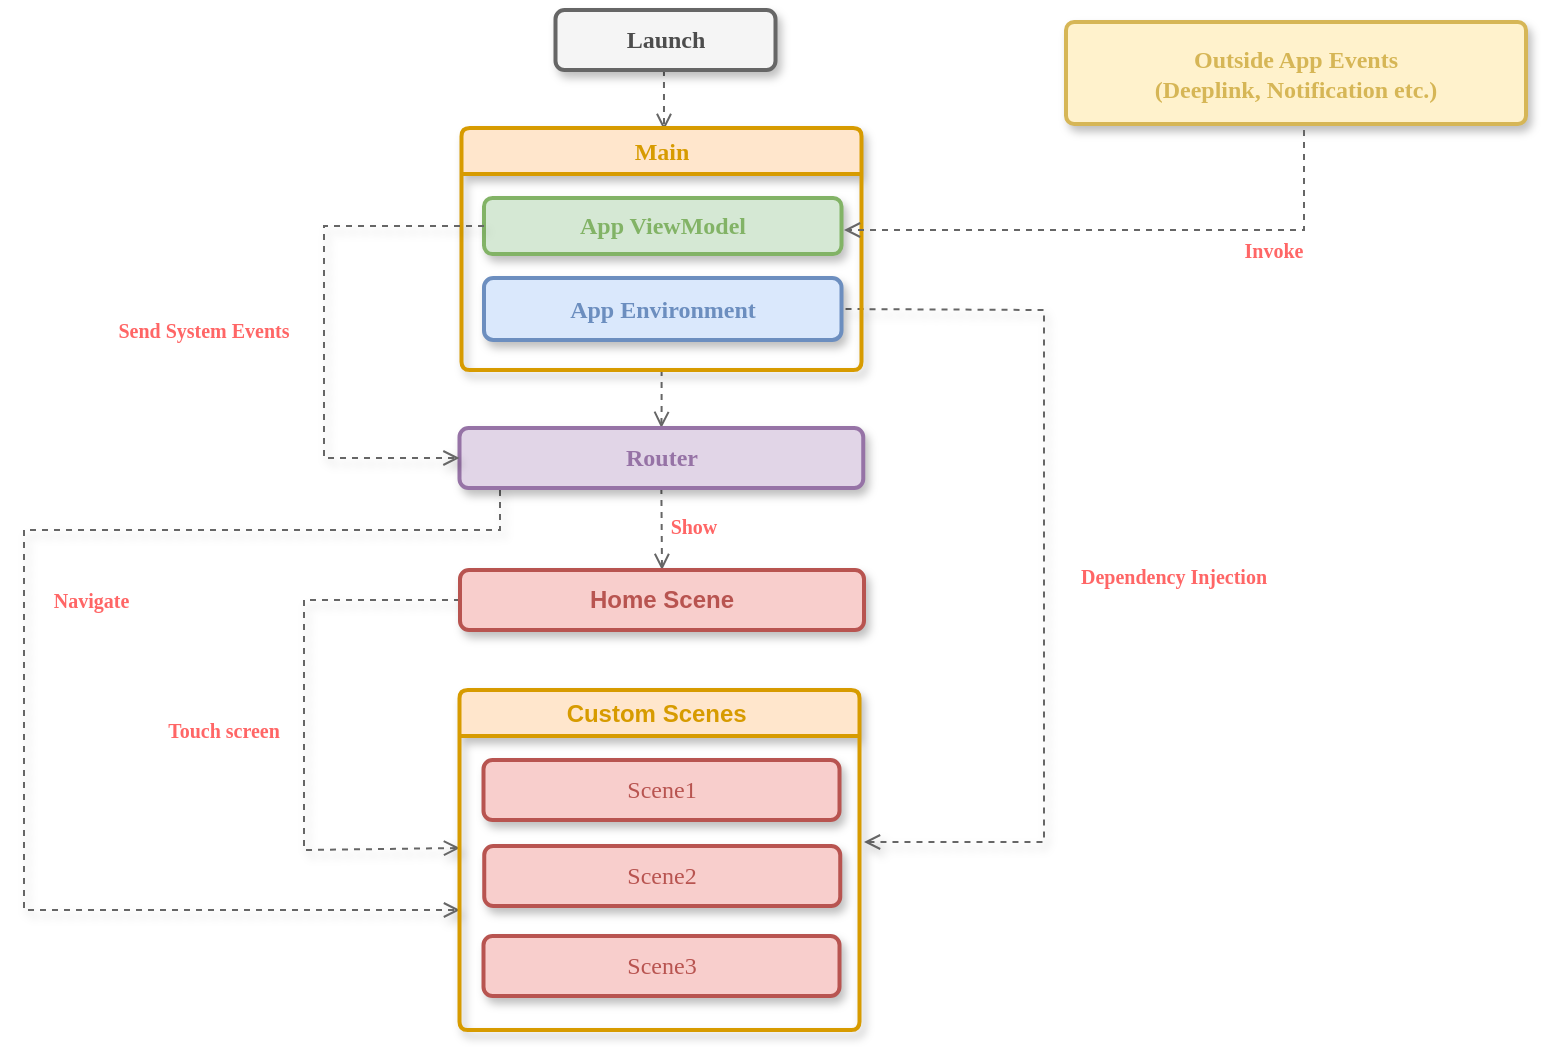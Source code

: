 <mxfile version="21.2.1" type="device" pages="12">
  <diagram name="AppFlow" id="THE9aw8xC50qih9O9k59">
    <mxGraphModel dx="883" dy="528" grid="1" gridSize="10" guides="1" tooltips="1" connect="1" arrows="1" fold="1" page="1" pageScale="1" pageWidth="850" pageHeight="1100" background="none" math="0" shadow="0">
      <root>
        <mxCell id="0" />
        <mxCell id="1" parent="0" />
        <mxCell id="T4Aroe1D3YYyowwL5sz7-17" value="" style="endArrow=none;html=1;rounded=0;fontFamily=Helvetica;fontSize=12;fontColor=#4D4D4D;fillColor=#f5f5f5;strokeColor=#666666;dashed=1;shadow=1;endFill=0;startArrow=open;startFill=0;entryX=1;entryY=0.5;entryDx=0;entryDy=0;movable=0;resizable=0;rotatable=0;deletable=0;editable=0;locked=1;connectable=0;" edge="1" parent="1" target="5xqoxoShE5C4zNrSkepH-6">
          <mxGeometry width="50" height="50" relative="1" as="geometry">
            <mxPoint x="510" y="426" as="sourcePoint" />
            <mxPoint x="510" y="140" as="targetPoint" />
            <Array as="points">
              <mxPoint x="600" y="426" />
              <mxPoint x="600" y="180" />
              <mxPoint x="600" y="160" />
            </Array>
          </mxGeometry>
        </mxCell>
        <mxCell id="EmvK7BiPmw_LCBJuUCXl-4" value="" style="endArrow=open;html=1;rounded=0;fontFamily=Helvetica;fontSize=12;fontColor=#4D4D4D;dashed=1;fillColor=#f5f5f5;strokeColor=#666666;shadow=1;endFill=0;movable=0;resizable=0;rotatable=0;deletable=0;editable=0;locked=1;connectable=0;" edge="1" parent="1">
          <mxGeometry width="50" height="50" relative="1" as="geometry">
            <mxPoint x="328" y="250" as="sourcePoint" />
            <mxPoint x="308" y="460" as="targetPoint" />
            <Array as="points">
              <mxPoint x="328" y="270" />
              <mxPoint x="90" y="270" />
              <mxPoint x="90" y="460" />
            </Array>
          </mxGeometry>
        </mxCell>
        <mxCell id="T4Aroe1D3YYyowwL5sz7-15" value="" style="endArrow=open;html=1;rounded=0;fontFamily=Helvetica;fontSize=12;fontColor=#4D4D4D;fillColor=#f5f5f5;strokeColor=#666666;shadow=1;dashed=1;exitX=0;exitY=0.5;exitDx=0;exitDy=0;endFill=0;movable=0;resizable=0;rotatable=0;deletable=0;editable=0;locked=1;connectable=0;" edge="1" parent="1" source="T4Aroe1D3YYyowwL5sz7-2">
          <mxGeometry width="50" height="50" relative="1" as="geometry">
            <mxPoint x="306" y="300" as="sourcePoint" />
            <mxPoint x="308" y="429" as="targetPoint" />
            <Array as="points">
              <mxPoint x="230" y="305" />
              <mxPoint x="230" y="430" />
            </Array>
          </mxGeometry>
        </mxCell>
        <mxCell id="5xqoxoShE5C4zNrSkepH-7" style="edgeStyle=orthogonalEdgeStyle;rounded=0;orthogonalLoop=1;jettySize=auto;html=1;fontFamily=Helvetica;fontSize=12;fontColor=#4D4D4D;startSize=23;movable=0;resizable=0;rotatable=0;deletable=0;editable=0;locked=1;connectable=0;dashed=1;endArrow=open;endFill=0;fillColor=#f5f5f5;strokeColor=#666666;exitX=0.493;exitY=1;exitDx=0;exitDy=0;exitPerimeter=0;" parent="1" source="b1-T8Dii-pzNEnpuG8tk-1" edge="1">
          <mxGeometry relative="1" as="geometry">
            <mxPoint x="410" y="70" as="targetPoint" />
            <mxPoint x="410" y="50" as="sourcePoint" />
          </mxGeometry>
        </mxCell>
        <mxCell id="b1-T8Dii-pzNEnpuG8tk-1" value="&lt;font face=&quot;Fira Code&quot;&gt;Launch&lt;/font&gt;" style="rounded=1;whiteSpace=wrap;html=1;strokeWidth=2;fontStyle=1;shadow=1;fillColor=#f5f5f5;strokeColor=#666666;fontColor=#4D4D4D;movable=0;resizable=0;rotatable=0;deletable=0;editable=0;locked=1;connectable=0;" parent="1" vertex="1">
          <mxGeometry x="355.75" y="10" width="110" height="30" as="geometry" />
        </mxCell>
        <mxCell id="MheTMvELew123NZvhHA5-3" style="edgeStyle=orthogonalEdgeStyle;rounded=0;orthogonalLoop=1;jettySize=auto;html=1;entryX=0.5;entryY=0;entryDx=0;entryDy=0;fontFamily=Helvetica;fontSize=12;fontColor=#4D4D4D;startSize=23;strokeColor=#666666;endArrow=open;endFill=0;dashed=1;" parent="1" source="5xqoxoShE5C4zNrSkepH-1" target="MheTMvELew123NZvhHA5-1" edge="1">
          <mxGeometry relative="1" as="geometry" />
        </mxCell>
        <mxCell id="5xqoxoShE5C4zNrSkepH-1" value="&lt;font color=&quot;#d79b00&quot; face=&quot;Fira Code&quot;&gt;Main&lt;/font&gt;" style="swimlane;whiteSpace=wrap;html=1;labelBorderColor=none;shadow=1;glass=0;rounded=1;strokeWidth=2;fillColor=#ffe6cc;strokeColor=#d79b00;swimlaneLine=1;movable=0;resizable=0;rotatable=0;deletable=0;editable=0;locked=1;connectable=0;arcSize=6;" parent="1" vertex="1">
          <mxGeometry x="308.75" y="69" width="200" height="121" as="geometry">
            <mxRectangle x="308.75" y="69" width="140" height="30" as="alternateBounds" />
          </mxGeometry>
        </mxCell>
        <UserObject label="&lt;b&gt;&lt;font color=&quot;#82b366&quot; face=&quot;Fira Code&quot;&gt;App ViewModel&lt;/font&gt;&lt;/b&gt;" link="data:page/id,O8WyDyeK4Frd9R3peBef" id="5xqoxoShE5C4zNrSkepH-3">
          <mxCell style="rounded=1;whiteSpace=wrap;html=1;shadow=1;strokeColor=#82b366;strokeWidth=2;fontFamily=Helvetica;fontSize=12;fillColor=#d5e8d4;movable=0;resizable=0;rotatable=0;deletable=0;editable=0;locked=1;connectable=0;" parent="5xqoxoShE5C4zNrSkepH-1" vertex="1">
            <mxGeometry x="11.25" y="35" width="178.75" height="28" as="geometry" />
          </mxCell>
        </UserObject>
        <UserObject label="&lt;b&gt;&lt;font color=&quot;#6c8ebf&quot; face=&quot;Fira Code&quot;&gt;App Environment&lt;/font&gt;&lt;/b&gt;" link="data:page/id,qhx9A7RwXnPCcTzTf_GL" id="5xqoxoShE5C4zNrSkepH-6">
          <mxCell style="rounded=1;whiteSpace=wrap;html=1;shadow=1;strokeColor=#6c8ebf;strokeWidth=2;fontFamily=Helvetica;fontSize=12;fillColor=#dae8fc;movable=0;resizable=0;rotatable=0;deletable=0;editable=0;locked=1;connectable=0;" parent="5xqoxoShE5C4zNrSkepH-1" vertex="1">
            <mxGeometry x="11.25" y="75" width="178.75" height="31" as="geometry" />
          </mxCell>
        </UserObject>
        <mxCell id="T4Aroe1D3YYyowwL5sz7-3" style="rounded=0;orthogonalLoop=1;jettySize=auto;html=1;exitX=0.5;exitY=1;exitDx=0;exitDy=0;entryX=0.5;entryY=0;entryDx=0;entryDy=0;fontFamily=Helvetica;fontSize=12;fontColor=#4D4D4D;strokeWidth=1;strokeColor=#666666;endArrow=open;endFill=0;dashed=1;movable=0;resizable=0;rotatable=0;deletable=0;editable=0;locked=1;connectable=0;" edge="1" parent="1" source="MheTMvELew123NZvhHA5-1" target="T4Aroe1D3YYyowwL5sz7-2">
          <mxGeometry relative="1" as="geometry" />
        </mxCell>
        <UserObject label="&lt;b&gt;&lt;font color=&quot;#9673a6&quot; face=&quot;Fira Code&quot;&gt;Router&lt;/font&gt;&lt;/b&gt;" id="MheTMvELew123NZvhHA5-1">
          <mxCell style="rounded=1;whiteSpace=wrap;html=1;shadow=1;strokeColor=#9673a6;strokeWidth=2;fontFamily=Helvetica;fontSize=12;fillColor=#e1d5e7;movable=0;resizable=0;rotatable=0;deletable=0;editable=0;locked=1;connectable=0;" parent="1" vertex="1">
            <mxGeometry x="307.75" y="219" width="201.87" height="30" as="geometry" />
          </mxCell>
        </UserObject>
        <UserObject label="&lt;font color=&quot;#b85450&quot;&gt;Home Scene&lt;/font&gt;" link="data:page/id,DBMPwSNKQmRLSSh7ViZX" id="T4Aroe1D3YYyowwL5sz7-2">
          <mxCell style="rounded=1;whiteSpace=wrap;html=1;shadow=1;strokeColor=#b85450;strokeWidth=2;fontFamily=Helvetica;fontSize=12;fillColor=#f8cecc;fontStyle=1;movable=0;resizable=0;rotatable=0;deletable=0;editable=0;locked=1;connectable=0;" vertex="1" parent="1">
            <mxGeometry x="308" y="290" width="202" height="30" as="geometry" />
          </mxCell>
        </UserObject>
        <mxCell id="T4Aroe1D3YYyowwL5sz7-4" value="&lt;font face=&quot;Fira Code&quot; color=&quot;#ff6666&quot; style=&quot;font-size: 10px;&quot;&gt;Show&lt;/font&gt;" style="text;html=1;strokeColor=none;fillColor=none;align=center;verticalAlign=middle;whiteSpace=wrap;rounded=0;fontSize=10;fontFamily=Helvetica;fontColor=#FF9999;fontStyle=1;labelBackgroundColor=none;movable=0;resizable=0;rotatable=0;deletable=0;editable=0;locked=1;connectable=0;" vertex="1" parent="1">
          <mxGeometry x="405" y="258" width="40" height="20" as="geometry" />
        </mxCell>
        <mxCell id="T4Aroe1D3YYyowwL5sz7-5" value="&lt;font color=&quot;#d79b00&quot;&gt;Custom Scenes&amp;nbsp;&lt;/font&gt;" style="swimlane;whiteSpace=wrap;html=1;rounded=1;shadow=1;strokeColor=#d79b00;strokeWidth=2;fontFamily=Helvetica;fontSize=12;fillColor=#ffe6cc;movable=0;resizable=0;rotatable=0;deletable=0;editable=0;locked=1;connectable=0;arcSize=6;" vertex="1" parent="1">
          <mxGeometry x="307.75" y="350" width="200" height="170" as="geometry">
            <mxRectangle x="307.75" y="350" width="130" height="30" as="alternateBounds" />
          </mxGeometry>
        </mxCell>
        <UserObject label="&lt;font color=&quot;#b85450&quot;&gt;Scene1&lt;/font&gt;" link="data:page/id,DBMPwSNKQmRLSSh7ViZX" id="T4Aroe1D3YYyowwL5sz7-6">
          <mxCell style="rounded=1;whiteSpace=wrap;html=1;shadow=1;strokeColor=#b85450;strokeWidth=2;fontFamily=Fira Code;fontSize=12;fillColor=#f8cecc;movable=0;resizable=0;rotatable=0;deletable=0;editable=0;locked=1;connectable=0;" vertex="1" parent="T4Aroe1D3YYyowwL5sz7-5">
            <mxGeometry x="12" y="35" width="178" height="30" as="geometry" />
          </mxCell>
        </UserObject>
        <UserObject label="&lt;font color=&quot;#b85450&quot;&gt;Scene2&lt;/font&gt;" link="data:page/id,DBMPwSNKQmRLSSh7ViZX" id="T4Aroe1D3YYyowwL5sz7-8">
          <mxCell style="rounded=1;whiteSpace=wrap;html=1;shadow=1;strokeColor=#b85450;strokeWidth=2;fontFamily=Fira Code;fontSize=12;fillColor=#f8cecc;movable=0;resizable=0;rotatable=0;deletable=0;editable=0;locked=1;connectable=0;" vertex="1" parent="T4Aroe1D3YYyowwL5sz7-5">
            <mxGeometry x="12.37" y="78" width="178" height="30" as="geometry" />
          </mxCell>
        </UserObject>
        <UserObject label="&lt;font color=&quot;#b85450&quot;&gt;Scene3&lt;/font&gt;" link="data:page/id,DBMPwSNKQmRLSSh7ViZX" id="T4Aroe1D3YYyowwL5sz7-9">
          <mxCell style="rounded=1;whiteSpace=wrap;html=1;shadow=1;strokeColor=#b85450;strokeWidth=2;fontFamily=Fira Code;fontSize=12;fillColor=#f8cecc;movable=0;resizable=0;rotatable=0;deletable=0;editable=0;locked=1;connectable=0;" vertex="1" parent="T4Aroe1D3YYyowwL5sz7-5">
            <mxGeometry x="12" y="123" width="178" height="30" as="geometry" />
          </mxCell>
        </UserObject>
        <mxCell id="T4Aroe1D3YYyowwL5sz7-16" value="&lt;font style=&quot;font-size: 10px;&quot;&gt;&lt;b style=&quot;font-size: 10px;&quot;&gt;&lt;font color=&quot;#ff6666&quot;&gt;Touch screen&lt;/font&gt;&lt;br style=&quot;font-size: 10px;&quot;&gt;&lt;/b&gt;&lt;/font&gt;" style="text;html=1;strokeColor=none;fillColor=none;align=center;verticalAlign=middle;whiteSpace=wrap;rounded=0;fontSize=10;fontFamily=Fira Code;fontColor=#4D4D4D;labelBackgroundColor=none;movable=0;resizable=0;rotatable=0;deletable=0;editable=0;locked=1;connectable=0;" vertex="1" parent="1">
          <mxGeometry x="150" y="360" width="80" height="20" as="geometry" />
        </mxCell>
        <mxCell id="T4Aroe1D3YYyowwL5sz7-18" value="&lt;font color=&quot;#ff6666&quot; style=&quot;font-size: 10px;&quot;&gt;&lt;b style=&quot;font-size: 10px;&quot;&gt;Dependency Injection&lt;/b&gt;&lt;/font&gt;" style="text;html=1;align=center;verticalAlign=middle;whiteSpace=wrap;rounded=0;fontSize=10;fontFamily=Fira Code;labelBackgroundColor=none;movable=0;resizable=0;rotatable=0;deletable=0;editable=0;locked=1;connectable=0;" vertex="1" parent="1">
          <mxGeometry x="600" y="278" width="130" height="30" as="geometry" />
        </mxCell>
        <mxCell id="EmvK7BiPmw_LCBJuUCXl-2" value="" style="endArrow=open;html=1;rounded=0;fontFamily=Helvetica;fontSize=12;fontColor=#4D4D4D;dashed=1;fillColor=#f5f5f5;strokeColor=#666666;exitX=0;exitY=0.5;exitDx=0;exitDy=0;entryX=0;entryY=0.5;entryDx=0;entryDy=0;shadow=1;endFill=0;movable=0;resizable=0;rotatable=0;deletable=0;editable=0;locked=1;connectable=0;" edge="1" parent="1" source="5xqoxoShE5C4zNrSkepH-3" target="MheTMvELew123NZvhHA5-1">
          <mxGeometry width="50" height="50" relative="1" as="geometry">
            <mxPoint x="308.75" y="120" as="sourcePoint" />
            <mxPoint x="307" y="230" as="targetPoint" />
            <Array as="points">
              <mxPoint x="240" y="118" />
              <mxPoint x="240" y="170" />
              <mxPoint x="240" y="234" />
            </Array>
          </mxGeometry>
        </mxCell>
        <mxCell id="EmvK7BiPmw_LCBJuUCXl-3" value="&lt;b style=&quot;font-size: 10px;&quot;&gt;&lt;font style=&quot;font-size: 10px;&quot; color=&quot;#ff6666&quot;&gt;Send System Events&lt;/font&gt;&lt;/b&gt;" style="text;html=1;align=center;verticalAlign=middle;whiteSpace=wrap;rounded=0;fontSize=10;fontFamily=Fira Code;shadow=0;labelBackgroundColor=none;labelBorderColor=none;movable=0;resizable=0;rotatable=0;deletable=0;editable=0;locked=1;connectable=0;" vertex="1" parent="1">
          <mxGeometry x="120" y="160" width="120" height="20" as="geometry" />
        </mxCell>
        <mxCell id="EmvK7BiPmw_LCBJuUCXl-5" value="&lt;b style=&quot;font-size: 10px;&quot;&gt;&lt;font style=&quot;font-size: 10px;&quot;&gt;&lt;font color=&quot;#ff6666&quot;&gt;Navigate&amp;nbsp;&lt;/font&gt;&lt;br&gt;&lt;/font&gt;&lt;/b&gt;" style="text;html=1;strokeColor=none;fillColor=none;align=center;verticalAlign=middle;whiteSpace=wrap;rounded=0;fontSize=10;fontFamily=Fira Code;fontColor=#4D4D4D;labelBackgroundColor=none;movable=0;resizable=0;rotatable=0;deletable=0;editable=0;locked=1;connectable=0;" vertex="1" parent="1">
          <mxGeometry x="100" y="295" width="50" height="20" as="geometry" />
        </mxCell>
        <mxCell id="EmvK7BiPmw_LCBJuUCXl-11" value="&lt;font color=&quot;#d6b656&quot; face=&quot;Fira Code&quot;&gt;Outside App Events&lt;br&gt;(Deeplink, Notification etc.)&lt;/font&gt;" style="rounded=1;whiteSpace=wrap;html=1;shadow=1;strokeColor=#d6b656;strokeWidth=2;fontFamily=Helvetica;fontSize=12;fillColor=#fff2cc;fontStyle=1;movable=0;resizable=0;rotatable=0;deletable=0;editable=0;locked=1;connectable=0;arcSize=8;" vertex="1" parent="1">
          <mxGeometry x="611" y="16" width="230" height="51" as="geometry" />
        </mxCell>
        <mxCell id="EmvK7BiPmw_LCBJuUCXl-12" value="" style="endArrow=open;html=1;rounded=0;labelBackgroundColor=default;strokeColor=#666666;strokeWidth=1;fontFamily=Helvetica;fontSize=12;fontColor=#4D4D4D;shape=connector;dashed=1;endFill=0;movable=0;resizable=0;rotatable=0;deletable=0;editable=0;locked=1;connectable=0;" edge="1" parent="1">
          <mxGeometry width="50" height="50" relative="1" as="geometry">
            <mxPoint x="730" y="70" as="sourcePoint" />
            <mxPoint x="500" y="120" as="targetPoint" />
            <Array as="points">
              <mxPoint x="730" y="120" />
            </Array>
          </mxGeometry>
        </mxCell>
        <mxCell id="EmvK7BiPmw_LCBJuUCXl-13" value="&lt;span style=&quot;font-size: 10px;&quot;&gt;&lt;font face=&quot;Fira Code&quot; style=&quot;font-size: 10px;&quot;&gt;Invoke&lt;/font&gt;&lt;/span&gt;" style="text;html=1;strokeColor=none;fillColor=none;align=center;verticalAlign=middle;whiteSpace=wrap;rounded=0;fontSize=10;fontFamily=Helvetica;fontColor=#FF6666;labelBackgroundColor=none;fontStyle=1;movable=0;resizable=0;rotatable=0;deletable=0;editable=0;locked=1;connectable=0;" vertex="1" parent="1">
          <mxGeometry x="690" y="121.75" width="50" height="15.5" as="geometry" />
        </mxCell>
      </root>
    </mxGraphModel>
  </diagram>
  <diagram id="qhx9A7RwXnPCcTzTf_GL" name="App Environment">
    <mxGraphModel dx="1218" dy="728" grid="1" gridSize="10" guides="1" tooltips="1" connect="1" arrows="1" fold="1" page="1" pageScale="1" pageWidth="850" pageHeight="1100" math="0" shadow="0">
      <root>
        <mxCell id="0" />
        <mxCell id="1" parent="0" />
        <mxCell id="u5OG81MUjfrX7cEz0vG9-5" value="" style="verticalLabelPosition=bottom;verticalAlign=top;html=1;shape=mxgraph.basic.patternFillRect;fillStyle=diagRev;step=5;fillStrokeWidth=0.2;fillStrokeColor=#dddddd;fillColor=#f9f7ed;strokeColor=#36393d;shadow=1;movable=0;resizable=0;rotatable=0;deletable=0;editable=0;locked=1;connectable=0;strokeWidth=2;" vertex="1" parent="1">
          <mxGeometry x="10" y="520" width="880" height="410" as="geometry" />
        </mxCell>
        <mxCell id="29X90MTmfKGoUMo8JZHX-1" value="&lt;font face=&quot;Fira Code&quot;&gt;App Environment&lt;/font&gt;" style="rounded=1;whiteSpace=wrap;html=1;fillColor=#f5f5f5;fontColor=#333333;strokeColor=#666666;strokeWidth=2;fontStyle=1;shadow=1;movable=0;resizable=0;rotatable=0;deletable=0;editable=0;locked=1;connectable=0;" parent="1" vertex="1">
          <mxGeometry x="10" y="10" width="140" height="40" as="geometry" />
        </mxCell>
        <mxCell id="ri30vRRSnFqKLks7gZ_U-1" value="&lt;font face=&quot;Fira Code&quot;&gt;Bascis&lt;/font&gt;" style="rounded=1;whiteSpace=wrap;html=1;fillColor=#f9f7ed;strokeColor=#36393d;fontStyle=1;shadow=1;movable=0;resizable=0;rotatable=0;deletable=0;editable=0;locked=1;connectable=0;strokeWidth=2;" vertex="1" parent="1">
          <mxGeometry x="10" y="110" width="100" height="30" as="geometry" />
        </mxCell>
        <UserObject label="&lt;font face=&quot;Fira Code&quot;&gt;Containers&lt;/font&gt;" id="u5OG81MUjfrX7cEz0vG9-1">
          <mxCell style="rounded=1;whiteSpace=wrap;html=1;fillColor=#f9f7ed;strokeColor=#36393d;fontStyle=1;shadow=1;movable=0;resizable=0;rotatable=0;deletable=0;editable=0;locked=1;connectable=0;strokeWidth=2;" vertex="1" parent="1">
            <mxGeometry x="10" y="290" width="100" height="30" as="geometry" />
          </mxCell>
        </UserObject>
        <mxCell id="u5OG81MUjfrX7cEz0vG9-4" value="Interface" style="rounded=1;whiteSpace=wrap;html=1;fillColor=#f9f7ed;strokeColor=#36393d;fontStyle=1;shadow=1;movable=0;resizable=0;rotatable=0;deletable=0;editable=0;locked=1;connectable=0;strokeWidth=2;" vertex="1" parent="1">
          <mxGeometry x="10" y="480" width="100" height="30" as="geometry" />
        </mxCell>
        <mxCell id="Z_AjAPzCgjdP0a8S_23P-1" value="" style="group;movable=1;resizable=1;rotatable=1;deletable=1;editable=1;locked=0;connectable=1;strokeWidth=2;" vertex="1" connectable="0" parent="1">
          <mxGeometry x="10" y="160" width="870" height="50" as="geometry" />
        </mxCell>
        <mxCell id="49P6knXNy68TDLmLl3u7-17" value="" style="verticalLabelPosition=bottom;verticalAlign=top;html=1;shape=mxgraph.basic.patternFillRect;fillStyle=diagRev;step=5;fillStrokeWidth=0.2;fillStrokeColor=#dddddd;fillColor=#f9f7ed;strokeColor=#36393d;shadow=1;movable=0;resizable=0;rotatable=0;deletable=0;editable=0;locked=1;connectable=0;strokeWidth=2;" vertex="1" parent="Z_AjAPzCgjdP0a8S_23P-1">
          <mxGeometry width="870" height="50" as="geometry" />
        </mxCell>
        <mxCell id="d9Vq5k32jVW80X0Zg1S--1" value="&lt;font color=&quot;#666666&quot;&gt;A global stack that captures the current state of global objects that the app wants access to.&lt;/font&gt;" style="text;html=1;strokeColor=none;fillColor=none;align=left;verticalAlign=middle;whiteSpace=wrap;rounded=0;fontSize=12;fontFamily=Fira Code;fontColor=default;fontStyle=1;movable=0;resizable=0;rotatable=0;deletable=0;editable=0;locked=1;connectable=0;" vertex="1" parent="Z_AjAPzCgjdP0a8S_23P-1">
          <mxGeometry x="11" y="15.625" width="850" height="18.75" as="geometry" />
        </mxCell>
        <mxCell id="Z_AjAPzCgjdP0a8S_23P-7" value="Example" style="rounded=1;whiteSpace=wrap;html=1;shadow=1;strokeColor=#36393d;strokeWidth=2;fontFamily=Fira Code;fontSize=12;fillColor=#f9f7ed;fontStyle=1;movable=0;resizable=0;rotatable=0;deletable=0;editable=0;locked=1;connectable=0;" vertex="1" parent="1">
          <mxGeometry x="10" y="1030" width="100" height="30" as="geometry" />
        </mxCell>
        <mxCell id="Z_AjAPzCgjdP0a8S_23P-9" value="" style="verticalLabelPosition=bottom;verticalAlign=top;html=1;shape=mxgraph.basic.patternFillRect;fillStyle=diag;step=5;fillStrokeWidth=0.2;fillStrokeColor=#dddddd;rounded=1;shadow=1;strokeColor=#36393d;strokeWidth=2;fontFamily=Fira Code;fontSize=12;fillColor=#f9f7ed;movable=0;resizable=0;rotatable=0;deletable=0;editable=0;locked=1;connectable=0;" vertex="1" parent="1">
          <mxGeometry x="10" y="1070" width="910" height="1840" as="geometry" />
        </mxCell>
        <mxCell id="u5OG81MUjfrX7cEz0vG9-2" value="" style="verticalLabelPosition=bottom;verticalAlign=top;html=1;shape=mxgraph.basic.patternFillRect;fillStyle=diagRev;step=5;fillStrokeWidth=0.2;fillStrokeColor=#dddddd;fillColor=#f9f7ed;strokeColor=#36393d;shadow=1;movable=0;resizable=0;rotatable=0;deletable=0;editable=0;locked=1;connectable=0;strokeWidth=2;" vertex="1" parent="1">
          <mxGeometry x="10" y="330" width="180" height="70" as="geometry" />
        </mxCell>
        <mxCell id="49P6knXNy68TDLmLl3u7-15" value="&lt;font face=&quot;Fira Code&quot;&gt;&amp;nbsp;Environment&lt;/font&gt;" style="rounded=1;whiteSpace=wrap;html=1;fillColor=#cce5ff;strokeColor=#7EA6E0;shadow=1;fontColor=#5C79A3;fontStyle=1;labelBackgroundColor=none;fontSize=12;movable=0;resizable=0;rotatable=0;deletable=0;editable=0;locked=1;connectable=0;strokeWidth=2;" vertex="1" parent="1">
          <mxGeometry x="30" y="350" width="140" height="30" as="geometry" />
        </mxCell>
        <mxCell id="e3IxM06DTvCvW_qSJZZr-2" value="" style="group;movable=0;resizable=0;rotatable=0;deletable=0;editable=0;locked=1;connectable=0;" vertex="1" connectable="0" parent="1">
          <mxGeometry y="520" width="890" height="420" as="geometry" />
        </mxCell>
        <mxCell id="u5OG81MUjfrX7cEz0vG9-7" value="&lt;font color=&quot;#de9d61&quot; face=&quot;Fira Code&quot;&gt;Property and Methods&lt;/font&gt;" style="swimlane;whiteSpace=wrap;html=1;absoluteArcSize=0;fillColor=#ffe6cc;strokeColor=#d79b00;rounded=1;arcSize=4;startSize=30;shadow=1;movable=0;resizable=0;rotatable=0;deletable=0;editable=0;locked=1;connectable=0;strokeWidth=2;" vertex="1" parent="e3IxM06DTvCvW_qSJZZr-2">
          <mxGeometry x="35" y="30" width="820" height="350" as="geometry">
            <mxRectangle x="40" y="780" width="110" height="30" as="alternateBounds" />
          </mxGeometry>
        </mxCell>
        <mxCell id="e3IxM06DTvCvW_qSJZZr-1" value="" style="group;movable=0;resizable=0;rotatable=0;deletable=0;editable=0;locked=1;connectable=0;" vertex="1" connectable="0" parent="u5OG81MUjfrX7cEz0vG9-7">
          <mxGeometry y="39" width="820" height="361" as="geometry" />
        </mxCell>
        <mxCell id="u5OG81MUjfrX7cEz0vG9-8" value="&amp;nbsp;+ static var stack: [&lt;a href=&quot;data:page/id,b00cLX4CyMuWcLW0UFLy&quot;&gt;Environment&lt;/a&gt;]" style="text;html=1;strokeColor=none;fillColor=none;align=left;verticalAlign=middle;whiteSpace=wrap;rounded=0;fontFamily=Fira Code;" vertex="1" parent="e3IxM06DTvCvW_qSJZZr-1">
          <mxGeometry width="310" height="30" as="geometry" />
        </mxCell>
        <mxCell id="u5OG81MUjfrX7cEz0vG9-12" value="&amp;nbsp;+ static method: updateLanguage(_ language: Language)" style="text;html=1;strokeColor=none;fillColor=none;align=left;verticalAlign=middle;whiteSpace=wrap;rounded=0;fontFamily=Fira Code;" vertex="1" parent="e3IxM06DTvCvW_qSJZZr-1">
          <mxGeometry y="150" width="740" height="30" as="geometry" />
        </mxCell>
        <mxCell id="-h1i-w2O6Hx3M5gnjBMO-3" value="&amp;nbsp;+ static method: replaceCurrentEnvironment(_ environment: &lt;a href=&quot;data:page/id,b00cLX4CyMuWcLW0UFLy&quot;&gt;Environment&lt;/a&gt;)" style="text;html=1;strokeColor=none;fillColor=none;align=left;verticalAlign=middle;whiteSpace=wrap;rounded=0;fontSize=12;fontFamily=Fira Code;fontColor=default;" vertex="1" parent="e3IxM06DTvCvW_qSJZZr-1">
          <mxGeometry y="270" width="740" height="30" as="geometry" />
        </mxCell>
        <mxCell id="u5OG81MUjfrX7cEz0vG9-11" value="&amp;nbsp;+ static method: updateApiServiceConfig(_ config: ServiceConfig)&amp;nbsp;" style="text;html=1;strokeColor=none;fillColor=none;align=left;verticalAlign=middle;whiteSpace=wrap;rounded=0;fontFamily=Fira Code;" vertex="1" parent="e3IxM06DTvCvW_qSJZZr-1">
          <mxGeometry y="121" width="740" height="30" as="geometry" />
        </mxCell>
        <mxCell id="u5OG81MUjfrX7cEz0vG9-10" value="&amp;nbsp;+ static method: updateCurrentUser(_ user: User)" style="text;html=1;strokeColor=none;fillColor=none;align=left;verticalAlign=middle;whiteSpace=wrap;rounded=0;fontFamily=Fira Code;" vertex="1" parent="e3IxM06DTvCvW_qSJZZr-1">
          <mxGeometry y="180" width="740" height="30" as="geometry" />
        </mxCell>
        <mxCell id="u5OG81MUjfrX7cEz0vG9-9" value="&amp;nbsp;+ static method: login(_ envelope: AccessTokenEnvelope)" style="text;html=1;strokeColor=none;fillColor=none;align=left;verticalAlign=middle;whiteSpace=wrap;rounded=0;fontFamily=Fira Code;" vertex="1" parent="e3IxM06DTvCvW_qSJZZr-1">
          <mxGeometry y="61" width="740" height="30" as="geometry" />
        </mxCell>
        <mxCell id="-h1i-w2O6Hx3M5gnjBMO-2" value="&amp;nbsp;+ static method: popEnvironment() -&amp;gt; &lt;a href=&quot;data:page/id,b00cLX4CyMuWcLW0UFLy&quot;&gt;Environment&lt;/a&gt;?" style="text;html=1;strokeColor=none;fillColor=none;align=left;verticalAlign=middle;whiteSpace=wrap;rounded=0;fontSize=12;fontFamily=Fira Code;fontColor=default;" vertex="1" parent="e3IxM06DTvCvW_qSJZZr-1">
          <mxGeometry y="210" width="740" height="30" as="geometry" />
        </mxCell>
        <mxCell id="u5OG81MUjfrX7cEz0vG9-14" value="&amp;nbsp;+ static var current: &lt;a href=&quot;data:page/id,b00cLX4CyMuWcLW0UFLy&quot;&gt;Environment&lt;/a&gt;" style="text;html=1;strokeColor=none;fillColor=none;align=left;verticalAlign=middle;whiteSpace=wrap;rounded=0;fontSize=12;fontFamily=Fira Code;fontColor=default;" vertex="1" parent="e3IxM06DTvCvW_qSJZZr-1">
          <mxGeometry y="30" width="740" height="30" as="geometry" />
        </mxCell>
        <mxCell id="u5OG81MUjfrX7cEz0vG9-13" value="&amp;nbsp;+ static method: logout()" style="text;html=1;strokeColor=none;fillColor=none;align=left;verticalAlign=middle;whiteSpace=wrap;rounded=0;fontFamily=Fira Code;" vertex="1" parent="e3IxM06DTvCvW_qSJZZr-1">
          <mxGeometry y="91" width="740" height="30" as="geometry" />
        </mxCell>
        <mxCell id="-h1i-w2O6Hx3M5gnjBMO-1" value="&amp;nbsp;+ static method: pushEnvironment(_ environment: &lt;a href=&quot;data:page/id,b00cLX4CyMuWcLW0UFLy&quot;&gt;Environment&lt;/a&gt;)" style="text;html=1;strokeColor=none;fillColor=none;align=left;verticalAlign=middle;whiteSpace=wrap;rounded=0;fontSize=12;fontFamily=Fira Code;fontColor=default;" vertex="1" parent="e3IxM06DTvCvW_qSJZZr-1">
          <mxGeometry y="240" width="740" height="30" as="geometry" />
        </mxCell>
        <mxCell id="Sb6toJG6VT7AlQSIjH_K-2" value="&lt;font face=&quot;Fira Code&quot;&gt;App Environment&lt;/font&gt;" style="rounded=1;whiteSpace=wrap;html=1;fillColor=#cce5ff;strokeColor=#7EA6E0;shadow=1;fontColor=#5C79A3;fontStyle=0;labelBackgroundColor=none;fontSize=12;movable=0;resizable=0;rotatable=0;deletable=0;editable=0;locked=1;connectable=0;strokeWidth=2;" vertex="1" parent="1">
          <mxGeometry x="28" y="1087" width="140" height="24" as="geometry" />
        </mxCell>
        <mxCell id="Sb6toJG6VT7AlQSIjH_K-4" value="&lt;p style=&quot;margin: 0px; font-variant-numeric: normal; font-variant-east-asian: normal; font-variant-alternates: normal; font-kerning: auto; font-optical-sizing: auto; font-feature-settings: normal; font-variation-settings: normal; font-stretch: normal; font-size: 14px; line-height: normal; color: rgb(11, 79, 121); background-color: rgb(255, 255, 255); text-align: start;&quot; class=&quot;p1&quot;&gt;public&lt;span style=&quot;color: rgba(0, 0, 0, 0.85);&quot; class=&quot;s2&quot;&gt; &lt;/span&gt;&lt;span style=&quot;color: rgb(155, 35, 147);&quot; class=&quot;s1&quot;&gt;struct&lt;/span&gt;&lt;span style=&quot;color: rgba(0, 0, 0, 0.85);&quot; class=&quot;s2&quot;&gt; &lt;/span&gt;AppEnvironment&lt;span style=&quot;color: rgba(0, 0, 0, 0.85);&quot; class=&quot;s2&quot;&gt; {&lt;/span&gt;&lt;/p&gt;&lt;p style=&quot;margin: 0px; font-variant-numeric: normal; font-variant-east-asian: normal; font-variant-alternates: normal; font-kerning: auto; font-optical-sizing: auto; font-feature-settings: normal; font-variation-settings: normal; font-stretch: normal; font-size: 14px; line-height: normal; color: rgba(0, 0, 0, 0.85); background-color: rgb(255, 255, 255); min-height: 20px; text-align: start;&quot; class=&quot;p2&quot;&gt;&lt;span class=&quot;Apple-converted-space&quot;&gt;&amp;nbsp;&amp;nbsp; &amp;nbsp;&lt;/span&gt;&lt;/p&gt;&lt;p style=&quot;margin: 0px; font-variant-numeric: normal; font-variant-east-asian: normal; font-variant-alternates: normal; font-kerning: auto; font-optical-sizing: auto; font-feature-settings: normal; font-variation-settings: normal; font-stretch: normal; font-size: 14px; line-height: normal; color: rgb(28, 70, 74); background-color: rgb(255, 255, 255); text-align: start;&quot; class=&quot;p3&quot;&gt;&lt;span style=&quot;color: rgba(0, 0, 0, 0.85);&quot; class=&quot;s2&quot;&gt;&amp;nbsp; &amp;nbsp; &lt;/span&gt;&lt;span style=&quot;color: rgb(155, 35, 147);&quot; class=&quot;s1&quot;&gt;private&lt;/span&gt;&lt;span style=&quot;color: rgba(0, 0, 0, 0.85);&quot; class=&quot;s2&quot;&gt; &lt;/span&gt;&lt;span style=&quot;color: rgb(155, 35, 147);&quot; class=&quot;s1&quot;&gt;static&lt;/span&gt;&lt;span style=&quot;color: rgba(0, 0, 0, 0.85);&quot; class=&quot;s2&quot;&gt; &lt;/span&gt;&lt;span style=&quot;color: rgb(155, 35, 147);&quot; class=&quot;s1&quot;&gt;var&lt;/span&gt;&lt;span style=&quot;color: rgba(0, 0, 0, 0.85);&quot; class=&quot;s2&quot;&gt; &lt;/span&gt;&lt;span style=&quot;color: rgb(15, 104, 160);&quot; class=&quot;s3&quot;&gt;stack&lt;/span&gt;&lt;span style=&quot;color: rgba(0, 0, 0, 0.85);&quot; class=&quot;s2&quot;&gt;: [&lt;/span&gt;Environment&lt;span style=&quot;color: rgba(0, 0, 0, 0.85);&quot; class=&quot;s2&quot;&gt;] = [&lt;/span&gt;Environment&lt;span style=&quot;color: rgba(0, 0, 0, 0.85);&quot; class=&quot;s2&quot;&gt;()]&lt;/span&gt;&lt;/p&gt;&lt;p style=&quot;margin: 0px; font-variant-numeric: normal; font-variant-east-asian: normal; font-variant-alternates: normal; font-kerning: auto; font-optical-sizing: auto; font-feature-settings: normal; font-variation-settings: normal; font-stretch: normal; font-size: 14px; line-height: normal; color: rgba(0, 0, 0, 0.85); background-color: rgb(255, 255, 255); min-height: 20px; text-align: start;&quot; class=&quot;p2&quot;&gt;&lt;span class=&quot;Apple-converted-space&quot;&gt;&amp;nbsp;&amp;nbsp; &amp;nbsp;&lt;/span&gt;&lt;/p&gt;&lt;p style=&quot;margin: 0px; font-variant-numeric: normal; font-variant-east-asian: normal; font-variant-alternates: normal; font-kerning: auto; font-optical-sizing: auto; font-feature-settings: normal; font-variation-settings: normal; font-stretch: normal; font-size: 14px; line-height: normal; color: rgb(155, 35, 147); background-color: rgb(255, 255, 255); text-align: start;&quot; class=&quot;p4&quot;&gt;&lt;span style=&quot;color: rgba(0, 0, 0, 0.85);&quot; class=&quot;s2&quot;&gt;&amp;nbsp; &amp;nbsp; &lt;/span&gt;public&lt;span style=&quot;color: rgba(0, 0, 0, 0.85);&quot; class=&quot;s2&quot;&gt; &lt;/span&gt;static&lt;span style=&quot;color: rgba(0, 0, 0, 0.85);&quot; class=&quot;s2&quot;&gt; &lt;/span&gt;var&lt;span style=&quot;color: rgba(0, 0, 0, 0.85);&quot; class=&quot;s2&quot;&gt; &lt;/span&gt;&lt;span style=&quot;color: rgb(15, 104, 160);&quot; class=&quot;s3&quot;&gt;current&lt;/span&gt;&lt;span style=&quot;color: rgba(0, 0, 0, 0.85);&quot; class=&quot;s2&quot;&gt;: &lt;/span&gt;&lt;span style=&quot;color: rgb(28, 70, 74);&quot; class=&quot;s4&quot;&gt;Environment&lt;/span&gt;&lt;span style=&quot;color: rgba(0, 0, 0, 0.85);&quot; class=&quot;s2&quot;&gt;! {&lt;/span&gt;&lt;/p&gt;&lt;p style=&quot;margin: 0px; font-variant-numeric: normal; font-variant-east-asian: normal; font-variant-alternates: normal; font-kerning: auto; font-optical-sizing: auto; font-feature-settings: normal; font-variation-settings: normal; font-stretch: normal; font-size: 14px; line-height: normal; color: rgba(0, 0, 0, 0.85); background-color: rgb(255, 255, 255); text-align: start;&quot; class=&quot;p5&quot;&gt;&lt;span class=&quot;Apple-converted-space&quot;&gt;&amp;nbsp; &amp;nbsp; &amp;nbsp; &amp;nbsp; &lt;/span&gt;&lt;span style=&quot;color: rgb(155, 35, 147);&quot; class=&quot;s1&quot;&gt;return&lt;/span&gt; &lt;span style=&quot;color: rgb(50, 109, 116);&quot; class=&quot;s5&quot;&gt;stack&lt;/span&gt;.&lt;span style=&quot;color: rgb(108, 54, 169);&quot; class=&quot;s6&quot;&gt;last&lt;/span&gt;&lt;/p&gt;&lt;p style=&quot;margin: 0px; font-variant-numeric: normal; font-variant-east-asian: normal; font-variant-alternates: normal; font-kerning: auto; font-optical-sizing: auto; font-feature-settings: normal; font-variation-settings: normal; font-stretch: normal; font-size: 14px; line-height: normal; color: rgba(0, 0, 0, 0.85); background-color: rgb(255, 255, 255); text-align: start;&quot; class=&quot;p5&quot;&gt;&lt;span class=&quot;Apple-converted-space&quot;&gt;&amp;nbsp; &amp;nbsp; &lt;/span&gt;}&lt;/p&gt;&lt;p style=&quot;margin: 0px; font-variant-numeric: normal; font-variant-east-asian: normal; font-variant-alternates: normal; font-kerning: auto; font-optical-sizing: auto; font-feature-settings: normal; font-variation-settings: normal; font-stretch: normal; font-size: 14px; line-height: normal; color: rgba(0, 0, 0, 0.85); background-color: rgb(255, 255, 255); min-height: 20px; text-align: start;&quot; class=&quot;p2&quot;&gt;&lt;span class=&quot;Apple-converted-space&quot;&gt;&amp;nbsp;&amp;nbsp; &amp;nbsp;&lt;/span&gt;&lt;/p&gt;&lt;p style=&quot;margin: 0px; font-variant-numeric: normal; font-variant-east-asian: normal; font-variant-alternates: normal; font-kerning: auto; font-optical-sizing: auto; font-feature-settings: normal; font-variation-settings: normal; font-stretch: normal; font-size: 14px; line-height: normal; color: rgba(0, 0, 0, 0.85); background-color: rgb(255, 255, 255); text-align: start;&quot; class=&quot;p5&quot;&gt;&lt;span class=&quot;Apple-converted-space&quot;&gt;&amp;nbsp; &amp;nbsp; &lt;/span&gt;&lt;span style=&quot;color: rgb(155, 35, 147);&quot; class=&quot;s1&quot;&gt;public&lt;/span&gt; &lt;span style=&quot;color: rgb(155, 35, 147);&quot; class=&quot;s1&quot;&gt;static&lt;/span&gt; &lt;span style=&quot;color: rgb(155, 35, 147);&quot; class=&quot;s1&quot;&gt;func&lt;/span&gt; &lt;span style=&quot;color: rgb(15, 104, 160);&quot; class=&quot;s3&quot;&gt;login&lt;/span&gt;(&lt;span style=&quot;color: rgb(15, 104, 160);&quot; class=&quot;s3&quot;&gt;_&lt;/span&gt; envelope: &lt;span style=&quot;color: rgb(28, 70, 74);&quot; class=&quot;s4&quot;&gt;AccessTokenEnvelope&lt;/span&gt;) {&lt;/p&gt;&lt;p style=&quot;margin: 0px; font-variant-numeric: normal; font-variant-east-asian: normal; font-variant-alternates: normal; font-kerning: auto; font-optical-sizing: auto; font-feature-settings: normal; font-variation-settings: normal; font-stretch: normal; font-size: 14px; line-height: normal; color: rgb(50, 109, 116); background-color: rgb(255, 255, 255); text-align: start;&quot; class=&quot;p6&quot;&gt;&lt;span style=&quot;color: rgba(0, 0, 0, 0.85);&quot; class=&quot;s2&quot;&gt;&amp;nbsp; &amp;nbsp; &amp;nbsp; &amp;nbsp; &lt;/span&gt;replaceCurrentEnvironment&lt;span style=&quot;color: rgba(0, 0, 0, 0.85);&quot; class=&quot;s2&quot;&gt;(&lt;/span&gt;&lt;/p&gt;&lt;p style=&quot;margin: 0px; font-variant-numeric: normal; font-variant-east-asian: normal; font-variant-alternates: normal; font-kerning: auto; font-optical-sizing: auto; font-feature-settings: normal; font-variation-settings: normal; font-stretch: normal; font-size: 14px; line-height: normal; color: rgb(50, 109, 116); background-color: rgb(255, 255, 255); text-align: start;&quot; class=&quot;p6&quot;&gt;&lt;span style=&quot;color: rgba(0, 0, 0, 0.85);&quot; class=&quot;s2&quot;&gt;&amp;nbsp; &amp;nbsp; &amp;nbsp; &amp;nbsp; &amp;nbsp; &amp;nbsp; &lt;/span&gt;apiService&lt;span style=&quot;color: rgba(0, 0, 0, 0.85);&quot; class=&quot;s2&quot;&gt;: &lt;/span&gt;current&lt;span style=&quot;color: rgba(0, 0, 0, 0.85);&quot; class=&quot;s2&quot;&gt;.&lt;/span&gt;apiService&lt;span style=&quot;color: rgba(0, 0, 0, 0.85);&quot; class=&quot;s2&quot;&gt;.&lt;/span&gt;login&lt;span style=&quot;color: rgba(0, 0, 0, 0.85);&quot; class=&quot;s2&quot;&gt;(&lt;/span&gt;&lt;span style=&quot;color: rgb(28, 70, 74);&quot; class=&quot;s4&quot;&gt;OauthToken&lt;/span&gt;&lt;span style=&quot;color: rgba(0, 0, 0, 0.85);&quot; class=&quot;s2&quot;&gt;(&lt;/span&gt;token&lt;span style=&quot;color: rgba(0, 0, 0, 0.85);&quot; class=&quot;s2&quot;&gt;: envelope.&lt;/span&gt;accessToken&lt;span style=&quot;color: rgba(0, 0, 0, 0.85);&quot; class=&quot;s2&quot;&gt;))&lt;/span&gt;&lt;/p&gt;&lt;p style=&quot;margin: 0px; font-variant-numeric: normal; font-variant-east-asian: normal; font-variant-alternates: normal; font-kerning: auto; font-optical-sizing: auto; font-feature-settings: normal; font-variation-settings: normal; font-stretch: normal; font-size: 14px; line-height: normal; color: rgba(0, 0, 0, 0.85); background-color: rgb(255, 255, 255); text-align: start;&quot; class=&quot;p5&quot;&gt;&lt;span class=&quot;Apple-converted-space&quot;&gt;&amp;nbsp; &amp;nbsp; &amp;nbsp; &amp;nbsp; &lt;/span&gt;)&lt;/p&gt;&lt;p style=&quot;margin: 0px; font-variant-numeric: normal; font-variant-east-asian: normal; font-variant-alternates: normal; font-kerning: auto; font-optical-sizing: auto; font-feature-settings: normal; font-variation-settings: normal; font-stretch: normal; font-size: 14px; line-height: normal; color: rgba(0, 0, 0, 0.85); background-color: rgb(255, 255, 255); text-align: start;&quot; class=&quot;p5&quot;&gt;&lt;span class=&quot;Apple-converted-space&quot;&gt;&amp;nbsp; &amp;nbsp; &lt;/span&gt;}&lt;/p&gt;&lt;p style=&quot;margin: 0px; font-variant-numeric: normal; font-variant-east-asian: normal; font-variant-alternates: normal; font-kerning: auto; font-optical-sizing: auto; font-feature-settings: normal; font-variation-settings: normal; font-stretch: normal; font-size: 14px; line-height: normal; color: rgba(0, 0, 0, 0.85); background-color: rgb(255, 255, 255); min-height: 20px; text-align: start;&quot; class=&quot;p2&quot;&gt;&lt;span class=&quot;Apple-converted-space&quot;&gt;&amp;nbsp;&amp;nbsp; &amp;nbsp;&lt;/span&gt;&lt;/p&gt;&lt;p style=&quot;margin: 0px; font-variant-numeric: normal; font-variant-east-asian: normal; font-variant-alternates: normal; font-kerning: auto; font-optical-sizing: auto; font-feature-settings: normal; font-variation-settings: normal; font-stretch: normal; font-size: 14px; line-height: normal; color: rgb(155, 35, 147); background-color: rgb(255, 255, 255); text-align: start;&quot; class=&quot;p4&quot;&gt;&lt;span style=&quot;color: rgba(0, 0, 0, 0.85);&quot; class=&quot;s2&quot;&gt;&amp;nbsp; &amp;nbsp; &lt;/span&gt;public&lt;span style=&quot;color: rgba(0, 0, 0, 0.85);&quot; class=&quot;s2&quot;&gt; &lt;/span&gt;static&lt;span style=&quot;color: rgba(0, 0, 0, 0.85);&quot; class=&quot;s2&quot;&gt; &lt;/span&gt;func&lt;span style=&quot;color: rgba(0, 0, 0, 0.85);&quot; class=&quot;s2&quot;&gt; &lt;/span&gt;&lt;span style=&quot;color: rgb(15, 104, 160);&quot; class=&quot;s3&quot;&gt;logout&lt;/span&gt;&lt;span style=&quot;color: rgba(0, 0, 0, 0.85);&quot; class=&quot;s2&quot;&gt;() {&lt;/span&gt;&lt;/p&gt;&lt;p style=&quot;margin: 0px; font-variant-numeric: normal; font-variant-east-asian: normal; font-variant-alternates: normal; font-kerning: auto; font-optical-sizing: auto; font-feature-settings: normal; font-variation-settings: normal; font-stretch: normal; font-size: 14px; line-height: normal; color: rgb(50, 109, 116); background-color: rgb(255, 255, 255); text-align: start;&quot; class=&quot;p6&quot;&gt;&lt;span style=&quot;color: rgba(0, 0, 0, 0.85);&quot; class=&quot;s2&quot;&gt;&amp;nbsp; &amp;nbsp; &amp;nbsp; &amp;nbsp; &lt;/span&gt;replaceCurrentEnvironment&lt;span style=&quot;color: rgba(0, 0, 0, 0.85);&quot; class=&quot;s2&quot;&gt;(&lt;/span&gt;&lt;/p&gt;&lt;p style=&quot;margin: 0px; font-variant-numeric: normal; font-variant-east-asian: normal; font-variant-alternates: normal; font-kerning: auto; font-optical-sizing: auto; font-feature-settings: normal; font-variation-settings: normal; font-stretch: normal; font-size: 14px; line-height: normal; color: rgb(50, 109, 116); background-color: rgb(255, 255, 255); text-align: start;&quot; class=&quot;p6&quot;&gt;&lt;span style=&quot;color: rgba(0, 0, 0, 0.85);&quot; class=&quot;s2&quot;&gt;&amp;nbsp; &amp;nbsp; &amp;nbsp; &amp;nbsp; &amp;nbsp; &amp;nbsp; &lt;/span&gt;apiService&lt;span style=&quot;color: rgba(0, 0, 0, 0.85);&quot; class=&quot;s2&quot;&gt;: &lt;/span&gt;current&lt;span style=&quot;color: rgba(0, 0, 0, 0.85);&quot; class=&quot;s2&quot;&gt;.&lt;/span&gt;apiService&lt;span style=&quot;color: rgba(0, 0, 0, 0.85);&quot; class=&quot;s2&quot;&gt;.&lt;/span&gt;logout&lt;span style=&quot;color: rgba(0, 0, 0, 0.85);&quot; class=&quot;s2&quot;&gt;()&lt;/span&gt;&lt;/p&gt;&lt;p style=&quot;margin: 0px; font-variant-numeric: normal; font-variant-east-asian: normal; font-variant-alternates: normal; font-kerning: auto; font-optical-sizing: auto; font-feature-settings: normal; font-variation-settings: normal; font-stretch: normal; font-size: 14px; line-height: normal; color: rgba(0, 0, 0, 0.85); background-color: rgb(255, 255, 255); text-align: start;&quot; class=&quot;p5&quot;&gt;&lt;span class=&quot;Apple-converted-space&quot;&gt;&amp;nbsp; &amp;nbsp; &amp;nbsp; &amp;nbsp; &lt;/span&gt;)&lt;/p&gt;&lt;p style=&quot;margin: 0px; font-variant-numeric: normal; font-variant-east-asian: normal; font-variant-alternates: normal; font-kerning: auto; font-optical-sizing: auto; font-feature-settings: normal; font-variation-settings: normal; font-stretch: normal; font-size: 14px; line-height: normal; color: rgba(0, 0, 0, 0.85); background-color: rgb(255, 255, 255); text-align: start;&quot; class=&quot;p5&quot;&gt;&lt;span class=&quot;Apple-converted-space&quot;&gt;&amp;nbsp; &amp;nbsp; &lt;/span&gt;}&lt;/p&gt;&lt;p style=&quot;margin: 0px; font-variant-numeric: normal; font-variant-east-asian: normal; font-variant-alternates: normal; font-kerning: auto; font-optical-sizing: auto; font-feature-settings: normal; font-variation-settings: normal; font-stretch: normal; font-size: 14px; line-height: normal; color: rgba(0, 0, 0, 0.85); background-color: rgb(255, 255, 255); min-height: 20px; text-align: start;&quot; class=&quot;p2&quot;&gt;&lt;span class=&quot;Apple-converted-space&quot;&gt;&amp;nbsp;&amp;nbsp; &amp;nbsp;&lt;/span&gt;&lt;/p&gt;&lt;p style=&quot;margin: 0px; font-variant-numeric: normal; font-variant-east-asian: normal; font-variant-alternates: normal; font-kerning: auto; font-optical-sizing: auto; font-feature-settings: normal; font-variation-settings: normal; font-stretch: normal; font-size: 14px; line-height: normal; color: rgba(0, 0, 0, 0.85); background-color: rgb(255, 255, 255); text-align: start;&quot; class=&quot;p5&quot;&gt;&lt;span class=&quot;Apple-converted-space&quot;&gt;&amp;nbsp; &amp;nbsp; &lt;/span&gt;&lt;span style=&quot;color: rgb(155, 35, 147);&quot; class=&quot;s1&quot;&gt;public&lt;/span&gt; &lt;span style=&quot;color: rgb(155, 35, 147);&quot; class=&quot;s1&quot;&gt;static&lt;/span&gt; &lt;span style=&quot;color: rgb(155, 35, 147);&quot; class=&quot;s1&quot;&gt;func&lt;/span&gt; &lt;span style=&quot;color: rgb(15, 104, 160);&quot; class=&quot;s3&quot;&gt;updateApiServiceConfig&lt;/span&gt;(&lt;span style=&quot;color: rgb(15, 104, 160);&quot; class=&quot;s3&quot;&gt;_&lt;/span&gt; serverConfig: &lt;span style=&quot;color: rgb(28, 70, 74);&quot; class=&quot;s4&quot;&gt;ServiceConfig&lt;/span&gt;) {&lt;/p&gt;&lt;p style=&quot;margin: 0px; font-variant-numeric: normal; font-variant-east-asian: normal; font-variant-alternates: normal; font-kerning: auto; font-optical-sizing: auto; font-feature-settings: normal; font-variation-settings: normal; font-stretch: normal; font-size: 14px; line-height: normal; color: rgba(0, 0, 0, 0.85); background-color: rgb(255, 255, 255); text-align: start;&quot; class=&quot;p5&quot;&gt;&lt;span class=&quot;Apple-converted-space&quot;&gt;&amp;nbsp; &amp;nbsp; &amp;nbsp; &amp;nbsp; &lt;/span&gt;&lt;span style=&quot;color: rgb(155, 35, 147);&quot; class=&quot;s1&quot;&gt;let&lt;/span&gt; apiService = &lt;span style=&quot;color: rgb(28, 70, 74);&quot; class=&quot;s4&quot;&gt;ApiSeriveInterface&lt;/span&gt;(&lt;span style=&quot;color: rgb(50, 109, 116);&quot; class=&quot;s5&quot;&gt;serviceConfig&lt;/span&gt;: serverConfig)&lt;/p&gt;&lt;p style=&quot;margin: 0px; font-variant-numeric: normal; font-variant-east-asian: normal; font-variant-alternates: normal; font-kerning: auto; font-optical-sizing: auto; font-feature-settings: normal; font-variation-settings: normal; font-stretch: normal; font-size: 14px; line-height: normal; color: rgb(50, 109, 116); background-color: rgb(255, 255, 255); text-align: start;&quot; class=&quot;p6&quot;&gt;&lt;span style=&quot;color: rgba(0, 0, 0, 0.85);&quot; class=&quot;s2&quot;&gt;&amp;nbsp; &amp;nbsp; &amp;nbsp; &amp;nbsp; &lt;/span&gt;replaceCurrentEnvironment&lt;span style=&quot;color: rgba(0, 0, 0, 0.85);&quot; class=&quot;s2&quot;&gt;(&lt;/span&gt;&lt;/p&gt;&lt;p style=&quot;margin: 0px; font-variant-numeric: normal; font-variant-east-asian: normal; font-variant-alternates: normal; font-kerning: auto; font-optical-sizing: auto; font-feature-settings: normal; font-variation-settings: normal; font-stretch: normal; font-size: 14px; line-height: normal; color: rgba(0, 0, 0, 0.85); background-color: rgb(255, 255, 255); text-align: start;&quot; class=&quot;p5&quot;&gt;&lt;span class=&quot;Apple-converted-space&quot;&gt;&amp;nbsp; &amp;nbsp; &amp;nbsp; &amp;nbsp; &amp;nbsp; &amp;nbsp; &lt;/span&gt;&lt;span style=&quot;color: rgb(50, 109, 116);&quot; class=&quot;s5&quot;&gt;apiService&lt;/span&gt;: apiService&lt;/p&gt;&lt;p style=&quot;margin: 0px; font-variant-numeric: normal; font-variant-east-asian: normal; font-variant-alternates: normal; font-kerning: auto; font-optical-sizing: auto; font-feature-settings: normal; font-variation-settings: normal; font-stretch: normal; font-size: 14px; line-height: normal; color: rgba(0, 0, 0, 0.85); background-color: rgb(255, 255, 255); text-align: start;&quot; class=&quot;p5&quot;&gt;&lt;span class=&quot;Apple-converted-space&quot;&gt;&amp;nbsp; &amp;nbsp; &amp;nbsp; &amp;nbsp; &lt;/span&gt;)&lt;/p&gt;&lt;p style=&quot;margin: 0px; font-variant-numeric: normal; font-variant-east-asian: normal; font-variant-alternates: normal; font-kerning: auto; font-optical-sizing: auto; font-feature-settings: normal; font-variation-settings: normal; font-stretch: normal; font-size: 14px; line-height: normal; color: rgba(0, 0, 0, 0.85); background-color: rgb(255, 255, 255); text-align: start;&quot; class=&quot;p5&quot;&gt;&lt;span class=&quot;Apple-converted-space&quot;&gt;&amp;nbsp; &amp;nbsp; &lt;/span&gt;}&lt;/p&gt;&lt;p style=&quot;margin: 0px; font-variant-numeric: normal; font-variant-east-asian: normal; font-variant-alternates: normal; font-kerning: auto; font-optical-sizing: auto; font-feature-settings: normal; font-variation-settings: normal; font-stretch: normal; font-size: 14px; line-height: normal; color: rgba(0, 0, 0, 0.85); background-color: rgb(255, 255, 255); min-height: 20px; text-align: start;&quot; class=&quot;p2&quot;&gt;&lt;span class=&quot;Apple-converted-space&quot;&gt;&amp;nbsp;&amp;nbsp; &amp;nbsp;&lt;/span&gt;&lt;/p&gt;&lt;p style=&quot;margin: 0px; font-variant-numeric: normal; font-variant-east-asian: normal; font-variant-alternates: normal; font-kerning: auto; font-optical-sizing: auto; font-feature-settings: normal; font-variation-settings: normal; font-stretch: normal; font-size: 14px; line-height: normal; color: rgba(0, 0, 0, 0.85); background-color: rgb(255, 255, 255); text-align: start;&quot; class=&quot;p5&quot;&gt;&lt;span class=&quot;Apple-converted-space&quot;&gt;&amp;nbsp; &amp;nbsp; &lt;/span&gt;&lt;span style=&quot;color: rgb(155, 35, 147);&quot; class=&quot;s1&quot;&gt;public&lt;/span&gt; &lt;span style=&quot;color: rgb(155, 35, 147);&quot; class=&quot;s1&quot;&gt;static&lt;/span&gt; &lt;span style=&quot;color: rgb(155, 35, 147);&quot; class=&quot;s1&quot;&gt;func&lt;/span&gt; &lt;span style=&quot;color: rgb(15, 104, 160);&quot; class=&quot;s3&quot;&gt;updateLanguage&lt;/span&gt;(&lt;span style=&quot;color: rgb(15, 104, 160);&quot; class=&quot;s3&quot;&gt;_&lt;/span&gt; language: &lt;span style=&quot;color: rgb(28, 70, 74);&quot; class=&quot;s4&quot;&gt;Language&lt;/span&gt;) {&lt;/p&gt;&lt;p style=&quot;margin: 0px; font-variant-numeric: normal; font-variant-east-asian: normal; font-variant-alternates: normal; font-kerning: auto; font-optical-sizing: auto; font-feature-settings: normal; font-variation-settings: normal; font-stretch: normal; font-size: 14px; line-height: normal; color: rgb(50, 109, 116); background-color: rgb(255, 255, 255); text-align: start;&quot; class=&quot;p6&quot;&gt;&lt;span style=&quot;color: rgba(0, 0, 0, 0.85);&quot; class=&quot;s2&quot;&gt;&amp;nbsp; &amp;nbsp; &amp;nbsp; &amp;nbsp; &lt;/span&gt;replaceCurrentEnvironment&lt;span style=&quot;color: rgba(0, 0, 0, 0.85);&quot; class=&quot;s2&quot;&gt;(&lt;/span&gt;&lt;/p&gt;&lt;p style=&quot;margin: 0px; font-variant-numeric: normal; font-variant-east-asian: normal; font-variant-alternates: normal; font-kerning: auto; font-optical-sizing: auto; font-feature-settings: normal; font-variation-settings: normal; font-stretch: normal; font-size: 14px; line-height: normal; color: rgba(0, 0, 0, 0.85); background-color: rgb(255, 255, 255); text-align: start;&quot; class=&quot;p5&quot;&gt;&lt;span class=&quot;Apple-converted-space&quot;&gt;&amp;nbsp; &amp;nbsp; &amp;nbsp; &amp;nbsp; &amp;nbsp; &amp;nbsp; &lt;/span&gt;&lt;span style=&quot;color: rgb(50, 109, 116);&quot; class=&quot;s5&quot;&gt;language&lt;/span&gt;: language&lt;/p&gt;&lt;p style=&quot;margin: 0px; font-variant-numeric: normal; font-variant-east-asian: normal; font-variant-alternates: normal; font-kerning: auto; font-optical-sizing: auto; font-feature-settings: normal; font-variation-settings: normal; font-stretch: normal; font-size: 14px; line-height: normal; color: rgba(0, 0, 0, 0.85); background-color: rgb(255, 255, 255); text-align: start;&quot; class=&quot;p5&quot;&gt;&lt;span class=&quot;Apple-converted-space&quot;&gt;&amp;nbsp; &amp;nbsp; &amp;nbsp; &amp;nbsp; &lt;/span&gt;)&lt;/p&gt;&lt;p style=&quot;margin: 0px; font-variant-numeric: normal; font-variant-east-asian: normal; font-variant-alternates: normal; font-kerning: auto; font-optical-sizing: auto; font-feature-settings: normal; font-variation-settings: normal; font-stretch: normal; font-size: 14px; line-height: normal; color: rgba(0, 0, 0, 0.85); background-color: rgb(255, 255, 255); text-align: start;&quot; class=&quot;p5&quot;&gt;&lt;span class=&quot;Apple-converted-space&quot;&gt;&amp;nbsp; &amp;nbsp; &lt;/span&gt;}&lt;/p&gt;&lt;p style=&quot;margin: 0px; font-variant-numeric: normal; font-variant-east-asian: normal; font-variant-alternates: normal; font-kerning: auto; font-optical-sizing: auto; font-feature-settings: normal; font-variation-settings: normal; font-stretch: normal; font-size: 14px; line-height: normal; color: rgba(0, 0, 0, 0.85); background-color: rgb(255, 255, 255); min-height: 20px; text-align: start;&quot; class=&quot;p2&quot;&gt;&lt;span class=&quot;Apple-converted-space&quot;&gt;&amp;nbsp;&amp;nbsp; &amp;nbsp;&lt;/span&gt;&lt;/p&gt;&lt;p style=&quot;margin: 0px; font-variant-numeric: normal; font-variant-east-asian: normal; font-variant-alternates: normal; font-kerning: auto; font-optical-sizing: auto; font-feature-settings: normal; font-variation-settings: normal; font-stretch: normal; font-size: 14px; line-height: normal; color: rgba(0, 0, 0, 0.85); background-color: rgb(255, 255, 255); text-align: start;&quot; class=&quot;p5&quot;&gt;&lt;span class=&quot;Apple-converted-space&quot;&gt;&amp;nbsp; &amp;nbsp; &lt;/span&gt;&lt;span style=&quot;color: rgb(155, 35, 147);&quot; class=&quot;s1&quot;&gt;public&lt;/span&gt; &lt;span style=&quot;color: rgb(155, 35, 147);&quot; class=&quot;s1&quot;&gt;static&lt;/span&gt; &lt;span style=&quot;color: rgb(155, 35, 147);&quot; class=&quot;s1&quot;&gt;func&lt;/span&gt; &lt;span style=&quot;color: rgb(15, 104, 160);&quot; class=&quot;s3&quot;&gt;pushEnvironment&lt;/span&gt;(&lt;span style=&quot;color: rgb(15, 104, 160);&quot; class=&quot;s3&quot;&gt;_&lt;/span&gt; environemnt: &lt;span style=&quot;color: rgb(28, 70, 74);&quot; class=&quot;s4&quot;&gt;Environment&lt;/span&gt;) {&lt;/p&gt;&lt;p style=&quot;margin: 0px; font-variant-numeric: normal; font-variant-east-asian: normal; font-variant-alternates: normal; font-kerning: auto; font-optical-sizing: auto; font-feature-settings: normal; font-variation-settings: normal; font-stretch: normal; font-size: 14px; line-height: normal; color: rgba(0, 0, 0, 0.85); background-color: rgb(255, 255, 255); text-align: start;&quot; class=&quot;p5&quot;&gt;&lt;span class=&quot;Apple-converted-space&quot;&gt;&amp;nbsp; &amp;nbsp; &amp;nbsp; &amp;nbsp; &lt;/span&gt;&lt;span style=&quot;color: rgb(50, 109, 116);&quot; class=&quot;s5&quot;&gt;stack&lt;/span&gt;.&lt;span style=&quot;color: rgb(108, 54, 169);&quot; class=&quot;s6&quot;&gt;append&lt;/span&gt;(environemnt)&lt;/p&gt;&lt;p style=&quot;margin: 0px; font-variant-numeric: normal; font-variant-east-asian: normal; font-variant-alternates: normal; font-kerning: auto; font-optical-sizing: auto; font-feature-settings: normal; font-variation-settings: normal; font-stretch: normal; font-size: 14px; line-height: normal; color: rgba(0, 0, 0, 0.85); background-color: rgb(255, 255, 255); text-align: start;&quot; class=&quot;p5&quot;&gt;&lt;span class=&quot;Apple-converted-space&quot;&gt;&amp;nbsp; &amp;nbsp; &lt;/span&gt;}&lt;/p&gt;&lt;p style=&quot;margin: 0px; font-variant-numeric: normal; font-variant-east-asian: normal; font-variant-alternates: normal; font-kerning: auto; font-optical-sizing: auto; font-feature-settings: normal; font-variation-settings: normal; font-stretch: normal; font-size: 14px; line-height: normal; color: rgba(0, 0, 0, 0.85); background-color: rgb(255, 255, 255); min-height: 20px; text-align: start;&quot; class=&quot;p2&quot;&gt;&lt;span class=&quot;Apple-converted-space&quot;&gt;&amp;nbsp;&amp;nbsp; &amp;nbsp;&lt;/span&gt;&lt;/p&gt;&lt;p style=&quot;margin: 0px; font-variant-numeric: normal; font-variant-east-asian: normal; font-variant-alternates: normal; font-kerning: auto; font-optical-sizing: auto; font-feature-settings: normal; font-variation-settings: normal; font-stretch: normal; font-size: 14px; line-height: normal; color: rgb(15, 104, 160); background-color: rgb(255, 255, 255); text-align: start;&quot; class=&quot;p7&quot;&gt;&lt;span style=&quot;color: rgba(0, 0, 0, 0.85);&quot; class=&quot;s2&quot;&gt;&amp;nbsp; &amp;nbsp; &lt;/span&gt;&lt;span style=&quot;color: rgb(155, 35, 147);&quot; class=&quot;s1&quot;&gt;public&lt;/span&gt;&lt;span style=&quot;color: rgba(0, 0, 0, 0.85);&quot; class=&quot;s2&quot;&gt; &lt;/span&gt;&lt;span style=&quot;color: rgb(155, 35, 147);&quot; class=&quot;s1&quot;&gt;static&lt;/span&gt;&lt;span style=&quot;color: rgba(0, 0, 0, 0.85);&quot; class=&quot;s2&quot;&gt; &lt;/span&gt;&lt;span style=&quot;color: rgb(155, 35, 147);&quot; class=&quot;s1&quot;&gt;func&lt;/span&gt;&lt;span style=&quot;color: rgba(0, 0, 0, 0.85);&quot; class=&quot;s2&quot;&gt; &lt;/span&gt;replaceCurrentEnvironment&lt;span style=&quot;color: rgba(0, 0, 0, 0.85);&quot; class=&quot;s2&quot;&gt;(&lt;/span&gt;_&lt;span style=&quot;color: rgba(0, 0, 0, 0.85);&quot; class=&quot;s2&quot;&gt; environment: &lt;/span&gt;&lt;span style=&quot;color: rgb(28, 70, 74);&quot; class=&quot;s4&quot;&gt;Environment&lt;/span&gt;&lt;span style=&quot;color: rgba(0, 0, 0, 0.85);&quot; class=&quot;s2&quot;&gt;) {&lt;/span&gt;&lt;/p&gt;&lt;p style=&quot;margin: 0px; font-variant-numeric: normal; font-variant-east-asian: normal; font-variant-alternates: normal; font-kerning: auto; font-optical-sizing: auto; font-feature-settings: normal; font-variation-settings: normal; font-stretch: normal; font-size: 14px; line-height: normal; color: rgba(0, 0, 0, 0.85); background-color: rgb(255, 255, 255); text-align: start;&quot; class=&quot;p5&quot;&gt;&lt;span class=&quot;Apple-converted-space&quot;&gt;&amp;nbsp; &amp;nbsp; &amp;nbsp; &amp;nbsp; &lt;/span&gt;&lt;span style=&quot;color: rgb(50, 109, 116);&quot; class=&quot;s5&quot;&gt;pushEnvironment&lt;/span&gt;(environment)&lt;/p&gt;&lt;p style=&quot;margin: 0px; font-variant-numeric: normal; font-variant-east-asian: normal; font-variant-alternates: normal; font-kerning: auto; font-optical-sizing: auto; font-feature-settings: normal; font-variation-settings: normal; font-stretch: normal; font-size: 14px; line-height: normal; color: rgba(0, 0, 0, 0.85); background-color: rgb(255, 255, 255); text-align: start;&quot; class=&quot;p5&quot;&gt;&lt;span class=&quot;Apple-converted-space&quot;&gt;&amp;nbsp; &amp;nbsp; &amp;nbsp; &amp;nbsp; &lt;/span&gt;&lt;span style=&quot;color: rgb(50, 109, 116);&quot; class=&quot;s5&quot;&gt;stack&lt;/span&gt;.&lt;span style=&quot;color: rgb(108, 54, 169);&quot; class=&quot;s6&quot;&gt;remove&lt;/span&gt;(&lt;span style=&quot;color: rgb(108, 54, 169);&quot; class=&quot;s6&quot;&gt;at&lt;/span&gt;: &lt;span style=&quot;color: rgb(50, 109, 116);&quot; class=&quot;s5&quot;&gt;stack&lt;/span&gt;.&lt;span style=&quot;color: rgb(108, 54, 169);&quot; class=&quot;s6&quot;&gt;count&lt;/span&gt; - &lt;span style=&quot;color: rgb(28, 0, 207);&quot; class=&quot;s7&quot;&gt;2&lt;/span&gt;)&lt;/p&gt;&lt;p style=&quot;margin: 0px; font-variant-numeric: normal; font-variant-east-asian: normal; font-variant-alternates: normal; font-kerning: auto; font-optical-sizing: auto; font-feature-settings: normal; font-variation-settings: normal; font-stretch: normal; font-size: 14px; line-height: normal; color: rgba(0, 0, 0, 0.85); background-color: rgb(255, 255, 255); text-align: start;&quot; class=&quot;p5&quot;&gt;&lt;span class=&quot;Apple-converted-space&quot;&gt;&amp;nbsp; &amp;nbsp; &lt;/span&gt;}&lt;/p&gt;&lt;p style=&quot;margin: 0px; font-variant-numeric: normal; font-variant-east-asian: normal; font-variant-alternates: normal; font-kerning: auto; font-optical-sizing: auto; font-feature-settings: normal; font-variation-settings: normal; font-stretch: normal; font-size: 14px; line-height: normal; color: rgba(0, 0, 0, 0.85); background-color: rgb(255, 255, 255); min-height: 20px; text-align: start;&quot; class=&quot;p2&quot;&gt;&lt;span class=&quot;Apple-converted-space&quot;&gt;&amp;nbsp;&amp;nbsp; &amp;nbsp;&lt;/span&gt;&lt;/p&gt;&lt;p style=&quot;margin: 0px; font-variant-numeric: normal; font-variant-east-asian: normal; font-variant-alternates: normal; font-kerning: auto; font-optical-sizing: auto; font-feature-settings: normal; font-variation-settings: normal; font-stretch: normal; font-size: 14px; line-height: normal; color: rgb(155, 35, 147); background-color: rgb(255, 255, 255); text-align: start;&quot; class=&quot;p4&quot;&gt;&lt;span style=&quot;color: rgba(0, 0, 0, 0.85);&quot; class=&quot;s2&quot;&gt;&amp;nbsp; &amp;nbsp; &lt;/span&gt;public&lt;span style=&quot;color: rgba(0, 0, 0, 0.85);&quot; class=&quot;s2&quot;&gt; &lt;/span&gt;static&lt;span style=&quot;color: rgba(0, 0, 0, 0.85);&quot; class=&quot;s2&quot;&gt; &lt;/span&gt;func&lt;span style=&quot;color: rgba(0, 0, 0, 0.85);&quot; class=&quot;s2&quot;&gt; &lt;/span&gt;&lt;span style=&quot;color: rgb(15, 104, 160);&quot; class=&quot;s3&quot;&gt;pushEnvironment&lt;/span&gt;&lt;span style=&quot;color: rgba(0, 0, 0, 0.85);&quot; class=&quot;s2&quot;&gt;(&lt;/span&gt;&lt;/p&gt;&lt;p style=&quot;margin: 0px; font-variant-numeric: normal; font-variant-east-asian: normal; font-variant-alternates: normal; font-kerning: auto; font-optical-sizing: auto; font-feature-settings: normal; font-variation-settings: normal; font-stretch: normal; font-size: 14px; line-height: normal; color: rgba(0, 0, 0, 0.85); background-color: rgb(255, 255, 255); text-align: start;&quot; class=&quot;p5&quot;&gt;&lt;span class=&quot;Apple-converted-space&quot;&gt;&amp;nbsp; &amp;nbsp; &amp;nbsp; &amp;nbsp; &lt;/span&gt;&lt;span style=&quot;color: rgb(15, 104, 160);&quot; class=&quot;s3&quot;&gt;apiService&lt;/span&gt;: &lt;span style=&quot;color: rgb(28, 70, 74);&quot; class=&quot;s4&quot;&gt;ApiService&lt;/span&gt; = &lt;span style=&quot;color: rgb(28, 70, 74);&quot; class=&quot;s4&quot;&gt;AppEnvironment&lt;/span&gt;.&lt;span style=&quot;color: rgb(108, 54, 169);&quot; class=&quot;s6&quot;&gt;current&lt;/span&gt;.apiService,&lt;/p&gt;&lt;p style=&quot;margin: 0px; font-variant-numeric: normal; font-variant-east-asian: normal; font-variant-alternates: normal; font-kerning: auto; font-optical-sizing: auto; font-feature-settings: normal; font-variation-settings: normal; font-stretch: normal; font-size: 14px; line-height: normal; color: rgba(0, 0, 0, 0.85); background-color: rgb(255, 255, 255); text-align: start;&quot; class=&quot;p5&quot;&gt;&lt;span class=&quot;Apple-converted-space&quot;&gt;&amp;nbsp; &amp;nbsp; &amp;nbsp; &amp;nbsp; &lt;/span&gt;&lt;span style=&quot;color: rgb(15, 104, 160);&quot; class=&quot;s3&quot;&gt;persistentUseCase&lt;/span&gt;: &lt;span style=&quot;color: rgb(28, 70, 74);&quot; class=&quot;s4&quot;&gt;PersistentUseCase&lt;/span&gt; = &lt;span style=&quot;color: rgb(28, 70, 74);&quot; class=&quot;s4&quot;&gt;AppEnvironment&lt;/span&gt;.&lt;span style=&quot;color: rgb(108, 54, 169);&quot; class=&quot;s6&quot;&gt;current&lt;/span&gt;.persistentUseCase,&lt;/p&gt;&lt;p style=&quot;margin: 0px; font-variant-numeric: normal; font-variant-east-asian: normal; font-variant-alternates: normal; font-kerning: auto; font-optical-sizing: auto; font-feature-settings: normal; font-variation-settings: normal; font-stretch: normal; font-size: 14px; line-height: normal; color: rgba(0, 0, 0, 0.85); background-color: rgb(255, 255, 255); text-align: start;&quot; class=&quot;p5&quot;&gt;&lt;span class=&quot;Apple-converted-space&quot;&gt;&amp;nbsp; &amp;nbsp; &amp;nbsp; &amp;nbsp; &lt;/span&gt;&lt;span style=&quot;color: rgb(15, 104, 160);&quot; class=&quot;s3&quot;&gt;keyValueStore&lt;/span&gt;: &lt;span style=&quot;color: rgb(28, 70, 74);&quot; class=&quot;s4&quot;&gt;KeyValueStore&lt;/span&gt; = &lt;span style=&quot;color: rgb(28, 70, 74);&quot; class=&quot;s4&quot;&gt;AppEnvironment&lt;/span&gt;.&lt;span style=&quot;color: rgb(108, 54, 169);&quot; class=&quot;s6&quot;&gt;current&lt;/span&gt;.keyValueStore,&lt;/p&gt;&lt;p style=&quot;margin: 0px; font-variant-numeric: normal; font-variant-east-asian: normal; font-variant-alternates: normal; font-kerning: auto; font-optical-sizing: auto; font-feature-settings: normal; font-variation-settings: normal; font-stretch: normal; font-size: 14px; line-height: normal; color: rgb(28, 70, 74); background-color: rgb(255, 255, 255); text-align: start;&quot; class=&quot;p3&quot;&gt;&lt;span style=&quot;color: rgba(0, 0, 0, 0.85);&quot; class=&quot;s2&quot;&gt;&amp;nbsp; &amp;nbsp; &amp;nbsp; &amp;nbsp; &lt;/span&gt;&lt;span style=&quot;color: rgb(15, 104, 160);&quot; class=&quot;s3&quot;&gt;analytics&lt;/span&gt;&lt;span style=&quot;color: rgba(0, 0, 0, 0.85);&quot; class=&quot;s2&quot;&gt;: &lt;/span&gt;AnalyticsUseCase&lt;span style=&quot;color: rgba(0, 0, 0, 0.85);&quot; class=&quot;s2&quot;&gt; = &lt;/span&gt;AppEnvironment&lt;span style=&quot;color: rgba(0, 0, 0, 0.85);&quot; class=&quot;s2&quot;&gt;.&lt;/span&gt;&lt;span style=&quot;color: rgb(108, 54, 169);&quot; class=&quot;s6&quot;&gt;current&lt;/span&gt;&lt;span style=&quot;color: rgba(0, 0, 0, 0.85);&quot; class=&quot;s2&quot;&gt;.analytics,&lt;/span&gt;&lt;/p&gt;&lt;p style=&quot;margin: 0px; font-variant-numeric: normal; font-variant-east-asian: normal; font-variant-alternates: normal; font-kerning: auto; font-optical-sizing: auto; font-feature-settings: normal; font-variation-settings: normal; font-stretch: normal; font-size: 14px; line-height: normal; color: rgba(0, 0, 0, 0.85); background-color: rgb(255, 255, 255); text-align: start;&quot; class=&quot;p5&quot;&gt;&lt;span class=&quot;Apple-converted-space&quot;&gt;&amp;nbsp; &amp;nbsp; &amp;nbsp; &amp;nbsp; &lt;/span&gt;&lt;span style=&quot;color: rgb(15, 104, 160);&quot; class=&quot;s3&quot;&gt;language&lt;/span&gt;: &lt;span style=&quot;color: rgb(28, 70, 74);&quot; class=&quot;s4&quot;&gt;Language&lt;/span&gt; = &lt;span style=&quot;color: rgb(28, 70, 74);&quot; class=&quot;s4&quot;&gt;AppEnvironment&lt;/span&gt;.&lt;span style=&quot;color: rgb(108, 54, 169);&quot; class=&quot;s6&quot;&gt;current&lt;/span&gt;.language,&lt;/p&gt;&lt;p style=&quot;margin: 0px; font-variant-numeric: normal; font-variant-east-asian: normal; font-variant-alternates: normal; font-kerning: auto; font-optical-sizing: auto; font-feature-settings: normal; font-variation-settings: normal; font-stretch: normal; font-size: 14px; line-height: normal; color: rgb(28, 70, 74); background-color: rgb(255, 255, 255); text-align: start;&quot; class=&quot;p3&quot;&gt;&lt;span style=&quot;color: rgba(0, 0, 0, 0.85);&quot; class=&quot;s2&quot;&gt;&amp;nbsp; &amp;nbsp; &amp;nbsp; &amp;nbsp; &lt;/span&gt;&lt;span style=&quot;color: rgb(15, 104, 160);&quot; class=&quot;s3&quot;&gt;reachability&lt;/span&gt;&lt;span style=&quot;color: rgba(0, 0, 0, 0.85);&quot; class=&quot;s2&quot;&gt;: &lt;/span&gt;Observable&lt;span style=&quot;color: rgba(0, 0, 0, 0.85);&quot; class=&quot;s2&quot;&gt;&amp;lt;&lt;/span&gt;Reachability&lt;span style=&quot;color: rgba(0, 0, 0, 0.85);&quot; class=&quot;s2&quot;&gt;&amp;gt; = &lt;/span&gt;AppEnvironment&lt;span style=&quot;color: rgba(0, 0, 0, 0.85);&quot; class=&quot;s2&quot;&gt;.&lt;/span&gt;&lt;span style=&quot;color: rgb(108, 54, 169);&quot; class=&quot;s6&quot;&gt;current&lt;/span&gt;&lt;span style=&quot;color: rgba(0, 0, 0, 0.85);&quot; class=&quot;s2&quot;&gt;.&lt;/span&gt;&lt;span style=&quot;color: rgb(50, 109, 116);&quot; class=&quot;s5&quot;&gt;reachability&lt;/span&gt;&lt;/p&gt;&lt;p style=&quot;margin: 0px; font-variant-numeric: normal; font-variant-east-asian: normal; font-variant-alternates: normal; font-kerning: auto; font-optical-sizing: auto; font-feature-settings: normal; font-variation-settings: normal; font-stretch: normal; font-size: 14px; line-height: normal; color: rgba(0, 0, 0, 0.85); background-color: rgb(255, 255, 255); text-align: start;&quot; class=&quot;p5&quot;&gt;&lt;span class=&quot;Apple-converted-space&quot;&gt;&amp;nbsp; &amp;nbsp; &lt;/span&gt;) {&lt;/p&gt;&lt;p style=&quot;margin: 0px; font-variant-numeric: normal; font-variant-east-asian: normal; font-variant-alternates: normal; font-kerning: auto; font-optical-sizing: auto; font-feature-settings: normal; font-variation-settings: normal; font-stretch: normal; font-size: 14px; line-height: normal; color: rgb(50, 109, 116); background-color: rgb(255, 255, 255); text-align: start;&quot; class=&quot;p6&quot;&gt;&lt;span style=&quot;color: rgba(0, 0, 0, 0.85);&quot; class=&quot;s2&quot;&gt;&amp;nbsp; &amp;nbsp; &amp;nbsp; &amp;nbsp; &lt;/span&gt;pushEnvironment&lt;span style=&quot;color: rgba(0, 0, 0, 0.85);&quot; class=&quot;s2&quot;&gt;(&lt;/span&gt;&lt;/p&gt;&lt;p style=&quot;margin: 0px; font-variant-numeric: normal; font-variant-east-asian: normal; font-variant-alternates: normal; font-kerning: auto; font-optical-sizing: auto; font-feature-settings: normal; font-variation-settings: normal; font-stretch: normal; font-size: 14px; line-height: normal; color: rgba(0, 0, 0, 0.85); background-color: rgb(255, 255, 255); text-align: start;&quot; class=&quot;p5&quot;&gt;&lt;span class=&quot;Apple-converted-space&quot;&gt;&amp;nbsp; &amp;nbsp; &amp;nbsp; &amp;nbsp; &amp;nbsp; &amp;nbsp; &lt;/span&gt;&lt;span style=&quot;color: rgb(28, 70, 74);&quot; class=&quot;s4&quot;&gt;Environment&lt;/span&gt;(&lt;/p&gt;&lt;p style=&quot;margin: 0px; font-variant-numeric: normal; font-variant-east-asian: normal; font-variant-alternates: normal; font-kerning: auto; font-optical-sizing: auto; font-feature-settings: normal; font-variation-settings: normal; font-stretch: normal; font-size: 14px; line-height: normal; color: rgba(0, 0, 0, 0.85); background-color: rgb(255, 255, 255); text-align: start;&quot; class=&quot;p5&quot;&gt;&lt;span class=&quot;Apple-converted-space&quot;&gt;&amp;nbsp; &amp;nbsp; &amp;nbsp; &amp;nbsp; &amp;nbsp; &amp;nbsp; &amp;nbsp; &amp;nbsp; &lt;/span&gt;&lt;span style=&quot;color: rgb(50, 109, 116);&quot; class=&quot;s5&quot;&gt;apiService&lt;/span&gt;: apiService,&lt;/p&gt;&lt;p style=&quot;margin: 0px; font-variant-numeric: normal; font-variant-east-asian: normal; font-variant-alternates: normal; font-kerning: auto; font-optical-sizing: auto; font-feature-settings: normal; font-variation-settings: normal; font-stretch: normal; font-size: 14px; line-height: normal; color: rgba(0, 0, 0, 0.85); background-color: rgb(255, 255, 255); text-align: start;&quot; class=&quot;p5&quot;&gt;&lt;span class=&quot;Apple-converted-space&quot;&gt;&amp;nbsp; &amp;nbsp; &amp;nbsp; &amp;nbsp; &amp;nbsp; &amp;nbsp; &amp;nbsp; &amp;nbsp; &lt;/span&gt;&lt;span style=&quot;color: rgb(50, 109, 116);&quot; class=&quot;s5&quot;&gt;persistentUseCase&lt;/span&gt;: persistentUseCase,&lt;/p&gt;&lt;p style=&quot;margin: 0px; font-variant-numeric: normal; font-variant-east-asian: normal; font-variant-alternates: normal; font-kerning: auto; font-optical-sizing: auto; font-feature-settings: normal; font-variation-settings: normal; font-stretch: normal; font-size: 14px; line-height: normal; color: rgba(0, 0, 0, 0.85); background-color: rgb(255, 255, 255); text-align: start;&quot; class=&quot;p5&quot;&gt;&lt;span class=&quot;Apple-converted-space&quot;&gt;&amp;nbsp; &amp;nbsp; &amp;nbsp; &amp;nbsp; &amp;nbsp; &amp;nbsp; &amp;nbsp; &amp;nbsp; &lt;/span&gt;&lt;span style=&quot;color: rgb(50, 109, 116);&quot; class=&quot;s5&quot;&gt;keyValueStore&lt;/span&gt;: keyValueStore,&lt;/p&gt;&lt;p style=&quot;margin: 0px; font-variant-numeric: normal; font-variant-east-asian: normal; font-variant-alternates: normal; font-kerning: auto; font-optical-sizing: auto; font-feature-settings: normal; font-variation-settings: normal; font-stretch: normal; font-size: 14px; line-height: normal; color: rgba(0, 0, 0, 0.85); background-color: rgb(255, 255, 255); text-align: start;&quot; class=&quot;p5&quot;&gt;&lt;span class=&quot;Apple-converted-space&quot;&gt;&amp;nbsp; &amp;nbsp; &amp;nbsp; &amp;nbsp; &amp;nbsp; &amp;nbsp; &amp;nbsp; &amp;nbsp; &lt;/span&gt;&lt;span style=&quot;color: rgb(50, 109, 116);&quot; class=&quot;s5&quot;&gt;analytics&lt;/span&gt;: analytics,&lt;/p&gt;&lt;p style=&quot;margin: 0px; font-variant-numeric: normal; font-variant-east-asian: normal; font-variant-alternates: normal; font-kerning: auto; font-optical-sizing: auto; font-feature-settings: normal; font-variation-settings: normal; font-stretch: normal; font-size: 14px; line-height: normal; color: rgba(0, 0, 0, 0.85); background-color: rgb(255, 255, 255); text-align: start;&quot; class=&quot;p5&quot;&gt;&lt;span class=&quot;Apple-converted-space&quot;&gt;&amp;nbsp; &amp;nbsp; &amp;nbsp; &amp;nbsp; &amp;nbsp; &amp;nbsp; &amp;nbsp; &amp;nbsp; &lt;/span&gt;&lt;span style=&quot;color: rgb(50, 109, 116);&quot; class=&quot;s5&quot;&gt;language&lt;/span&gt;: language,&lt;/p&gt;&lt;p style=&quot;margin: 0px; font-variant-numeric: normal; font-variant-east-asian: normal; font-variant-alternates: normal; font-kerning: auto; font-optical-sizing: auto; font-feature-settings: normal; font-variation-settings: normal; font-stretch: normal; font-size: 14px; line-height: normal; color: rgba(0, 0, 0, 0.85); background-color: rgb(255, 255, 255); text-align: start;&quot; class=&quot;p5&quot;&gt;&lt;span class=&quot;Apple-converted-space&quot;&gt;&amp;nbsp; &amp;nbsp; &amp;nbsp; &amp;nbsp; &amp;nbsp; &amp;nbsp; &amp;nbsp; &amp;nbsp; &lt;/span&gt;&lt;span style=&quot;color: rgb(50, 109, 116);&quot; class=&quot;s5&quot;&gt;reachability&lt;/span&gt;: reachability&lt;/p&gt;&lt;p style=&quot;margin: 0px; font-variant-numeric: normal; font-variant-east-asian: normal; font-variant-alternates: normal; font-kerning: auto; font-optical-sizing: auto; font-feature-settings: normal; font-variation-settings: normal; font-stretch: normal; font-size: 14px; line-height: normal; color: rgba(0, 0, 0, 0.85); background-color: rgb(255, 255, 255); text-align: start;&quot; class=&quot;p5&quot;&gt;&lt;span class=&quot;Apple-converted-space&quot;&gt;&amp;nbsp; &amp;nbsp; &amp;nbsp; &amp;nbsp; &amp;nbsp; &amp;nbsp; &lt;/span&gt;)&lt;/p&gt;&lt;p style=&quot;margin: 0px; font-variant-numeric: normal; font-variant-east-asian: normal; font-variant-alternates: normal; font-kerning: auto; font-optical-sizing: auto; font-feature-settings: normal; font-variation-settings: normal; font-stretch: normal; font-size: 14px; line-height: normal; color: rgba(0, 0, 0, 0.85); background-color: rgb(255, 255, 255); text-align: start;&quot; class=&quot;p5&quot;&gt;&lt;span class=&quot;Apple-converted-space&quot;&gt;&amp;nbsp; &amp;nbsp; &amp;nbsp; &amp;nbsp; &lt;/span&gt;)&lt;/p&gt;&lt;p style=&quot;margin: 0px; font-variant-numeric: normal; font-variant-east-asian: normal; font-variant-alternates: normal; font-kerning: auto; font-optical-sizing: auto; font-feature-settings: normal; font-variation-settings: normal; font-stretch: normal; font-size: 14px; line-height: normal; color: rgba(0, 0, 0, 0.85); background-color: rgb(255, 255, 255); text-align: start;&quot; class=&quot;p5&quot;&gt;&lt;span class=&quot;Apple-converted-space&quot;&gt;&amp;nbsp; &amp;nbsp; &lt;/span&gt;}&lt;/p&gt;&lt;p style=&quot;margin: 0px; font-variant-numeric: normal; font-variant-east-asian: normal; font-variant-alternates: normal; font-kerning: auto; font-optical-sizing: auto; font-feature-settings: normal; font-variation-settings: normal; font-stretch: normal; font-size: 14px; line-height: normal; color: rgba(0, 0, 0, 0.85); background-color: rgb(255, 255, 255); min-height: 20px; text-align: start;&quot; class=&quot;p2&quot;&gt;&lt;span class=&quot;Apple-converted-space&quot;&gt;&amp;nbsp;&amp;nbsp; &amp;nbsp;&lt;/span&gt;&lt;/p&gt;&lt;p style=&quot;margin: 0px; font-variant-numeric: normal; font-variant-east-asian: normal; font-variant-alternates: normal; font-kerning: auto; font-optical-sizing: auto; font-feature-settings: normal; font-variation-settings: normal; font-stretch: normal; font-size: 14px; line-height: normal; color: rgb(15, 104, 160); background-color: rgb(255, 255, 255); text-align: start;&quot; class=&quot;p7&quot;&gt;&lt;span style=&quot;color: rgba(0, 0, 0, 0.85);&quot; class=&quot;s2&quot;&gt;&amp;nbsp; &amp;nbsp; &lt;/span&gt;&lt;span style=&quot;color: rgb(155, 35, 147);&quot; class=&quot;s1&quot;&gt;public&lt;/span&gt;&lt;span style=&quot;color: rgba(0, 0, 0, 0.85);&quot; class=&quot;s2&quot;&gt; &lt;/span&gt;&lt;span style=&quot;color: rgb(155, 35, 147);&quot; class=&quot;s1&quot;&gt;static&lt;/span&gt;&lt;span style=&quot;color: rgba(0, 0, 0, 0.85);&quot; class=&quot;s2&quot;&gt; &lt;/span&gt;&lt;span style=&quot;color: rgb(155, 35, 147);&quot; class=&quot;s1&quot;&gt;func&lt;/span&gt;&lt;span style=&quot;color: rgba(0, 0, 0, 0.85);&quot; class=&quot;s2&quot;&gt; &lt;/span&gt;replaceCurrentEnvironment&lt;span style=&quot;color: rgba(0, 0, 0, 0.85);&quot; class=&quot;s2&quot;&gt;(&lt;/span&gt;&lt;/p&gt;&lt;p style=&quot;margin: 0px; font-variant-numeric: normal; font-variant-east-asian: normal; font-variant-alternates: normal; font-kerning: auto; font-optical-sizing: auto; font-feature-settings: normal; font-variation-settings: normal; font-stretch: normal; font-size: 14px; line-height: normal; color: rgba(0, 0, 0, 0.85); background-color: rgb(255, 255, 255); text-align: start;&quot; class=&quot;p5&quot;&gt;&lt;span class=&quot;Apple-converted-space&quot;&gt;&amp;nbsp; &amp;nbsp; &amp;nbsp; &amp;nbsp; &lt;/span&gt;&lt;span style=&quot;color: rgb(15, 104, 160);&quot; class=&quot;s3&quot;&gt;apiService&lt;/span&gt;: &lt;span style=&quot;color: rgb(28, 70, 74);&quot; class=&quot;s4&quot;&gt;ApiService&lt;/span&gt; = &lt;span style=&quot;color: rgb(28, 70, 74);&quot; class=&quot;s4&quot;&gt;AppEnvironment&lt;/span&gt;.&lt;span style=&quot;color: rgb(108, 54, 169);&quot; class=&quot;s6&quot;&gt;current&lt;/span&gt;.apiService,&lt;/p&gt;&lt;p style=&quot;margin: 0px; font-variant-numeric: normal; font-variant-east-asian: normal; font-variant-alternates: normal; font-kerning: auto; font-optical-sizing: auto; font-feature-settings: normal; font-variation-settings: normal; font-stretch: normal; font-size: 14px; line-height: normal; color: rgba(0, 0, 0, 0.85); background-color: rgb(255, 255, 255); text-align: start;&quot; class=&quot;p5&quot;&gt;&lt;span class=&quot;Apple-converted-space&quot;&gt;&amp;nbsp; &amp;nbsp; &amp;nbsp; &amp;nbsp; &lt;/span&gt;&lt;span style=&quot;color: rgb(15, 104, 160);&quot; class=&quot;s3&quot;&gt;persistentUseCase&lt;/span&gt;: &lt;span style=&quot;color: rgb(28, 70, 74);&quot; class=&quot;s4&quot;&gt;PersistentUseCase&lt;/span&gt; = &lt;span style=&quot;color: rgb(28, 70, 74);&quot; class=&quot;s4&quot;&gt;AppEnvironment&lt;/span&gt;.&lt;span style=&quot;color: rgb(108, 54, 169);&quot; class=&quot;s6&quot;&gt;current&lt;/span&gt;.persistentUseCase,&lt;/p&gt;&lt;p style=&quot;margin: 0px; font-variant-numeric: normal; font-variant-east-asian: normal; font-variant-alternates: normal; font-kerning: auto; font-optical-sizing: auto; font-feature-settings: normal; font-variation-settings: normal; font-stretch: normal; font-size: 14px; line-height: normal; color: rgba(0, 0, 0, 0.85); background-color: rgb(255, 255, 255); text-align: start;&quot; class=&quot;p5&quot;&gt;&lt;span class=&quot;Apple-converted-space&quot;&gt;&amp;nbsp; &amp;nbsp; &amp;nbsp; &amp;nbsp; &lt;/span&gt;&lt;span style=&quot;color: rgb(15, 104, 160);&quot; class=&quot;s3&quot;&gt;keyValueStore&lt;/span&gt;: &lt;span style=&quot;color: rgb(28, 70, 74);&quot; class=&quot;s4&quot;&gt;KeyValueStore&lt;/span&gt; = &lt;span style=&quot;color: rgb(28, 70, 74);&quot; class=&quot;s4&quot;&gt;AppEnvironment&lt;/span&gt;.&lt;span style=&quot;color: rgb(108, 54, 169);&quot; class=&quot;s6&quot;&gt;current&lt;/span&gt;.keyValueStore,&lt;/p&gt;&lt;p style=&quot;margin: 0px; font-variant-numeric: normal; font-variant-east-asian: normal; font-variant-alternates: normal; font-kerning: auto; font-optical-sizing: auto; font-feature-settings: normal; font-variation-settings: normal; font-stretch: normal; font-size: 14px; line-height: normal; color: rgb(28, 70, 74); background-color: rgb(255, 255, 255); text-align: start;&quot; class=&quot;p3&quot;&gt;&lt;span style=&quot;color: rgba(0, 0, 0, 0.85);&quot; class=&quot;s2&quot;&gt;&amp;nbsp; &amp;nbsp; &amp;nbsp; &amp;nbsp; &lt;/span&gt;&lt;span style=&quot;color: rgb(15, 104, 160);&quot; class=&quot;s3&quot;&gt;analytics&lt;/span&gt;&lt;span style=&quot;color: rgba(0, 0, 0, 0.85);&quot; class=&quot;s2&quot;&gt;: &lt;/span&gt;AnalyticsUseCase&lt;span style=&quot;color: rgba(0, 0, 0, 0.85);&quot; class=&quot;s2&quot;&gt; = &lt;/span&gt;AppEnvironment&lt;span style=&quot;color: rgba(0, 0, 0, 0.85);&quot; class=&quot;s2&quot;&gt;.&lt;/span&gt;&lt;span style=&quot;color: rgb(108, 54, 169);&quot; class=&quot;s6&quot;&gt;current&lt;/span&gt;&lt;span style=&quot;color: rgba(0, 0, 0, 0.85);&quot; class=&quot;s2&quot;&gt;.analytics,&lt;/span&gt;&lt;/p&gt;&lt;p style=&quot;margin: 0px; font-variant-numeric: normal; font-variant-east-asian: normal; font-variant-alternates: normal; font-kerning: auto; font-optical-sizing: auto; font-feature-settings: normal; font-variation-settings: normal; font-stretch: normal; font-size: 14px; line-height: normal; color: rgba(0, 0, 0, 0.85); background-color: rgb(255, 255, 255); text-align: start;&quot; class=&quot;p5&quot;&gt;&lt;span class=&quot;Apple-converted-space&quot;&gt;&amp;nbsp; &amp;nbsp; &amp;nbsp; &amp;nbsp; &lt;/span&gt;&lt;span style=&quot;color: rgb(15, 104, 160);&quot; class=&quot;s3&quot;&gt;language&lt;/span&gt;: &lt;span style=&quot;color: rgb(28, 70, 74);&quot; class=&quot;s4&quot;&gt;Language&lt;/span&gt; = &lt;span style=&quot;color: rgb(28, 70, 74);&quot; class=&quot;s4&quot;&gt;AppEnvironment&lt;/span&gt;.&lt;span style=&quot;color: rgb(108, 54, 169);&quot; class=&quot;s6&quot;&gt;current&lt;/span&gt;.language,&lt;/p&gt;&lt;p style=&quot;margin: 0px; font-variant-numeric: normal; font-variant-east-asian: normal; font-variant-alternates: normal; font-kerning: auto; font-optical-sizing: auto; font-feature-settings: normal; font-variation-settings: normal; font-stretch: normal; font-size: 14px; line-height: normal; color: rgb(28, 70, 74); background-color: rgb(255, 255, 255); text-align: start;&quot; class=&quot;p3&quot;&gt;&lt;span style=&quot;color: rgba(0, 0, 0, 0.85);&quot; class=&quot;s2&quot;&gt;&amp;nbsp; &amp;nbsp; &amp;nbsp; &amp;nbsp; &lt;/span&gt;&lt;span style=&quot;color: rgb(15, 104, 160);&quot; class=&quot;s3&quot;&gt;reachability&lt;/span&gt;&lt;span style=&quot;color: rgba(0, 0, 0, 0.85);&quot; class=&quot;s2&quot;&gt;: &lt;/span&gt;Observable&lt;span style=&quot;color: rgba(0, 0, 0, 0.85);&quot; class=&quot;s2&quot;&gt;&amp;lt;&lt;/span&gt;Reachability&lt;span style=&quot;color: rgba(0, 0, 0, 0.85);&quot; class=&quot;s2&quot;&gt;&amp;gt; = &lt;/span&gt;AppEnvironment&lt;span style=&quot;color: rgba(0, 0, 0, 0.85);&quot; class=&quot;s2&quot;&gt;.&lt;/span&gt;&lt;span style=&quot;color: rgb(108, 54, 169);&quot; class=&quot;s6&quot;&gt;current&lt;/span&gt;&lt;span style=&quot;color: rgba(0, 0, 0, 0.85);&quot; class=&quot;s2&quot;&gt;.&lt;/span&gt;&lt;span style=&quot;color: rgb(50, 109, 116);&quot; class=&quot;s5&quot;&gt;reachability&lt;/span&gt;&lt;/p&gt;&lt;p style=&quot;margin: 0px; font-variant-numeric: normal; font-variant-east-asian: normal; font-variant-alternates: normal; font-kerning: auto; font-optical-sizing: auto; font-feature-settings: normal; font-variation-settings: normal; font-stretch: normal; font-size: 14px; line-height: normal; color: rgba(0, 0, 0, 0.85); background-color: rgb(255, 255, 255); text-align: start;&quot; class=&quot;p5&quot;&gt;&lt;span class=&quot;Apple-converted-space&quot;&gt;&amp;nbsp; &amp;nbsp; &lt;/span&gt;) {&lt;/p&gt;&lt;p style=&quot;margin: 0px; font-variant-numeric: normal; font-variant-east-asian: normal; font-variant-alternates: normal; font-kerning: auto; font-optical-sizing: auto; font-feature-settings: normal; font-variation-settings: normal; font-stretch: normal; font-size: 14px; line-height: normal; color: rgb(50, 109, 116); background-color: rgb(255, 255, 255); text-align: start;&quot; class=&quot;p6&quot;&gt;&lt;span style=&quot;color: rgba(0, 0, 0, 0.85);&quot; class=&quot;s2&quot;&gt;&amp;nbsp; &amp;nbsp; &amp;nbsp; &amp;nbsp; &lt;/span&gt;replaceCurrentEnvironment&lt;span style=&quot;color: rgba(0, 0, 0, 0.85);&quot; class=&quot;s2&quot;&gt;(&lt;/span&gt;&lt;/p&gt;&lt;p style=&quot;margin: 0px; font-variant-numeric: normal; font-variant-east-asian: normal; font-variant-alternates: normal; font-kerning: auto; font-optical-sizing: auto; font-feature-settings: normal; font-variation-settings: normal; font-stretch: normal; font-size: 14px; line-height: normal; color: rgba(0, 0, 0, 0.85); background-color: rgb(255, 255, 255); text-align: start;&quot; class=&quot;p5&quot;&gt;&lt;span class=&quot;Apple-converted-space&quot;&gt;&amp;nbsp; &amp;nbsp; &amp;nbsp; &amp;nbsp; &amp;nbsp; &amp;nbsp; &lt;/span&gt;&lt;span style=&quot;color: rgb(28, 70, 74);&quot; class=&quot;s4&quot;&gt;Environment&lt;/span&gt;(&lt;/p&gt;&lt;p style=&quot;margin: 0px; font-variant-numeric: normal; font-variant-east-asian: normal; font-variant-alternates: normal; font-kerning: auto; font-optical-sizing: auto; font-feature-settings: normal; font-variation-settings: normal; font-stretch: normal; font-size: 14px; line-height: normal; color: rgba(0, 0, 0, 0.85); background-color: rgb(255, 255, 255); text-align: start;&quot; class=&quot;p5&quot;&gt;&lt;span class=&quot;Apple-converted-space&quot;&gt;&amp;nbsp; &amp;nbsp; &amp;nbsp; &amp;nbsp; &amp;nbsp; &amp;nbsp; &amp;nbsp; &amp;nbsp; &lt;/span&gt;&lt;span style=&quot;color: rgb(50, 109, 116);&quot; class=&quot;s5&quot;&gt;apiService&lt;/span&gt;: apiService,&lt;/p&gt;&lt;p style=&quot;margin: 0px; font-variant-numeric: normal; font-variant-east-asian: normal; font-variant-alternates: normal; font-kerning: auto; font-optical-sizing: auto; font-feature-settings: normal; font-variation-settings: normal; font-stretch: normal; font-size: 14px; line-height: normal; color: rgba(0, 0, 0, 0.85); background-color: rgb(255, 255, 255); text-align: start;&quot; class=&quot;p5&quot;&gt;&lt;span class=&quot;Apple-converted-space&quot;&gt;&amp;nbsp; &amp;nbsp; &amp;nbsp; &amp;nbsp; &amp;nbsp; &amp;nbsp; &amp;nbsp; &amp;nbsp; &lt;/span&gt;&lt;span style=&quot;color: rgb(50, 109, 116);&quot; class=&quot;s5&quot;&gt;persistentUseCase&lt;/span&gt;: persistentUseCase,&lt;/p&gt;&lt;p style=&quot;margin: 0px; font-variant-numeric: normal; font-variant-east-asian: normal; font-variant-alternates: normal; font-kerning: auto; font-optical-sizing: auto; font-feature-settings: normal; font-variation-settings: normal; font-stretch: normal; font-size: 14px; line-height: normal; color: rgba(0, 0, 0, 0.85); background-color: rgb(255, 255, 255); text-align: start;&quot; class=&quot;p5&quot;&gt;&lt;span class=&quot;Apple-converted-space&quot;&gt;&amp;nbsp; &amp;nbsp; &amp;nbsp; &amp;nbsp; &amp;nbsp; &amp;nbsp; &amp;nbsp; &amp;nbsp; &lt;/span&gt;&lt;span style=&quot;color: rgb(50, 109, 116);&quot; class=&quot;s5&quot;&gt;keyValueStore&lt;/span&gt;: keyValueStore,&lt;/p&gt;&lt;p style=&quot;margin: 0px; font-variant-numeric: normal; font-variant-east-asian: normal; font-variant-alternates: normal; font-kerning: auto; font-optical-sizing: auto; font-feature-settings: normal; font-variation-settings: normal; font-stretch: normal; font-size: 14px; line-height: normal; color: rgba(0, 0, 0, 0.85); background-color: rgb(255, 255, 255); text-align: start;&quot; class=&quot;p5&quot;&gt;&lt;span class=&quot;Apple-converted-space&quot;&gt;&amp;nbsp; &amp;nbsp; &amp;nbsp; &amp;nbsp; &amp;nbsp; &amp;nbsp; &amp;nbsp; &amp;nbsp; &lt;/span&gt;&lt;span style=&quot;color: rgb(50, 109, 116);&quot; class=&quot;s5&quot;&gt;analytics&lt;/span&gt;: analytics,&lt;/p&gt;&lt;p style=&quot;margin: 0px; font-variant-numeric: normal; font-variant-east-asian: normal; font-variant-alternates: normal; font-kerning: auto; font-optical-sizing: auto; font-feature-settings: normal; font-variation-settings: normal; font-stretch: normal; font-size: 14px; line-height: normal; color: rgba(0, 0, 0, 0.85); background-color: rgb(255, 255, 255); text-align: start;&quot; class=&quot;p5&quot;&gt;&lt;span class=&quot;Apple-converted-space&quot;&gt;&amp;nbsp; &amp;nbsp; &amp;nbsp; &amp;nbsp; &amp;nbsp; &amp;nbsp; &amp;nbsp; &amp;nbsp; &lt;/span&gt;&lt;span style=&quot;color: rgb(50, 109, 116);&quot; class=&quot;s5&quot;&gt;language&lt;/span&gt;: language,&lt;/p&gt;&lt;p style=&quot;margin: 0px; font-variant-numeric: normal; font-variant-east-asian: normal; font-variant-alternates: normal; font-kerning: auto; font-optical-sizing: auto; font-feature-settings: normal; font-variation-settings: normal; font-stretch: normal; font-size: 14px; line-height: normal; color: rgba(0, 0, 0, 0.85); background-color: rgb(255, 255, 255); text-align: start;&quot; class=&quot;p5&quot;&gt;&lt;span class=&quot;Apple-converted-space&quot;&gt;&amp;nbsp; &amp;nbsp; &amp;nbsp; &amp;nbsp; &amp;nbsp; &amp;nbsp; &amp;nbsp; &amp;nbsp; &lt;/span&gt;&lt;span style=&quot;color: rgb(50, 109, 116);&quot; class=&quot;s5&quot;&gt;reachability&lt;/span&gt;: reachability&lt;/p&gt;&lt;p style=&quot;margin: 0px; font-variant-numeric: normal; font-variant-east-asian: normal; font-variant-alternates: normal; font-kerning: auto; font-optical-sizing: auto; font-feature-settings: normal; font-variation-settings: normal; font-stretch: normal; font-size: 14px; line-height: normal; color: rgba(0, 0, 0, 0.85); background-color: rgb(255, 255, 255); text-align: start;&quot; class=&quot;p5&quot;&gt;&lt;span class=&quot;Apple-converted-space&quot;&gt;&amp;nbsp; &amp;nbsp; &amp;nbsp; &amp;nbsp; &amp;nbsp; &amp;nbsp; &lt;/span&gt;)&lt;/p&gt;&lt;p style=&quot;margin: 0px; font-variant-numeric: normal; font-variant-east-asian: normal; font-variant-alternates: normal; font-kerning: auto; font-optical-sizing: auto; font-feature-settings: normal; font-variation-settings: normal; font-stretch: normal; font-size: 14px; line-height: normal; color: rgba(0, 0, 0, 0.85); background-color: rgb(255, 255, 255); text-align: start;&quot; class=&quot;p5&quot;&gt;&lt;span class=&quot;Apple-converted-space&quot;&gt;&amp;nbsp; &amp;nbsp; &amp;nbsp; &amp;nbsp; &lt;/span&gt;)&lt;/p&gt;&lt;p style=&quot;margin: 0px; font-variant-numeric: normal; font-variant-east-asian: normal; font-variant-alternates: normal; font-kerning: auto; font-optical-sizing: auto; font-feature-settings: normal; font-variation-settings: normal; font-stretch: normal; font-size: 14px; line-height: normal; color: rgba(0, 0, 0, 0.85); background-color: rgb(255, 255, 255); text-align: start;&quot; class=&quot;p5&quot;&gt;&lt;span class=&quot;Apple-converted-space&quot;&gt;&amp;nbsp; &amp;nbsp; &lt;/span&gt;}&lt;/p&gt;&lt;p style=&quot;margin: 0px; font-variant-numeric: normal; font-variant-east-asian: normal; font-variant-alternates: normal; font-kerning: auto; font-optical-sizing: auto; font-feature-settings: normal; font-variation-settings: normal; font-stretch: normal; font-size: 14px; line-height: normal; color: rgba(0, 0, 0, 0.85); background-color: rgb(255, 255, 255); text-align: start;&quot; class=&quot;p5&quot;&gt;}&lt;/p&gt;" style="rounded=1;whiteSpace=wrap;html=1;shadow=1;fillStyle=diag;strokeWidth=2;fontFamily=Fira Code;fontSize=12;arcSize=1;strokeColor=#7EA6E0;movable=0;resizable=0;rotatable=0;deletable=0;editable=0;locked=1;connectable=0;" vertex="1" parent="1">
          <mxGeometry x="29" y="1120" width="790" height="1440" as="geometry" />
        </mxCell>
        <mxCell id="Sb6toJG6VT7AlQSIjH_K-5" value="&lt;font face=&quot;Fira Code&quot;&gt;Usage&lt;/font&gt;" style="rounded=1;whiteSpace=wrap;html=1;fillColor=#cce5ff;strokeColor=#7EA6E0;shadow=1;fontColor=#5C79A3;fontStyle=0;labelBackgroundColor=none;fontSize=12;movable=0;resizable=0;rotatable=0;deletable=0;editable=0;locked=1;connectable=0;strokeWidth=2;" vertex="1" parent="1">
          <mxGeometry x="29" y="2600" width="140" height="24" as="geometry" />
        </mxCell>
        <mxCell id="Sb6toJG6VT7AlQSIjH_K-6" value="&lt;p style=&quot;margin: 0px; font-variant-numeric: normal; font-variant-east-asian: normal; font-variant-alternates: normal; font-kerning: auto; font-optical-sizing: auto; font-feature-settings: normal; font-variation-settings: normal; font-stretch: normal; font-size: 14px; line-height: normal; color: rgb(93, 108, 121); background-color: rgb(255, 255, 255); text-align: start;&quot; class=&quot;p1&quot;&gt;/// System launch app&lt;/p&gt;&lt;p style=&quot;margin: 0px; font-variant-numeric: normal; font-variant-east-asian: normal; font-variant-alternates: normal; font-kerning: auto; font-optical-sizing: auto; font-feature-settings: normal; font-variation-settings: normal; font-stretch: normal; font-size: 14px; line-height: normal; color: rgb(15, 104, 160); background-color: rgb(255, 255, 255); text-align: start;&quot; class=&quot;p2&quot;&gt;&lt;span style=&quot;color: rgb(155, 35, 147);&quot; class=&quot;s2&quot;&gt;func&lt;/span&gt;&lt;span style=&quot;color: rgba(0, 0, 0, 0.85);&quot; class=&quot;s1&quot;&gt; &lt;/span&gt;appDidFinishLauching&lt;span style=&quot;color: rgba(0, 0, 0, 0.85);&quot; class=&quot;s1&quot;&gt;() {&lt;/span&gt;&lt;/p&gt;&lt;p style=&quot;margin: 0px; font-variant-numeric: normal; font-variant-east-asian: normal; font-variant-alternates: normal; font-kerning: auto; font-optical-sizing: auto; font-feature-settings: normal; font-variation-settings: normal; font-stretch: normal; font-size: 14px; line-height: normal; color: rgb(100, 56, 32); background-color: rgb(255, 255, 255); text-align: start;&quot; class=&quot;p3&quot;&gt;&lt;span style=&quot;color: rgba(0, 0, 0, 0.85);&quot; class=&quot;s1&quot;&gt;&amp;nbsp; &amp;nbsp; &lt;/span&gt;#if DEBUG&lt;/p&gt;&lt;p style=&quot;margin: 0px; font-variant-numeric: normal; font-variant-east-asian: normal; font-variant-alternates: normal; font-kerning: auto; font-optical-sizing: auto; font-feature-settings: normal; font-variation-settings: normal; font-stretch: normal; font-size: 14px; line-height: normal; color: rgb(50, 109, 116); background-color: rgb(255, 255, 255); text-align: start;&quot; class=&quot;p4&quot;&gt;&lt;span style=&quot;color: rgba(0, 0, 0, 0.85);&quot; class=&quot;s1&quot;&gt;&amp;nbsp; &amp;nbsp; &lt;/span&gt;&lt;span style=&quot;color: rgb(28, 70, 74);&quot; class=&quot;s3&quot;&gt;AppEnvironment&lt;/span&gt;&lt;span style=&quot;color: rgba(0, 0, 0, 0.85);&quot; class=&quot;s1&quot;&gt;.&lt;/span&gt;replaceCurrentEnvironment&lt;span style=&quot;color: rgba(0, 0, 0, 0.85);&quot; class=&quot;s1&quot;&gt;(&lt;/span&gt;apiService&lt;span style=&quot;color: rgba(0, 0, 0, 0.85);&quot; class=&quot;s1&quot;&gt;: MockService())&lt;/span&gt;&lt;/p&gt;&lt;p style=&quot;margin: 0px; font-variant-numeric: normal; font-variant-east-asian: normal; font-variant-alternates: normal; font-kerning: auto; font-optical-sizing: auto; font-feature-settings: normal; font-variation-settings: normal; font-stretch: normal; font-size: 14px; line-height: normal; color: rgba(0, 0, 0, 0.85); background-color: rgb(255, 255, 255); text-align: start;&quot; class=&quot;p5&quot;&gt;&lt;span class=&quot;Apple-converted-space&quot;&gt;&amp;nbsp; &amp;nbsp; &lt;/span&gt;&lt;span style=&quot;color: rgb(100, 56, 32);&quot; class=&quot;s4&quot;&gt;#endif&lt;/span&gt;&lt;/p&gt;&lt;p style=&quot;margin: 0px; font-variant-numeric: normal; font-variant-east-asian: normal; font-variant-alternates: normal; font-kerning: auto; font-optical-sizing: auto; font-feature-settings: normal; font-variation-settings: normal; font-stretch: normal; font-size: 14px; line-height: normal; color: rgba(0, 0, 0, 0.85); background-color: rgb(255, 255, 255); min-height: 20px; text-align: start;&quot; class=&quot;p6&quot;&gt;&lt;span class=&quot;Apple-converted-space&quot;&gt;&amp;nbsp;&amp;nbsp; &amp;nbsp; &amp;nbsp; &amp;nbsp;&lt;/span&gt;&lt;/p&gt;&lt;p style=&quot;margin: 0px; font-variant-numeric: normal; font-variant-east-asian: normal; font-variant-alternates: normal; font-kerning: auto; font-optical-sizing: auto; font-feature-settings: normal; font-variation-settings: normal; font-stretch: normal; font-size: 14px; line-height: normal; color: rgb(50, 109, 116); background-color: rgb(255, 255, 255); text-align: start;&quot; class=&quot;p4&quot;&gt;&lt;span style=&quot;color: rgba(0, 0, 0, 0.85);&quot; class=&quot;s1&quot;&gt;&amp;nbsp; &amp;nbsp;&amp;nbsp;&lt;/span&gt;viewModel&lt;span style=&quot;color: rgba(0, 0, 0, 0.85);&quot; class=&quot;s1&quot;&gt;.&lt;/span&gt;outputs&lt;span style=&quot;color: rgba(0, 0, 0, 0.85);&quot; class=&quot;s1&quot;&gt;.&lt;/span&gt;forceLogout&lt;span style=&quot;color: rgba(0, 0, 0, 0.85);&quot; class=&quot;s1&quot;&gt;.&lt;/span&gt;bind&lt;span style=&quot;color: rgba(0, 0, 0, 0.85);&quot; class=&quot;s1&quot;&gt; {&lt;/span&gt;&lt;/p&gt;&lt;p style=&quot;margin: 0px; font-variant-numeric: normal; font-variant-east-asian: normal; font-variant-alternates: normal; font-kerning: auto; font-optical-sizing: auto; font-feature-settings: normal; font-variation-settings: normal; font-stretch: normal; font-size: 14px; line-height: normal; color: rgba(0, 0, 0, 0.85); background-color: rgb(255, 255, 255); text-align: start;&quot; class=&quot;p5&quot;&gt;&lt;span class=&quot;Apple-converted-space&quot;&gt;&amp;nbsp; &amp;nbsp; &amp;nbsp; &amp;nbsp; &lt;/span&gt;&lt;span style=&quot;color: rgb(28, 70, 74);&quot; class=&quot;s3&quot;&gt;AppEnvironment&lt;/span&gt;.&lt;span style=&quot;color: rgb(50, 109, 116);&quot; class=&quot;s5&quot;&gt;logout&lt;/span&gt;()&lt;/p&gt;&lt;p style=&quot;margin: 0px; font-variant-numeric: normal; font-variant-east-asian: normal; font-variant-alternates: normal; font-kerning: auto; font-optical-sizing: auto; font-feature-settings: normal; font-variation-settings: normal; font-stretch: normal; font-size: 14px; line-height: normal; color: rgba(0, 0, 0, 0.85); background-color: rgb(255, 255, 255); text-align: start;&quot; class=&quot;p5&quot;&gt;&lt;span class=&quot;Apple-converted-space&quot;&gt;&amp;nbsp; &amp;nbsp; &lt;/span&gt;}&lt;/p&gt;&lt;p style=&quot;margin: 0px; font-variant-numeric: normal; font-variant-east-asian: normal; font-variant-alternates: normal; font-kerning: auto; font-optical-sizing: auto; font-feature-settings: normal; font-variation-settings: normal; font-stretch: normal; font-size: 14px; line-height: normal; color: rgba(0, 0, 0, 0.85); background-color: rgb(255, 255, 255); text-align: start;&quot; class=&quot;p5&quot;&gt;}&lt;/p&gt;" style="rounded=1;whiteSpace=wrap;html=1;shadow=1;fillStyle=diag;strokeWidth=2;fontFamily=Fira Code;fontSize=12;arcSize=2;movable=0;resizable=0;rotatable=0;deletable=0;editable=0;locked=1;connectable=0;strokeColor=#7EA6E0;" vertex="1" parent="1">
          <mxGeometry x="29" y="2637" width="639" height="200" as="geometry" />
        </mxCell>
        <UserObject label="" link="data:page/id,b00cLX4CyMuWcLW0UFLy" id="Sb6toJG6VT7AlQSIjH_K-12">
          <mxCell style="rounded=1;whiteSpace=wrap;html=1;shadow=1;fillStyle=diag;strokeColor=none;strokeWidth=1;fontFamily=Fira Code;fontSize=12;fontColor=default;fillColor=none;" vertex="1" parent="1">
            <mxGeometry x="589" y="1870" width="105" height="20" as="geometry" />
          </mxCell>
        </UserObject>
      </root>
    </mxGraphModel>
  </diagram>
  <diagram id="O8WyDyeK4Frd9R3peBef" name="App ViewModel">
    <mxGraphModel dx="1104" dy="660" grid="1" gridSize="10" guides="1" tooltips="1" connect="1" arrows="1" fold="1" page="1" pageScale="1" pageWidth="850" pageHeight="1100" math="0" shadow="0">
      <root>
        <mxCell id="0" />
        <mxCell id="1" parent="0" />
        <mxCell id="Tja-g-7-BzkszrN-ST8d-3" style="edgeStyle=none;shape=connector;rounded=0;orthogonalLoop=1;jettySize=auto;html=1;exitX=0;exitY=1;exitDx=0;exitDy=0;labelBackgroundColor=default;strokeColor=#666666;strokeWidth=1;fontFamily=Helvetica;fontSize=12;fontColor=#4D4D4D;endArrow=open;endFill=0;" edge="1" parent="1">
          <mxGeometry relative="1" as="geometry">
            <mxPoint x="490.0" y="130" as="sourcePoint" />
            <mxPoint x="490.0" y="130" as="targetPoint" />
          </mxGeometry>
        </mxCell>
        <mxCell id="Tja-g-7-BzkszrN-ST8d-4" style="edgeStyle=none;shape=connector;rounded=0;orthogonalLoop=1;jettySize=auto;html=1;exitX=0.75;exitY=0;exitDx=0;exitDy=0;labelBackgroundColor=default;strokeColor=#666666;strokeWidth=1;fontFamily=Helvetica;fontSize=12;fontColor=#4D4D4D;endArrow=open;endFill=0;" edge="1" parent="1">
          <mxGeometry relative="1" as="geometry">
            <mxPoint x="252.5" y="110" as="sourcePoint" />
            <mxPoint x="252.5" y="110" as="targetPoint" />
          </mxGeometry>
        </mxCell>
        <mxCell id="3CR82QxmwG6Dwl-3h2Hg-3" value="" style="group" vertex="1" connectable="0" parent="1">
          <mxGeometry x="10" y="10" width="120" height="60" as="geometry" />
        </mxCell>
        <mxCell id="3CR82QxmwG6Dwl-3h2Hg-1" value="" style="verticalLabelPosition=bottom;verticalAlign=top;html=1;shape=mxgraph.basic.patternFillRect;fillStyle=diag;step=5;fillStrokeWidth=0.2;fillStrokeColor=#dddddd;rounded=1;shadow=1;strokeColor=#666666;strokeWidth=2;fontFamily=Helvetica;fontSize=12;fontColor=#4D4D4D;fillColor=#f5f5f5;" vertex="1" parent="3CR82QxmwG6Dwl-3h2Hg-3">
          <mxGeometry width="120" height="60" as="geometry" />
        </mxCell>
        <mxCell id="3CR82QxmwG6Dwl-3h2Hg-2" value="App ViewModel" style="text;html=1;strokeColor=none;fillColor=none;align=center;verticalAlign=middle;whiteSpace=wrap;rounded=0;fontSize=12;fontFamily=Helvetica;fontColor=#4D4D4D;fontStyle=1" vertex="1" parent="3CR82QxmwG6Dwl-3h2Hg-3">
          <mxGeometry x="12" y="15" width="95" height="30" as="geometry" />
        </mxCell>
        <mxCell id="pZhl2qjzqqXaxwK_qgVu-1" value="&lt;font face=&quot;Fira Code&quot;&gt;Basics&lt;/font&gt;" style="rounded=1;whiteSpace=wrap;html=1;shadow=1;strokeColor=#36393d;strokeWidth=2;fontFamily=Helvetica;fontSize=12;fillColor=#f9f7ed;fontStyle=1;movable=0;resizable=0;rotatable=0;deletable=0;editable=0;locked=1;connectable=0;" vertex="1" parent="1">
          <mxGeometry x="10" y="140" width="120" height="40" as="geometry" />
        </mxCell>
        <mxCell id="pZhl2qjzqqXaxwK_qgVu-2" value="&lt;font face=&quot;Fira Code&quot;&gt;Example&lt;/font&gt;" style="rounded=1;whiteSpace=wrap;html=1;shadow=1;strokeColor=#36393d;strokeWidth=2;fontFamily=Helvetica;fontSize=12;fillColor=#f9f7ed;fontStyle=1;movable=0;resizable=0;rotatable=0;deletable=0;editable=0;locked=1;connectable=0;" vertex="1" parent="1">
          <mxGeometry x="10" y="507" width="120" height="40" as="geometry" />
        </mxCell>
        <mxCell id="3CR82QxmwG6Dwl-3h2Hg-4" value="" style="verticalLabelPosition=bottom;verticalAlign=top;html=1;shape=mxgraph.basic.patternFillRect;fillStyle=diag;step=5;fillStrokeWidth=0.2;fillStrokeColor=#dddddd;rounded=1;shadow=1;strokeColor=#36393d;strokeWidth=2;fontFamily=Helvetica;fontSize=12;fillColor=#f9f7ed;movable=0;resizable=0;rotatable=0;deletable=0;editable=0;locked=1;connectable=0;" vertex="1" parent="1">
          <mxGeometry x="10" y="190" width="850" height="270" as="geometry" />
        </mxCell>
        <mxCell id="3CR82QxmwG6Dwl-3h2Hg-5" value="" style="group;movable=0;resizable=0;rotatable=0;deletable=0;editable=0;locked=1;connectable=0;" vertex="1" connectable="0" parent="1">
          <mxGeometry x="30.533" y="210" width="370" height="230" as="geometry" />
        </mxCell>
        <mxCell id="Tja-g-7-BzkszrN-ST8d-20" value="&lt;font color=&quot;#de9d61&quot; face=&quot;Fira Code&quot;&gt;Inputs&lt;/font&gt;" style="swimlane;whiteSpace=wrap;html=1;rounded=1;shadow=1;strokeColor=#d79b00;strokeWidth=2;fontFamily=Helvetica;fontSize=12;fillColor=#ffe6cc;startSize=30;arcSize=4;" vertex="1" parent="3CR82QxmwG6Dwl-3h2Hg-5">
          <mxGeometry width="370" height="170" as="geometry" />
        </mxCell>
        <mxCell id="Tja-g-7-BzkszrN-ST8d-12" value="&lt;font face=&quot;Fira Code&quot;&gt;+ method: appDidEnterBackground(:_)&lt;/font&gt;" style="text;strokeColor=none;fillColor=none;align=left;verticalAlign=top;spacingLeft=4;spacingRight=4;overflow=hidden;rotatable=0;points=[[0,0.5],[1,0.5]];portConstraint=eastwest;whiteSpace=wrap;html=1;fontSize=12;fontFamily=Helvetica;fontColor=#4D4D4D;fontStyle=1" vertex="1" parent="Tja-g-7-BzkszrN-ST8d-20">
          <mxGeometry y="40" width="349.444" height="30" as="geometry" />
        </mxCell>
        <mxCell id="Tja-g-7-BzkszrN-ST8d-10" value="&lt;font face=&quot;Fira Code&quot;&gt;+ method: appDidReceiveRemoteNotification(:_)&lt;/font&gt;" style="text;strokeColor=none;fillColor=none;align=left;verticalAlign=top;spacingLeft=4;spacingRight=4;overflow=hidden;rotatable=0;points=[[0,0.5],[1,0.5]];portConstraint=eastwest;whiteSpace=wrap;html=1;fontSize=12;fontFamily=Helvetica;fontColor=#4D4D4D;fontStyle=1" vertex="1" parent="Tja-g-7-BzkszrN-ST8d-20">
          <mxGeometry y="70" width="370" height="30" as="geometry" />
        </mxCell>
        <mxCell id="Tja-g-7-BzkszrN-ST8d-9" value="&lt;font face=&quot;Fira Code&quot;&gt;+ method: appDidEnterForeground(:_)&lt;/font&gt;" style="text;strokeColor=none;fillColor=none;align=left;verticalAlign=top;spacingLeft=4;spacingRight=4;overflow=hidden;rotatable=0;points=[[0,0.5],[1,0.5]];portConstraint=eastwest;whiteSpace=wrap;html=1;fontSize=12;fontFamily=Helvetica;fontColor=#4D4D4D;fontStyle=1" vertex="1" parent="Tja-g-7-BzkszrN-ST8d-20">
          <mxGeometry y="100" width="349.444" height="30" as="geometry" />
        </mxCell>
        <mxCell id="Tja-g-7-BzkszrN-ST8d-8" value="&lt;font face=&quot;Fira Code&quot;&gt;+ method: appDidFinishLaunch(:_)&amp;nbsp;&lt;/font&gt;" style="text;strokeColor=none;fillColor=none;align=left;verticalAlign=top;spacingLeft=4;spacingRight=4;overflow=hidden;rotatable=0;points=[[0,0.5],[1,0.5]];portConstraint=eastwest;whiteSpace=wrap;html=1;fontSize=12;fontFamily=Helvetica;fontColor=#4D4D4D;fontStyle=1" vertex="1" parent="Tja-g-7-BzkszrN-ST8d-20">
          <mxGeometry y="130" width="349.444" height="26" as="geometry" />
        </mxCell>
        <mxCell id="Tja-g-7-BzkszrN-ST8d-23" value="&lt;b&gt;&lt;font face=&quot;Fira Code&quot;&gt;Inputs are depends on what kind of system events that os offer to you.&lt;/font&gt;&lt;/b&gt;" style="text;html=1;strokeColor=none;fillColor=none;align=center;verticalAlign=middle;whiteSpace=wrap;rounded=0;fontSize=12;fontFamily=Helvetica;fontColor=#DE9D61;labelBackgroundColor=none;" vertex="1" parent="3CR82QxmwG6Dwl-3h2Hg-5">
          <mxGeometry y="190" width="370" height="40" as="geometry" />
        </mxCell>
        <mxCell id="3CR82QxmwG6Dwl-3h2Hg-6" value="" style="group;movable=0;resizable=0;rotatable=0;deletable=0;editable=0;locked=1;connectable=0;" vertex="1" connectable="0" parent="1">
          <mxGeometry x="441.2" y="210" width="370" height="230" as="geometry" />
        </mxCell>
        <mxCell id="Tja-g-7-BzkszrN-ST8d-15" value="&lt;font color=&quot;#a680b8&quot; face=&quot;Fira Code&quot;&gt;Outputs&lt;/font&gt;" style="swimlane;whiteSpace=wrap;html=1;rounded=1;shadow=1;strokeColor=#9673a6;strokeWidth=2;fontFamily=Helvetica;fontSize=12;fillColor=#e1d5e7;startSize=30;arcSize=4;" vertex="1" parent="3CR82QxmwG6Dwl-3h2Hg-6">
          <mxGeometry width="370" height="170" as="geometry" />
        </mxCell>
        <mxCell id="Tja-g-7-BzkszrN-ST8d-16" value="&lt;font face=&quot;Fira Code&quot;&gt;&amp;nbsp;+ appIconBadgeNumber: Obeservable&amp;lt;Int&amp;gt;&lt;/font&gt;" style="text;html=1;strokeColor=none;fillColor=none;align=left;verticalAlign=top;whiteSpace=wrap;rounded=0;fontSize=12;fontFamily=Helvetica;fontColor=#4D4D4D;fontStyle=1" vertex="1" parent="Tja-g-7-BzkszrN-ST8d-15">
          <mxGeometry y="40" width="370" height="30" as="geometry" />
        </mxCell>
        <mxCell id="Tja-g-7-BzkszrN-ST8d-17" value="&lt;font face=&quot;Fira Code&quot;&gt;&amp;nbsp;+ forceLogout: Obeservable&amp;lt;Void&amp;gt;&lt;/font&gt;" style="text;html=1;strokeColor=none;fillColor=none;align=left;verticalAlign=top;whiteSpace=wrap;rounded=0;fontSize=12;fontFamily=Helvetica;fontColor=#4D4D4D;fontStyle=1" vertex="1" parent="Tja-g-7-BzkszrN-ST8d-15">
          <mxGeometry y="70" width="370" height="30" as="geometry" />
        </mxCell>
        <mxCell id="Tja-g-7-BzkszrN-ST8d-18" value="&lt;font face=&quot;Fira Code&quot;&gt;&amp;nbsp;+ goToSomeScenes: Obeservable: &amp;lt;Void&amp;gt;&lt;/font&gt;" style="text;html=1;strokeColor=none;fillColor=none;align=left;verticalAlign=top;whiteSpace=wrap;rounded=0;fontSize=12;fontFamily=Helvetica;fontColor=#4D4D4D;fontStyle=1" vertex="1" parent="Tja-g-7-BzkszrN-ST8d-15">
          <mxGeometry y="100" width="370" height="30" as="geometry" />
        </mxCell>
        <mxCell id="Tja-g-7-BzkszrN-ST8d-24" value="&lt;font color=&quot;#a680b8&quot; face=&quot;Fira Code&quot;&gt;Output properties are depends on what kind of functions we plan to do.&lt;/font&gt;" style="text;html=1;strokeColor=none;fillColor=none;align=center;verticalAlign=middle;whiteSpace=wrap;rounded=0;fontSize=12;fontFamily=Helvetica;fontColor=#4D4D4D;labelBackgroundColor=none;fontStyle=1" vertex="1" parent="3CR82QxmwG6Dwl-3h2Hg-6">
          <mxGeometry y="190" width="370" height="40" as="geometry" />
        </mxCell>
        <mxCell id="pZhl2qjzqqXaxwK_qgVu-13" value="" style="verticalLabelPosition=bottom;verticalAlign=top;html=1;shape=mxgraph.basic.patternFillRect;fillStyle=diag;step=5;fillStrokeWidth=0.2;fillStrokeColor=#dddddd;rounded=1;shadow=1;strokeColor=#36393d;strokeWidth=2;fontFamily=Helvetica;fontSize=12;fillColor=#f9f7ed;movable=0;resizable=0;rotatable=0;deletable=0;editable=0;locked=1;connectable=0;" vertex="1" parent="1">
          <mxGeometry x="10.68" y="555.95" width="990.32" height="1964.05" as="geometry" />
        </mxCell>
        <mxCell id="Tja-g-7-BzkszrN-ST8d-37" value="&lt;p style=&quot;margin: 0px; font-variant-numeric: normal; font-variant-east-asian: normal; font-variant-alternates: normal; font-kerning: auto; font-optical-sizing: auto; font-feature-settings: normal; font-variation-settings: normal; font-stretch: normal; font-size: 14px; line-height: normal; font-family: &amp;quot;Fira Code&amp;quot;; color: rgb(28, 70, 74); background-color: rgb(255, 255, 255); text-align: start;&quot; class=&quot;p1&quot;&gt;public&lt;span style=&quot;color: rgba(0, 0, 0, 0.85);&quot; class=&quot;s2&quot;&gt; &lt;/span&gt;&lt;span style=&quot;color: rgb(155, 35, 147);&quot; class=&quot;s1&quot;&gt;class&lt;/span&gt;&lt;span style=&quot;color: rgba(0, 0, 0, 0.85);&quot; class=&quot;s2&quot;&gt; &lt;/span&gt;&lt;span style=&quot;color: rgb(11, 79, 121);&quot; class=&quot;s3&quot;&gt;AppViewModelInterface&lt;/span&gt;&lt;span style=&quot;color: rgba(0, 0, 0, 0.85);&quot; class=&quot;s2&quot;&gt;: &lt;/span&gt;AppViewModel&lt;span style=&quot;color: rgba(0, 0, 0, 0.85);&quot; class=&quot;s2&quot;&gt;, &lt;/span&gt;AppViewModelInputs&lt;span style=&quot;color: rgba(0, 0, 0, 0.85);&quot; class=&quot;s2&quot;&gt;, &lt;/span&gt;AppViewModelOutputs&lt;span style=&quot;color: rgba(0, 0, 0, 0.85);&quot; class=&quot;s2&quot;&gt; {&lt;/span&gt;&lt;/p&gt;&lt;p style=&quot;margin: 0px; font-variant-numeric: normal; font-variant-east-asian: normal; font-variant-alternates: normal; font-kerning: auto; font-optical-sizing: auto; font-feature-settings: normal; font-variation-settings: normal; font-stretch: normal; font-size: 14px; line-height: normal; font-family: &amp;quot;Fira Code&amp;quot;; color: rgba(0, 0, 0, 0.85); background-color: rgb(255, 255, 255); min-height: 20px; text-align: start;&quot; class=&quot;p2&quot;&gt;&lt;span class=&quot;Apple-converted-space&quot;&gt;&amp;nbsp;&amp;nbsp; &amp;nbsp;&lt;/span&gt;&lt;/p&gt;&lt;p style=&quot;margin: 0px; font-variant-numeric: normal; font-variant-east-asian: normal; font-variant-alternates: normal; font-kerning: auto; font-optical-sizing: auto; font-feature-settings: normal; font-variation-settings: normal; font-stretch: normal; font-size: 14px; line-height: normal; font-family: &amp;quot;Fira Code&amp;quot;; color: rgb(155, 35, 147); background-color: rgb(255, 255, 255); text-align: start;&quot; class=&quot;p3&quot;&gt;&lt;span style=&quot;color: rgba(0, 0, 0, 0.85);&quot; class=&quot;s2&quot;&gt;&amp;nbsp; &amp;nbsp; &lt;/span&gt;public&lt;span style=&quot;color: rgba(0, 0, 0, 0.85);&quot; class=&quot;s2&quot;&gt; &lt;/span&gt;var&lt;span style=&quot;color: rgba(0, 0, 0, 0.85);&quot; class=&quot;s2&quot;&gt; &lt;/span&gt;&lt;span style=&quot;color: rgb(15, 104, 160);&quot; class=&quot;s4&quot;&gt;inputs&lt;/span&gt;&lt;span style=&quot;color: rgba(0, 0, 0, 0.85);&quot; class=&quot;s2&quot;&gt;: &lt;/span&gt;&lt;span style=&quot;color: rgb(28, 70, 74);&quot; class=&quot;s5&quot;&gt;AppViewModelInputs&lt;/span&gt;&lt;span style=&quot;color: rgba(0, 0, 0, 0.85);&quot; class=&quot;s2&quot;&gt; { &lt;/span&gt;return&lt;span style=&quot;color: rgba(0, 0, 0, 0.85);&quot; class=&quot;s2&quot;&gt; &lt;/span&gt;self&lt;span style=&quot;color: rgba(0, 0, 0, 0.85);&quot; class=&quot;s2&quot;&gt; }&lt;/span&gt;&lt;/p&gt;&lt;p style=&quot;margin: 0px; font-variant-numeric: normal; font-variant-east-asian: normal; font-variant-alternates: normal; font-kerning: auto; font-optical-sizing: auto; font-feature-settings: normal; font-variation-settings: normal; font-stretch: normal; font-size: 14px; line-height: normal; font-family: &amp;quot;Fira Code&amp;quot;; color: rgb(28, 70, 74); background-color: rgb(255, 255, 255); text-align: start;&quot; class=&quot;p1&quot;&gt;&lt;span style=&quot;color: rgba(0, 0, 0, 0.85);&quot; class=&quot;s2&quot;&gt;&amp;nbsp; &amp;nbsp; &lt;/span&gt;&lt;span style=&quot;color: rgb(155, 35, 147);&quot; class=&quot;s1&quot;&gt;public&lt;/span&gt;&lt;span style=&quot;color: rgba(0, 0, 0, 0.85);&quot; class=&quot;s2&quot;&gt; &lt;/span&gt;&lt;span style=&quot;color: rgb(155, 35, 147);&quot; class=&quot;s1&quot;&gt;var&lt;/span&gt;&lt;span style=&quot;color: rgba(0, 0, 0, 0.85);&quot; class=&quot;s2&quot;&gt; &lt;/span&gt;&lt;span style=&quot;color: rgb(15, 104, 160);&quot; class=&quot;s4&quot;&gt;outputs&lt;/span&gt;&lt;span style=&quot;color: rgba(0, 0, 0, 0.85);&quot; class=&quot;s2&quot;&gt;: &lt;/span&gt;AppViewModelOutputs&lt;span style=&quot;color: rgba(0, 0, 0, 0.85);&quot; class=&quot;s2&quot;&gt; { &lt;/span&gt;&lt;span style=&quot;color: rgb(155, 35, 147);&quot; class=&quot;s1&quot;&gt;return&lt;/span&gt;&lt;span style=&quot;color: rgba(0, 0, 0, 0.85);&quot; class=&quot;s2&quot;&gt; &lt;/span&gt;&lt;span style=&quot;color: rgb(155, 35, 147);&quot; class=&quot;s1&quot;&gt;self&lt;/span&gt;&lt;span style=&quot;color: rgba(0, 0, 0, 0.85);&quot; class=&quot;s2&quot;&gt; }&lt;/span&gt;&lt;/p&gt;&lt;p style=&quot;margin: 0px; font-variant-numeric: normal; font-variant-east-asian: normal; font-variant-alternates: normal; font-kerning: auto; font-optical-sizing: auto; font-feature-settings: normal; font-variation-settings: normal; font-stretch: normal; font-size: 14px; line-height: normal; font-family: &amp;quot;Fira Code&amp;quot;; color: rgba(0, 0, 0, 0.85); background-color: rgb(255, 255, 255); min-height: 20px; text-align: start;&quot; class=&quot;p2&quot;&gt;&lt;span class=&quot;Apple-converted-space&quot;&gt;&amp;nbsp;&amp;nbsp; &amp;nbsp;&lt;/span&gt;&lt;/p&gt;&lt;p style=&quot;margin: 0px; font-variant-numeric: normal; font-variant-east-asian: normal; font-variant-alternates: normal; font-kerning: auto; font-optical-sizing: auto; font-feature-settings: normal; font-variation-settings: normal; font-stretch: normal; font-size: 14px; line-height: normal; font-family: &amp;quot;Fira Code&amp;quot;; color: rgb(74, 85, 96); background-color: rgb(255, 255, 255); text-align: start;&quot; class=&quot;p4&quot;&gt;&lt;span style=&quot;color: rgba(0, 0, 0, 0.85);&quot; class=&quot;s2&quot;&gt;&amp;nbsp; &amp;nbsp; &lt;/span&gt;&lt;span style=&quot;color: rgb(93, 108, 121);&quot; class=&quot;s6&quot;&gt;// &lt;/span&gt;MARK: - outputs&lt;/p&gt;&lt;p style=&quot;margin: 0px; font-variant-numeric: normal; font-variant-east-asian: normal; font-variant-alternates: normal; font-kerning: auto; font-optical-sizing: auto; font-feature-settings: normal; font-variation-settings: normal; font-stretch: normal; font-size: 14px; line-height: normal; font-family: &amp;quot;Fira Code&amp;quot;; color: rgb(15, 104, 160); background-color: rgb(255, 255, 255); text-align: start;&quot; class=&quot;p5&quot;&gt;&lt;span style=&quot;color: rgba(0, 0, 0, 0.85);&quot; class=&quot;s2&quot;&gt;&amp;nbsp; &amp;nbsp; &lt;/span&gt;&lt;span style=&quot;color: rgb(155, 35, 147);&quot; class=&quot;s1&quot;&gt;public&lt;/span&gt;&lt;span style=&quot;color: rgba(0, 0, 0, 0.85);&quot; class=&quot;s2&quot;&gt; &lt;/span&gt;&lt;span style=&quot;color: rgb(155, 35, 147);&quot; class=&quot;s1&quot;&gt;var&lt;/span&gt;&lt;span style=&quot;color: rgba(0, 0, 0, 0.85);&quot; class=&quot;s2&quot;&gt; &lt;/span&gt;appIconBadgeNumber&lt;span style=&quot;color: rgba(0, 0, 0, 0.85);&quot; class=&quot;s2&quot;&gt;: &lt;/span&gt;&lt;span style=&quot;color: rgb(28, 70, 74);&quot; class=&quot;s5&quot;&gt;Observable&lt;/span&gt;&lt;span style=&quot;color: rgba(0, 0, 0, 0.85);&quot; class=&quot;s2&quot;&gt;&amp;lt;&lt;/span&gt;&lt;span style=&quot;color: rgb(57, 0, 160);&quot; class=&quot;s7&quot;&gt;Int&lt;/span&gt;&lt;span style=&quot;color: rgba(0, 0, 0, 0.85);&quot; class=&quot;s2&quot;&gt;&amp;gt;&lt;/span&gt;&lt;/p&gt;&lt;p style=&quot;margin: 0px; font-variant-numeric: normal; font-variant-east-asian: normal; font-variant-alternates: normal; font-kerning: auto; font-optical-sizing: auto; font-feature-settings: normal; font-variation-settings: normal; font-stretch: normal; font-size: 14px; line-height: normal; font-family: &amp;quot;Fira Code&amp;quot;; color: rgb(15, 104, 160); background-color: rgb(255, 255, 255); text-align: start;&quot; class=&quot;p5&quot;&gt;&lt;span style=&quot;color: rgba(0, 0, 0, 0.85);&quot; class=&quot;s2&quot;&gt;&amp;nbsp; &amp;nbsp; &lt;/span&gt;&lt;span style=&quot;color: rgb(155, 35, 147);&quot; class=&quot;s1&quot;&gt;public&lt;/span&gt;&lt;span style=&quot;color: rgba(0, 0, 0, 0.85);&quot; class=&quot;s2&quot;&gt; &lt;/span&gt;&lt;span style=&quot;color: rgb(155, 35, 147);&quot; class=&quot;s1&quot;&gt;var&lt;/span&gt;&lt;span style=&quot;color: rgba(0, 0, 0, 0.85);&quot; class=&quot;s2&quot;&gt; &lt;/span&gt;forceLogout&lt;span style=&quot;color: rgba(0, 0, 0, 0.85);&quot; class=&quot;s2&quot;&gt;: &lt;/span&gt;&lt;span style=&quot;color: rgb(28, 70, 74);&quot; class=&quot;s5&quot;&gt;Observable&lt;/span&gt;&lt;span style=&quot;color: rgba(0, 0, 0, 0.85);&quot; class=&quot;s2&quot;&gt;&amp;lt;&lt;/span&gt;&lt;span style=&quot;color: rgb(57, 0, 160);&quot; class=&quot;s7&quot;&gt;Void&lt;/span&gt;&lt;span style=&quot;color: rgba(0, 0, 0, 0.85);&quot; class=&quot;s2&quot;&gt;&amp;gt;&lt;/span&gt;&lt;/p&gt;&lt;p style=&quot;margin: 0px; font-variant-numeric: normal; font-variant-east-asian: normal; font-variant-alternates: normal; font-kerning: auto; font-optical-sizing: auto; font-feature-settings: normal; font-variation-settings: normal; font-stretch: normal; font-size: 14px; line-height: normal; font-family: &amp;quot;Fira Code&amp;quot;; color: rgb(15, 104, 160); background-color: rgb(255, 255, 255); text-align: start;&quot; class=&quot;p5&quot;&gt;&lt;span style=&quot;color: rgba(0, 0, 0, 0.85);&quot; class=&quot;s2&quot;&gt;&amp;nbsp; &amp;nbsp; &lt;/span&gt;&lt;span style=&quot;color: rgb(155, 35, 147);&quot; class=&quot;s1&quot;&gt;public&lt;/span&gt;&lt;span style=&quot;color: rgba(0, 0, 0, 0.85);&quot; class=&quot;s2&quot;&gt; &lt;/span&gt;&lt;span style=&quot;color: rgb(155, 35, 147);&quot; class=&quot;s1&quot;&gt;var&lt;/span&gt;&lt;span style=&quot;color: rgba(0, 0, 0, 0.85);&quot; class=&quot;s2&quot;&gt; &lt;/span&gt;goToLoginScene&lt;span style=&quot;color: rgba(0, 0, 0, 0.85);&quot; class=&quot;s2&quot;&gt;: &lt;/span&gt;&lt;span style=&quot;color: rgb(28, 70, 74);&quot; class=&quot;s5&quot;&gt;Observable&lt;/span&gt;&lt;span style=&quot;color: rgba(0, 0, 0, 0.85);&quot; class=&quot;s2&quot;&gt;&amp;lt;&lt;/span&gt;&lt;span style=&quot;color: rgb(57, 0, 160);&quot; class=&quot;s7&quot;&gt;Void&lt;/span&gt;&lt;span style=&quot;color: rgba(0, 0, 0, 0.85);&quot; class=&quot;s2&quot;&gt;&amp;gt;&lt;/span&gt;&lt;/p&gt;&lt;p style=&quot;margin: 0px; font-variant-numeric: normal; font-variant-east-asian: normal; font-variant-alternates: normal; font-kerning: auto; font-optical-sizing: auto; font-feature-settings: normal; font-variation-settings: normal; font-stretch: normal; font-size: 14px; line-height: normal; font-family: &amp;quot;Fira Code&amp;quot;; color: rgba(0, 0, 0, 0.85); background-color: rgb(255, 255, 255); min-height: 20px; text-align: start;&quot; class=&quot;p2&quot;&gt;&lt;span class=&quot;Apple-converted-space&quot;&gt;&amp;nbsp;&amp;nbsp; &amp;nbsp;&lt;/span&gt;&lt;/p&gt;&lt;p style=&quot;margin: 0px; font-variant-numeric: normal; font-variant-east-asian: normal; font-variant-alternates: normal; font-kerning: auto; font-optical-sizing: auto; font-feature-settings: normal; font-variation-settings: normal; font-stretch: normal; font-size: 14px; line-height: normal; font-family: &amp;quot;Fira Code&amp;quot;; color: rgb(74, 85, 96); background-color: rgb(255, 255, 255); text-align: start;&quot; class=&quot;p4&quot;&gt;&lt;span style=&quot;color: rgba(0, 0, 0, 0.85);&quot; class=&quot;s2&quot;&gt;&amp;nbsp; &amp;nbsp; &lt;/span&gt;&lt;span style=&quot;color: rgb(93, 108, 121);&quot; class=&quot;s6&quot;&gt;// &lt;/span&gt;MARK: - inputs&lt;/p&gt;&lt;p style=&quot;margin: 0px; font-variant-numeric: normal; font-variant-east-asian: normal; font-variant-alternates: normal; font-kerning: auto; font-optical-sizing: auto; font-feature-settings: normal; font-variation-settings: normal; font-stretch: normal; font-size: 14px; line-height: normal; font-family: &amp;quot;Fira Code&amp;quot;; color: rgb(15, 104, 160); background-color: rgb(255, 255, 255); text-align: start;&quot; class=&quot;p5&quot;&gt;&lt;span style=&quot;color: rgba(0, 0, 0, 0.85);&quot; class=&quot;s2&quot;&gt;&amp;nbsp; &amp;nbsp; &lt;/span&gt;&lt;span style=&quot;color: rgb(155, 35, 147);&quot; class=&quot;s1&quot;&gt;public&lt;/span&gt;&lt;span style=&quot;color: rgba(0, 0, 0, 0.85);&quot; class=&quot;s2&quot;&gt; &lt;/span&gt;&lt;span style=&quot;color: rgb(155, 35, 147);&quot; class=&quot;s1&quot;&gt;func&lt;/span&gt;&lt;span style=&quot;color: rgba(0, 0, 0, 0.85);&quot; class=&quot;s2&quot;&gt; &lt;/span&gt;appDidEnterForeground&lt;span style=&quot;color: rgba(0, 0, 0, 0.85);&quot; class=&quot;s2&quot;&gt;() {}&lt;/span&gt;&lt;/p&gt;&lt;p style=&quot;margin: 0px; font-variant-numeric: normal; font-variant-east-asian: normal; font-variant-alternates: normal; font-kerning: auto; font-optical-sizing: auto; font-feature-settings: normal; font-variation-settings: normal; font-stretch: normal; font-size: 14px; line-height: normal; font-family: &amp;quot;Fira Code&amp;quot;; color: rgba(0, 0, 0, 0.85); background-color: rgb(255, 255, 255); min-height: 20px; text-align: start;&quot; class=&quot;p2&quot;&gt;&lt;span class=&quot;Apple-converted-space&quot;&gt;&amp;nbsp;&amp;nbsp; &amp;nbsp;&lt;/span&gt;&lt;/p&gt;&lt;p style=&quot;margin: 0px; font-variant-numeric: normal; font-variant-east-asian: normal; font-variant-alternates: normal; font-kerning: auto; font-optical-sizing: auto; font-feature-settings: normal; font-variation-settings: normal; font-stretch: normal; font-size: 14px; line-height: normal; font-family: &amp;quot;Fira Code&amp;quot;; color: rgb(15, 104, 160); background-color: rgb(255, 255, 255); text-align: start;&quot; class=&quot;p5&quot;&gt;&lt;span style=&quot;color: rgba(0, 0, 0, 0.85);&quot; class=&quot;s2&quot;&gt;&amp;nbsp; &amp;nbsp; &lt;/span&gt;&lt;span style=&quot;color: rgb(155, 35, 147);&quot; class=&quot;s1&quot;&gt;public&lt;/span&gt;&lt;span style=&quot;color: rgba(0, 0, 0, 0.85);&quot; class=&quot;s2&quot;&gt; &lt;/span&gt;&lt;span style=&quot;color: rgb(155, 35, 147);&quot; class=&quot;s1&quot;&gt;func&lt;/span&gt;&lt;span style=&quot;color: rgba(0, 0, 0, 0.85);&quot; class=&quot;s2&quot;&gt; &lt;/span&gt;appDidEnterBackground&lt;span style=&quot;color: rgba(0, 0, 0, 0.85);&quot; class=&quot;s2&quot;&gt;() {}&lt;/span&gt;&lt;/p&gt;&lt;p style=&quot;margin: 0px; font-variant-numeric: normal; font-variant-east-asian: normal; font-variant-alternates: normal; font-kerning: auto; font-optical-sizing: auto; font-feature-settings: normal; font-variation-settings: normal; font-stretch: normal; font-size: 14px; line-height: normal; font-family: &amp;quot;Fira Code&amp;quot;; color: rgba(0, 0, 0, 0.85); background-color: rgb(255, 255, 255); min-height: 20px; text-align: start;&quot; class=&quot;p2&quot;&gt;&lt;span class=&quot;Apple-converted-space&quot;&gt;&amp;nbsp;&amp;nbsp; &amp;nbsp;&lt;/span&gt;&lt;/p&gt;&lt;p style=&quot;margin: 0px; font-variant-numeric: normal; font-variant-east-asian: normal; font-variant-alternates: normal; font-kerning: auto; font-optical-sizing: auto; font-feature-settings: normal; font-variation-settings: normal; font-stretch: normal; font-size: 14px; line-height: normal; font-family: &amp;quot;Fira Code&amp;quot;; color: rgb(15, 104, 160); background-color: rgb(255, 255, 255); text-align: start;&quot; class=&quot;p5&quot;&gt;&lt;span style=&quot;color: rgba(0, 0, 0, 0.85);&quot; class=&quot;s2&quot;&gt;&amp;nbsp; &amp;nbsp; &lt;/span&gt;&lt;span style=&quot;color: rgb(155, 35, 147);&quot; class=&quot;s1&quot;&gt;private&lt;/span&gt;&lt;span style=&quot;color: rgba(0, 0, 0, 0.85);&quot; class=&quot;s2&quot;&gt; &lt;/span&gt;&lt;span style=&quot;color: rgb(155, 35, 147);&quot; class=&quot;s1&quot;&gt;let&lt;/span&gt;&lt;span style=&quot;color: rgba(0, 0, 0, 0.85);&quot; class=&quot;s2&quot;&gt; &lt;/span&gt;remoteNotificationProperty&lt;span style=&quot;color: rgba(0, 0, 0, 0.85);&quot; class=&quot;s2&quot;&gt;: &lt;/span&gt;&lt;span style=&quot;color: rgb(28, 70, 74);&quot; class=&quot;s5&quot;&gt;Observable&lt;/span&gt;&lt;span style=&quot;color: rgba(0, 0, 0, 0.85);&quot; class=&quot;s2&quot;&gt;&amp;lt;&lt;/span&gt;&lt;span style=&quot;color: rgb(57, 0, 160);&quot; class=&quot;s7&quot;&gt;Int&lt;/span&gt;&lt;span style=&quot;color: rgba(0, 0, 0, 0.85);&quot; class=&quot;s2&quot;&gt;&amp;gt; = &lt;/span&gt;&lt;span style=&quot;color: rgb(28, 70, 74);&quot; class=&quot;s5&quot;&gt;Observable&lt;/span&gt;&lt;span style=&quot;color: rgba(0, 0, 0, 0.85);&quot; class=&quot;s2&quot;&gt;(&lt;/span&gt;&lt;span style=&quot;color: rgb(50, 109, 116);&quot; class=&quot;s8&quot;&gt;value&lt;/span&gt;&lt;span style=&quot;color: rgba(0, 0, 0, 0.85);&quot; class=&quot;s2&quot;&gt;: &lt;/span&gt;&lt;span style=&quot;color: rgb(28, 0, 207);&quot; class=&quot;s9&quot;&gt;0&lt;/span&gt;&lt;span style=&quot;color: rgba(0, 0, 0, 0.85);&quot; class=&quot;s2&quot;&gt;)&lt;/span&gt;&lt;/p&gt;&lt;p style=&quot;margin: 0px; font-variant-numeric: normal; font-variant-east-asian: normal; font-variant-alternates: normal; font-kerning: auto; font-optical-sizing: auto; font-feature-settings: normal; font-variation-settings: normal; font-stretch: normal; font-size: 14px; line-height: normal; font-family: &amp;quot;Fira Code&amp;quot;; color: rgb(15, 104, 160); background-color: rgb(255, 255, 255); text-align: start;&quot; class=&quot;p5&quot;&gt;&lt;span style=&quot;color: rgba(0, 0, 0, 0.85);&quot; class=&quot;s2&quot;&gt;&amp;nbsp; &amp;nbsp; &lt;/span&gt;&lt;span style=&quot;color: rgb(155, 35, 147);&quot; class=&quot;s1&quot;&gt;public&lt;/span&gt;&lt;span style=&quot;color: rgba(0, 0, 0, 0.85);&quot; class=&quot;s2&quot;&gt; &lt;/span&gt;&lt;span style=&quot;color: rgb(155, 35, 147);&quot; class=&quot;s1&quot;&gt;func&lt;/span&gt;&lt;span style=&quot;color: rgba(0, 0, 0, 0.85);&quot; class=&quot;s2&quot;&gt; &lt;/span&gt;appDidReceive&lt;span style=&quot;color: rgba(0, 0, 0, 0.85);&quot; class=&quot;s2&quot;&gt;(&lt;/span&gt;remoteNoitification&lt;span style=&quot;color: rgba(0, 0, 0, 0.85);&quot; class=&quot;s2&quot;&gt;: &lt;/span&gt;&lt;span style=&quot;color: rgb(28, 70, 74);&quot; class=&quot;s5&quot;&gt;RemoteNotification&lt;/span&gt;&lt;span style=&quot;color: rgba(0, 0, 0, 0.85);&quot; class=&quot;s2&quot;&gt;) {&lt;/span&gt;&lt;/p&gt;&lt;p style=&quot;margin: 0px; font-variant-numeric: normal; font-variant-east-asian: normal; font-variant-alternates: normal; font-kerning: auto; font-optical-sizing: auto; font-feature-settings: normal; font-variation-settings: normal; font-stretch: normal; font-size: 14px; line-height: normal; font-family: &amp;quot;Fira Code&amp;quot;; color: rgb(50, 109, 116); background-color: rgb(255, 255, 255); text-align: start;&quot; class=&quot;p6&quot;&gt;&lt;span style=&quot;color: rgba(0, 0, 0, 0.85);&quot; class=&quot;s2&quot;&gt;&amp;nbsp; &amp;nbsp; &amp;nbsp; &amp;nbsp; &lt;/span&gt;remoteNotificationProperty&lt;span style=&quot;color: rgba(0, 0, 0, 0.85);&quot; class=&quot;s2&quot;&gt;.&lt;/span&gt;update&lt;span style=&quot;color: rgba(0, 0, 0, 0.85);&quot; class=&quot;s2&quot;&gt;(remoteNoitification.&lt;/span&gt;badgeNumber&lt;span style=&quot;color: rgba(0, 0, 0, 0.85);&quot; class=&quot;s2&quot;&gt;)&lt;/span&gt;&lt;/p&gt;&lt;p style=&quot;margin: 0px; font-variant-numeric: normal; font-variant-east-asian: normal; font-variant-alternates: normal; font-kerning: auto; font-optical-sizing: auto; font-feature-settings: normal; font-variation-settings: normal; font-stretch: normal; font-size: 14px; line-height: normal; font-family: &amp;quot;Fira Code&amp;quot;; color: rgba(0, 0, 0, 0.85); background-color: rgb(255, 255, 255); text-align: start;&quot; class=&quot;p7&quot;&gt;&lt;span class=&quot;Apple-converted-space&quot;&gt;&amp;nbsp; &amp;nbsp; &lt;/span&gt;}&lt;/p&gt;&lt;p style=&quot;margin: 0px; font-variant-numeric: normal; font-variant-east-asian: normal; font-variant-alternates: normal; font-kerning: auto; font-optical-sizing: auto; font-feature-settings: normal; font-variation-settings: normal; font-stretch: normal; font-size: 14px; line-height: normal; font-family: &amp;quot;Fira Code&amp;quot;; color: rgba(0, 0, 0, 0.85); background-color: rgb(255, 255, 255); min-height: 20px; text-align: start;&quot; class=&quot;p2&quot;&gt;&lt;span class=&quot;Apple-converted-space&quot;&gt;&amp;nbsp;&amp;nbsp; &amp;nbsp;&lt;/span&gt;&lt;/p&gt;&lt;p style=&quot;margin: 0px; font-variant-numeric: normal; font-variant-east-asian: normal; font-variant-alternates: normal; font-kerning: auto; font-optical-sizing: auto; font-feature-settings: normal; font-variation-settings: normal; font-stretch: normal; font-size: 14px; line-height: normal; font-family: &amp;quot;Fira Code&amp;quot;; color: rgb(15, 104, 160); background-color: rgb(255, 255, 255); text-align: start;&quot; class=&quot;p5&quot;&gt;&lt;span style=&quot;color: rgba(0, 0, 0, 0.85);&quot; class=&quot;s2&quot;&gt;&amp;nbsp; &amp;nbsp; &lt;/span&gt;&lt;span style=&quot;color: rgb(155, 35, 147);&quot; class=&quot;s1&quot;&gt;public&lt;/span&gt;&lt;span style=&quot;color: rgba(0, 0, 0, 0.85);&quot; class=&quot;s2&quot;&gt; &lt;/span&gt;&lt;span style=&quot;color: rgb(155, 35, 147);&quot; class=&quot;s1&quot;&gt;func&lt;/span&gt;&lt;span style=&quot;color: rgba(0, 0, 0, 0.85);&quot; class=&quot;s2&quot;&gt; &lt;/span&gt;appDidFinishLanuch&lt;span style=&quot;color: rgba(0, 0, 0, 0.85);&quot; class=&quot;s2&quot;&gt;(&lt;/span&gt;_&lt;span style=&quot;color: rgba(0, 0, 0, 0.85);&quot; class=&quot;s2&quot;&gt; app: &lt;/span&gt;&lt;span style=&quot;color: rgb(28, 70, 74);&quot; class=&quot;s5&quot;&gt;App&lt;/span&gt;&lt;span style=&quot;color: rgba(0, 0, 0, 0.85);&quot; class=&quot;s2&quot;&gt;, &lt;/span&gt;launchOptions&lt;span style=&quot;color: rgba(0, 0, 0, 0.85);&quot; class=&quot;s2&quot;&gt;: [&lt;/span&gt;&lt;span style=&quot;color: rgb(28, 70, 74);&quot; class=&quot;s5&quot;&gt;App&lt;/span&gt;&lt;span style=&quot;color: rgba(0, 0, 0, 0.85);&quot; class=&quot;s2&quot;&gt;.&lt;/span&gt;&lt;span style=&quot;color: rgb(28, 70, 74);&quot; class=&quot;s5&quot;&gt;LaunchOptionsKey&lt;/span&gt;&lt;span style=&quot;color: rgba(0, 0, 0, 0.85);&quot; class=&quot;s2&quot;&gt;: &lt;/span&gt;&lt;span style=&quot;color: rgb(155, 35, 147);&quot; class=&quot;s1&quot;&gt;Any&lt;/span&gt;&lt;span style=&quot;color: rgba(0, 0, 0, 0.85);&quot; class=&quot;s2&quot;&gt;]) {}&lt;/span&gt;&lt;/p&gt;&lt;p style=&quot;margin: 0px; font-variant-numeric: normal; font-variant-east-asian: normal; font-variant-alternates: normal; font-kerning: auto; font-optical-sizing: auto; font-feature-settings: normal; font-variation-settings: normal; font-stretch: normal; font-size: 14px; line-height: normal; font-family: &amp;quot;Fira Code&amp;quot;; color: rgba(0, 0, 0, 0.85); background-color: rgb(255, 255, 255); min-height: 20px; text-align: start;&quot; class=&quot;p2&quot;&gt;&lt;span class=&quot;Apple-converted-space&quot;&gt;&amp;nbsp;&amp;nbsp; &amp;nbsp;&lt;/span&gt;&lt;/p&gt;&lt;p style=&quot;margin: 0px; font-variant-numeric: normal; font-variant-east-asian: normal; font-variant-alternates: normal; font-kerning: auto; font-optical-sizing: auto; font-feature-settings: normal; font-variation-settings: normal; font-stretch: normal; font-size: 14px; line-height: normal; font-family: &amp;quot;Fira Code&amp;quot;; color: rgb(155, 35, 147); background-color: rgb(255, 255, 255); text-align: start;&quot; class=&quot;p3&quot;&gt;&lt;span style=&quot;color: rgba(0, 0, 0, 0.85);&quot; class=&quot;s2&quot;&gt;&amp;nbsp; &amp;nbsp; &lt;/span&gt;public&lt;span style=&quot;color: rgba(0, 0, 0, 0.85);&quot; class=&quot;s2&quot;&gt; &lt;/span&gt;init&lt;span style=&quot;color: rgba(0, 0, 0, 0.85);&quot; class=&quot;s2&quot;&gt;() {&lt;/span&gt;&lt;/p&gt;&lt;p style=&quot;margin: 0px; font-variant-numeric: normal; font-variant-east-asian: normal; font-variant-alternates: normal; font-kerning: auto; font-optical-sizing: auto; font-feature-settings: normal; font-variation-settings: normal; font-stretch: normal; font-size: 14px; line-height: normal; font-family: &amp;quot;Fira Code&amp;quot;; color: rgb(50, 109, 116); background-color: rgb(255, 255, 255); text-align: start;&quot; class=&quot;p6&quot;&gt;&lt;span style=&quot;color: rgba(0, 0, 0, 0.85);&quot; class=&quot;s2&quot;&gt;&amp;nbsp; &amp;nbsp; &amp;nbsp; &amp;nbsp; &lt;/span&gt;&lt;span style=&quot;color: rgb(155, 35, 147);&quot; class=&quot;s1&quot;&gt;self&lt;/span&gt;&lt;span style=&quot;color: rgba(0, 0, 0, 0.85);&quot; class=&quot;s2&quot;&gt;.&lt;/span&gt;appIconBadgeNumber&lt;span style=&quot;color: rgba(0, 0, 0, 0.85);&quot; class=&quot;s2&quot;&gt; = &lt;/span&gt;&lt;span style=&quot;color: rgb(28, 70, 74);&quot; class=&quot;s5&quot;&gt;Observable&lt;/span&gt;&lt;span style=&quot;color: rgba(0, 0, 0, 0.85);&quot; class=&quot;s2&quot;&gt;(&lt;/span&gt;value&lt;span style=&quot;color: rgba(0, 0, 0, 0.85);&quot; class=&quot;s2&quot;&gt;: &lt;/span&gt;&lt;span style=&quot;color: rgb(28, 0, 207);&quot; class=&quot;s9&quot;&gt;0&lt;/span&gt;&lt;span style=&quot;color: rgba(0, 0, 0, 0.85);&quot; class=&quot;s2&quot;&gt;)&lt;/span&gt;&lt;/p&gt;&lt;p style=&quot;margin: 0px; font-variant-numeric: normal; font-variant-east-asian: normal; font-variant-alternates: normal; font-kerning: auto; font-optical-sizing: auto; font-feature-settings: normal; font-variation-settings: normal; font-stretch: normal; font-size: 14px; line-height: normal; font-family: &amp;quot;Fira Code&amp;quot;; color: rgba(0, 0, 0, 0.85); background-color: rgb(255, 255, 255); text-align: start;&quot; class=&quot;p7&quot;&gt;&lt;span class=&quot;Apple-converted-space&quot;&gt;&amp;nbsp; &amp;nbsp; &amp;nbsp; &amp;nbsp; &lt;/span&gt;&lt;span style=&quot;color: rgb(155, 35, 147);&quot; class=&quot;s1&quot;&gt;self&lt;/span&gt;.&lt;span style=&quot;color: rgb(50, 109, 116);&quot; class=&quot;s8&quot;&gt;forceLogout&lt;/span&gt; = &lt;span style=&quot;color: rgb(28, 70, 74);&quot; class=&quot;s5&quot;&gt;Observable&lt;/span&gt;()&lt;/p&gt;&lt;p style=&quot;margin: 0px; font-variant-numeric: normal; font-variant-east-asian: normal; font-variant-alternates: normal; font-kerning: auto; font-optical-sizing: auto; font-feature-settings: normal; font-variation-settings: normal; font-stretch: normal; font-size: 14px; line-height: normal; font-family: &amp;quot;Fira Code&amp;quot;; color: rgba(0, 0, 0, 0.85); background-color: rgb(255, 255, 255); text-align: start;&quot; class=&quot;p7&quot;&gt;&lt;span class=&quot;Apple-converted-space&quot;&gt;&amp;nbsp; &amp;nbsp; &amp;nbsp; &amp;nbsp; &lt;/span&gt;&lt;span style=&quot;color: rgb(155, 35, 147);&quot; class=&quot;s1&quot;&gt;self&lt;/span&gt;.&lt;span style=&quot;color: rgb(50, 109, 116);&quot; class=&quot;s8&quot;&gt;goToLoginScene&lt;/span&gt; = &lt;span style=&quot;color: rgb(28, 70, 74);&quot; class=&quot;s5&quot;&gt;Observable&lt;/span&gt;()&lt;/p&gt;&lt;p style=&quot;margin: 0px; font-variant-numeric: normal; font-variant-east-asian: normal; font-variant-alternates: normal; font-kerning: auto; font-optical-sizing: auto; font-feature-settings: normal; font-variation-settings: normal; font-stretch: normal; font-size: 14px; line-height: normal; font-family: &amp;quot;Fira Code&amp;quot;; color: rgb(50, 109, 116); background-color: rgb(255, 255, 255); text-align: start;&quot; class=&quot;p6&quot;&gt;&lt;span style=&quot;color: rgba(0, 0, 0, 0.85);&quot; class=&quot;s2&quot;&gt;&amp;nbsp; &amp;nbsp; &amp;nbsp; &amp;nbsp; &lt;/span&gt;&lt;span style=&quot;color: rgb(155, 35, 147);&quot; class=&quot;s1&quot;&gt;self&lt;/span&gt;&lt;span style=&quot;color: rgba(0, 0, 0, 0.85);&quot; class=&quot;s2&quot;&gt;.&lt;/span&gt;remoteNotificationProperty&lt;span style=&quot;color: rgba(0, 0, 0, 0.85);&quot; class=&quot;s2&quot;&gt;.&lt;/span&gt;bind&lt;span style=&quot;color: rgba(0, 0, 0, 0.85);&quot; class=&quot;s2&quot;&gt; { badgeNumber &lt;/span&gt;&lt;span style=&quot;color: rgb(155, 35, 147);&quot; class=&quot;s1&quot;&gt;in&lt;/span&gt;&lt;/p&gt;&lt;p style=&quot;margin: 0px; font-variant-numeric: normal; font-variant-east-asian: normal; font-variant-alternates: normal; font-kerning: auto; font-optical-sizing: auto; font-feature-settings: normal; font-variation-settings: normal; font-stretch: normal; font-size: 14px; line-height: normal; font-family: &amp;quot;Fira Code&amp;quot;; color: rgba(0, 0, 0, 0.85); background-color: rgb(255, 255, 255); text-align: start;&quot; class=&quot;p7&quot;&gt;&lt;span class=&quot;Apple-converted-space&quot;&gt;&amp;nbsp; &amp;nbsp; &amp;nbsp; &amp;nbsp; &amp;nbsp; &amp;nbsp; &lt;/span&gt;&lt;span style=&quot;color: rgb(155, 35, 147);&quot; class=&quot;s1&quot;&gt;self&lt;/span&gt;.&lt;span style=&quot;color: rgb(50, 109, 116);&quot; class=&quot;s8&quot;&gt;appIconBadgeNumber&lt;/span&gt;.&lt;span style=&quot;color: rgb(50, 109, 116);&quot; class=&quot;s8&quot;&gt;update&lt;/span&gt;(badgeNumber)&lt;/p&gt;&lt;p style=&quot;margin: 0px; font-variant-numeric: normal; font-variant-east-asian: normal; font-variant-alternates: normal; font-kerning: auto; font-optical-sizing: auto; font-feature-settings: normal; font-variation-settings: normal; font-stretch: normal; font-size: 14px; line-height: normal; font-family: &amp;quot;Fira Code&amp;quot;; color: rgba(0, 0, 0, 0.85); background-color: rgb(255, 255, 255); text-align: start;&quot; class=&quot;p7&quot;&gt;&lt;span class=&quot;Apple-converted-space&quot;&gt;&amp;nbsp; &amp;nbsp; &amp;nbsp; &amp;nbsp; &lt;/span&gt;}&lt;/p&gt;&lt;p style=&quot;margin: 0px; font-variant-numeric: normal; font-variant-east-asian: normal; font-variant-alternates: normal; font-kerning: auto; font-optical-sizing: auto; font-feature-settings: normal; font-variation-settings: normal; font-stretch: normal; font-size: 14px; line-height: normal; font-family: &amp;quot;Fira Code&amp;quot;; color: rgba(0, 0, 0, 0.85); background-color: rgb(255, 255, 255); text-align: start;&quot; class=&quot;p7&quot;&gt;&lt;span class=&quot;Apple-converted-space&quot;&gt;&amp;nbsp; &amp;nbsp; &lt;/span&gt;}&lt;/p&gt;&lt;p style=&quot;margin: 0px; font-variant-numeric: normal; font-variant-east-asian: normal; font-variant-alternates: normal; font-kerning: auto; font-optical-sizing: auto; font-feature-settings: normal; font-variation-settings: normal; font-stretch: normal; font-size: 14px; line-height: normal; font-family: &amp;quot;Fira Code&amp;quot;; color: rgba(0, 0, 0, 0.85); background-color: rgb(255, 255, 255); text-align: start;&quot; class=&quot;p7&quot;&gt;}&lt;/p&gt;" style="rounded=1;whiteSpace=wrap;html=1;shadow=1;strokeWidth=2;fontFamily=Helvetica;fontSize=12;arcSize=1;strokeColor=#FF9999;movable=0;resizable=0;rotatable=0;deletable=0;editable=0;locked=1;connectable=0;" vertex="1" parent="1">
          <mxGeometry x="37" y="1480.73" width="870" height="575.27" as="geometry" />
        </mxCell>
        <mxCell id="pZhl2qjzqqXaxwK_qgVu-9" value="&lt;font color=&quot;#ff6666&quot; face=&quot;Fira Code&quot;&gt;Implement&lt;/font&gt;" style="rounded=1;whiteSpace=wrap;html=1;shadow=1;strokeColor=#FF9999;strokeWidth=2;fontFamily=Helvetica;fontSize=12;fillColor=#ffcccc;movable=0;resizable=0;rotatable=0;deletable=0;editable=0;locked=1;connectable=0;" vertex="1" parent="1">
          <mxGeometry x="36" y="1433.997" width="130" height="30" as="geometry" />
        </mxCell>
        <mxCell id="Tja-g-7-BzkszrN-ST8d-36" value="&lt;p style=&quot;margin: 0px; font-variant-numeric: normal; font-variant-east-asian: normal; font-variant-alternates: normal; font-kerning: auto; font-optical-sizing: auto; font-feature-settings: normal; font-variation-settings: normal; font-stretch: normal; font-size: 14px; line-height: normal; font-family: &amp;quot;Fira Code&amp;quot;; color: rgb(155, 35, 147); background-color: rgb(255, 255, 255); text-align: start;&quot; class=&quot;p1&quot;&gt;public protocol&lt;span style=&quot;color: rgba(0, 0, 0, 0.85);&quot; class=&quot;s1&quot;&gt; &lt;/span&gt;&lt;span style=&quot;color: rgb(11, 79, 121);&quot; class=&quot;s2&quot;&gt;AppViewModel&lt;/span&gt;&lt;span style=&quot;color: rgba(0, 0, 0, 0.85);&quot; class=&quot;s1&quot;&gt; {&lt;/span&gt;&lt;/p&gt;&lt;p style=&quot;margin: 0px; font-variant-numeric: normal; font-variant-east-asian: normal; font-variant-alternates: normal; font-kerning: auto; font-optical-sizing: auto; font-feature-settings: normal; font-variation-settings: normal; font-stretch: normal; font-size: 14px; line-height: normal; font-family: &amp;quot;Fira Code&amp;quot;; color: rgba(0, 0, 0, 0.85); background-color: rgb(255, 255, 255); min-height: 20px; text-align: start;&quot; class=&quot;p2&quot;&gt;&lt;span class=&quot;Apple-converted-space&quot;&gt;&amp;nbsp;&amp;nbsp; &amp;nbsp;&lt;/span&gt;&lt;/p&gt;&lt;p style=&quot;margin: 0px; font-variant-numeric: normal; font-variant-east-asian: normal; font-variant-alternates: normal; font-kerning: auto; font-optical-sizing: auto; font-feature-settings: normal; font-variation-settings: normal; font-stretch: normal; font-size: 14px; line-height: normal; font-family: &amp;quot;Fira Code&amp;quot;; color: rgb(28, 70, 74); background-color: rgb(255, 255, 255); text-align: start;&quot; class=&quot;p3&quot;&gt;&lt;span style=&quot;color: rgba(0, 0, 0, 0.85);&quot; class=&quot;s1&quot;&gt;&amp;nbsp; &amp;nbsp; &lt;/span&gt;&lt;span style=&quot;color: rgb(155, 35, 147);&quot; class=&quot;s3&quot;&gt;var&lt;/span&gt;&lt;span style=&quot;color: rgba(0, 0, 0, 0.85);&quot; class=&quot;s1&quot;&gt; &lt;/span&gt;&lt;span style=&quot;color: rgb(15, 104, 160);&quot; class=&quot;s4&quot;&gt;inputs&lt;/span&gt;&lt;span style=&quot;color: rgba(0, 0, 0, 0.85);&quot; class=&quot;s1&quot;&gt;: &lt;/span&gt;AppViewModelInputs&lt;span style=&quot;color: rgba(0, 0, 0, 0.85);&quot; class=&quot;s1&quot;&gt; { &lt;/span&gt;&lt;span style=&quot;color: rgb(155, 35, 147);&quot; class=&quot;s3&quot;&gt;get&lt;/span&gt;&lt;span style=&quot;color: rgba(0, 0, 0, 0.85);&quot; class=&quot;s1&quot;&gt; }&lt;/span&gt;&lt;/p&gt;&lt;p style=&quot;margin: 0px; font-variant-numeric: normal; font-variant-east-asian: normal; font-variant-alternates: normal; font-kerning: auto; font-optical-sizing: auto; font-feature-settings: normal; font-variation-settings: normal; font-stretch: normal; font-size: 14px; line-height: normal; font-family: &amp;quot;Fira Code&amp;quot;; color: rgba(0, 0, 0, 0.85); background-color: rgb(255, 255, 255); min-height: 20px; text-align: start;&quot; class=&quot;p2&quot;&gt;&lt;span class=&quot;Apple-converted-space&quot;&gt;&amp;nbsp;&amp;nbsp; &amp;nbsp;&lt;/span&gt;&lt;/p&gt;&lt;p style=&quot;margin: 0px; font-variant-numeric: normal; font-variant-east-asian: normal; font-variant-alternates: normal; font-kerning: auto; font-optical-sizing: auto; font-feature-settings: normal; font-variation-settings: normal; font-stretch: normal; font-size: 14px; line-height: normal; font-family: &amp;quot;Fira Code&amp;quot;; color: rgb(28, 70, 74); background-color: rgb(255, 255, 255); text-align: start;&quot; class=&quot;p3&quot;&gt;&lt;span style=&quot;color: rgba(0, 0, 0, 0.85);&quot; class=&quot;s1&quot;&gt;&amp;nbsp; &amp;nbsp; &lt;/span&gt;&lt;span style=&quot;color: rgb(155, 35, 147);&quot; class=&quot;s3&quot;&gt;var&lt;/span&gt;&lt;span style=&quot;color: rgba(0, 0, 0, 0.85);&quot; class=&quot;s1&quot;&gt; &lt;/span&gt;&lt;span style=&quot;color: rgb(15, 104, 160);&quot; class=&quot;s4&quot;&gt;outputs&lt;/span&gt;&lt;span style=&quot;color: rgba(0, 0, 0, 0.85);&quot; class=&quot;s1&quot;&gt;: &lt;/span&gt;AppViewModelOutputs&lt;span style=&quot;color: rgba(0, 0, 0, 0.85);&quot; class=&quot;s1&quot;&gt; { &lt;/span&gt;&lt;span style=&quot;color: rgb(155, 35, 147);&quot; class=&quot;s3&quot;&gt;get&lt;/span&gt;&lt;span style=&quot;color: rgba(0, 0, 0, 0.85);&quot; class=&quot;s1&quot;&gt; }&lt;/span&gt;&lt;/p&gt;&lt;p style=&quot;margin: 0px; font-variant-numeric: normal; font-variant-east-asian: normal; font-variant-alternates: normal; font-kerning: auto; font-optical-sizing: auto; font-feature-settings: normal; font-variation-settings: normal; font-stretch: normal; font-size: 14px; line-height: normal; font-family: &amp;quot;Fira Code&amp;quot;; color: rgba(0, 0, 0, 0.85); background-color: rgb(255, 255, 255); min-height: 20px; text-align: start;&quot; class=&quot;p2&quot;&gt;&lt;span class=&quot;Apple-converted-space&quot;&gt;&amp;nbsp;&amp;nbsp; &amp;nbsp;&lt;/span&gt;&lt;/p&gt;&lt;p style=&quot;margin: 0px; font-variant-numeric: normal; font-variant-east-asian: normal; font-variant-alternates: normal; font-kerning: auto; font-optical-sizing: auto; font-feature-settings: normal; font-variation-settings: normal; font-stretch: normal; font-size: 14px; line-height: normal; font-family: &amp;quot;Fira Code&amp;quot;; color: rgba(0, 0, 0, 0.85); background-color: rgb(255, 255, 255); text-align: start;&quot; class=&quot;p4&quot;&gt;}&lt;/p&gt;" style="rounded=1;whiteSpace=wrap;html=1;shadow=1;strokeWidth=2;fontFamily=Helvetica;fontSize=12;arcSize=4;strokeColor=#7EA6E0;movable=0;resizable=0;rotatable=0;deletable=0;editable=0;locked=1;connectable=0;" vertex="1" parent="1">
          <mxGeometry x="33" y="622.41" width="424.42" height="153.59" as="geometry" />
        </mxCell>
        <mxCell id="Tja-g-7-BzkszrN-ST8d-35" value="&lt;p style=&quot;margin: 0px; font-variant-numeric: normal; font-variant-east-asian: normal; font-variant-alternates: normal; font-kerning: auto; font-optical-sizing: auto; font-feature-settings: normal; font-variation-settings: normal; font-stretch: normal; font-size: 14px; line-height: normal; font-family: &amp;quot;Fira Code&amp;quot;; color: rgb(11, 79, 121); background-color: rgb(255, 255, 255); text-align: start;&quot; class=&quot;p1&quot;&gt;public&lt;span style=&quot;color: rgba(0, 0, 0, 0.85);&quot; class=&quot;s2&quot;&gt; &lt;/span&gt;&lt;span style=&quot;color: rgb(155, 35, 147);&quot; class=&quot;s1&quot;&gt;protocol&lt;/span&gt;&lt;span style=&quot;color: rgba(0, 0, 0, 0.85);&quot; class=&quot;s2&quot;&gt; &lt;/span&gt;AppViewModelInputs&lt;span style=&quot;color: rgba(0, 0, 0, 0.85);&quot; class=&quot;s2&quot;&gt; {&lt;/span&gt;&lt;/p&gt;&lt;p style=&quot;margin: 0px; font-variant-numeric: normal; font-variant-east-asian: normal; font-variant-alternates: normal; font-kerning: auto; font-optical-sizing: auto; font-feature-settings: normal; font-variation-settings: normal; font-stretch: normal; font-size: 14px; line-height: normal; font-family: &amp;quot;Fira Code&amp;quot;; color: rgba(0, 0, 0, 0.85); background-color: rgb(255, 255, 255); min-height: 20px; text-align: start;&quot; class=&quot;p2&quot;&gt;&lt;span class=&quot;Apple-converted-space&quot;&gt;&amp;nbsp;&amp;nbsp; &amp;nbsp;&lt;/span&gt;&lt;/p&gt;&lt;p style=&quot;margin: 0px; font-variant-numeric: normal; font-variant-east-asian: normal; font-variant-alternates: normal; font-kerning: auto; font-optical-sizing: auto; font-feature-settings: normal; font-variation-settings: normal; font-stretch: normal; font-size: 14px; line-height: normal; font-family: &amp;quot;Fira Code&amp;quot;; color: rgb(15, 104, 160); background-color: rgb(255, 255, 255); text-align: start;&quot; class=&quot;p3&quot;&gt;&lt;span style=&quot;color: rgba(0, 0, 0, 0.85);&quot; class=&quot;s2&quot;&gt;&amp;nbsp; &amp;nbsp; &lt;/span&gt;&lt;span style=&quot;color: rgb(155, 35, 147);&quot; class=&quot;s1&quot;&gt;func&lt;/span&gt;&lt;span style=&quot;color: rgba(0, 0, 0, 0.85);&quot; class=&quot;s2&quot;&gt; &lt;/span&gt;appDidFinishLanuch&lt;span style=&quot;color: rgba(0, 0, 0, 0.85);&quot; class=&quot;s2&quot;&gt;(&lt;/span&gt;_&lt;span style=&quot;color: rgba(0, 0, 0, 0.85);&quot; class=&quot;s2&quot;&gt; app: &lt;/span&gt;&lt;span style=&quot;color: rgb(28, 70, 74);&quot; class=&quot;s3&quot;&gt;App&lt;/span&gt;&lt;span style=&quot;color: rgba(0, 0, 0, 0.85);&quot; class=&quot;s2&quot;&gt;, &lt;/span&gt;launchOptions&lt;span style=&quot;color: rgba(0, 0, 0, 0.85);&quot; class=&quot;s2&quot;&gt;: [&lt;/span&gt;&lt;span style=&quot;color: rgb(28, 70, 74);&quot; class=&quot;s3&quot;&gt;App&lt;/span&gt;&lt;span style=&quot;color: rgba(0, 0, 0, 0.85);&quot; class=&quot;s2&quot;&gt;.&lt;/span&gt;&lt;span style=&quot;color: rgb(28, 70, 74);&quot; class=&quot;s3&quot;&gt;LaunchOptionsKey&lt;/span&gt;&lt;span style=&quot;color: rgba(0, 0, 0, 0.85);&quot; class=&quot;s2&quot;&gt;: &lt;/span&gt;&lt;span style=&quot;color: rgb(155, 35, 147);&quot; class=&quot;s1&quot;&gt;Any&lt;/span&gt;&lt;span style=&quot;color: rgba(0, 0, 0, 0.85);&quot; class=&quot;s2&quot;&gt;])&lt;/span&gt;&lt;/p&gt;&lt;p style=&quot;margin: 0px; font-variant-numeric: normal; font-variant-east-asian: normal; font-variant-alternates: normal; font-kerning: auto; font-optical-sizing: auto; font-feature-settings: normal; font-variation-settings: normal; font-stretch: normal; font-size: 14px; line-height: normal; font-family: &amp;quot;Fira Code&amp;quot;; color: rgba(0, 0, 0, 0.85); background-color: rgb(255, 255, 255); min-height: 20px; text-align: start;&quot; class=&quot;p2&quot;&gt;&lt;span class=&quot;Apple-converted-space&quot;&gt;&amp;nbsp;&amp;nbsp; &amp;nbsp;&lt;/span&gt;&lt;/p&gt;&lt;p style=&quot;margin: 0px; font-variant-numeric: normal; font-variant-east-asian: normal; font-variant-alternates: normal; font-kerning: auto; font-optical-sizing: auto; font-feature-settings: normal; font-variation-settings: normal; font-stretch: normal; font-size: 14px; line-height: normal; font-family: &amp;quot;Fira Code&amp;quot;; color: rgb(15, 104, 160); background-color: rgb(255, 255, 255); text-align: start;&quot; class=&quot;p3&quot;&gt;&lt;span style=&quot;color: rgba(0, 0, 0, 0.85);&quot; class=&quot;s2&quot;&gt;&amp;nbsp; &amp;nbsp; &lt;/span&gt;&lt;span style=&quot;color: rgb(155, 35, 147);&quot; class=&quot;s1&quot;&gt;func&lt;/span&gt;&lt;span style=&quot;color: rgba(0, 0, 0, 0.85);&quot; class=&quot;s2&quot;&gt; &lt;/span&gt;appDidEnterForeground&lt;span style=&quot;color: rgba(0, 0, 0, 0.85);&quot; class=&quot;s2&quot;&gt;()&lt;/span&gt;&lt;/p&gt;&lt;p style=&quot;margin: 0px; font-variant-numeric: normal; font-variant-east-asian: normal; font-variant-alternates: normal; font-kerning: auto; font-optical-sizing: auto; font-feature-settings: normal; font-variation-settings: normal; font-stretch: normal; font-size: 14px; line-height: normal; font-family: &amp;quot;Fira Code&amp;quot;; color: rgba(0, 0, 0, 0.85); background-color: rgb(255, 255, 255); min-height: 20px; text-align: start;&quot; class=&quot;p2&quot;&gt;&lt;span class=&quot;Apple-converted-space&quot;&gt;&amp;nbsp;&amp;nbsp; &amp;nbsp;&lt;/span&gt;&lt;/p&gt;&lt;p style=&quot;margin: 0px; font-variant-numeric: normal; font-variant-east-asian: normal; font-variant-alternates: normal; font-kerning: auto; font-optical-sizing: auto; font-feature-settings: normal; font-variation-settings: normal; font-stretch: normal; font-size: 14px; line-height: normal; font-family: &amp;quot;Fira Code&amp;quot;; color: rgb(15, 104, 160); background-color: rgb(255, 255, 255); text-align: start;&quot; class=&quot;p3&quot;&gt;&lt;span style=&quot;color: rgba(0, 0, 0, 0.85);&quot; class=&quot;s2&quot;&gt;&amp;nbsp; &amp;nbsp; &lt;/span&gt;&lt;span style=&quot;color: rgb(155, 35, 147);&quot; class=&quot;s1&quot;&gt;func&lt;/span&gt;&lt;span style=&quot;color: rgba(0, 0, 0, 0.85);&quot; class=&quot;s2&quot;&gt; &lt;/span&gt;appDidEnterBackground&lt;span style=&quot;color: rgba(0, 0, 0, 0.85);&quot; class=&quot;s2&quot;&gt;()&lt;/span&gt;&lt;/p&gt;&lt;p style=&quot;margin: 0px; font-variant-numeric: normal; font-variant-east-asian: normal; font-variant-alternates: normal; font-kerning: auto; font-optical-sizing: auto; font-feature-settings: normal; font-variation-settings: normal; font-stretch: normal; font-size: 14px; line-height: normal; font-family: &amp;quot;Fira Code&amp;quot;; color: rgba(0, 0, 0, 0.85); background-color: rgb(255, 255, 255); min-height: 20px; text-align: start;&quot; class=&quot;p2&quot;&gt;&lt;span class=&quot;Apple-converted-space&quot;&gt;&amp;nbsp;&amp;nbsp; &amp;nbsp;&lt;/span&gt;&lt;/p&gt;&lt;p style=&quot;margin: 0px; font-variant-numeric: normal; font-variant-east-asian: normal; font-variant-alternates: normal; font-kerning: auto; font-optical-sizing: auto; font-feature-settings: normal; font-variation-settings: normal; font-stretch: normal; font-size: 14px; line-height: normal; font-family: &amp;quot;Fira Code&amp;quot;; color: rgb(15, 104, 160); background-color: rgb(255, 255, 255); text-align: start;&quot; class=&quot;p3&quot;&gt;&lt;span style=&quot;color: rgba(0, 0, 0, 0.85);&quot; class=&quot;s2&quot;&gt;&amp;nbsp; &amp;nbsp; &lt;/span&gt;&lt;span style=&quot;color: rgb(155, 35, 147);&quot; class=&quot;s1&quot;&gt;func&lt;/span&gt;&lt;span style=&quot;color: rgba(0, 0, 0, 0.85);&quot; class=&quot;s2&quot;&gt; &lt;/span&gt;appDidReceive&lt;span style=&quot;color: rgba(0, 0, 0, 0.85);&quot; class=&quot;s2&quot;&gt;(&lt;/span&gt;remoteNoitification&lt;span style=&quot;color: rgba(0, 0, 0, 0.85);&quot; class=&quot;s2&quot;&gt;: &lt;/span&gt;&lt;span style=&quot;color: rgb(28, 70, 74);&quot; class=&quot;s3&quot;&gt;RemoteNotification&lt;/span&gt;&lt;span style=&quot;color: rgba(0, 0, 0, 0.85);&quot; class=&quot;s2&quot;&gt;)&lt;/span&gt;&lt;/p&gt;&lt;p style=&quot;margin: 0px; font-variant-numeric: normal; font-variant-east-asian: normal; font-variant-alternates: normal; font-kerning: auto; font-optical-sizing: auto; font-feature-settings: normal; font-variation-settings: normal; font-stretch: normal; font-size: 14px; line-height: normal; font-family: &amp;quot;Fira Code&amp;quot;; color: rgba(0, 0, 0, 0.85); background-color: rgb(255, 255, 255); text-align: start;&quot; class=&quot;p4&quot;&gt;}&lt;/p&gt;" style="rounded=1;whiteSpace=wrap;html=1;shadow=1;strokeWidth=2;fontFamily=Helvetica;fontSize=12;arcSize=2;strokeColor=#7EA6E0;movable=0;resizable=0;rotatable=0;deletable=0;editable=0;locked=1;connectable=0;" vertex="1" parent="1">
          <mxGeometry x="32" y="859.995" width="760" height="220.415" as="geometry" />
        </mxCell>
        <mxCell id="pZhl2qjzqqXaxwK_qgVu-5" value="&lt;font color=&quot;#5c79a3&quot; face=&quot;Fira Code&quot;&gt;ViewModel Inputs&lt;/font&gt;" style="rounded=1;whiteSpace=wrap;html=1;shadow=1;strokeColor=#7EA6E0;strokeWidth=2;fontFamily=Helvetica;fontSize=12;fillColor=#cce5ff;movable=0;resizable=0;rotatable=0;deletable=0;editable=0;locked=1;connectable=0;" vertex="1" parent="1">
          <mxGeometry x="32" y="819" width="140" height="24" as="geometry" />
        </mxCell>
        <mxCell id="Tja-g-7-BzkszrN-ST8d-38" value="&lt;p style=&quot;margin: 0px; font-variant-numeric: normal; font-variant-east-asian: normal; font-variant-alternates: normal; font-kerning: auto; font-optical-sizing: auto; font-feature-settings: normal; font-variation-settings: normal; font-stretch: normal; font-size: 14px; line-height: normal; font-family: &amp;quot;Fira Code&amp;quot;; color: rgb(155, 35, 147); background-color: rgb(255, 255, 255); text-align: start;&quot; class=&quot;p1&quot;&gt;public class&lt;span style=&quot;color: rgba(0, 0, 0, 0.85);&quot; class=&quot;s1&quot;&gt; &lt;/span&gt;&lt;span style=&quot;color: rgb(11, 79, 121);&quot; class=&quot;s2&quot;&gt;AppScene&lt;/span&gt;&lt;span style=&quot;color: rgba(0, 0, 0, 0.85);&quot; class=&quot;s1&quot;&gt; {&lt;/span&gt;&lt;/p&gt;&lt;p style=&quot;margin: 0px; font-variant-numeric: normal; font-variant-east-asian: normal; font-variant-alternates: normal; font-kerning: auto; font-optical-sizing: auto; font-feature-settings: normal; font-variation-settings: normal; font-stretch: normal; font-size: 14px; line-height: normal; font-family: &amp;quot;Fira Code&amp;quot;; color: rgba(0, 0, 0, 0.85); background-color: rgb(255, 255, 255); min-height: 20px; text-align: start;&quot; class=&quot;p2&quot;&gt;&lt;span class=&quot;Apple-converted-space&quot;&gt;&amp;nbsp;&amp;nbsp; &amp;nbsp;&lt;/span&gt;&lt;/p&gt;&lt;p style=&quot;margin: 0px; font-variant-numeric: normal; font-variant-east-asian: normal; font-variant-alternates: normal; font-kerning: auto; font-optical-sizing: auto; font-feature-settings: normal; font-variation-settings: normal; font-stretch: normal; font-size: 14px; line-height: normal; font-family: &amp;quot;Fira Code&amp;quot;; color: rgb(28, 70, 74); background-color: rgb(255, 255, 255); text-align: start;&quot; class=&quot;p3&quot;&gt;&lt;span style=&quot;color: rgba(0, 0, 0, 0.85);&quot; class=&quot;s1&quot;&gt;&amp;nbsp; &amp;nbsp; &lt;/span&gt;&lt;span style=&quot;color: rgb(155, 35, 147);&quot; class=&quot;s3&quot;&gt;var&lt;/span&gt;&lt;span style=&quot;color: rgba(0, 0, 0, 0.85);&quot; class=&quot;s1&quot;&gt; &lt;/span&gt;&lt;span style=&quot;color: rgb(15, 104, 160);&quot; class=&quot;s4&quot;&gt;viewModel&lt;/span&gt;&lt;span style=&quot;color: rgba(0, 0, 0, 0.85);&quot; class=&quot;s1&quot;&gt;: &lt;/span&gt;AppViewModel&lt;span style=&quot;color: rgba(0, 0, 0, 0.85);&quot; class=&quot;s1&quot;&gt; = &lt;/span&gt;AppViewModelInterface&lt;span style=&quot;color: rgba(0, 0, 0, 0.85);&quot; class=&quot;s1&quot;&gt;()&lt;/span&gt;&lt;/p&gt;&lt;p style=&quot;margin: 0px; font-variant-numeric: normal; font-variant-east-asian: normal; font-variant-alternates: normal; font-kerning: auto; font-optical-sizing: auto; font-feature-settings: normal; font-variation-settings: normal; font-stretch: normal; font-size: 14px; line-height: normal; font-family: &amp;quot;Fira Code&amp;quot;; color: rgba(0, 0, 0, 0.85); background-color: rgb(255, 255, 255); min-height: 20px; text-align: start;&quot; class=&quot;p2&quot;&gt;&lt;span class=&quot;Apple-converted-space&quot;&gt;&amp;nbsp;&amp;nbsp; &amp;nbsp;&lt;/span&gt;&lt;/p&gt;&lt;p style=&quot;margin: 0px; font-variant-numeric: normal; font-variant-east-asian: normal; font-variant-alternates: normal; font-kerning: auto; font-optical-sizing: auto; font-feature-settings: normal; font-variation-settings: normal; font-stretch: normal; font-size: 14px; line-height: normal; font-family: &amp;quot;Fira Code&amp;quot;; color: rgba(0, 0, 0, 0.85); background-color: rgb(255, 255, 255); text-align: start;&quot; class=&quot;p4&quot;&gt;&lt;span class=&quot;Apple-converted-space&quot;&gt;&amp;nbsp; &amp;nbsp; &lt;/span&gt;&lt;span style=&quot;color: rgb(155, 35, 147);&quot; class=&quot;s3&quot;&gt;func&lt;/span&gt; &lt;span style=&quot;color: rgb(15, 104, 160);&quot; class=&quot;s4&quot;&gt;onCreate&lt;/span&gt;() {&lt;/p&gt;&lt;p style=&quot;margin: 0px; font-variant-numeric: normal; font-variant-east-asian: normal; font-variant-alternates: normal; font-kerning: auto; font-optical-sizing: auto; font-feature-settings: normal; font-variation-settings: normal; font-stretch: normal; font-size: 14px; line-height: normal; font-family: &amp;quot;Fira Code&amp;quot;; color: rgb(50, 109, 116); background-color: rgb(255, 255, 255); text-align: start;&quot; class=&quot;p5&quot;&gt;&lt;span style=&quot;color: rgba(0, 0, 0, 0.85);&quot; class=&quot;s1&quot;&gt;&amp;nbsp; &amp;nbsp; &amp;nbsp; &amp;nbsp; &lt;/span&gt;viewModel&lt;span style=&quot;color: rgba(0, 0, 0, 0.85);&quot; class=&quot;s1&quot;&gt;.&lt;/span&gt;outputs&lt;span style=&quot;color: rgba(0, 0, 0, 0.85);&quot; class=&quot;s1&quot;&gt;.&lt;/span&gt;forceLogout&lt;span style=&quot;color: rgba(0, 0, 0, 0.85);&quot; class=&quot;s1&quot;&gt;.&lt;/span&gt;bind&lt;span style=&quot;color: rgba(0, 0, 0, 0.85);&quot; class=&quot;s1&quot;&gt; {&lt;/span&gt;&lt;/p&gt;&lt;p style=&quot;margin: 0px; font-variant-numeric: normal; font-variant-east-asian: normal; font-variant-alternates: normal; font-kerning: auto; font-optical-sizing: auto; font-feature-settings: normal; font-variation-settings: normal; font-stretch: normal; font-size: 14px; line-height: normal; font-family: &amp;quot;Fira Code&amp;quot;; color: rgb(93, 108, 121); background-color: rgb(255, 255, 255); text-align: start;&quot; class=&quot;p6&quot;&gt;&lt;span style=&quot;color: rgba(0, 0, 0, 0.85);&quot; class=&quot;s1&quot;&gt;&amp;nbsp; &amp;nbsp; &amp;nbsp; &amp;nbsp; &amp;nbsp; &amp;nbsp; &lt;/span&gt;// do force logout stuff here.&lt;/p&gt;&lt;p style=&quot;margin: 0px; font-variant-numeric: normal; font-variant-east-asian: normal; font-variant-alternates: normal; font-kerning: auto; font-optical-sizing: auto; font-feature-settings: normal; font-variation-settings: normal; font-stretch: normal; font-size: 14px; line-height: normal; font-family: &amp;quot;Fira Code&amp;quot;; color: rgba(0, 0, 0, 0.85); background-color: rgb(255, 255, 255); text-align: start;&quot; class=&quot;p4&quot;&gt;&lt;span class=&quot;Apple-converted-space&quot;&gt;&amp;nbsp; &amp;nbsp; &amp;nbsp; &amp;nbsp; &lt;/span&gt;}&lt;/p&gt;&lt;p style=&quot;margin: 0px; font-variant-numeric: normal; font-variant-east-asian: normal; font-variant-alternates: normal; font-kerning: auto; font-optical-sizing: auto; font-feature-settings: normal; font-variation-settings: normal; font-stretch: normal; font-size: 14px; line-height: normal; font-family: &amp;quot;Fira Code&amp;quot;; color: rgb(50, 109, 116); background-color: rgb(255, 255, 255); text-align: start;&quot; class=&quot;p5&quot;&gt;&lt;span style=&quot;color: rgba(0, 0, 0, 0.85);&quot; class=&quot;s1&quot;&gt;&amp;nbsp; &amp;nbsp; &amp;nbsp; &amp;nbsp; &lt;/span&gt;viewModel&lt;span style=&quot;color: rgba(0, 0, 0, 0.85);&quot; class=&quot;s1&quot;&gt;.&lt;/span&gt;outputs&lt;span style=&quot;color: rgba(0, 0, 0, 0.85);&quot; class=&quot;s1&quot;&gt;.&lt;/span&gt;goToLoginScene&lt;span style=&quot;color: rgba(0, 0, 0, 0.85);&quot; class=&quot;s1&quot;&gt;.&lt;/span&gt;bind&lt;span style=&quot;color: rgba(0, 0, 0, 0.85);&quot; class=&quot;s1&quot;&gt; {&lt;/span&gt;&lt;/p&gt;&lt;p style=&quot;margin: 0px; font-variant-numeric: normal; font-variant-east-asian: normal; font-variant-alternates: normal; font-kerning: auto; font-optical-sizing: auto; font-feature-settings: normal; font-variation-settings: normal; font-stretch: normal; font-size: 14px; line-height: normal; font-family: &amp;quot;Fira Code&amp;quot;; color: rgb(93, 108, 121); background-color: rgb(255, 255, 255); text-align: start;&quot; class=&quot;p6&quot;&gt;&lt;span style=&quot;color: rgba(0, 0, 0, 0.85);&quot; class=&quot;s1&quot;&gt;&amp;nbsp; &amp;nbsp; &amp;nbsp; &amp;nbsp; &amp;nbsp; &amp;nbsp; &lt;/span&gt;// do login stuff here.&lt;/p&gt;&lt;p style=&quot;margin: 0px; font-variant-numeric: normal; font-variant-east-asian: normal; font-variant-alternates: normal; font-kerning: auto; font-optical-sizing: auto; font-feature-settings: normal; font-variation-settings: normal; font-stretch: normal; font-size: 14px; line-height: normal; font-family: &amp;quot;Fira Code&amp;quot;; color: rgba(0, 0, 0, 0.85); background-color: rgb(255, 255, 255); text-align: start;&quot; class=&quot;p4&quot;&gt;&lt;span class=&quot;Apple-converted-space&quot;&gt;&amp;nbsp; &amp;nbsp; &amp;nbsp; &amp;nbsp; &lt;/span&gt;}&lt;/p&gt;&lt;p style=&quot;margin: 0px; font-variant-numeric: normal; font-variant-east-asian: normal; font-variant-alternates: normal; font-kerning: auto; font-optical-sizing: auto; font-feature-settings: normal; font-variation-settings: normal; font-stretch: normal; font-size: 14px; line-height: normal; font-family: &amp;quot;Fira Code&amp;quot;; color: rgb(50, 109, 116); background-color: rgb(255, 255, 255); text-align: start;&quot; class=&quot;p5&quot;&gt;&lt;span style=&quot;color: rgba(0, 0, 0, 0.85);&quot; class=&quot;s1&quot;&gt;&amp;nbsp; &amp;nbsp; &amp;nbsp; &amp;nbsp; &lt;/span&gt;viewModel&lt;span style=&quot;color: rgba(0, 0, 0, 0.85);&quot; class=&quot;s1&quot;&gt;.&lt;/span&gt;outputs&lt;span style=&quot;color: rgba(0, 0, 0, 0.85);&quot; class=&quot;s1&quot;&gt;.&lt;/span&gt;appIconBadgeNumber&lt;span style=&quot;color: rgba(0, 0, 0, 0.85);&quot; class=&quot;s1&quot;&gt;.&lt;/span&gt;bind&lt;span style=&quot;color: rgba(0, 0, 0, 0.85);&quot; class=&quot;s1&quot;&gt; { iconBadgeNumber &lt;/span&gt;&lt;span style=&quot;color: rgb(155, 35, 147);&quot; class=&quot;s3&quot;&gt;in&lt;/span&gt;&lt;/p&gt;&lt;p style=&quot;margin: 0px; font-variant-numeric: normal; font-variant-east-asian: normal; font-variant-alternates: normal; font-kerning: auto; font-optical-sizing: auto; font-feature-settings: normal; font-variation-settings: normal; font-stretch: normal; font-size: 14px; line-height: normal; font-family: &amp;quot;Fira Code&amp;quot;; color: rgb(93, 108, 121); background-color: rgb(255, 255, 255); text-align: start;&quot; class=&quot;p6&quot;&gt;&lt;span style=&quot;color: rgba(0, 0, 0, 0.85);&quot; class=&quot;s1&quot;&gt;&amp;nbsp; &amp;nbsp; &amp;nbsp; &amp;nbsp; &amp;nbsp; &amp;nbsp; &lt;/span&gt;// do icon badge number here.&lt;/p&gt;&lt;p style=&quot;margin: 0px; font-variant-numeric: normal; font-variant-east-asian: normal; font-variant-alternates: normal; font-kerning: auto; font-optical-sizing: auto; font-feature-settings: normal; font-variation-settings: normal; font-stretch: normal; font-size: 14px; line-height: normal; font-family: &amp;quot;Fira Code&amp;quot;; color: rgba(0, 0, 0, 0.85); background-color: rgb(255, 255, 255); text-align: start;&quot; class=&quot;p4&quot;&gt;&lt;span class=&quot;Apple-converted-space&quot;&gt;&amp;nbsp; &amp;nbsp; &amp;nbsp; &amp;nbsp; &lt;/span&gt;}&lt;/p&gt;&lt;p style=&quot;margin: 0px; font-variant-numeric: normal; font-variant-east-asian: normal; font-variant-alternates: normal; font-kerning: auto; font-optical-sizing: auto; font-feature-settings: normal; font-variation-settings: normal; font-stretch: normal; font-size: 14px; line-height: normal; font-family: &amp;quot;Fira Code&amp;quot;; color: rgba(0, 0, 0, 0.85); background-color: rgb(255, 255, 255); text-align: start;&quot; class=&quot;p4&quot;&gt;&lt;span class=&quot;Apple-converted-space&quot;&gt;&amp;nbsp; &amp;nbsp; &lt;/span&gt;}&lt;/p&gt;&lt;p style=&quot;margin: 0px; font-variant-numeric: normal; font-variant-east-asian: normal; font-variant-alternates: normal; font-kerning: auto; font-optical-sizing: auto; font-feature-settings: normal; font-variation-settings: normal; font-stretch: normal; font-size: 14px; line-height: normal; font-family: &amp;quot;Fira Code&amp;quot;; color: rgba(0, 0, 0, 0.85); background-color: rgb(255, 255, 255); text-align: start;&quot; class=&quot;p4&quot;&gt;}&lt;/p&gt;" style="rounded=1;whiteSpace=wrap;html=1;shadow=1;strokeWidth=2;fontFamily=Helvetica;fontSize=12;arcSize=2;strokeColor=#D6B656;movable=0;resizable=0;rotatable=0;deletable=0;editable=0;locked=1;connectable=0;" vertex="1" parent="1">
          <mxGeometry x="39" y="2147.012" width="640" height="293.988" as="geometry" />
        </mxCell>
        <mxCell id="zwK9Rlsrt2YBKhZjbG-9-1" value="&lt;font color=&quot;#de9d61&quot; face=&quot;Fira Code&quot;&gt;Result&lt;/font&gt;" style="rounded=1;whiteSpace=wrap;html=1;shadow=1;strokeColor=#d6b656;strokeWidth=2;fontFamily=Helvetica;fontSize=12;fillColor=#fff2cc;movable=0;resizable=0;rotatable=0;deletable=0;editable=0;locked=1;connectable=0;" vertex="1" parent="1">
          <mxGeometry x="39" y="2100" width="120" height="30" as="geometry" />
        </mxCell>
        <mxCell id="pZhl2qjzqqXaxwK_qgVu-3" value="&lt;font color=&quot;#5c79a3&quot; face=&quot;Fira Code&quot;&gt;ViewModel&lt;/font&gt;" style="rounded=1;whiteSpace=wrap;html=1;shadow=1;strokeColor=#7EA6E0;strokeWidth=2;fontFamily=Helvetica;fontSize=12;fillColor=#cce5ff;fontColor=#7195C9;movable=0;resizable=0;rotatable=0;deletable=0;editable=0;locked=1;connectable=0;" vertex="1" parent="1">
          <mxGeometry x="33" y="581" width="90.947" height="24" as="geometry" />
        </mxCell>
        <mxCell id="Tja-g-7-BzkszrN-ST8d-34" value="&lt;p style=&quot;margin: 0px; font-variant-numeric: normal; font-variant-east-asian: normal; font-variant-alternates: normal; font-kerning: auto; font-optical-sizing: auto; font-feature-settings: normal; font-variation-settings: normal; font-stretch: normal; font-size: 14px; line-height: normal; font-family: &amp;quot;Fira Code&amp;quot;; color: rgb(11, 79, 121); background-color: rgb(255, 255, 255); text-align: start;&quot; class=&quot;p1&quot;&gt;public&lt;span style=&quot;color: rgba(0, 0, 0, 0.85);&quot; class=&quot;s2&quot;&gt; &lt;/span&gt;&lt;span style=&quot;color: rgb(155, 35, 147);&quot; class=&quot;s1&quot;&gt;protocol&lt;/span&gt;&lt;span style=&quot;color: rgba(0, 0, 0, 0.85);&quot; class=&quot;s2&quot;&gt; &lt;/span&gt;AppViewModelOutputs&lt;span style=&quot;color: rgba(0, 0, 0, 0.85);&quot; class=&quot;s2&quot;&gt; {&lt;/span&gt;&lt;/p&gt;&lt;p style=&quot;margin: 0px; font-variant-numeric: normal; font-variant-east-asian: normal; font-variant-alternates: normal; font-kerning: auto; font-optical-sizing: auto; font-feature-settings: normal; font-variation-settings: normal; font-stretch: normal; font-size: 14px; line-height: normal; font-family: &amp;quot;Fira Code&amp;quot;; color: rgba(0, 0, 0, 0.85); background-color: rgb(255, 255, 255); min-height: 20px; text-align: start;&quot; class=&quot;p2&quot;&gt;&lt;span class=&quot;Apple-converted-space&quot;&gt;&amp;nbsp;&amp;nbsp; &amp;nbsp;&lt;/span&gt;&lt;/p&gt;&lt;p style=&quot;margin: 0px; font-variant-numeric: normal; font-variant-east-asian: normal; font-variant-alternates: normal; font-kerning: auto; font-optical-sizing: auto; font-feature-settings: normal; font-variation-settings: normal; font-stretch: normal; font-size: 14px; line-height: normal; font-family: &amp;quot;Fira Code&amp;quot;; color: rgb(15, 104, 160); background-color: rgb(255, 255, 255); text-align: start;&quot; class=&quot;p3&quot;&gt;&lt;span style=&quot;color: rgba(0, 0, 0, 0.85);&quot; class=&quot;s2&quot;&gt;&amp;nbsp; &amp;nbsp; &lt;/span&gt;&lt;span style=&quot;color: rgb(155, 35, 147);&quot; class=&quot;s1&quot;&gt;var&lt;/span&gt;&lt;span style=&quot;color: rgba(0, 0, 0, 0.85);&quot; class=&quot;s2&quot;&gt; &lt;/span&gt;appIconBadgeNumber&lt;span style=&quot;color: rgba(0, 0, 0, 0.85);&quot; class=&quot;s2&quot;&gt;: &lt;/span&gt;&lt;span style=&quot;color: rgb(28, 70, 74);&quot; class=&quot;s3&quot;&gt;Observable&lt;/span&gt;&lt;span style=&quot;color: rgba(0, 0, 0, 0.85);&quot; class=&quot;s2&quot;&gt;&amp;lt;&lt;/span&gt;&lt;span style=&quot;color: rgb(57, 0, 160);&quot; class=&quot;s4&quot;&gt;Int&lt;/span&gt;&lt;span style=&quot;color: rgba(0, 0, 0, 0.85);&quot; class=&quot;s2&quot;&gt;&amp;gt; { &lt;/span&gt;&lt;span style=&quot;color: rgb(155, 35, 147);&quot; class=&quot;s1&quot;&gt;get&lt;/span&gt;&lt;span style=&quot;color: rgba(0, 0, 0, 0.85);&quot; class=&quot;s2&quot;&gt; }&lt;/span&gt;&lt;/p&gt;&lt;p style=&quot;margin: 0px; font-variant-numeric: normal; font-variant-east-asian: normal; font-variant-alternates: normal; font-kerning: auto; font-optical-sizing: auto; font-feature-settings: normal; font-variation-settings: normal; font-stretch: normal; font-size: 14px; line-height: normal; font-family: &amp;quot;Fira Code&amp;quot;; color: rgba(0, 0, 0, 0.85); background-color: rgb(255, 255, 255); min-height: 20px; text-align: start;&quot; class=&quot;p2&quot;&gt;&lt;span class=&quot;Apple-converted-space&quot;&gt;&amp;nbsp;&amp;nbsp; &amp;nbsp;&lt;/span&gt;&lt;/p&gt;&lt;p style=&quot;margin: 0px; font-variant-numeric: normal; font-variant-east-asian: normal; font-variant-alternates: normal; font-kerning: auto; font-optical-sizing: auto; font-feature-settings: normal; font-variation-settings: normal; font-stretch: normal; font-size: 14px; line-height: normal; font-family: &amp;quot;Fira Code&amp;quot;; color: rgba(0, 0, 0, 0.85); background-color: rgb(255, 255, 255); text-align: start;&quot; class=&quot;p4&quot;&gt;&lt;span class=&quot;Apple-converted-space&quot;&gt;&amp;nbsp; &amp;nbsp; &lt;/span&gt;&lt;span style=&quot;color: rgb(155, 35, 147);&quot; class=&quot;s1&quot;&gt;var&lt;/span&gt; &lt;span style=&quot;color: rgb(15, 104, 160);&quot; class=&quot;s5&quot;&gt;forceLogout&lt;/span&gt;: &lt;span style=&quot;color: rgb(28, 70, 74);&quot; class=&quot;s3&quot;&gt;Observable&lt;/span&gt;&amp;lt;&lt;span style=&quot;color: rgb(57, 0, 160);&quot; class=&quot;s4&quot;&gt;Void&lt;/span&gt;&amp;gt; { &lt;span style=&quot;color: rgb(155, 35, 147);&quot; class=&quot;s1&quot;&gt;get&lt;/span&gt; }&lt;/p&gt;&lt;p style=&quot;margin: 0px; font-variant-numeric: normal; font-variant-east-asian: normal; font-variant-alternates: normal; font-kerning: auto; font-optical-sizing: auto; font-feature-settings: normal; font-variation-settings: normal; font-stretch: normal; font-size: 14px; line-height: normal; font-family: &amp;quot;Fira Code&amp;quot;; color: rgba(0, 0, 0, 0.85); background-color: rgb(255, 255, 255); min-height: 20px; text-align: start;&quot; class=&quot;p2&quot;&gt;&lt;span class=&quot;Apple-converted-space&quot;&gt;&amp;nbsp;&amp;nbsp; &amp;nbsp;&lt;/span&gt;&lt;/p&gt;&lt;p style=&quot;margin: 0px; font-variant-numeric: normal; font-variant-east-asian: normal; font-variant-alternates: normal; font-kerning: auto; font-optical-sizing: auto; font-feature-settings: normal; font-variation-settings: normal; font-stretch: normal; font-size: 14px; line-height: normal; font-family: &amp;quot;Fira Code&amp;quot;; color: rgba(0, 0, 0, 0.85); background-color: rgb(255, 255, 255); text-align: start;&quot; class=&quot;p4&quot;&gt;&lt;span class=&quot;Apple-converted-space&quot;&gt;&amp;nbsp; &amp;nbsp; &lt;/span&gt;&lt;span style=&quot;color: rgb(155, 35, 147);&quot; class=&quot;s1&quot;&gt;var&lt;/span&gt; &lt;span style=&quot;color: rgb(15, 104, 160);&quot; class=&quot;s5&quot;&gt;goToLoginScene&lt;/span&gt;: &lt;span style=&quot;color: rgb(28, 70, 74);&quot; class=&quot;s3&quot;&gt;Observable&lt;/span&gt;&amp;lt;&lt;span style=&quot;color: rgb(57, 0, 160);&quot; class=&quot;s4&quot;&gt;Void&lt;/span&gt;&amp;gt; { &lt;span style=&quot;color: rgb(155, 35, 147);&quot; class=&quot;s1&quot;&gt;get&lt;/span&gt; }&lt;/p&gt;&lt;p style=&quot;margin: 0px; font-variant-numeric: normal; font-variant-east-asian: normal; font-variant-alternates: normal; font-kerning: auto; font-optical-sizing: auto; font-feature-settings: normal; font-variation-settings: normal; font-stretch: normal; font-size: 14px; line-height: normal; font-family: &amp;quot;Fira Code&amp;quot;; color: rgba(0, 0, 0, 0.85); background-color: rgb(255, 255, 255); min-height: 20px; text-align: start;&quot; class=&quot;p2&quot;&gt;&lt;span class=&quot;Apple-converted-space&quot;&gt;&amp;nbsp;&amp;nbsp; &amp;nbsp;&lt;/span&gt;&lt;/p&gt;&lt;p style=&quot;margin: 0px; font-variant-numeric: normal; font-variant-east-asian: normal; font-variant-alternates: normal; font-kerning: auto; font-optical-sizing: auto; font-feature-settings: normal; font-variation-settings: normal; font-stretch: normal; font-size: 14px; line-height: normal; font-family: &amp;quot;Fira Code&amp;quot;; color: rgba(0, 0, 0, 0.85); background-color: rgb(255, 255, 255); text-align: start;&quot; class=&quot;p4&quot;&gt;}&lt;/p&gt;" style="rounded=1;whiteSpace=wrap;html=1;shadow=1;strokeWidth=2;fontFamily=Helvetica;fontSize=12;arcSize=2;strokeColor=#7EA6E0;movable=0;resizable=0;rotatable=0;deletable=0;editable=0;locked=1;connectable=0;" vertex="1" parent="1">
          <mxGeometry x="33" y="1170" width="470" height="196.65" as="geometry" />
        </mxCell>
        <mxCell id="pZhl2qjzqqXaxwK_qgVu-7" value="&lt;font color=&quot;#5c79a3&quot; face=&quot;Fira Code&quot;&gt;ViewModel Outputs&lt;/font&gt;" style="rounded=1;whiteSpace=wrap;html=1;shadow=1;strokeColor=#7EA6E0;strokeWidth=2;fontFamily=Helvetica;fontSize=12;fillColor=#cce5ff;movable=0;resizable=0;rotatable=0;deletable=0;editable=0;locked=1;connectable=0;" vertex="1" parent="1">
          <mxGeometry x="34" y="1130.002" width="150" height="24" as="geometry" />
        </mxCell>
      </root>
    </mxGraphModel>
  </diagram>
  <diagram id="DBMPwSNKQmRLSSh7ViZX" name="Scene">
    <mxGraphModel dx="1859" dy="1112" grid="1" gridSize="10" guides="1" tooltips="1" connect="1" arrows="1" fold="1" page="1" pageScale="1" pageWidth="850" pageHeight="1100" math="0" shadow="0">
      <root>
        <mxCell id="0" />
        <mxCell id="1" parent="0" />
        <mxCell id="e5fK2JugztpwoPMOa3XE-1" value="&lt;b&gt;&lt;font face=&quot;Fira Code&quot;&gt;Scene&lt;/font&gt;&lt;/b&gt;" style="rounded=1;whiteSpace=wrap;html=1;shadow=1;strokeColor=#666666;strokeWidth=2;fontFamily=Helvetica;fontSize=12;fontColor=#4D4D4D;fillColor=#f5f5f5;arcSize=8;" vertex="1" parent="1">
          <mxGeometry x="10" y="10" width="120" height="50" as="geometry" />
        </mxCell>
        <mxCell id="ObYc6jrO5TEg_g7yjLnm-2" value="&lt;font face=&quot;Fira Code&quot;&gt;Basics&lt;/font&gt;" style="rounded=1;whiteSpace=wrap;html=1;shadow=1;strokeColor=#36393d;strokeWidth=2;fontFamily=Helvetica;fontSize=12;fillColor=#f9f7ed;fontStyle=1;movable=0;resizable=0;rotatable=0;deletable=0;editable=0;locked=1;connectable=0;" vertex="1" parent="1">
          <mxGeometry x="10" y="120" width="120" height="30" as="geometry" />
        </mxCell>
        <mxCell id="_UHIuZZjp5ytj1XCWmcm-48" value="&lt;font face=&quot;Fira Code&quot;&gt;Example&lt;/font&gt;" style="rounded=1;whiteSpace=wrap;html=1;shadow=1;strokeColor=#36393d;strokeWidth=2;fontFamily=Helvetica;fontSize=12;fillColor=#f9f7ed;fontStyle=1;movable=0;resizable=0;rotatable=0;deletable=0;editable=0;locked=1;connectable=0;" vertex="1" parent="1">
          <mxGeometry x="10" y="718" width="120" height="30" as="geometry" />
        </mxCell>
        <mxCell id="_UHIuZZjp5ytj1XCWmcm-49" value="" style="verticalLabelPosition=bottom;verticalAlign=top;html=1;shape=mxgraph.basic.patternFillRect;fillStyle=diag;step=5;fillStrokeWidth=0.2;fillStrokeColor=#dddddd;rounded=1;shadow=1;strokeColor=#36393d;strokeWidth=2;fontFamily=Helvetica;fontSize=12;fillColor=#f9f7ed;movable=0;resizable=0;rotatable=0;deletable=0;editable=0;locked=1;connectable=0;" vertex="1" parent="1">
          <mxGeometry x="10" y="760" width="1130" height="2460" as="geometry" />
        </mxCell>
        <mxCell id="_UHIuZZjp5ytj1XCWmcm-53" value="" style="group;movable=0;resizable=0;rotatable=0;deletable=0;editable=0;locked=1;connectable=0;" vertex="1" connectable="0" parent="1">
          <mxGeometry x="30" y="780" width="759" height="420" as="geometry" />
        </mxCell>
        <mxCell id="_UHIuZZjp5ytj1XCWmcm-50" value="&lt;font color=&quot;#5c79a3&quot; face=&quot;Fira Code&quot;&gt;Define Interface&lt;/font&gt;" style="rounded=1;whiteSpace=wrap;html=1;shadow=1;strokeColor=#7EA6E0;strokeWidth=2;fontFamily=Helvetica;fontSize=12;fillColor=#cce5ff;" vertex="1" parent="_UHIuZZjp5ytj1XCWmcm-53">
          <mxGeometry width="130" height="24" as="geometry" />
        </mxCell>
        <mxCell id="_UHIuZZjp5ytj1XCWmcm-51" value="&lt;p style=&quot;margin: 0px; font-variant-numeric: normal; font-variant-east-asian: normal; font-variant-alternates: normal; font-kerning: auto; font-optical-sizing: auto; font-feature-settings: normal; font-variation-settings: normal; font-stretch: normal; font-size: 14px; line-height: normal; font-family: &amp;quot;Fira Code&amp;quot;; color: rgb(74, 85, 96); background-color: rgb(255, 255, 255); text-align: start;&quot; class=&quot;p1&quot;&gt;// MARK: - Define interface&lt;/p&gt;&lt;p style=&quot;margin: 0px; font-variant-numeric: normal; font-variant-east-asian: normal; font-variant-alternates: normal; font-kerning: auto; font-optical-sizing: auto; font-feature-settings: normal; font-variation-settings: normal; font-stretch: normal; font-size: 14px; line-height: normal; font-family: &amp;quot;Fira Code&amp;quot;; color: rgb(11, 79, 121); background-color: rgb(255, 255, 255); text-align: start;&quot; class=&quot;p2&quot;&gt;&lt;span style=&quot;color: rgb(155, 35, 147);&quot; class=&quot;s2&quot;&gt;protocol&lt;/span&gt;&lt;span style=&quot;color: rgba(0, 0, 0, 0.85);&quot; class=&quot;s3&quot;&gt; &lt;/span&gt;DiscoveryGithubRespositoryViewModelProtocol&lt;span style=&quot;color: rgba(0, 0, 0, 0.85);&quot; class=&quot;s3&quot;&gt; {&lt;/span&gt;&lt;/p&gt;&lt;p style=&quot;margin: 0px; font-variant-numeric: normal; font-variant-east-asian: normal; font-variant-alternates: normal; font-kerning: auto; font-optical-sizing: auto; font-feature-settings: normal; font-variation-settings: normal; font-stretch: normal; font-size: 14px; line-height: normal; font-family: &amp;quot;Fira Code&amp;quot;; color: rgba(0, 0, 0, 0.85); background-color: rgb(255, 255, 255); text-align: start;&quot; class=&quot;p3&quot;&gt;&lt;span class=&quot;Apple-converted-space&quot;&gt;&amp;nbsp; &amp;nbsp; &lt;/span&gt;&lt;span style=&quot;color: rgb(155, 35, 147);&quot; class=&quot;s2&quot;&gt;var&lt;/span&gt; &lt;span style=&quot;color: rgb(15, 104, 160);&quot; class=&quot;s4&quot;&gt;inputs&lt;/span&gt;: DiscoveryGithubRespositoryViewModelInputs { &lt;span style=&quot;color: rgb(155, 35, 147);&quot; class=&quot;s2&quot;&gt;get&lt;/span&gt; }&lt;/p&gt;&lt;p style=&quot;margin: 0px; font-variant-numeric: normal; font-variant-east-asian: normal; font-variant-alternates: normal; font-kerning: auto; font-optical-sizing: auto; font-feature-settings: normal; font-variation-settings: normal; font-stretch: normal; font-size: 14px; line-height: normal; font-family: &amp;quot;Fira Code&amp;quot;; color: rgba(0, 0, 0, 0.85); background-color: rgb(255, 255, 255); text-align: start;&quot; class=&quot;p3&quot;&gt;&lt;span class=&quot;Apple-converted-space&quot;&gt;&amp;nbsp; &amp;nbsp; &lt;/span&gt;&lt;span style=&quot;color: rgb(155, 35, 147);&quot; class=&quot;s2&quot;&gt;var&lt;/span&gt; &lt;span style=&quot;color: rgb(15, 104, 160);&quot; class=&quot;s4&quot;&gt;outputs&lt;/span&gt;: DiscoveryGithubRespositoryViewModelOutputs { &lt;span style=&quot;color: rgb(155, 35, 147);&quot; class=&quot;s2&quot;&gt;get&lt;/span&gt; }&lt;/p&gt;&lt;p style=&quot;margin: 0px; font-variant-numeric: normal; font-variant-east-asian: normal; font-variant-alternates: normal; font-kerning: auto; font-optical-sizing: auto; font-feature-settings: normal; font-variation-settings: normal; font-stretch: normal; font-size: 14px; line-height: normal; font-family: &amp;quot;Fira Code&amp;quot;; color: rgba(0, 0, 0, 0.85); background-color: rgb(255, 255, 255); text-align: start;&quot; class=&quot;p3&quot;&gt;}&lt;/p&gt;&lt;p style=&quot;margin: 0px; font-variant-numeric: normal; font-variant-east-asian: normal; font-variant-alternates: normal; font-kerning: auto; font-optical-sizing: auto; font-feature-settings: normal; font-variation-settings: normal; font-stretch: normal; font-size: 14px; line-height: normal; font-family: &amp;quot;Fira Code&amp;quot;; color: rgba(0, 0, 0, 0.85); background-color: rgb(255, 255, 255); min-height: 20px; text-align: start;&quot; class=&quot;p4&quot;&gt;&lt;br&gt;&lt;/p&gt;&lt;p style=&quot;margin: 0px; font-variant-numeric: normal; font-variant-east-asian: normal; font-variant-alternates: normal; font-kerning: auto; font-optical-sizing: auto; font-feature-settings: normal; font-variation-settings: normal; font-stretch: normal; font-size: 14px; line-height: normal; font-family: &amp;quot;Fira Code&amp;quot;; color: rgb(11, 79, 121); background-color: rgb(255, 255, 255); text-align: start;&quot; class=&quot;p2&quot;&gt;&lt;span style=&quot;color: rgb(155, 35, 147);&quot; class=&quot;s2&quot;&gt;protocol&lt;/span&gt;&lt;span style=&quot;color: rgba(0, 0, 0, 0.85);&quot; class=&quot;s3&quot;&gt; &lt;/span&gt;DiscoveryGithubRespositoryViewModelInputs&lt;span style=&quot;color: rgba(0, 0, 0, 0.85);&quot; class=&quot;s3&quot;&gt; {&lt;/span&gt;&lt;/p&gt;&lt;p style=&quot;margin: 0px; font-variant-numeric: normal; font-variant-east-asian: normal; font-variant-alternates: normal; font-kerning: auto; font-optical-sizing: auto; font-feature-settings: normal; font-variation-settings: normal; font-stretch: normal; font-size: 14px; line-height: normal; font-family: &amp;quot;Fira Code&amp;quot;; color: rgb(15, 104, 160); background-color: rgb(255, 255, 255); text-align: start;&quot; class=&quot;p5&quot;&gt;&lt;span style=&quot;color: rgba(0, 0, 0, 0.85);&quot; class=&quot;s3&quot;&gt;&amp;nbsp; &amp;nbsp; &lt;/span&gt;&lt;span style=&quot;color: rgb(155, 35, 147);&quot; class=&quot;s2&quot;&gt;func&lt;/span&gt;&lt;span style=&quot;color: rgba(0, 0, 0, 0.85);&quot; class=&quot;s3&quot;&gt; &lt;/span&gt;searchFieldDidBeginEditing&lt;span style=&quot;color: rgba(0, 0, 0, 0.85);&quot; class=&quot;s3&quot;&gt;()&lt;/span&gt;&lt;/p&gt;&lt;p style=&quot;margin: 0px; font-variant-numeric: normal; font-variant-east-asian: normal; font-variant-alternates: normal; font-kerning: auto; font-optical-sizing: auto; font-feature-settings: normal; font-variation-settings: normal; font-stretch: normal; font-size: 14px; line-height: normal; font-family: &amp;quot;Fira Code&amp;quot;; color: rgba(0, 0, 0, 0.85); background-color: rgb(255, 255, 255); text-align: start;&quot; class=&quot;p3&quot;&gt;&lt;span class=&quot;Apple-converted-space&quot;&gt;&amp;nbsp; &amp;nbsp; &lt;/span&gt;&lt;span style=&quot;color: rgb(155, 35, 147);&quot; class=&quot;s2&quot;&gt;func&lt;/span&gt; &lt;span style=&quot;color: rgb(15, 104, 160);&quot; class=&quot;s4&quot;&gt;searchTextChanged&lt;/span&gt;(&lt;span style=&quot;color: rgb(15, 104, 160);&quot; class=&quot;s4&quot;&gt;_&lt;/span&gt; searchText: &lt;span style=&quot;color: rgb(57, 0, 160);&quot; class=&quot;s5&quot;&gt;String&lt;/span&gt;)&lt;/p&gt;&lt;p style=&quot;margin: 0px; font-variant-numeric: normal; font-variant-east-asian: normal; font-variant-alternates: normal; font-kerning: auto; font-optical-sizing: auto; font-feature-settings: normal; font-variation-settings: normal; font-stretch: normal; font-size: 14px; line-height: normal; font-family: &amp;quot;Fira Code&amp;quot;; color: rgb(15, 104, 160); background-color: rgb(255, 255, 255); text-align: start;&quot; class=&quot;p5&quot;&gt;&lt;span style=&quot;color: rgba(0, 0, 0, 0.85);&quot; class=&quot;s3&quot;&gt;&amp;nbsp; &amp;nbsp; &lt;/span&gt;&lt;span style=&quot;color: rgb(155, 35, 147);&quot; class=&quot;s2&quot;&gt;func&lt;/span&gt;&lt;span style=&quot;color: rgba(0, 0, 0, 0.85);&quot; class=&quot;s3&quot;&gt; &lt;/span&gt;searchTextDidEndEditing&lt;span style=&quot;color: rgba(0, 0, 0, 0.85);&quot; class=&quot;s3&quot;&gt;()&lt;/span&gt;&lt;/p&gt;&lt;p style=&quot;margin: 0px; font-variant-numeric: normal; font-variant-east-asian: normal; font-variant-alternates: normal; font-kerning: auto; font-optical-sizing: auto; font-feature-settings: normal; font-variation-settings: normal; font-stretch: normal; font-size: 14px; line-height: normal; font-family: &amp;quot;Fira Code&amp;quot;; color: rgb(15, 104, 160); background-color: rgb(255, 255, 255); text-align: start;&quot; class=&quot;p5&quot;&gt;&lt;span style=&quot;color: rgba(0, 0, 0, 0.85);&quot; class=&quot;s3&quot;&gt;&amp;nbsp; &amp;nbsp; &lt;/span&gt;&lt;span style=&quot;color: rgb(155, 35, 147);&quot; class=&quot;s2&quot;&gt;func&lt;/span&gt;&lt;span style=&quot;color: rgba(0, 0, 0, 0.85);&quot; class=&quot;s3&quot;&gt; &lt;/span&gt;viewDidLoad&lt;span style=&quot;color: rgba(0, 0, 0, 0.85);&quot; class=&quot;s3&quot;&gt;()&lt;/span&gt;&lt;/p&gt;&lt;p style=&quot;margin: 0px; font-variant-numeric: normal; font-variant-east-asian: normal; font-variant-alternates: normal; font-kerning: auto; font-optical-sizing: auto; font-feature-settings: normal; font-variation-settings: normal; font-stretch: normal; font-size: 14px; line-height: normal; font-family: &amp;quot;Fira Code&amp;quot;; color: rgba(0, 0, 0, 0.85); background-color: rgb(255, 255, 255); text-align: start;&quot; class=&quot;p3&quot;&gt;}&lt;/p&gt;&lt;p style=&quot;margin: 0px; font-variant-numeric: normal; font-variant-east-asian: normal; font-variant-alternates: normal; font-kerning: auto; font-optical-sizing: auto; font-feature-settings: normal; font-variation-settings: normal; font-stretch: normal; font-size: 14px; line-height: normal; font-family: &amp;quot;Fira Code&amp;quot;; color: rgba(0, 0, 0, 0.85); background-color: rgb(255, 255, 255); min-height: 20px; text-align: start;&quot; class=&quot;p4&quot;&gt;&lt;br&gt;&lt;/p&gt;&lt;p style=&quot;margin: 0px; font-variant-numeric: normal; font-variant-east-asian: normal; font-variant-alternates: normal; font-kerning: auto; font-optical-sizing: auto; font-feature-settings: normal; font-variation-settings: normal; font-stretch: normal; font-size: 14px; line-height: normal; font-family: &amp;quot;Fira Code&amp;quot;; color: rgb(11, 79, 121); background-color: rgb(255, 255, 255); text-align: start;&quot; class=&quot;p2&quot;&gt;&lt;span style=&quot;color: rgb(155, 35, 147);&quot; class=&quot;s2&quot;&gt;protocol&lt;/span&gt;&lt;span style=&quot;color: rgba(0, 0, 0, 0.85);&quot; class=&quot;s3&quot;&gt; &lt;/span&gt;DiscoveryGithubRespositoryViewModelOutputs&lt;span style=&quot;color: rgba(0, 0, 0, 0.85);&quot; class=&quot;s3&quot;&gt; {&lt;/span&gt;&lt;/p&gt;&lt;p style=&quot;margin: 0px; font-variant-numeric: normal; font-variant-east-asian: normal; font-variant-alternates: normal; font-kerning: auto; font-optical-sizing: auto; font-feature-settings: normal; font-variation-settings: normal; font-stretch: normal; font-size: 14px; line-height: normal; font-family: &amp;quot;Fira Code&amp;quot;; color: rgba(0, 0, 0, 0.85); background-color: rgb(255, 255, 255); min-height: 20px; text-align: start;&quot; class=&quot;p4&quot;&gt;&lt;span class=&quot;Apple-converted-space&quot;&gt;&amp;nbsp;&amp;nbsp; &amp;nbsp;&lt;/span&gt;&lt;/p&gt;&lt;p style=&quot;margin: 0px; font-variant-numeric: normal; font-variant-east-asian: normal; font-variant-alternates: normal; font-kerning: auto; font-optical-sizing: auto; font-feature-settings: normal; font-variation-settings: normal; font-stretch: normal; font-size: 14px; line-height: normal; font-family: &amp;quot;Fira Code&amp;quot;; color: rgba(0, 0, 0, 0.85); background-color: rgb(255, 255, 255); text-align: start;&quot; class=&quot;p3&quot;&gt;&lt;span class=&quot;Apple-converted-space&quot;&gt;&amp;nbsp; &amp;nbsp; &lt;/span&gt;&lt;span style=&quot;color: rgb(155, 35, 147);&quot; class=&quot;s2&quot;&gt;var&lt;/span&gt; &lt;span style=&quot;color: rgb(15, 104, 160);&quot; class=&quot;s4&quot;&gt;respositories&lt;/span&gt;: &lt;span style=&quot;color: rgb(28, 70, 74);&quot; class=&quot;s6&quot;&gt;Observable&lt;/span&gt;&amp;lt;[GithubRespository]&amp;gt; { &lt;span style=&quot;color: rgb(155, 35, 147);&quot; class=&quot;s2&quot;&gt;get&lt;/span&gt; }&lt;/p&gt;&lt;p style=&quot;margin: 0px; font-variant-numeric: normal; font-variant-east-asian: normal; font-variant-alternates: normal; font-kerning: auto; font-optical-sizing: auto; font-feature-settings: normal; font-variation-settings: normal; font-stretch: normal; font-size: 14px; line-height: normal; font-family: &amp;quot;Fira Code&amp;quot;; color: rgb(15, 104, 160); background-color: rgb(255, 255, 255); text-align: start;&quot; class=&quot;p5&quot;&gt;&lt;span style=&quot;color: rgba(0, 0, 0, 0.85);&quot; class=&quot;s3&quot;&gt;&amp;nbsp; &amp;nbsp; &lt;/span&gt;&lt;span style=&quot;color: rgb(155, 35, 147);&quot; class=&quot;s2&quot;&gt;var&lt;/span&gt;&lt;span style=&quot;color: rgba(0, 0, 0, 0.85);&quot; class=&quot;s3&quot;&gt; &lt;/span&gt;resignFirstResponder&lt;span style=&quot;color: rgba(0, 0, 0, 0.85);&quot; class=&quot;s3&quot;&gt;: &lt;/span&gt;&lt;span style=&quot;color: rgb(28, 70, 74);&quot; class=&quot;s6&quot;&gt;Observable&lt;/span&gt;&lt;span style=&quot;color: rgba(0, 0, 0, 0.85);&quot; class=&quot;s3&quot;&gt;&amp;lt;&lt;/span&gt;&lt;span style=&quot;color: rgb(57, 0, 160);&quot; class=&quot;s5&quot;&gt;Void&lt;/span&gt;&lt;span style=&quot;color: rgba(0, 0, 0, 0.85);&quot; class=&quot;s3&quot;&gt;&amp;gt; { &lt;/span&gt;&lt;span style=&quot;color: rgb(155, 35, 147);&quot; class=&quot;s2&quot;&gt;get&lt;/span&gt;&lt;span style=&quot;color: rgba(0, 0, 0, 0.85);&quot; class=&quot;s3&quot;&gt; }&lt;/span&gt;&lt;/p&gt;&lt;p style=&quot;margin: 0px; font-variant-numeric: normal; font-variant-east-asian: normal; font-variant-alternates: normal; font-kerning: auto; font-optical-sizing: auto; font-feature-settings: normal; font-variation-settings: normal; font-stretch: normal; font-size: 14px; line-height: normal; font-family: &amp;quot;Fira Code&amp;quot;; color: rgba(0, 0, 0, 0.85); background-color: rgb(255, 255, 255); text-align: start;&quot; class=&quot;p3&quot;&gt;&lt;span class=&quot;Apple-converted-space&quot;&gt;&amp;nbsp; &amp;nbsp; &lt;/span&gt;&lt;span style=&quot;color: rgb(155, 35, 147);&quot; class=&quot;s2&quot;&gt;var&lt;/span&gt; &lt;span style=&quot;color: rgb(15, 104, 160);&quot; class=&quot;s4&quot;&gt;showEmptyState&lt;/span&gt;: &lt;span style=&quot;color: rgb(28, 70, 74);&quot; class=&quot;s6&quot;&gt;Observable&lt;/span&gt;&amp;lt;(GithubSearchRespositoryParams, &lt;span style=&quot;color: rgb(57, 0, 160);&quot; class=&quot;s5&quot;&gt;Bool&lt;/span&gt;)&amp;gt; { &lt;span style=&quot;color: rgb(155, 35, 147);&quot; class=&quot;s2&quot;&gt;get&lt;/span&gt; }&lt;/p&gt;&lt;p style=&quot;margin: 0px; font-variant-numeric: normal; font-variant-east-asian: normal; font-variant-alternates: normal; font-kerning: auto; font-optical-sizing: auto; font-feature-settings: normal; font-variation-settings: normal; font-stretch: normal; font-size: 14px; line-height: normal; font-family: &amp;quot;Fira Code&amp;quot;; color: rgb(15, 104, 160); background-color: rgb(255, 255, 255); text-align: start;&quot; class=&quot;p5&quot;&gt;&lt;span style=&quot;color: rgba(0, 0, 0, 0.85);&quot; class=&quot;s3&quot;&gt;&amp;nbsp; &amp;nbsp; &lt;/span&gt;&lt;span style=&quot;color: rgb(155, 35, 147);&quot; class=&quot;s2&quot;&gt;var&lt;/span&gt;&lt;span style=&quot;color: rgba(0, 0, 0, 0.85);&quot; class=&quot;s3&quot;&gt; &lt;/span&gt;searchLoaderIndicatorIsAnimating&lt;span style=&quot;color: rgba(0, 0, 0, 0.85);&quot; class=&quot;s3&quot;&gt;: &lt;/span&gt;&lt;span style=&quot;color: rgb(28, 70, 74);&quot; class=&quot;s6&quot;&gt;Observable&lt;/span&gt;&lt;span style=&quot;color: rgba(0, 0, 0, 0.85);&quot; class=&quot;s3&quot;&gt;&amp;lt;&lt;/span&gt;&lt;span style=&quot;color: rgb(57, 0, 160);&quot; class=&quot;s5&quot;&gt;Bool&lt;/span&gt;&lt;span style=&quot;color: rgba(0, 0, 0, 0.85);&quot; class=&quot;s3&quot;&gt;&amp;gt; { &lt;/span&gt;&lt;span style=&quot;color: rgb(155, 35, 147);&quot; class=&quot;s2&quot;&gt;get&lt;/span&gt;&lt;span style=&quot;color: rgba(0, 0, 0, 0.85);&quot; class=&quot;s3&quot;&gt; }&lt;/span&gt;&lt;/p&gt;&lt;p style=&quot;margin: 0px; font-variant-numeric: normal; font-variant-east-asian: normal; font-variant-alternates: normal; font-kerning: auto; font-optical-sizing: auto; font-feature-settings: normal; font-variation-settings: normal; font-stretch: normal; font-size: 14px; line-height: normal; font-family: &amp;quot;Fira Code&amp;quot;; color: rgba(0, 0, 0, 0.85); background-color: rgb(255, 255, 255); text-align: start;&quot; class=&quot;p3&quot;&gt;}&lt;/p&gt;" style="rounded=1;whiteSpace=wrap;html=1;shadow=1;strokeWidth=2;fontFamily=Helvetica;fontSize=12;arcSize=1;strokeColor=#7EA6E0;movable=0;resizable=0;rotatable=0;deletable=0;editable=0;locked=1;connectable=0;" vertex="1" parent="_UHIuZZjp5ytj1XCWmcm-53">
          <mxGeometry y="36" width="720" height="364" as="geometry" />
        </mxCell>
        <mxCell id="_UHIuZZjp5ytj1XCWmcm-57" value="" style="group;movable=0;resizable=0;rotatable=0;deletable=0;editable=0;locked=1;connectable=0;" vertex="1" connectable="0" parent="1">
          <mxGeometry x="30" y="1220" width="850" height="717" as="geometry" />
        </mxCell>
        <mxCell id="_UHIuZZjp5ytj1XCWmcm-54" value="&lt;font color=&quot;#5c79a3&quot; face=&quot;Fira Code&quot;&gt;Implement ViewModel&lt;/font&gt;" style="rounded=1;whiteSpace=wrap;html=1;shadow=1;strokeColor=#7EA6E0;strokeWidth=2;fontFamily=Helvetica;fontSize=12;fillColor=#cce5ff;fontColor=#7195C9;movable=0;resizable=0;rotatable=0;deletable=0;editable=0;locked=1;connectable=0;" vertex="1" parent="_UHIuZZjp5ytj1XCWmcm-57">
          <mxGeometry width="160" height="24" as="geometry" />
        </mxCell>
        <mxCell id="_UHIuZZjp5ytj1XCWmcm-56" value="&lt;p style=&quot;margin: 0px; font-variant-numeric: normal; font-variant-east-asian: normal; font-variant-alternates: normal; font-kerning: auto; font-optical-sizing: auto; font-feature-settings: normal; font-variation-settings: normal; font-stretch: normal; font-size: 14px; line-height: normal; font-family: &amp;quot;Fira Code&amp;quot;; color: rgb(74, 85, 96); background-color: rgb(255, 255, 255); text-align: start;&quot; class=&quot;p1&quot;&gt;// MARK: - Implement viewModel&lt;/p&gt;&lt;p style=&quot;margin: 0px; font-variant-numeric: normal; font-variant-east-asian: normal; font-variant-alternates: normal; font-kerning: auto; font-optical-sizing: auto; font-feature-settings: normal; font-variation-settings: normal; font-stretch: normal; font-size: 14px; line-height: normal; font-family: &amp;quot;Fira Code&amp;quot;; color: rgb(11, 79, 121); background-color: rgb(255, 255, 255); text-align: start;&quot; class=&quot;p2&quot;&gt;&lt;span style=&quot;color: rgb(155, 35, 147);&quot; class=&quot;s2&quot;&gt;class&lt;/span&gt;&lt;span style=&quot;color: rgba(0, 0, 0, 0.85);&quot; class=&quot;s3&quot;&gt; &lt;/span&gt;DiscoveryGithubRespositoryViewModel&lt;span style=&quot;color: rgba(0, 0, 0, 0.85);&quot; class=&quot;s3&quot;&gt;:&lt;/span&gt;&lt;/p&gt;&lt;p style=&quot;margin: 0px; font-variant-numeric: normal; font-variant-east-asian: normal; font-variant-alternates: normal; font-kerning: auto; font-optical-sizing: auto; font-feature-settings: normal; font-variation-settings: normal; font-stretch: normal; font-size: 14px; line-height: normal; font-family: &amp;quot;Fira Code&amp;quot;; color: rgba(0, 0, 0, 0.85); background-color: rgb(255, 255, 255); text-align: start;&quot; class=&quot;p3&quot;&gt;&lt;span class=&quot;Apple-converted-space&quot;&gt;&amp;nbsp; &amp;nbsp; &lt;/span&gt;DiscoveryGithubRespositoryViewModelProtocol,&lt;/p&gt;&lt;p style=&quot;margin: 0px; font-variant-numeric: normal; font-variant-east-asian: normal; font-variant-alternates: normal; font-kerning: auto; font-optical-sizing: auto; font-feature-settings: normal; font-variation-settings: normal; font-stretch: normal; font-size: 14px; line-height: normal; font-family: &amp;quot;Fira Code&amp;quot;; color: rgba(0, 0, 0, 0.85); background-color: rgb(255, 255, 255); text-align: start;&quot; class=&quot;p3&quot;&gt;&lt;span class=&quot;Apple-converted-space&quot;&gt;&amp;nbsp; &amp;nbsp; &lt;/span&gt;DiscoveryGithubRespositoryViewModelInputs,&lt;/p&gt;&lt;p style=&quot;margin: 0px; font-variant-numeric: normal; font-variant-east-asian: normal; font-variant-alternates: normal; font-kerning: auto; font-optical-sizing: auto; font-feature-settings: normal; font-variation-settings: normal; font-stretch: normal; font-size: 14px; line-height: normal; font-family: &amp;quot;Fira Code&amp;quot;; color: rgba(0, 0, 0, 0.85); background-color: rgb(255, 255, 255); text-align: start;&quot; class=&quot;p3&quot;&gt;&lt;span class=&quot;Apple-converted-space&quot;&gt;&amp;nbsp; &amp;nbsp; &lt;/span&gt;DiscoveryGithubRespositoryViewModelOutputs {&lt;/p&gt;&lt;p style=&quot;margin: 0px; font-variant-numeric: normal; font-variant-east-asian: normal; font-variant-alternates: normal; font-kerning: auto; font-optical-sizing: auto; font-feature-settings: normal; font-variation-settings: normal; font-stretch: normal; font-size: 14px; line-height: normal; font-family: &amp;quot;Fira Code&amp;quot;; color: rgba(0, 0, 0, 0.85); background-color: rgb(255, 255, 255); min-height: 20px; text-align: start;&quot; class=&quot;p4&quot;&gt;&lt;span class=&quot;Apple-converted-space&quot;&gt;&amp;nbsp;&amp;nbsp; &amp;nbsp;&lt;/span&gt;&lt;/p&gt;&lt;p style=&quot;margin: 0px; font-variant-numeric: normal; font-variant-east-asian: normal; font-variant-alternates: normal; font-kerning: auto; font-optical-sizing: auto; font-feature-settings: normal; font-variation-settings: normal; font-stretch: normal; font-size: 14px; line-height: normal; font-family: &amp;quot;Fira Code&amp;quot;; color: rgba(0, 0, 0, 0.85); background-color: rgb(255, 255, 255); text-align: start;&quot; class=&quot;p3&quot;&gt;&lt;span class=&quot;Apple-converted-space&quot;&gt;&amp;nbsp; &amp;nbsp; &lt;/span&gt;&lt;span style=&quot;color: rgb(155, 35, 147);&quot; class=&quot;s2&quot;&gt;var&lt;/span&gt; &lt;span style=&quot;color: rgb(15, 104, 160);&quot; class=&quot;s4&quot;&gt;inputs&lt;/span&gt;: DiscoveryGithubRespositoryViewModelInputs { &lt;span style=&quot;color: rgb(155, 35, 147);&quot; class=&quot;s2&quot;&gt;return&lt;/span&gt; &lt;span style=&quot;color: rgb(155, 35, 147);&quot; class=&quot;s2&quot;&gt;self&lt;/span&gt; }&lt;/p&gt;&lt;p style=&quot;margin: 0px; font-variant-numeric: normal; font-variant-east-asian: normal; font-variant-alternates: normal; font-kerning: auto; font-optical-sizing: auto; font-feature-settings: normal; font-variation-settings: normal; font-stretch: normal; font-size: 14px; line-height: normal; font-family: &amp;quot;Fira Code&amp;quot;; color: rgba(0, 0, 0, 0.85); background-color: rgb(255, 255, 255); text-align: start;&quot; class=&quot;p3&quot;&gt;&lt;span class=&quot;Apple-converted-space&quot;&gt;&amp;nbsp; &amp;nbsp; &lt;/span&gt;&lt;span style=&quot;color: rgb(155, 35, 147);&quot; class=&quot;s2&quot;&gt;var&lt;/span&gt; &lt;span style=&quot;color: rgb(15, 104, 160);&quot; class=&quot;s4&quot;&gt;outputs&lt;/span&gt;: DiscoveryGithubRespositoryViewModelOutputs { &lt;span style=&quot;color: rgb(155, 35, 147);&quot; class=&quot;s2&quot;&gt;return&lt;/span&gt; &lt;span style=&quot;color: rgb(155, 35, 147);&quot; class=&quot;s2&quot;&gt;self&lt;/span&gt; }&lt;/p&gt;&lt;p style=&quot;margin: 0px; font-variant-numeric: normal; font-variant-east-asian: normal; font-variant-alternates: normal; font-kerning: auto; font-optical-sizing: auto; font-feature-settings: normal; font-variation-settings: normal; font-stretch: normal; font-size: 14px; line-height: normal; font-family: &amp;quot;Fira Code&amp;quot;; color: rgba(0, 0, 0, 0.85); background-color: rgb(255, 255, 255); min-height: 20px; text-align: start;&quot; class=&quot;p4&quot;&gt;&lt;span class=&quot;Apple-converted-space&quot;&gt;&amp;nbsp;&amp;nbsp; &amp;nbsp;&lt;/span&gt;&lt;/p&gt;&lt;p style=&quot;margin: 0px; font-variant-numeric: normal; font-variant-east-asian: normal; font-variant-alternates: normal; font-kerning: auto; font-optical-sizing: auto; font-feature-settings: normal; font-variation-settings: normal; font-stretch: normal; font-size: 14px; line-height: normal; font-family: &amp;quot;Fira Code&amp;quot;; color: rgba(0, 0, 0, 0.85); background-color: rgb(255, 255, 255); text-align: start;&quot; class=&quot;p3&quot;&gt;&lt;span class=&quot;Apple-converted-space&quot;&gt;&amp;nbsp; &amp;nbsp; &lt;/span&gt;&lt;span style=&quot;color: rgb(155, 35, 147);&quot; class=&quot;s2&quot;&gt;init&lt;/span&gt;() {&lt;/p&gt;&lt;p style=&quot;margin: 0px; font-variant-numeric: normal; font-variant-east-asian: normal; font-variant-alternates: normal; font-kerning: auto; font-optical-sizing: auto; font-feature-settings: normal; font-variation-settings: normal; font-stretch: normal; font-size: 14px; line-height: normal; font-family: &amp;quot;Fira Code&amp;quot;; color: rgba(0, 0, 0, 0.85); background-color: rgb(255, 255, 255); text-align: start;&quot; class=&quot;p3&quot;&gt;&lt;span class=&quot;Apple-converted-space&quot;&gt;&amp;nbsp; &amp;nbsp; &amp;nbsp; &amp;nbsp; &lt;/span&gt;respositories = &lt;span style=&quot;color: rgb(28, 70, 74);&quot; class=&quot;s5&quot;&gt;Observable&lt;/span&gt;()&lt;/p&gt;&lt;p style=&quot;margin: 0px; font-variant-numeric: normal; font-variant-east-asian: normal; font-variant-alternates: normal; font-kerning: auto; font-optical-sizing: auto; font-feature-settings: normal; font-variation-settings: normal; font-stretch: normal; font-size: 14px; line-height: normal; font-family: &amp;quot;Fira Code&amp;quot;; color: rgba(0, 0, 0, 0.85); background-color: rgb(255, 255, 255); text-align: start;&quot; class=&quot;p3&quot;&gt;&lt;span class=&quot;Apple-converted-space&quot;&gt;&amp;nbsp; &amp;nbsp; &amp;nbsp; &amp;nbsp; &lt;/span&gt;resignFirstResponder = &lt;span style=&quot;color: rgb(28, 70, 74);&quot; class=&quot;s5&quot;&gt;Observable&lt;/span&gt;()&lt;/p&gt;&lt;p style=&quot;margin: 0px; font-variant-numeric: normal; font-variant-east-asian: normal; font-variant-alternates: normal; font-kerning: auto; font-optical-sizing: auto; font-feature-settings: normal; font-variation-settings: normal; font-stretch: normal; font-size: 14px; line-height: normal; font-family: &amp;quot;Fira Code&amp;quot;; color: rgba(0, 0, 0, 0.85); background-color: rgb(255, 255, 255); text-align: start;&quot; class=&quot;p3&quot;&gt;&lt;span class=&quot;Apple-converted-space&quot;&gt;&amp;nbsp; &amp;nbsp; &amp;nbsp; &amp;nbsp; &lt;/span&gt;showEmptyState = &lt;span style=&quot;color: rgb(28, 70, 74);&quot; class=&quot;s5&quot;&gt;Observable&lt;/span&gt;()&lt;/p&gt;&lt;p style=&quot;margin: 0px; font-variant-numeric: normal; font-variant-east-asian: normal; font-variant-alternates: normal; font-kerning: auto; font-optical-sizing: auto; font-feature-settings: normal; font-variation-settings: normal; font-stretch: normal; font-size: 14px; line-height: normal; font-family: &amp;quot;Fira Code&amp;quot;; color: rgba(0, 0, 0, 0.85); background-color: rgb(255, 255, 255); text-align: start;&quot; class=&quot;p3&quot;&gt;&lt;span class=&quot;Apple-converted-space&quot;&gt;&amp;nbsp; &amp;nbsp; &amp;nbsp; &amp;nbsp; &lt;/span&gt;searchLoaderIndicatorIsAnimating = &lt;span style=&quot;color: rgb(28, 70, 74);&quot; class=&quot;s5&quot;&gt;Observable&lt;/span&gt;()&lt;/p&gt;&lt;p style=&quot;margin: 0px; font-variant-numeric: normal; font-variant-east-asian: normal; font-variant-alternates: normal; font-kerning: auto; font-optical-sizing: auto; font-feature-settings: normal; font-variation-settings: normal; font-stretch: normal; font-size: 14px; line-height: normal; font-family: &amp;quot;Fira Code&amp;quot;; color: rgba(0, 0, 0, 0.85); background-color: rgb(255, 255, 255); text-align: start;&quot; class=&quot;p3&quot;&gt;&lt;span class=&quot;Apple-converted-space&quot;&gt;&amp;nbsp; &amp;nbsp; &amp;nbsp; &amp;nbsp; &lt;/span&gt;searchTextChangedProperty.&lt;span style=&quot;color: rgb(50, 109, 116);&quot; class=&quot;s6&quot;&gt;bind&lt;/span&gt; { query &lt;span style=&quot;color: rgb(155, 35, 147);&quot; class=&quot;s2&quot;&gt;in&lt;/span&gt;&lt;/p&gt;&lt;p style=&quot;margin: 0px; font-variant-numeric: normal; font-variant-east-asian: normal; font-variant-alternates: normal; font-kerning: auto; font-optical-sizing: auto; font-feature-settings: normal; font-variation-settings: normal; font-stretch: normal; font-size: 14px; line-height: normal; font-family: &amp;quot;Fira Code&amp;quot;; color: rgba(0, 0, 0, 0.85); background-color: rgb(255, 255, 255); text-align: start;&quot; class=&quot;p3&quot;&gt;&lt;span class=&quot;Apple-converted-space&quot;&gt;&amp;nbsp; &amp;nbsp; &amp;nbsp; &amp;nbsp; &amp;nbsp; &amp;nbsp; &lt;/span&gt;&lt;span style=&quot;color: rgb(57, 0, 160);&quot; class=&quot;s7&quot;&gt;Task&lt;/span&gt; {&lt;/p&gt;&lt;p style=&quot;margin: 0px; font-variant-numeric: normal; font-variant-east-asian: normal; font-variant-alternates: normal; font-kerning: auto; font-optical-sizing: auto; font-feature-settings: normal; font-variation-settings: normal; font-stretch: normal; font-size: 14px; line-height: normal; font-family: &amp;quot;Fira Code&amp;quot;; color: rgba(0, 0, 0, 0.85); background-color: rgb(255, 255, 255); text-align: start;&quot; class=&quot;p3&quot;&gt;&lt;span class=&quot;Apple-converted-space&quot;&gt;&amp;nbsp; &amp;nbsp; &amp;nbsp; &amp;nbsp; &amp;nbsp; &amp;nbsp; &amp;nbsp; &amp;nbsp; &lt;/span&gt;&lt;span style=&quot;color: rgb(155, 35, 147);&quot; class=&quot;s2&quot;&gt;self&lt;/span&gt;.searchLoaderIndicatorIsAnimating.&lt;span style=&quot;color: rgb(50, 109, 116);&quot; class=&quot;s6&quot;&gt;update&lt;/span&gt;(&lt;span style=&quot;color: rgb(155, 35, 147);&quot; class=&quot;s2&quot;&gt;true&lt;/span&gt;)&lt;/p&gt;&lt;p style=&quot;margin: 0px; font-variant-numeric: normal; font-variant-east-asian: normal; font-variant-alternates: normal; font-kerning: auto; font-optical-sizing: auto; font-feature-settings: normal; font-variation-settings: normal; font-stretch: normal; font-size: 14px; line-height: normal; font-family: &amp;quot;Fira Code&amp;quot;; color: rgba(0, 0, 0, 0.85); background-color: rgb(255, 255, 255); text-align: start;&quot; class=&quot;p3&quot;&gt;&lt;span class=&quot;Apple-converted-space&quot;&gt;&amp;nbsp; &amp;nbsp; &amp;nbsp; &amp;nbsp; &amp;nbsp; &amp;nbsp; &amp;nbsp; &amp;nbsp; &lt;/span&gt;&lt;span style=&quot;color: rgb(155, 35, 147);&quot; class=&quot;s2&quot;&gt;let&lt;/span&gt; repo = &lt;span style=&quot;color: rgb(155, 35, 147);&quot; class=&quot;s2&quot;&gt;await&lt;/span&gt; AppEnvironment.&lt;span style=&quot;color: rgb(108, 54, 169);&quot; class=&quot;s8&quot;&gt;current&lt;/span&gt;.apiService.searchGithubRespository(query)&lt;/p&gt;&lt;p style=&quot;margin: 0px; font-variant-numeric: normal; font-variant-east-asian: normal; font-variant-alternates: normal; font-kerning: auto; font-optical-sizing: auto; font-feature-settings: normal; font-variation-settings: normal; font-stretch: normal; font-size: 14px; line-height: normal; font-family: &amp;quot;Fira Code&amp;quot;; color: rgba(0, 0, 0, 0.85); background-color: rgb(255, 255, 255); text-align: start;&quot; class=&quot;p3&quot;&gt;&lt;span class=&quot;Apple-converted-space&quot;&gt;&amp;nbsp; &amp;nbsp; &amp;nbsp; &amp;nbsp; &amp;nbsp; &amp;nbsp; &amp;nbsp; &amp;nbsp; &lt;/span&gt;&lt;span style=&quot;color: rgb(155, 35, 147);&quot; class=&quot;s2&quot;&gt;self&lt;/span&gt;.searchLoaderIndicatorIsAnimating.&lt;span style=&quot;color: rgb(50, 109, 116);&quot; class=&quot;s6&quot;&gt;update&lt;/span&gt;(&lt;span style=&quot;color: rgb(155, 35, 147);&quot; class=&quot;s2&quot;&gt;false&lt;/span&gt;)&lt;/p&gt;&lt;p style=&quot;margin: 0px; font-variant-numeric: normal; font-variant-east-asian: normal; font-variant-alternates: normal; font-kerning: auto; font-optical-sizing: auto; font-feature-settings: normal; font-variation-settings: normal; font-stretch: normal; font-size: 14px; line-height: normal; font-family: &amp;quot;Fira Code&amp;quot;; color: rgba(0, 0, 0, 0.85); background-color: rgb(255, 255, 255); text-align: start;&quot; class=&quot;p3&quot;&gt;&lt;span class=&quot;Apple-converted-space&quot;&gt;&amp;nbsp; &amp;nbsp; &amp;nbsp; &amp;nbsp; &amp;nbsp; &amp;nbsp; &amp;nbsp; &amp;nbsp; &lt;/span&gt;&lt;span style=&quot;color: rgb(155, 35, 147);&quot; class=&quot;s2&quot;&gt;self&lt;/span&gt;.respositories.&lt;span style=&quot;color: rgb(50, 109, 116);&quot; class=&quot;s6&quot;&gt;update&lt;/span&gt;(repo)&lt;/p&gt;&lt;p style=&quot;margin: 0px; font-variant-numeric: normal; font-variant-east-asian: normal; font-variant-alternates: normal; font-kerning: auto; font-optical-sizing: auto; font-feature-settings: normal; font-variation-settings: normal; font-stretch: normal; font-size: 14px; line-height: normal; font-family: &amp;quot;Fira Code&amp;quot;; color: rgba(0, 0, 0, 0.85); background-color: rgb(255, 255, 255); text-align: start;&quot; class=&quot;p3&quot;&gt;&lt;span class=&quot;Apple-converted-space&quot;&gt;&amp;nbsp; &amp;nbsp; &amp;nbsp; &amp;nbsp; &amp;nbsp; &amp;nbsp; &lt;/span&gt;}&lt;/p&gt;&lt;p style=&quot;margin: 0px; font-variant-numeric: normal; font-variant-east-asian: normal; font-variant-alternates: normal; font-kerning: auto; font-optical-sizing: auto; font-feature-settings: normal; font-variation-settings: normal; font-stretch: normal; font-size: 14px; line-height: normal; font-family: &amp;quot;Fira Code&amp;quot;; color: rgba(0, 0, 0, 0.85); background-color: rgb(255, 255, 255); text-align: start;&quot; class=&quot;p3&quot;&gt;&lt;span class=&quot;Apple-converted-space&quot;&gt;&amp;nbsp; &amp;nbsp; &amp;nbsp; &amp;nbsp; &lt;/span&gt;}&lt;/p&gt;&lt;p style=&quot;margin: 0px; font-variant-numeric: normal; font-variant-east-asian: normal; font-variant-alternates: normal; font-kerning: auto; font-optical-sizing: auto; font-feature-settings: normal; font-variation-settings: normal; font-stretch: normal; font-size: 14px; line-height: normal; font-family: &amp;quot;Fira Code&amp;quot;; color: rgba(0, 0, 0, 0.85); background-color: rgb(255, 255, 255); text-align: start;&quot; class=&quot;p3&quot;&gt;&lt;span class=&quot;Apple-converted-space&quot;&gt;&amp;nbsp; &amp;nbsp; &lt;/span&gt;}&lt;/p&gt;&lt;p style=&quot;margin: 0px; font-variant-numeric: normal; font-variant-east-asian: normal; font-variant-alternates: normal; font-kerning: auto; font-optical-sizing: auto; font-feature-settings: normal; font-variation-settings: normal; font-stretch: normal; font-size: 14px; line-height: normal; font-family: &amp;quot;Fira Code&amp;quot;; color: rgba(0, 0, 0, 0.85); background-color: rgb(255, 255, 255); min-height: 20px; text-align: start;&quot; class=&quot;p4&quot;&gt;&lt;span class=&quot;Apple-converted-space&quot;&gt;&amp;nbsp;&amp;nbsp; &amp;nbsp;&lt;/span&gt;&lt;/p&gt;&lt;p style=&quot;margin: 0px; font-variant-numeric: normal; font-variant-east-asian: normal; font-variant-alternates: normal; font-kerning: auto; font-optical-sizing: auto; font-feature-settings: normal; font-variation-settings: normal; font-stretch: normal; font-size: 14px; line-height: normal; font-family: &amp;quot;Fira Code&amp;quot;; color: rgba(0, 0, 0, 0.85); background-color: rgb(255, 255, 255); text-align: start;&quot; class=&quot;p3&quot;&gt;&lt;span class=&quot;Apple-converted-space&quot;&gt;&amp;nbsp; &amp;nbsp; &lt;/span&gt;&lt;span style=&quot;color: rgb(155, 35, 147);&quot; class=&quot;s2&quot;&gt;let&lt;/span&gt; &lt;span style=&quot;color: rgb(15, 104, 160);&quot; class=&quot;s4&quot;&gt;respositories&lt;/span&gt;: &lt;span style=&quot;color: rgb(28, 70, 74);&quot; class=&quot;s5&quot;&gt;Observable&lt;/span&gt;&amp;lt;[GithubRespository]&amp;gt;&lt;/p&gt;&lt;p style=&quot;margin: 0px; font-variant-numeric: normal; font-variant-east-asian: normal; font-variant-alternates: normal; font-kerning: auto; font-optical-sizing: auto; font-feature-settings: normal; font-variation-settings: normal; font-stretch: normal; font-size: 14px; line-height: normal; font-family: &amp;quot;Fira Code&amp;quot;; color: rgb(15, 104, 160); background-color: rgb(255, 255, 255); text-align: start;&quot; class=&quot;p5&quot;&gt;&lt;span style=&quot;color: rgba(0, 0, 0, 0.85);&quot; class=&quot;s3&quot;&gt;&amp;nbsp; &amp;nbsp; &lt;/span&gt;&lt;span style=&quot;color: rgb(155, 35, 147);&quot; class=&quot;s2&quot;&gt;let&lt;/span&gt;&lt;span style=&quot;color: rgba(0, 0, 0, 0.85);&quot; class=&quot;s3&quot;&gt; &lt;/span&gt;resignFirstResponder&lt;span style=&quot;color: rgba(0, 0, 0, 0.85);&quot; class=&quot;s3&quot;&gt;: &lt;/span&gt;&lt;span style=&quot;color: rgb(28, 70, 74);&quot; class=&quot;s5&quot;&gt;Observable&lt;/span&gt;&lt;span style=&quot;color: rgba(0, 0, 0, 0.85);&quot; class=&quot;s3&quot;&gt;&amp;lt;&lt;/span&gt;&lt;span style=&quot;color: rgb(57, 0, 160);&quot; class=&quot;s7&quot;&gt;Void&lt;/span&gt;&lt;span style=&quot;color: rgba(0, 0, 0, 0.85);&quot; class=&quot;s3&quot;&gt;&amp;gt;&lt;/span&gt;&lt;/p&gt;&lt;p style=&quot;margin: 0px; font-variant-numeric: normal; font-variant-east-asian: normal; font-variant-alternates: normal; font-kerning: auto; font-optical-sizing: auto; font-feature-settings: normal; font-variation-settings: normal; font-stretch: normal; font-size: 14px; line-height: normal; font-family: &amp;quot;Fira Code&amp;quot;; color: rgba(0, 0, 0, 0.85); background-color: rgb(255, 255, 255); text-align: start;&quot; class=&quot;p3&quot;&gt;&lt;span class=&quot;Apple-converted-space&quot;&gt;&amp;nbsp; &amp;nbsp; &lt;/span&gt;&lt;span style=&quot;color: rgb(155, 35, 147);&quot; class=&quot;s2&quot;&gt;let&lt;/span&gt; &lt;span style=&quot;color: rgb(15, 104, 160);&quot; class=&quot;s4&quot;&gt;showEmptyState&lt;/span&gt;: &lt;span style=&quot;color: rgb(28, 70, 74);&quot; class=&quot;s5&quot;&gt;Observable&lt;/span&gt;&amp;lt;(GithubSearchRespositoryParams, &lt;span style=&quot;color: rgb(57, 0, 160);&quot; class=&quot;s7&quot;&gt;Bool&lt;/span&gt;)&amp;gt;&lt;/p&gt;&lt;p style=&quot;margin: 0px; font-variant-numeric: normal; font-variant-east-asian: normal; font-variant-alternates: normal; font-kerning: auto; font-optical-sizing: auto; font-feature-settings: normal; font-variation-settings: normal; font-stretch: normal; font-size: 14px; line-height: normal; font-family: &amp;quot;Fira Code&amp;quot;; color: rgb(15, 104, 160); background-color: rgb(255, 255, 255); text-align: start;&quot; class=&quot;p5&quot;&gt;&lt;span style=&quot;color: rgba(0, 0, 0, 0.85);&quot; class=&quot;s3&quot;&gt;&amp;nbsp; &amp;nbsp; &lt;/span&gt;&lt;span style=&quot;color: rgb(155, 35, 147);&quot; class=&quot;s2&quot;&gt;let&lt;/span&gt;&lt;span style=&quot;color: rgba(0, 0, 0, 0.85);&quot; class=&quot;s3&quot;&gt; &lt;/span&gt;searchLoaderIndicatorIsAnimating&lt;span style=&quot;color: rgba(0, 0, 0, 0.85);&quot; class=&quot;s3&quot;&gt;: &lt;/span&gt;&lt;span style=&quot;color: rgb(28, 70, 74);&quot; class=&quot;s5&quot;&gt;Observable&lt;/span&gt;&lt;span style=&quot;color: rgba(0, 0, 0, 0.85);&quot; class=&quot;s3&quot;&gt;&amp;lt;&lt;/span&gt;&lt;span style=&quot;color: rgb(57, 0, 160);&quot; class=&quot;s7&quot;&gt;Bool&lt;/span&gt;&lt;span style=&quot;color: rgba(0, 0, 0, 0.85);&quot; class=&quot;s3&quot;&gt;&amp;gt;&lt;/span&gt;&lt;/p&gt;&lt;p style=&quot;margin: 0px; font-variant-numeric: normal; font-variant-east-asian: normal; font-variant-alternates: normal; font-kerning: auto; font-optical-sizing: auto; font-feature-settings: normal; font-variation-settings: normal; font-stretch: normal; font-size: 14px; line-height: normal; font-family: &amp;quot;Fira Code&amp;quot;; color: rgba(0, 0, 0, 0.85); background-color: rgb(255, 255, 255); min-height: 20px; text-align: start;&quot; class=&quot;p4&quot;&gt;&lt;span class=&quot;Apple-converted-space&quot;&gt;&amp;nbsp;&amp;nbsp; &amp;nbsp;&lt;/span&gt;&lt;/p&gt;&lt;p style=&quot;margin: 0px; font-variant-numeric: normal; font-variant-east-asian: normal; font-variant-alternates: normal; font-kerning: auto; font-optical-sizing: auto; font-feature-settings: normal; font-variation-settings: normal; font-stretch: normal; font-size: 14px; line-height: normal; font-family: &amp;quot;Fira Code&amp;quot;; color: rgb(15, 104, 160); background-color: rgb(255, 255, 255); text-align: start;&quot; class=&quot;p5&quot;&gt;&lt;span style=&quot;color: rgba(0, 0, 0, 0.85);&quot; class=&quot;s3&quot;&gt;&amp;nbsp; &amp;nbsp; &lt;/span&gt;&lt;span style=&quot;color: rgb(155, 35, 147);&quot; class=&quot;s2&quot;&gt;func&lt;/span&gt;&lt;span style=&quot;color: rgba(0, 0, 0, 0.85);&quot; class=&quot;s3&quot;&gt; &lt;/span&gt;viewDidLoad&lt;span style=&quot;color: rgba(0, 0, 0, 0.85);&quot; class=&quot;s3&quot;&gt;() {}&lt;/span&gt;&lt;/p&gt;&lt;p style=&quot;margin: 0px; font-variant-numeric: normal; font-variant-east-asian: normal; font-variant-alternates: normal; font-kerning: auto; font-optical-sizing: auto; font-feature-settings: normal; font-variation-settings: normal; font-stretch: normal; font-size: 14px; line-height: normal; font-family: &amp;quot;Fira Code&amp;quot;; color: rgb(15, 104, 160); background-color: rgb(255, 255, 255); text-align: start;&quot; class=&quot;p5&quot;&gt;&lt;span style=&quot;color: rgba(0, 0, 0, 0.85);&quot; class=&quot;s3&quot;&gt;&amp;nbsp; &amp;nbsp; &lt;/span&gt;&lt;span style=&quot;color: rgb(155, 35, 147);&quot; class=&quot;s2&quot;&gt;func&lt;/span&gt;&lt;span style=&quot;color: rgba(0, 0, 0, 0.85);&quot; class=&quot;s3&quot;&gt; &lt;/span&gt;searchTextDidEndEditing&lt;span style=&quot;color: rgba(0, 0, 0, 0.85);&quot; class=&quot;s3&quot;&gt;() {}&lt;/span&gt;&lt;/p&gt;&lt;p style=&quot;margin: 0px; font-variant-numeric: normal; font-variant-east-asian: normal; font-variant-alternates: normal; font-kerning: auto; font-optical-sizing: auto; font-feature-settings: normal; font-variation-settings: normal; font-stretch: normal; font-size: 14px; line-height: normal; font-family: &amp;quot;Fira Code&amp;quot;; color: rgb(15, 104, 160); background-color: rgb(255, 255, 255); text-align: start;&quot; class=&quot;p5&quot;&gt;&lt;span style=&quot;color: rgba(0, 0, 0, 0.85);&quot; class=&quot;s3&quot;&gt;&amp;nbsp; &amp;nbsp; &lt;/span&gt;&lt;span style=&quot;color: rgb(155, 35, 147);&quot; class=&quot;s2&quot;&gt;func&lt;/span&gt;&lt;span style=&quot;color: rgba(0, 0, 0, 0.85);&quot; class=&quot;s3&quot;&gt; &lt;/span&gt;searchFieldDidBeginEditing&lt;span style=&quot;color: rgba(0, 0, 0, 0.85);&quot; class=&quot;s3&quot;&gt;() {}&lt;/span&gt;&lt;/p&gt;&lt;p style=&quot;margin: 0px; font-variant-numeric: normal; font-variant-east-asian: normal; font-variant-alternates: normal; font-kerning: auto; font-optical-sizing: auto; font-feature-settings: normal; font-variation-settings: normal; font-stretch: normal; font-size: 14px; line-height: normal; font-family: &amp;quot;Fira Code&amp;quot;; color: rgba(0, 0, 0, 0.85); background-color: rgb(255, 255, 255); min-height: 20px; text-align: start;&quot; class=&quot;p4&quot;&gt;&lt;span class=&quot;Apple-converted-space&quot;&gt;&amp;nbsp;&amp;nbsp; &amp;nbsp;&lt;/span&gt;&lt;/p&gt;&lt;p style=&quot;margin: 0px; font-variant-numeric: normal; font-variant-east-asian: normal; font-variant-alternates: normal; font-kerning: auto; font-optical-sizing: auto; font-feature-settings: normal; font-variation-settings: normal; font-stretch: normal; font-size: 14px; line-height: normal; font-family: &amp;quot;Fira Code&amp;quot;; color: rgb(15, 104, 160); background-color: rgb(255, 255, 255); text-align: start;&quot; class=&quot;p5&quot;&gt;&lt;span style=&quot;color: rgba(0, 0, 0, 0.85);&quot; class=&quot;s3&quot;&gt;&amp;nbsp; &amp;nbsp; &lt;/span&gt;&lt;span style=&quot;color: rgb(155, 35, 147);&quot; class=&quot;s2&quot;&gt;private&lt;/span&gt;&lt;span style=&quot;color: rgba(0, 0, 0, 0.85);&quot; class=&quot;s3&quot;&gt; &lt;/span&gt;&lt;span style=&quot;color: rgb(155, 35, 147);&quot; class=&quot;s2&quot;&gt;let&lt;/span&gt;&lt;span style=&quot;color: rgba(0, 0, 0, 0.85);&quot; class=&quot;s3&quot;&gt; &lt;/span&gt;searchTextChangedProperty&lt;span style=&quot;color: rgba(0, 0, 0, 0.85);&quot; class=&quot;s3&quot;&gt; = &lt;/span&gt;&lt;span style=&quot;color: rgb(28, 70, 74);&quot; class=&quot;s5&quot;&gt;Observable&lt;/span&gt;&lt;span style=&quot;color: rgba(0, 0, 0, 0.85);&quot; class=&quot;s3&quot;&gt;&amp;lt;&lt;/span&gt;&lt;span style=&quot;color: rgb(108, 54, 169);&quot; class=&quot;s8&quot;&gt;String&lt;/span&gt;&lt;span style=&quot;color: rgba(0, 0, 0, 0.85);&quot; class=&quot;s3&quot;&gt;&amp;gt;()&lt;/span&gt;&lt;/p&gt;&lt;p style=&quot;margin: 0px; font-variant-numeric: normal; font-variant-east-asian: normal; font-variant-alternates: normal; font-kerning: auto; font-optical-sizing: auto; font-feature-settings: normal; font-variation-settings: normal; font-stretch: normal; font-size: 14px; line-height: normal; font-family: &amp;quot;Fira Code&amp;quot;; color: rgba(0, 0, 0, 0.85); background-color: rgb(255, 255, 255); text-align: start;&quot; class=&quot;p3&quot;&gt;&lt;span class=&quot;Apple-converted-space&quot;&gt;&amp;nbsp; &amp;nbsp; &lt;/span&gt;&lt;span style=&quot;color: rgb(155, 35, 147);&quot; class=&quot;s2&quot;&gt;func&lt;/span&gt; &lt;span style=&quot;color: rgb(15, 104, 160);&quot; class=&quot;s4&quot;&gt;searchTextChanged&lt;/span&gt;(&lt;span style=&quot;color: rgb(15, 104, 160);&quot; class=&quot;s4&quot;&gt;_&lt;/span&gt; searchText: &lt;span style=&quot;color: rgb(57, 0, 160);&quot; class=&quot;s7&quot;&gt;String&lt;/span&gt;) {&lt;/p&gt;&lt;p style=&quot;margin: 0px; font-variant-numeric: normal; font-variant-east-asian: normal; font-variant-alternates: normal; font-kerning: auto; font-optical-sizing: auto; font-feature-settings: normal; font-variation-settings: normal; font-stretch: normal; font-size: 14px; line-height: normal; font-family: &amp;quot;Fira Code&amp;quot;; color: rgb(50, 109, 116); background-color: rgb(255, 255, 255); text-align: start;&quot; class=&quot;p6&quot;&gt;&lt;span style=&quot;color: rgba(0, 0, 0, 0.85);&quot; class=&quot;s3&quot;&gt;&amp;nbsp; &amp;nbsp; &amp;nbsp; &amp;nbsp; &lt;/span&gt;searchTextChangedProperty&lt;span style=&quot;color: rgba(0, 0, 0, 0.85);&quot; class=&quot;s3&quot;&gt;.&lt;/span&gt;update&lt;span style=&quot;color: rgba(0, 0, 0, 0.85);&quot; class=&quot;s3&quot;&gt;(searchText)&lt;/span&gt;&lt;/p&gt;&lt;p style=&quot;margin: 0px; font-variant-numeric: normal; font-variant-east-asian: normal; font-variant-alternates: normal; font-kerning: auto; font-optical-sizing: auto; font-feature-settings: normal; font-variation-settings: normal; font-stretch: normal; font-size: 14px; line-height: normal; font-family: &amp;quot;Fira Code&amp;quot;; color: rgba(0, 0, 0, 0.85); background-color: rgb(255, 255, 255); text-align: start;&quot; class=&quot;p3&quot;&gt;&lt;span class=&quot;Apple-converted-space&quot;&gt;&amp;nbsp; &amp;nbsp; &lt;/span&gt;}&lt;/p&gt;&lt;p style=&quot;margin: 0px; font-variant-numeric: normal; font-variant-east-asian: normal; font-variant-alternates: normal; font-kerning: auto; font-optical-sizing: auto; font-feature-settings: normal; font-variation-settings: normal; font-stretch: normal; font-size: 14px; line-height: normal; font-family: &amp;quot;Fira Code&amp;quot;; color: rgba(0, 0, 0, 0.85); background-color: rgb(255, 255, 255); text-align: start;&quot; class=&quot;p3&quot;&gt;}&lt;/p&gt;" style="rounded=1;whiteSpace=wrap;html=1;shadow=1;strokeWidth=2;fontFamily=Helvetica;fontSize=12;arcSize=1;strokeColor=#7EA6E0;movable=0;resizable=0;rotatable=0;deletable=0;editable=0;locked=1;connectable=0;" vertex="1" parent="_UHIuZZjp5ytj1XCWmcm-57">
          <mxGeometry y="37" width="850" height="680" as="geometry" />
        </mxCell>
        <mxCell id="_UHIuZZjp5ytj1XCWmcm-60" value="" style="group;movable=0;resizable=0;rotatable=0;deletable=0;editable=0;locked=1;connectable=0;" vertex="1" connectable="0" parent="1">
          <mxGeometry x="30" y="1980" width="980" height="1158" as="geometry" />
        </mxCell>
        <mxCell id="_UHIuZZjp5ytj1XCWmcm-58" value="&lt;font color=&quot;#5c79a3&quot; face=&quot;Fira Code&quot;&gt;View&lt;/font&gt;" style="rounded=1;whiteSpace=wrap;html=1;shadow=1;strokeColor=#7EA6E0;strokeWidth=2;fontFamily=Helvetica;fontSize=12;fillColor=#cce5ff;fontColor=#7195C9;movable=0;resizable=0;rotatable=0;deletable=0;editable=0;locked=1;connectable=0;" vertex="1" parent="_UHIuZZjp5ytj1XCWmcm-60">
          <mxGeometry width="70" height="24" as="geometry" />
        </mxCell>
        <mxCell id="_UHIuZZjp5ytj1XCWmcm-59" value="&lt;p style=&quot;margin: 0px; font-variant-numeric: normal; font-variant-east-asian: normal; font-variant-alternates: normal; font-kerning: auto; font-optical-sizing: auto; font-feature-settings: normal; font-variation-settings: normal; font-stretch: normal; font-size: 14px; line-height: normal; font-family: &amp;quot;Fira Code&amp;quot;; color: rgb(74, 85, 96); background-color: rgb(255, 255, 255); text-align: start;&quot; class=&quot;p1&quot;&gt;// MARK: - View&lt;/p&gt;&lt;p style=&quot;margin: 0px; font-variant-numeric: normal; font-variant-east-asian: normal; font-variant-alternates: normal; font-kerning: auto; font-optical-sizing: auto; font-feature-settings: normal; font-variation-settings: normal; font-stretch: normal; font-size: 14px; line-height: normal; font-family: &amp;quot;Fira Code&amp;quot;; color: rgb(11, 79, 121); background-color: rgb(255, 255, 255); text-align: start;&quot; class=&quot;p2&quot;&gt;&lt;span style=&quot;color: rgb(155, 35, 147);&quot; class=&quot;s2&quot;&gt;class&lt;/span&gt;&lt;span style=&quot;color: rgba(0, 0, 0, 0.85);&quot; class=&quot;s3&quot;&gt; &lt;/span&gt;DiscoveryGithubRespositoryController&lt;span style=&quot;color: rgba(0, 0, 0, 0.85);&quot; class=&quot;s3&quot;&gt;: UIViewController {&lt;/span&gt;&lt;/p&gt;&lt;p style=&quot;margin: 0px; font-variant-numeric: normal; font-variant-east-asian: normal; font-variant-alternates: normal; font-kerning: auto; font-optical-sizing: auto; font-feature-settings: normal; font-variation-settings: normal; font-stretch: normal; font-size: 14px; line-height: normal; font-family: &amp;quot;Fira Code&amp;quot;; color: rgba(0, 0, 0, 0.85); background-color: rgb(255, 255, 255); min-height: 20px; text-align: start;&quot; class=&quot;p3&quot;&gt;&lt;span class=&quot;Apple-converted-space&quot;&gt;&amp;nbsp;&amp;nbsp; &amp;nbsp;&lt;/span&gt;&lt;/p&gt;&lt;p style=&quot;margin: 0px; font-variant-numeric: normal; font-variant-east-asian: normal; font-variant-alternates: normal; font-kerning: auto; font-optical-sizing: auto; font-feature-settings: normal; font-variation-settings: normal; font-stretch: normal; font-size: 14px; line-height: normal; font-family: &amp;quot;Fira Code&amp;quot;; color: rgba(0, 0, 0, 0.85); background-color: rgb(255, 255, 255); text-align: start;&quot; class=&quot;p4&quot;&gt;&lt;span class=&quot;Apple-converted-space&quot;&gt;&amp;nbsp; &amp;nbsp; &lt;/span&gt;&lt;span style=&quot;color: rgb(155, 35, 147);&quot; class=&quot;s2&quot;&gt;var&lt;/span&gt; &lt;span style=&quot;color: rgb(15, 104, 160);&quot; class=&quot;s4&quot;&gt;viewModel&lt;/span&gt;: DiscoveryGithubRespositoryViewModelProtocol!&lt;/p&gt;&lt;p style=&quot;margin: 0px; font-variant-numeric: normal; font-variant-east-asian: normal; font-variant-alternates: normal; font-kerning: auto; font-optical-sizing: auto; font-feature-settings: normal; font-variation-settings: normal; font-stretch: normal; font-size: 14px; line-height: normal; font-family: &amp;quot;Fira Code&amp;quot;; color: rgba(0, 0, 0, 0.85); background-color: rgb(255, 255, 255); text-align: start;&quot; class=&quot;p4&quot;&gt;&lt;span class=&quot;Apple-converted-space&quot;&gt;&amp;nbsp; &amp;nbsp; &lt;/span&gt;&lt;span style=&quot;color: rgb(155, 35, 147);&quot; class=&quot;s2&quot;&gt;let&lt;/span&gt; &lt;span style=&quot;color: rgb(15, 104, 160);&quot; class=&quot;s4&quot;&gt;searchTextField&lt;/span&gt; = UISearchTextField()&lt;/p&gt;&lt;p style=&quot;margin: 0px; font-variant-numeric: normal; font-variant-east-asian: normal; font-variant-alternates: normal; font-kerning: auto; font-optical-sizing: auto; font-feature-settings: normal; font-variation-settings: normal; font-stretch: normal; font-size: 14px; line-height: normal; font-family: &amp;quot;Fira Code&amp;quot;; color: rgba(0, 0, 0, 0.85); background-color: rgb(255, 255, 255); text-align: start;&quot; class=&quot;p4&quot;&gt;&lt;span class=&quot;Apple-converted-space&quot;&gt;&amp;nbsp; &amp;nbsp; &lt;/span&gt;&lt;span style=&quot;color: rgb(155, 35, 147);&quot; class=&quot;s2&quot;&gt;let&lt;/span&gt; &lt;span style=&quot;color: rgb(15, 104, 160);&quot; class=&quot;s4&quot;&gt;dataSource&lt;/span&gt; = GithubSearchDataSource()&lt;/p&gt;&lt;p style=&quot;margin: 0px; font-variant-numeric: normal; font-variant-east-asian: normal; font-variant-alternates: normal; font-kerning: auto; font-optical-sizing: auto; font-feature-settings: normal; font-variation-settings: normal; font-stretch: normal; font-size: 14px; line-height: normal; font-family: &amp;quot;Fira Code&amp;quot;; color: rgba(0, 0, 0, 0.85); background-color: rgb(255, 255, 255); text-align: start;&quot; class=&quot;p4&quot;&gt;&lt;span class=&quot;Apple-converted-space&quot;&gt;&amp;nbsp; &amp;nbsp; &lt;/span&gt;&lt;span style=&quot;color: rgb(155, 35, 147);&quot; class=&quot;s2&quot;&gt;let&lt;/span&gt; &lt;span style=&quot;color: rgb(15, 104, 160);&quot; class=&quot;s4&quot;&gt;searchLoadIndicator&lt;/span&gt; = UIActivityIndicatorView()&lt;/p&gt;&lt;p style=&quot;margin: 0px; font-variant-numeric: normal; font-variant-east-asian: normal; font-variant-alternates: normal; font-kerning: auto; font-optical-sizing: auto; font-feature-settings: normal; font-variation-settings: normal; font-stretch: normal; font-size: 14px; line-height: normal; font-family: &amp;quot;Fira Code&amp;quot;; color: rgba(0, 0, 0, 0.85); background-color: rgb(255, 255, 255); min-height: 20px; text-align: start;&quot; class=&quot;p3&quot;&gt;&lt;span class=&quot;Apple-converted-space&quot;&gt;&amp;nbsp;&amp;nbsp; &amp;nbsp;&lt;/span&gt;&lt;/p&gt;&lt;p style=&quot;margin: 0px; font-variant-numeric: normal; font-variant-east-asian: normal; font-variant-alternates: normal; font-kerning: auto; font-optical-sizing: auto; font-feature-settings: normal; font-variation-settings: normal; font-stretch: normal; font-size: 14px; line-height: normal; font-family: &amp;quot;Fira Code&amp;quot;; color: rgb(155, 35, 147); background-color: rgb(255, 255, 255); text-align: start;&quot; class=&quot;p5&quot;&gt;&lt;span style=&quot;color: rgba(0, 0, 0, 0.85);&quot; class=&quot;s3&quot;&gt;&amp;nbsp; &amp;nbsp; &lt;/span&gt;override&lt;span style=&quot;color: rgba(0, 0, 0, 0.85);&quot; class=&quot;s3&quot;&gt; &lt;/span&gt;func&lt;span style=&quot;color: rgba(0, 0, 0, 0.85);&quot; class=&quot;s3&quot;&gt; &lt;/span&gt;&lt;span style=&quot;color: rgb(15, 104, 160);&quot; class=&quot;s4&quot;&gt;viewDidLoad&lt;/span&gt;&lt;span style=&quot;color: rgba(0, 0, 0, 0.85);&quot; class=&quot;s3&quot;&gt;() {&lt;/span&gt;&lt;/p&gt;&lt;p style=&quot;margin: 0px; font-variant-numeric: normal; font-variant-east-asian: normal; font-variant-alternates: normal; font-kerning: auto; font-optical-sizing: auto; font-feature-settings: normal; font-variation-settings: normal; font-stretch: normal; font-size: 14px; line-height: normal; font-family: &amp;quot;Fira Code&amp;quot;; color: rgba(0, 0, 0, 0.85); background-color: rgb(255, 255, 255); text-align: start;&quot; class=&quot;p4&quot;&gt;&lt;span class=&quot;Apple-converted-space&quot;&gt;&amp;nbsp; &amp;nbsp; &amp;nbsp; &amp;nbsp; &lt;/span&gt;&lt;span style=&quot;color: rgb(155, 35, 147);&quot; class=&quot;s2&quot;&gt;super&lt;/span&gt;.viewDidLoad()&lt;/p&gt;&lt;p style=&quot;margin: 0px; font-variant-numeric: normal; font-variant-east-asian: normal; font-variant-alternates: normal; font-kerning: auto; font-optical-sizing: auto; font-feature-settings: normal; font-variation-settings: normal; font-stretch: normal; font-size: 14px; line-height: normal; font-family: &amp;quot;Fira Code&amp;quot;; color: rgba(0, 0, 0, 0.85); background-color: rgb(255, 255, 255); text-align: start;&quot; class=&quot;p4&quot;&gt;&lt;span class=&quot;Apple-converted-space&quot;&gt;&amp;nbsp; &amp;nbsp; &amp;nbsp; &amp;nbsp; &lt;/span&gt;&lt;span style=&quot;color: rgb(50, 109, 116);&quot; class=&quot;s5&quot;&gt;viewModel&lt;/span&gt;.&lt;span style=&quot;color: rgb(50, 109, 116);&quot; class=&quot;s5&quot;&gt;inputs&lt;/span&gt;.viewDidLoad()&lt;/p&gt;&lt;p style=&quot;margin: 0px; font-variant-numeric: normal; font-variant-east-asian: normal; font-variant-alternates: normal; font-kerning: auto; font-optical-sizing: auto; font-feature-settings: normal; font-variation-settings: normal; font-stretch: normal; font-size: 14px; line-height: normal; font-family: &amp;quot;Fira Code&amp;quot;; color: rgba(0, 0, 0, 0.85); background-color: rgb(255, 255, 255); text-align: start;&quot; class=&quot;p4&quot;&gt;&lt;span class=&quot;Apple-converted-space&quot;&gt;&amp;nbsp; &amp;nbsp; &lt;/span&gt;}&lt;/p&gt;&lt;p style=&quot;margin: 0px; font-variant-numeric: normal; font-variant-east-asian: normal; font-variant-alternates: normal; font-kerning: auto; font-optical-sizing: auto; font-feature-settings: normal; font-variation-settings: normal; font-stretch: normal; font-size: 14px; line-height: normal; font-family: &amp;quot;Fira Code&amp;quot;; color: rgba(0, 0, 0, 0.85); background-color: rgb(255, 255, 255); min-height: 20px; text-align: start;&quot; class=&quot;p3&quot;&gt;&lt;span class=&quot;Apple-converted-space&quot;&gt;&amp;nbsp;&amp;nbsp; &amp;nbsp;&lt;/span&gt;&lt;/p&gt;&lt;p style=&quot;margin: 0px; font-variant-numeric: normal; font-variant-east-asian: normal; font-variant-alternates: normal; font-kerning: auto; font-optical-sizing: auto; font-feature-settings: normal; font-variation-settings: normal; font-stretch: normal; font-size: 14px; line-height: normal; font-family: &amp;quot;Fira Code&amp;quot;; color: rgba(0, 0, 0, 0.85); background-color: rgb(255, 255, 255); text-align: start;&quot; class=&quot;p4&quot;&gt;&lt;span class=&quot;Apple-converted-space&quot;&gt;&amp;nbsp; &amp;nbsp; &lt;/span&gt;&lt;span style=&quot;color: rgb(155, 35, 147);&quot; class=&quot;s2&quot;&gt;override&lt;/span&gt; &lt;span style=&quot;color: rgb(155, 35, 147);&quot; class=&quot;s2&quot;&gt;func&lt;/span&gt; &lt;span style=&quot;color: rgb(15, 104, 160);&quot; class=&quot;s4&quot;&gt;viewWillAppear&lt;/span&gt;(&lt;span style=&quot;color: rgb(15, 104, 160);&quot; class=&quot;s4&quot;&gt;_&lt;/span&gt; animated: &lt;span style=&quot;color: rgb(57, 0, 160);&quot; class=&quot;s6&quot;&gt;Bool&lt;/span&gt;) {&lt;/p&gt;&lt;p style=&quot;margin: 0px; font-variant-numeric: normal; font-variant-east-asian: normal; font-variant-alternates: normal; font-kerning: auto; font-optical-sizing: auto; font-feature-settings: normal; font-variation-settings: normal; font-stretch: normal; font-size: 14px; line-height: normal; font-family: &amp;quot;Fira Code&amp;quot;; color: rgba(0, 0, 0, 0.85); background-color: rgb(255, 255, 255); text-align: start;&quot; class=&quot;p4&quot;&gt;&lt;span class=&quot;Apple-converted-space&quot;&gt;&amp;nbsp; &amp;nbsp; &amp;nbsp; &amp;nbsp; &lt;/span&gt;&lt;span style=&quot;color: rgb(155, 35, 147);&quot; class=&quot;s2&quot;&gt;super&lt;/span&gt;.viewWillAppear(animated)&lt;/p&gt;&lt;p style=&quot;margin: 0px; font-variant-numeric: normal; font-variant-east-asian: normal; font-variant-alternates: normal; font-kerning: auto; font-optical-sizing: auto; font-feature-settings: normal; font-variation-settings: normal; font-stretch: normal; font-size: 14px; line-height: normal; font-family: &amp;quot;Fira Code&amp;quot;; color: rgba(0, 0, 0, 0.85); background-color: rgb(255, 255, 255); min-height: 20px; text-align: start;&quot; class=&quot;p3&quot;&gt;&lt;span class=&quot;Apple-converted-space&quot;&gt;&amp;nbsp;&amp;nbsp; &amp;nbsp; &amp;nbsp; &amp;nbsp;&lt;/span&gt;&lt;/p&gt;&lt;p style=&quot;margin: 0px; font-variant-numeric: normal; font-variant-east-asian: normal; font-variant-alternates: normal; font-kerning: auto; font-optical-sizing: auto; font-feature-settings: normal; font-variation-settings: normal; font-stretch: normal; font-size: 14px; line-height: normal; font-family: &amp;quot;Fira Code&amp;quot;; color: rgba(0, 0, 0, 0.85); background-color: rgb(255, 255, 255); text-align: start;&quot; class=&quot;p4&quot;&gt;&lt;span class=&quot;Apple-converted-space&quot;&gt;&amp;nbsp; &amp;nbsp; &amp;nbsp; &amp;nbsp; &lt;/span&gt;&lt;span style=&quot;color: rgb(50, 109, 116);&quot; class=&quot;s5&quot;&gt;searchTextField&lt;/span&gt;.addTarget(&lt;/p&gt;&lt;p style=&quot;margin: 0px; font-variant-numeric: normal; font-variant-east-asian: normal; font-variant-alternates: normal; font-kerning: auto; font-optical-sizing: auto; font-feature-settings: normal; font-variation-settings: normal; font-stretch: normal; font-size: 14px; line-height: normal; font-family: &amp;quot;Fira Code&amp;quot;; color: rgba(0, 0, 0, 0.85); background-color: rgb(255, 255, 255); text-align: start;&quot; class=&quot;p4&quot;&gt;&lt;span class=&quot;Apple-converted-space&quot;&gt;&amp;nbsp; &amp;nbsp; &amp;nbsp; &amp;nbsp; &amp;nbsp; &amp;nbsp; &lt;/span&gt;&lt;span style=&quot;color: rgb(155, 35, 147);&quot; class=&quot;s2&quot;&gt;self&lt;/span&gt;,&lt;/p&gt;&lt;p style=&quot;margin: 0px; font-variant-numeric: normal; font-variant-east-asian: normal; font-variant-alternates: normal; font-kerning: auto; font-optical-sizing: auto; font-feature-settings: normal; font-variation-settings: normal; font-stretch: normal; font-size: 14px; line-height: normal; font-family: &amp;quot;Fira Code&amp;quot;; color: rgba(0, 0, 0, 0.85); background-color: rgb(255, 255, 255); text-align: start;&quot; class=&quot;p4&quot;&gt;&lt;span class=&quot;Apple-converted-space&quot;&gt;&amp;nbsp; &amp;nbsp; &amp;nbsp; &amp;nbsp; &amp;nbsp; &amp;nbsp; &lt;/span&gt;action: &lt;span style=&quot;color: rgb(155, 35, 147);&quot; class=&quot;s2&quot;&gt;#selector&lt;/span&gt;(DiscoveryGithubRespositoryController.searchTextChanged(_:)),&lt;/p&gt;&lt;p style=&quot;margin: 0px; font-variant-numeric: normal; font-variant-east-asian: normal; font-variant-alternates: normal; font-kerning: auto; font-optical-sizing: auto; font-feature-settings: normal; font-variation-settings: normal; font-stretch: normal; font-size: 14px; line-height: normal; font-family: &amp;quot;Fira Code&amp;quot;; color: rgba(0, 0, 0, 0.85); background-color: rgb(255, 255, 255); text-align: start;&quot; class=&quot;p4&quot;&gt;&lt;span class=&quot;Apple-converted-space&quot;&gt;&amp;nbsp; &amp;nbsp; &amp;nbsp; &amp;nbsp; &amp;nbsp; &amp;nbsp; &lt;/span&gt;&lt;span style=&quot;color: rgb(155, 35, 147);&quot; class=&quot;s2&quot;&gt;for&lt;/span&gt;: .editingChanged&lt;/p&gt;&lt;p style=&quot;margin: 0px; font-variant-numeric: normal; font-variant-east-asian: normal; font-variant-alternates: normal; font-kerning: auto; font-optical-sizing: auto; font-feature-settings: normal; font-variation-settings: normal; font-stretch: normal; font-size: 14px; line-height: normal; font-family: &amp;quot;Fira Code&amp;quot;; color: rgba(0, 0, 0, 0.85); background-color: rgb(255, 255, 255); text-align: start;&quot; class=&quot;p4&quot;&gt;&lt;span class=&quot;Apple-converted-space&quot;&gt;&amp;nbsp; &amp;nbsp; &amp;nbsp; &amp;nbsp; &lt;/span&gt;)&lt;/p&gt;&lt;p style=&quot;margin: 0px; font-variant-numeric: normal; font-variant-east-asian: normal; font-variant-alternates: normal; font-kerning: auto; font-optical-sizing: auto; font-feature-settings: normal; font-variation-settings: normal; font-stretch: normal; font-size: 14px; line-height: normal; font-family: &amp;quot;Fira Code&amp;quot;; color: rgba(0, 0, 0, 0.85); background-color: rgb(255, 255, 255); text-align: start;&quot; class=&quot;p4&quot;&gt;&lt;span class=&quot;Apple-converted-space&quot;&gt;&amp;nbsp; &amp;nbsp; &amp;nbsp; &amp;nbsp; &lt;/span&gt;&lt;span style=&quot;color: rgb(50, 109, 116);&quot; class=&quot;s5&quot;&gt;searchTextField&lt;/span&gt;.addTarget(&lt;/p&gt;&lt;p style=&quot;margin: 0px; font-variant-numeric: normal; font-variant-east-asian: normal; font-variant-alternates: normal; font-kerning: auto; font-optical-sizing: auto; font-feature-settings: normal; font-variation-settings: normal; font-stretch: normal; font-size: 14px; line-height: normal; font-family: &amp;quot;Fira Code&amp;quot;; color: rgba(0, 0, 0, 0.85); background-color: rgb(255, 255, 255); text-align: start;&quot; class=&quot;p4&quot;&gt;&lt;span class=&quot;Apple-converted-space&quot;&gt;&amp;nbsp; &amp;nbsp; &amp;nbsp; &amp;nbsp; &amp;nbsp; &amp;nbsp; &lt;/span&gt;&lt;span style=&quot;color: rgb(155, 35, 147);&quot; class=&quot;s2&quot;&gt;self&lt;/span&gt;,&lt;/p&gt;&lt;p style=&quot;margin: 0px; font-variant-numeric: normal; font-variant-east-asian: normal; font-variant-alternates: normal; font-kerning: auto; font-optical-sizing: auto; font-feature-settings: normal; font-variation-settings: normal; font-stretch: normal; font-size: 14px; line-height: normal; font-family: &amp;quot;Fira Code&amp;quot;; color: rgba(0, 0, 0, 0.85); background-color: rgb(255, 255, 255); text-align: start;&quot; class=&quot;p4&quot;&gt;&lt;span class=&quot;Apple-converted-space&quot;&gt;&amp;nbsp; &amp;nbsp; &amp;nbsp; &amp;nbsp; &amp;nbsp; &amp;nbsp; &lt;/span&gt;action: &lt;span style=&quot;color: rgb(155, 35, 147);&quot; class=&quot;s2&quot;&gt;#selector&lt;/span&gt;(DiscoveryGithubRespositoryController.searchTextEditingDidBegin),&lt;/p&gt;&lt;p style=&quot;margin: 0px; font-variant-numeric: normal; font-variant-east-asian: normal; font-variant-alternates: normal; font-kerning: auto; font-optical-sizing: auto; font-feature-settings: normal; font-variation-settings: normal; font-stretch: normal; font-size: 14px; line-height: normal; font-family: &amp;quot;Fira Code&amp;quot;; color: rgba(0, 0, 0, 0.85); background-color: rgb(255, 255, 255); text-align: start;&quot; class=&quot;p4&quot;&gt;&lt;span class=&quot;Apple-converted-space&quot;&gt;&amp;nbsp; &amp;nbsp; &amp;nbsp; &amp;nbsp; &amp;nbsp; &amp;nbsp; &lt;/span&gt;&lt;span style=&quot;color: rgb(155, 35, 147);&quot; class=&quot;s2&quot;&gt;for&lt;/span&gt;: .editingDidBegin&lt;/p&gt;&lt;p style=&quot;margin: 0px; font-variant-numeric: normal; font-variant-east-asian: normal; font-variant-alternates: normal; font-kerning: auto; font-optical-sizing: auto; font-feature-settings: normal; font-variation-settings: normal; font-stretch: normal; font-size: 14px; line-height: normal; font-family: &amp;quot;Fira Code&amp;quot;; color: rgba(0, 0, 0, 0.85); background-color: rgb(255, 255, 255); text-align: start;&quot; class=&quot;p4&quot;&gt;&lt;span class=&quot;Apple-converted-space&quot;&gt;&amp;nbsp; &amp;nbsp; &amp;nbsp; &amp;nbsp; &lt;/span&gt;)&lt;/p&gt;&lt;p style=&quot;margin: 0px; font-variant-numeric: normal; font-variant-east-asian: normal; font-variant-alternates: normal; font-kerning: auto; font-optical-sizing: auto; font-feature-settings: normal; font-variation-settings: normal; font-stretch: normal; font-size: 14px; line-height: normal; font-family: &amp;quot;Fira Code&amp;quot;; color: rgba(0, 0, 0, 0.85); background-color: rgb(255, 255, 255); text-align: start;&quot; class=&quot;p4&quot;&gt;&lt;span class=&quot;Apple-converted-space&quot;&gt;&amp;nbsp; &amp;nbsp; &amp;nbsp; &amp;nbsp; &lt;/span&gt;&lt;span style=&quot;color: rgb(50, 109, 116);&quot; class=&quot;s5&quot;&gt;searchTextField&lt;/span&gt;.addTarget(&lt;/p&gt;&lt;p style=&quot;margin: 0px; font-variant-numeric: normal; font-variant-east-asian: normal; font-variant-alternates: normal; font-kerning: auto; font-optical-sizing: auto; font-feature-settings: normal; font-variation-settings: normal; font-stretch: normal; font-size: 14px; line-height: normal; font-family: &amp;quot;Fira Code&amp;quot;; color: rgba(0, 0, 0, 0.85); background-color: rgb(255, 255, 255); text-align: start;&quot; class=&quot;p4&quot;&gt;&lt;span class=&quot;Apple-converted-space&quot;&gt;&amp;nbsp; &amp;nbsp; &amp;nbsp; &amp;nbsp; &amp;nbsp; &amp;nbsp; &lt;/span&gt;&lt;span style=&quot;color: rgb(155, 35, 147);&quot; class=&quot;s2&quot;&gt;self&lt;/span&gt;,&lt;/p&gt;&lt;p style=&quot;margin: 0px; font-variant-numeric: normal; font-variant-east-asian: normal; font-variant-alternates: normal; font-kerning: auto; font-optical-sizing: auto; font-feature-settings: normal; font-variation-settings: normal; font-stretch: normal; font-size: 14px; line-height: normal; font-family: &amp;quot;Fira Code&amp;quot;; color: rgba(0, 0, 0, 0.85); background-color: rgb(255, 255, 255); text-align: start;&quot; class=&quot;p4&quot;&gt;&lt;span class=&quot;Apple-converted-space&quot;&gt;&amp;nbsp; &amp;nbsp; &amp;nbsp; &amp;nbsp; &amp;nbsp; &amp;nbsp; &lt;/span&gt;action: &lt;span style=&quot;color: rgb(155, 35, 147);&quot; class=&quot;s2&quot;&gt;#selector&lt;/span&gt;(DiscoveryGithubRespositoryController.searchTextEditingDidEnd),&lt;/p&gt;&lt;p style=&quot;margin: 0px; font-variant-numeric: normal; font-variant-east-asian: normal; font-variant-alternates: normal; font-kerning: auto; font-optical-sizing: auto; font-feature-settings: normal; font-variation-settings: normal; font-stretch: normal; font-size: 14px; line-height: normal; font-family: &amp;quot;Fira Code&amp;quot;; color: rgba(0, 0, 0, 0.85); background-color: rgb(255, 255, 255); text-align: start;&quot; class=&quot;p4&quot;&gt;&lt;span class=&quot;Apple-converted-space&quot;&gt;&amp;nbsp; &amp;nbsp; &amp;nbsp; &amp;nbsp; &amp;nbsp; &amp;nbsp; &lt;/span&gt;&lt;span style=&quot;color: rgb(155, 35, 147);&quot; class=&quot;s2&quot;&gt;for&lt;/span&gt;: .editingDidEndOnExit&lt;/p&gt;&lt;p style=&quot;margin: 0px; font-variant-numeric: normal; font-variant-east-asian: normal; font-variant-alternates: normal; font-kerning: auto; font-optical-sizing: auto; font-feature-settings: normal; font-variation-settings: normal; font-stretch: normal; font-size: 14px; line-height: normal; font-family: &amp;quot;Fira Code&amp;quot;; color: rgba(0, 0, 0, 0.85); background-color: rgb(255, 255, 255); text-align: start;&quot; class=&quot;p4&quot;&gt;&lt;span class=&quot;Apple-converted-space&quot;&gt;&amp;nbsp; &amp;nbsp; &amp;nbsp; &amp;nbsp; &lt;/span&gt;)&lt;/p&gt;&lt;p style=&quot;margin: 0px; font-variant-numeric: normal; font-variant-east-asian: normal; font-variant-alternates: normal; font-kerning: auto; font-optical-sizing: auto; font-feature-settings: normal; font-variation-settings: normal; font-stretch: normal; font-size: 14px; line-height: normal; font-family: &amp;quot;Fira Code&amp;quot;; color: rgba(0, 0, 0, 0.85); background-color: rgb(255, 255, 255); text-align: start;&quot; class=&quot;p4&quot;&gt;&lt;span class=&quot;Apple-converted-space&quot;&gt;&amp;nbsp; &amp;nbsp; &lt;/span&gt;}&lt;/p&gt;&lt;p style=&quot;margin: 0px; font-variant-numeric: normal; font-variant-east-asian: normal; font-variant-alternates: normal; font-kerning: auto; font-optical-sizing: auto; font-feature-settings: normal; font-variation-settings: normal; font-stretch: normal; font-size: 14px; line-height: normal; font-family: &amp;quot;Fira Code&amp;quot;; color: rgba(0, 0, 0, 0.85); background-color: rgb(255, 255, 255); min-height: 20px; text-align: start;&quot; class=&quot;p3&quot;&gt;&lt;span class=&quot;Apple-converted-space&quot;&gt;&amp;nbsp;&amp;nbsp; &amp;nbsp;&lt;/span&gt;&lt;/p&gt;&lt;p style=&quot;margin: 0px; font-variant-numeric: normal; font-variant-east-asian: normal; font-variant-alternates: normal; font-kerning: auto; font-optical-sizing: auto; font-feature-settings: normal; font-variation-settings: normal; font-stretch: normal; font-size: 14px; line-height: normal; font-family: &amp;quot;Fira Code&amp;quot;; color: rgb(155, 35, 147); background-color: rgb(255, 255, 255); text-align: start;&quot; class=&quot;p5&quot;&gt;&lt;span style=&quot;color: rgba(0, 0, 0, 0.85);&quot; class=&quot;s3&quot;&gt;&amp;nbsp; &amp;nbsp; &lt;/span&gt;override&lt;span style=&quot;color: rgba(0, 0, 0, 0.85);&quot; class=&quot;s3&quot;&gt; &lt;/span&gt;func&lt;span style=&quot;color: rgba(0, 0, 0, 0.85);&quot; class=&quot;s3&quot;&gt; &lt;/span&gt;&lt;span style=&quot;color: rgb(15, 104, 160);&quot; class=&quot;s4&quot;&gt;binding&lt;/span&gt;&lt;span style=&quot;color: rgba(0, 0, 0, 0.85);&quot; class=&quot;s3&quot;&gt;() {&lt;/span&gt;&lt;/p&gt;&lt;p style=&quot;margin: 0px; font-variant-numeric: normal; font-variant-east-asian: normal; font-variant-alternates: normal; font-kerning: auto; font-optical-sizing: auto; font-feature-settings: normal; font-variation-settings: normal; font-stretch: normal; font-size: 14px; line-height: normal; font-family: &amp;quot;Fira Code&amp;quot;; color: rgba(0, 0, 0, 0.85); background-color: rgb(255, 255, 255); text-align: start;&quot; class=&quot;p4&quot;&gt;&lt;span class=&quot;Apple-converted-space&quot;&gt;&amp;nbsp; &amp;nbsp; &amp;nbsp; &amp;nbsp; &lt;/span&gt;&lt;span style=&quot;color: rgb(50, 109, 116);&quot; class=&quot;s5&quot;&gt;viewModel&lt;/span&gt;.&lt;span style=&quot;color: rgb(50, 109, 116);&quot; class=&quot;s5&quot;&gt;outputs&lt;/span&gt;.respositories.&lt;span style=&quot;color: rgb(50, 109, 116);&quot; class=&quot;s5&quot;&gt;bind&lt;/span&gt; { [&lt;span style=&quot;color: rgb(155, 35, 147);&quot; class=&quot;s2&quot;&gt;weak&lt;/span&gt; &lt;span style=&quot;color: rgb(155, 35, 147);&quot; class=&quot;s2&quot;&gt;self&lt;/span&gt;] respositories &lt;span style=&quot;color: rgb(155, 35, 147);&quot; class=&quot;s2&quot;&gt;in&lt;/span&gt;&lt;/p&gt;&lt;p style=&quot;margin: 0px; font-variant-numeric: normal; font-variant-east-asian: normal; font-variant-alternates: normal; font-kerning: auto; font-optical-sizing: auto; font-feature-settings: normal; font-variation-settings: normal; font-stretch: normal; font-size: 14px; line-height: normal; font-family: &amp;quot;Fira Code&amp;quot;; color: rgba(0, 0, 0, 0.85); background-color: rgb(255, 255, 255); text-align: start;&quot; class=&quot;p4&quot;&gt;&lt;span class=&quot;Apple-converted-space&quot;&gt;&amp;nbsp; &amp;nbsp; &amp;nbsp; &amp;nbsp; &amp;nbsp; &amp;nbsp; &lt;/span&gt;&lt;span style=&quot;color: rgb(155, 35, 147);&quot; class=&quot;s2&quot;&gt;self&lt;/span&gt;?.dataSource.load(respositories: respositories)&lt;/p&gt;&lt;p style=&quot;margin: 0px; font-variant-numeric: normal; font-variant-east-asian: normal; font-variant-alternates: normal; font-kerning: auto; font-optical-sizing: auto; font-feature-settings: normal; font-variation-settings: normal; font-stretch: normal; font-size: 14px; line-height: normal; font-family: &amp;quot;Fira Code&amp;quot;; color: rgba(0, 0, 0, 0.85); background-color: rgb(255, 255, 255); text-align: start;&quot; class=&quot;p4&quot;&gt;&lt;span class=&quot;Apple-converted-space&quot;&gt;&amp;nbsp; &amp;nbsp; &amp;nbsp; &amp;nbsp; &lt;/span&gt;}&lt;/p&gt;&lt;p style=&quot;margin: 0px; font-variant-numeric: normal; font-variant-east-asian: normal; font-variant-alternates: normal; font-kerning: auto; font-optical-sizing: auto; font-feature-settings: normal; font-variation-settings: normal; font-stretch: normal; font-size: 14px; line-height: normal; font-family: &amp;quot;Fira Code&amp;quot;; color: rgba(0, 0, 0, 0.85); background-color: rgb(255, 255, 255); text-align: start;&quot; class=&quot;p4&quot;&gt;&lt;span class=&quot;Apple-converted-space&quot;&gt;&amp;nbsp; &amp;nbsp; &amp;nbsp; &amp;nbsp; &lt;/span&gt;&lt;span style=&quot;color: rgb(50, 109, 116);&quot; class=&quot;s5&quot;&gt;viewModel&lt;/span&gt;.&lt;span style=&quot;color: rgb(50, 109, 116);&quot; class=&quot;s5&quot;&gt;outputs&lt;/span&gt;.resignFirstResponder.&lt;span style=&quot;color: rgb(50, 109, 116);&quot; class=&quot;s5&quot;&gt;bind&lt;/span&gt; { [&lt;span style=&quot;color: rgb(155, 35, 147);&quot; class=&quot;s2&quot;&gt;weak&lt;/span&gt; &lt;span style=&quot;color: rgb(155, 35, 147);&quot; class=&quot;s2&quot;&gt;self&lt;/span&gt;] &lt;span style=&quot;color: rgb(155, 35, 147);&quot; class=&quot;s2&quot;&gt;in&lt;/span&gt;&lt;/p&gt;&lt;p style=&quot;margin: 0px; font-variant-numeric: normal; font-variant-east-asian: normal; font-variant-alternates: normal; font-kerning: auto; font-optical-sizing: auto; font-feature-settings: normal; font-variation-settings: normal; font-stretch: normal; font-size: 14px; line-height: normal; font-family: &amp;quot;Fira Code&amp;quot;; color: rgba(0, 0, 0, 0.85); background-color: rgb(255, 255, 255); text-align: start;&quot; class=&quot;p4&quot;&gt;&lt;span class=&quot;Apple-converted-space&quot;&gt;&amp;nbsp; &amp;nbsp; &amp;nbsp; &amp;nbsp; &amp;nbsp; &amp;nbsp; &lt;/span&gt;&lt;span style=&quot;color: rgb(155, 35, 147);&quot; class=&quot;s2&quot;&gt;self&lt;/span&gt;?.searchTextField.resignFirstResponder()&lt;/p&gt;&lt;p style=&quot;margin: 0px; font-variant-numeric: normal; font-variant-east-asian: normal; font-variant-alternates: normal; font-kerning: auto; font-optical-sizing: auto; font-feature-settings: normal; font-variation-settings: normal; font-stretch: normal; font-size: 14px; line-height: normal; font-family: &amp;quot;Fira Code&amp;quot;; color: rgba(0, 0, 0, 0.85); background-color: rgb(255, 255, 255); text-align: start;&quot; class=&quot;p4&quot;&gt;&lt;span class=&quot;Apple-converted-space&quot;&gt;&amp;nbsp; &amp;nbsp; &amp;nbsp; &amp;nbsp; &lt;/span&gt;}&lt;/p&gt;&lt;p style=&quot;margin: 0px; font-variant-numeric: normal; font-variant-east-asian: normal; font-variant-alternates: normal; font-kerning: auto; font-optical-sizing: auto; font-feature-settings: normal; font-variation-settings: normal; font-stretch: normal; font-size: 14px; line-height: normal; font-family: &amp;quot;Fira Code&amp;quot;; color: rgba(0, 0, 0, 0.85); background-color: rgb(255, 255, 255); text-align: start;&quot; class=&quot;p4&quot;&gt;&lt;span class=&quot;Apple-converted-space&quot;&gt;&amp;nbsp; &amp;nbsp; &amp;nbsp; &amp;nbsp; &lt;/span&gt;&lt;span style=&quot;color: rgb(50, 109, 116);&quot; class=&quot;s5&quot;&gt;viewModel&lt;/span&gt;.&lt;span style=&quot;color: rgb(50, 109, 116);&quot; class=&quot;s5&quot;&gt;outputs&lt;/span&gt;.searchLoaderIndicatorIsAnimating.&lt;span style=&quot;color: rgb(50, 109, 116);&quot; class=&quot;s5&quot;&gt;bind&lt;/span&gt; { [&lt;span style=&quot;color: rgb(155, 35, 147);&quot; class=&quot;s2&quot;&gt;weak&lt;/span&gt; &lt;span style=&quot;color: rgb(155, 35, 147);&quot; class=&quot;s2&quot;&gt;self&lt;/span&gt;] isAnimating &lt;span style=&quot;color: rgb(155, 35, 147);&quot; class=&quot;s2&quot;&gt;in&lt;/span&gt;&lt;/p&gt;&lt;p style=&quot;margin: 0px; font-variant-numeric: normal; font-variant-east-asian: normal; font-variant-alternates: normal; font-kerning: auto; font-optical-sizing: auto; font-feature-settings: normal; font-variation-settings: normal; font-stretch: normal; font-size: 14px; line-height: normal; font-family: &amp;quot;Fira Code&amp;quot;; color: rgba(0, 0, 0, 0.85); background-color: rgb(255, 255, 255); text-align: start;&quot; class=&quot;p4&quot;&gt;&lt;span class=&quot;Apple-converted-space&quot;&gt;&amp;nbsp; &amp;nbsp; &amp;nbsp; &amp;nbsp; &amp;nbsp; &amp;nbsp; &lt;/span&gt;isAnimating ? &lt;span style=&quot;color: rgb(155, 35, 147);&quot; class=&quot;s2&quot;&gt;self&lt;/span&gt;?.searchLoadIndicator.startAnimating() : &lt;span style=&quot;color: rgb(155, 35, 147);&quot; class=&quot;s2&quot;&gt;self&lt;/span&gt;?.searchLoadIndicator.stopAnimating()&lt;/p&gt;&lt;p style=&quot;margin: 0px; font-variant-numeric: normal; font-variant-east-asian: normal; font-variant-alternates: normal; font-kerning: auto; font-optical-sizing: auto; font-feature-settings: normal; font-variation-settings: normal; font-stretch: normal; font-size: 14px; line-height: normal; font-family: &amp;quot;Fira Code&amp;quot;; color: rgba(0, 0, 0, 0.85); background-color: rgb(255, 255, 255); text-align: start;&quot; class=&quot;p4&quot;&gt;&lt;span class=&quot;Apple-converted-space&quot;&gt;&amp;nbsp; &amp;nbsp; &amp;nbsp; &amp;nbsp; &lt;/span&gt;}&lt;/p&gt;&lt;p style=&quot;margin: 0px; font-variant-numeric: normal; font-variant-east-asian: normal; font-variant-alternates: normal; font-kerning: auto; font-optical-sizing: auto; font-feature-settings: normal; font-variation-settings: normal; font-stretch: normal; font-size: 14px; line-height: normal; font-family: &amp;quot;Fira Code&amp;quot;; color: rgba(0, 0, 0, 0.85); background-color: rgb(255, 255, 255); text-align: start;&quot; class=&quot;p4&quot;&gt;&lt;span class=&quot;Apple-converted-space&quot;&gt;&amp;nbsp; &amp;nbsp; &amp;nbsp; &amp;nbsp; &lt;/span&gt;&lt;span style=&quot;color: rgb(50, 109, 116);&quot; class=&quot;s5&quot;&gt;viewModel&lt;/span&gt;.&lt;span style=&quot;color: rgb(50, 109, 116);&quot; class=&quot;s5&quot;&gt;outputs&lt;/span&gt;.showEmptyState.&lt;span style=&quot;color: rgb(50, 109, 116);&quot; class=&quot;s5&quot;&gt;bind&lt;/span&gt; { [&lt;span style=&quot;color: rgb(155, 35, 147);&quot; class=&quot;s2&quot;&gt;weak&lt;/span&gt; &lt;span style=&quot;color: rgb(155, 35, 147);&quot; class=&quot;s2&quot;&gt;self&lt;/span&gt;] params, visible &lt;span style=&quot;color: rgb(155, 35, 147);&quot; class=&quot;s2&quot;&gt;in&lt;/span&gt;&lt;/p&gt;&lt;p style=&quot;margin: 0px; font-variant-numeric: normal; font-variant-east-asian: normal; font-variant-alternates: normal; font-kerning: auto; font-optical-sizing: auto; font-feature-settings: normal; font-variation-settings: normal; font-stretch: normal; font-size: 14px; line-height: normal; font-family: &amp;quot;Fira Code&amp;quot;; color: rgba(0, 0, 0, 0.85); background-color: rgb(255, 255, 255); text-align: start;&quot; class=&quot;p4&quot;&gt;&lt;span class=&quot;Apple-converted-space&quot;&gt;&amp;nbsp; &amp;nbsp; &amp;nbsp; &amp;nbsp; &amp;nbsp; &amp;nbsp; &lt;/span&gt;&lt;span style=&quot;color: rgb(155, 35, 147);&quot; class=&quot;s2&quot;&gt;self&lt;/span&gt;?.dataSource.load(params: params, visible: visible)&lt;/p&gt;&lt;p style=&quot;margin: 0px; font-variant-numeric: normal; font-variant-east-asian: normal; font-variant-alternates: normal; font-kerning: auto; font-optical-sizing: auto; font-feature-settings: normal; font-variation-settings: normal; font-stretch: normal; font-size: 14px; line-height: normal; font-family: &amp;quot;Fira Code&amp;quot;; color: rgba(0, 0, 0, 0.85); background-color: rgb(255, 255, 255); text-align: start;&quot; class=&quot;p4&quot;&gt;&lt;span class=&quot;Apple-converted-space&quot;&gt;&amp;nbsp; &amp;nbsp; &amp;nbsp; &amp;nbsp; &lt;/span&gt;}&lt;/p&gt;&lt;p style=&quot;margin: 0px; font-variant-numeric: normal; font-variant-east-asian: normal; font-variant-alternates: normal; font-kerning: auto; font-optical-sizing: auto; font-feature-settings: normal; font-variation-settings: normal; font-stretch: normal; font-size: 14px; line-height: normal; font-family: &amp;quot;Fira Code&amp;quot;; color: rgba(0, 0, 0, 0.85); background-color: rgb(255, 255, 255); text-align: start;&quot; class=&quot;p4&quot;&gt;&lt;span class=&quot;Apple-converted-space&quot;&gt;&amp;nbsp; &amp;nbsp; &lt;/span&gt;}&lt;/p&gt;&lt;p style=&quot;margin: 0px; font-variant-numeric: normal; font-variant-east-asian: normal; font-variant-alternates: normal; font-kerning: auto; font-optical-sizing: auto; font-feature-settings: normal; font-variation-settings: normal; font-stretch: normal; font-size: 14px; line-height: normal; font-family: &amp;quot;Fira Code&amp;quot;; color: rgba(0, 0, 0, 0.85); background-color: rgb(255, 255, 255); min-height: 20px; text-align: start;&quot; class=&quot;p3&quot;&gt;&lt;span class=&quot;Apple-converted-space&quot;&gt;&amp;nbsp;&amp;nbsp; &amp;nbsp;&lt;/span&gt;&lt;/p&gt;&lt;p style=&quot;margin: 0px; font-variant-numeric: normal; font-variant-east-asian: normal; font-variant-alternates: normal; font-kerning: auto; font-optical-sizing: auto; font-feature-settings: normal; font-variation-settings: normal; font-stretch: normal; font-size: 14px; line-height: normal; font-family: &amp;quot;Fira Code&amp;quot;; color: rgb(155, 35, 147); background-color: rgb(255, 255, 255); text-align: start;&quot; class=&quot;p5&quot;&gt;&lt;span style=&quot;color: rgba(0, 0, 0, 0.85);&quot; class=&quot;s3&quot;&gt;&amp;nbsp; &amp;nbsp; &lt;/span&gt;@objc&lt;/p&gt;&lt;p style=&quot;margin: 0px; font-variant-numeric: normal; font-variant-east-asian: normal; font-variant-alternates: normal; font-kerning: auto; font-optical-sizing: auto; font-feature-settings: normal; font-variation-settings: normal; font-stretch: normal; font-size: 14px; line-height: normal; font-family: &amp;quot;Fira Code&amp;quot;; color: rgba(0, 0, 0, 0.85); background-color: rgb(255, 255, 255); text-align: start;&quot; class=&quot;p4&quot;&gt;&lt;span class=&quot;Apple-converted-space&quot;&gt;&amp;nbsp; &amp;nbsp; &lt;/span&gt;&lt;span style=&quot;color: rgb(155, 35, 147);&quot; class=&quot;s2&quot;&gt;func&lt;/span&gt; &lt;span style=&quot;color: rgb(15, 104, 160);&quot; class=&quot;s4&quot;&gt;searchTextChanged&lt;/span&gt;(&lt;span style=&quot;color: rgb(15, 104, 160);&quot; class=&quot;s4&quot;&gt;_&lt;/span&gt; textField: UISearchTextField) {&lt;/p&gt;&lt;p style=&quot;margin: 0px; font-variant-numeric: normal; font-variant-east-asian: normal; font-variant-alternates: normal; font-kerning: auto; font-optical-sizing: auto; font-feature-settings: normal; font-variation-settings: normal; font-stretch: normal; font-size: 14px; line-height: normal; font-family: &amp;quot;Fira Code&amp;quot;; color: rgba(0, 0, 0, 0.85); background-color: rgb(255, 255, 255); text-align: start;&quot; class=&quot;p4&quot;&gt;&lt;span class=&quot;Apple-converted-space&quot;&gt;&amp;nbsp; &amp;nbsp; &amp;nbsp; &amp;nbsp; &lt;/span&gt;&lt;span style=&quot;color: rgb(50, 109, 116);&quot; class=&quot;s5&quot;&gt;viewModel&lt;/span&gt;.&lt;span style=&quot;color: rgb(50, 109, 116);&quot; class=&quot;s5&quot;&gt;inputs&lt;/span&gt;.searchTextChanged(textField.&lt;span style=&quot;color: rgb(108, 54, 169);&quot; class=&quot;s7&quot;&gt;text&lt;/span&gt; ?? &lt;span style=&quot;color: rgb(196, 26, 22);&quot; class=&quot;s8&quot;&gt;&quot;&quot;&lt;/span&gt;)&lt;/p&gt;&lt;p style=&quot;margin: 0px; font-variant-numeric: normal; font-variant-east-asian: normal; font-variant-alternates: normal; font-kerning: auto; font-optical-sizing: auto; font-feature-settings: normal; font-variation-settings: normal; font-stretch: normal; font-size: 14px; line-height: normal; font-family: &amp;quot;Fira Code&amp;quot;; color: rgba(0, 0, 0, 0.85); background-color: rgb(255, 255, 255); text-align: start;&quot; class=&quot;p4&quot;&gt;&lt;span class=&quot;Apple-converted-space&quot;&gt;&amp;nbsp; &amp;nbsp; &lt;/span&gt;}&lt;/p&gt;&lt;p style=&quot;margin: 0px; font-variant-numeric: normal; font-variant-east-asian: normal; font-variant-alternates: normal; font-kerning: auto; font-optical-sizing: auto; font-feature-settings: normal; font-variation-settings: normal; font-stretch: normal; font-size: 14px; line-height: normal; font-family: &amp;quot;Fira Code&amp;quot;; color: rgba(0, 0, 0, 0.85); background-color: rgb(255, 255, 255); min-height: 20px; text-align: start;&quot; class=&quot;p3&quot;&gt;&lt;span class=&quot;Apple-converted-space&quot;&gt;&amp;nbsp;&amp;nbsp; &amp;nbsp;&lt;/span&gt;&lt;/p&gt;&lt;p style=&quot;margin: 0px; font-variant-numeric: normal; font-variant-east-asian: normal; font-variant-alternates: normal; font-kerning: auto; font-optical-sizing: auto; font-feature-settings: normal; font-variation-settings: normal; font-stretch: normal; font-size: 14px; line-height: normal; font-family: &amp;quot;Fira Code&amp;quot;; color: rgb(155, 35, 147); background-color: rgb(255, 255, 255); text-align: start;&quot; class=&quot;p5&quot;&gt;&lt;span style=&quot;color: rgba(0, 0, 0, 0.85);&quot; class=&quot;s3&quot;&gt;&amp;nbsp; &amp;nbsp; &lt;/span&gt;@objc&lt;/p&gt;&lt;p style=&quot;margin: 0px; font-variant-numeric: normal; font-variant-east-asian: normal; font-variant-alternates: normal; font-kerning: auto; font-optical-sizing: auto; font-feature-settings: normal; font-variation-settings: normal; font-stretch: normal; font-size: 14px; line-height: normal; font-family: &amp;quot;Fira Code&amp;quot;; color: rgb(15, 104, 160); background-color: rgb(255, 255, 255); text-align: start;&quot; class=&quot;p6&quot;&gt;&lt;span style=&quot;color: rgba(0, 0, 0, 0.85);&quot; class=&quot;s3&quot;&gt;&amp;nbsp; &amp;nbsp; &lt;/span&gt;&lt;span style=&quot;color: rgb(155, 35, 147);&quot; class=&quot;s2&quot;&gt;func&lt;/span&gt;&lt;span style=&quot;color: rgba(0, 0, 0, 0.85);&quot; class=&quot;s3&quot;&gt; &lt;/span&gt;searchTextEditingDidEnd&lt;span style=&quot;color: rgba(0, 0, 0, 0.85);&quot; class=&quot;s3&quot;&gt;() {&lt;/span&gt;&lt;/p&gt;&lt;p style=&quot;margin: 0px; font-variant-numeric: normal; font-variant-east-asian: normal; font-variant-alternates: normal; font-kerning: auto; font-optical-sizing: auto; font-feature-settings: normal; font-variation-settings: normal; font-stretch: normal; font-size: 14px; line-height: normal; font-family: &amp;quot;Fira Code&amp;quot;; color: rgba(0, 0, 0, 0.85); background-color: rgb(255, 255, 255); text-align: start;&quot; class=&quot;p4&quot;&gt;&lt;span class=&quot;Apple-converted-space&quot;&gt;&amp;nbsp; &amp;nbsp; &amp;nbsp; &amp;nbsp; &lt;/span&gt;&lt;span style=&quot;color: rgb(50, 109, 116);&quot; class=&quot;s5&quot;&gt;viewModel&lt;/span&gt;.&lt;span style=&quot;color: rgb(50, 109, 116);&quot; class=&quot;s5&quot;&gt;inputs&lt;/span&gt;.searchTextDidEndEditing()&lt;/p&gt;&lt;p style=&quot;margin: 0px; font-variant-numeric: normal; font-variant-east-asian: normal; font-variant-alternates: normal; font-kerning: auto; font-optical-sizing: auto; font-feature-settings: normal; font-variation-settings: normal; font-stretch: normal; font-size: 14px; line-height: normal; font-family: &amp;quot;Fira Code&amp;quot;; color: rgba(0, 0, 0, 0.85); background-color: rgb(255, 255, 255); text-align: start;&quot; class=&quot;p4&quot;&gt;&lt;span class=&quot;Apple-converted-space&quot;&gt;&amp;nbsp; &amp;nbsp; &lt;/span&gt;}&lt;/p&gt;&lt;p style=&quot;margin: 0px; font-variant-numeric: normal; font-variant-east-asian: normal; font-variant-alternates: normal; font-kerning: auto; font-optical-sizing: auto; font-feature-settings: normal; font-variation-settings: normal; font-stretch: normal; font-size: 14px; line-height: normal; font-family: &amp;quot;Fira Code&amp;quot;; color: rgba(0, 0, 0, 0.85); background-color: rgb(255, 255, 255); min-height: 20px; text-align: start;&quot; class=&quot;p3&quot;&gt;&lt;span class=&quot;Apple-converted-space&quot;&gt;&amp;nbsp;&amp;nbsp; &amp;nbsp;&lt;/span&gt;&lt;/p&gt;&lt;p style=&quot;margin: 0px; font-variant-numeric: normal; font-variant-east-asian: normal; font-variant-alternates: normal; font-kerning: auto; font-optical-sizing: auto; font-feature-settings: normal; font-variation-settings: normal; font-stretch: normal; font-size: 14px; line-height: normal; font-family: &amp;quot;Fira Code&amp;quot;; color: rgb(155, 35, 147); background-color: rgb(255, 255, 255); text-align: start;&quot; class=&quot;p5&quot;&gt;&lt;span style=&quot;color: rgba(0, 0, 0, 0.85);&quot; class=&quot;s3&quot;&gt;&amp;nbsp; &amp;nbsp; &lt;/span&gt;@objc&lt;/p&gt;&lt;p style=&quot;margin: 0px; font-variant-numeric: normal; font-variant-east-asian: normal; font-variant-alternates: normal; font-kerning: auto; font-optical-sizing: auto; font-feature-settings: normal; font-variation-settings: normal; font-stretch: normal; font-size: 14px; line-height: normal; font-family: &amp;quot;Fira Code&amp;quot;; color: rgb(15, 104, 160); background-color: rgb(255, 255, 255); text-align: start;&quot; class=&quot;p6&quot;&gt;&lt;span style=&quot;color: rgba(0, 0, 0, 0.85);&quot; class=&quot;s3&quot;&gt;&amp;nbsp; &amp;nbsp; &lt;/span&gt;&lt;span style=&quot;color: rgb(155, 35, 147);&quot; class=&quot;s2&quot;&gt;func&lt;/span&gt;&lt;span style=&quot;color: rgba(0, 0, 0, 0.85);&quot; class=&quot;s3&quot;&gt; &lt;/span&gt;searchTextEditingDidBegin&lt;span style=&quot;color: rgba(0, 0, 0, 0.85);&quot; class=&quot;s3&quot;&gt;() {&lt;/span&gt;&lt;/p&gt;&lt;p style=&quot;margin: 0px; font-variant-numeric: normal; font-variant-east-asian: normal; font-variant-alternates: normal; font-kerning: auto; font-optical-sizing: auto; font-feature-settings: normal; font-variation-settings: normal; font-stretch: normal; font-size: 14px; line-height: normal; font-family: &amp;quot;Fira Code&amp;quot;; color: rgba(0, 0, 0, 0.85); background-color: rgb(255, 255, 255); text-align: start;&quot; class=&quot;p4&quot;&gt;&lt;span class=&quot;Apple-converted-space&quot;&gt;&amp;nbsp; &amp;nbsp; &amp;nbsp; &amp;nbsp; &lt;/span&gt;&lt;span style=&quot;color: rgb(50, 109, 116);&quot; class=&quot;s5&quot;&gt;viewModel&lt;/span&gt;.&lt;span style=&quot;color: rgb(50, 109, 116);&quot; class=&quot;s5&quot;&gt;inputs&lt;/span&gt;.searchFieldDidBeginEditing()&lt;/p&gt;&lt;p style=&quot;margin: 0px; font-variant-numeric: normal; font-variant-east-asian: normal; font-variant-alternates: normal; font-kerning: auto; font-optical-sizing: auto; font-feature-settings: normal; font-variation-settings: normal; font-stretch: normal; font-size: 14px; line-height: normal; font-family: &amp;quot;Fira Code&amp;quot;; color: rgba(0, 0, 0, 0.85); background-color: rgb(255, 255, 255); text-align: start;&quot; class=&quot;p4&quot;&gt;&lt;span class=&quot;Apple-converted-space&quot;&gt;&amp;nbsp; &amp;nbsp; &lt;/span&gt;}&lt;/p&gt;&lt;p style=&quot;margin: 0px; font-variant-numeric: normal; font-variant-east-asian: normal; font-variant-alternates: normal; font-kerning: auto; font-optical-sizing: auto; font-feature-settings: normal; font-variation-settings: normal; font-stretch: normal; font-size: 14px; line-height: normal; font-family: &amp;quot;Fira Code&amp;quot;; color: rgba(0, 0, 0, 0.85); background-color: rgb(255, 255, 255); text-align: start;&quot; class=&quot;p4&quot;&gt;}&lt;/p&gt;" style="rounded=1;whiteSpace=wrap;html=1;shadow=1;strokeWidth=2;fontFamily=Helvetica;fontSize=12;arcSize=1;strokeColor=#7EA6E0;movable=0;resizable=0;rotatable=0;deletable=0;editable=0;locked=1;connectable=0;" vertex="1" parent="_UHIuZZjp5ytj1XCWmcm-60">
          <mxGeometry y="38" width="980" height="1120" as="geometry" />
        </mxCell>
        <mxCell id="_QJWWEYk-iilyjdiwVhx-1" value="" style="verticalLabelPosition=bottom;verticalAlign=top;html=1;shape=mxgraph.basic.patternFillRect;fillStyle=diag;step=5;fillStrokeWidth=0.2;fillStrokeColor=#dddddd;rounded=1;shadow=1;strokeColor=#36393d;strokeWidth=2;fontFamily=Helvetica;fontSize=12;fillColor=#f9f7ed;movable=0;resizable=0;rotatable=0;deletable=0;editable=0;locked=1;connectable=0;" vertex="1" parent="1">
          <mxGeometry x="10" y="164" width="730" height="506" as="geometry" />
        </mxCell>
        <mxCell id="bptcnlhMC-X_bDOokzfl-1" value="&lt;font color=&quot;#5c79a3&quot; face=&quot;Fira Code&quot;&gt;ViewModel&lt;/font&gt;" style="rounded=1;whiteSpace=wrap;html=1;shadow=1;strokeColor=#6c8ebf;strokeWidth=2;fontFamily=Helvetica;fontSize=12;fillColor=#dae8fc;fontStyle=0;movable=0;resizable=0;rotatable=0;deletable=0;editable=0;locked=1;connectable=0;" vertex="1" parent="1">
          <mxGeometry x="23" y="178.45" width="87" height="25.55" as="geometry" />
        </mxCell>
        <mxCell id="bptcnlhMC-X_bDOokzfl-3" value="" style="group;movable=0;resizable=0;rotatable=0;deletable=0;editable=0;locked=1;connectable=0;" vertex="1" connectable="0" parent="1">
          <mxGeometry x="25" y="224.18" width="650.672" height="125.45" as="geometry" />
        </mxCell>
        <mxCell id="w_2CjaIrxF7fBnGL3rBE-1" value="&lt;font color=&quot;#de9d61&quot; face=&quot;Fira Code&quot;&gt;Inputs&lt;/font&gt;" style="swimlane;whiteSpace=wrap;html=1;rounded=1;shadow=1;strokeColor=#d79b00;strokeWidth=2;fontFamily=Helvetica;fontSize=12;fillColor=#ffe6cc;startSize=30;arcSize=4;" vertex="1" parent="bptcnlhMC-X_bDOokzfl-3">
          <mxGeometry width="330" height="125.45" as="geometry" />
        </mxCell>
        <mxCell id="w_2CjaIrxF7fBnGL3rBE-2" value="&lt;font face=&quot;Fira Code&quot;&gt;&amp;nbsp;+ method: someButtonTapped()&amp;nbsp;&lt;/font&gt;" style="text;html=1;strokeColor=none;fillColor=none;align=left;verticalAlign=middle;whiteSpace=wrap;rounded=0;fontSize=12;fontFamily=Helvetica;fontColor=#4D4D4D;fontStyle=1" vertex="1" parent="w_2CjaIrxF7fBnGL3rBE-1">
          <mxGeometry y="46.268" width="279.295" height="31.359" as="geometry" />
        </mxCell>
        <mxCell id="ObYc6jrO5TEg_g7yjLnm-1" value="&lt;font face=&quot;Fira Code&quot;&gt;&amp;nbsp;+ method: someConfigureLogic()&amp;nbsp;&lt;/font&gt;" style="text;html=1;strokeColor=none;fillColor=none;align=left;verticalAlign=middle;whiteSpace=wrap;rounded=0;fontSize=12;fontFamily=Helvetica;fontColor=#4D4D4D;fontStyle=1" vertex="1" parent="w_2CjaIrxF7fBnGL3rBE-1">
          <mxGeometry y="82.727" width="289.639" height="31.359" as="geometry" />
        </mxCell>
        <mxCell id="_UHIuZZjp5ytj1XCWmcm-1" value="&lt;font color=&quot;#5c79a3&quot;&gt;View&lt;/font&gt;" style="rounded=1;whiteSpace=wrap;html=1;shadow=1;strokeColor=#6c8ebf;strokeWidth=2;fontFamily=Helvetica;fontSize=12;fillColor=#dae8fc;movable=0;resizable=0;rotatable=0;deletable=0;editable=0;locked=1;connectable=0;" vertex="1" parent="1">
          <mxGeometry x="23" y="372" width="77" height="24" as="geometry" />
        </mxCell>
        <mxCell id="w_2CjaIrxF7fBnGL3rBE-4" value="&lt;font color=&quot;#a680b8&quot;&gt;Outputs&lt;/font&gt;" style="swimlane;whiteSpace=wrap;html=1;rounded=1;shadow=1;strokeColor=#9673a6;strokeWidth=2;fontFamily=Helvetica;fontSize=12;fillColor=#e1d5e7;startSize=30;arcSize=4;movable=0;resizable=0;rotatable=0;deletable=0;editable=0;locked=1;connectable=0;" vertex="1" parent="1">
          <mxGeometry x="385.002" y="224.18" width="330" height="125.445" as="geometry" />
        </mxCell>
        <UserObject label="&lt;font face=&quot;Fira Code&quot;&gt;&amp;nbsp;+ someProperty: Observable&amp;lt;PropertyValue&amp;gt;&lt;/font&gt;" link="data:page/id,xCgQAvkyfctuOUrl3K4o" id="w_2CjaIrxF7fBnGL3rBE-5">
          <mxCell style="text;html=1;strokeColor=none;fillColor=none;align=left;verticalAlign=middle;whiteSpace=wrap;rounded=0;fontSize=12;fontFamily=Helvetica;fontColor=#4D4D4D;fontStyle=1" vertex="1" parent="w_2CjaIrxF7fBnGL3rBE-4">
            <mxGeometry y="66.91" width="330" height="31.36" as="geometry" />
          </mxCell>
        </UserObject>
        <mxCell id="Vj65ygS8MabrCarPV8CB-15" value="" style="group;movable=0;resizable=0;rotatable=0;deletable=0;editable=0;locked=1;connectable=0;" vertex="1" connectable="0" parent="1">
          <mxGeometry x="24" y="413" width="589" height="230" as="geometry" />
        </mxCell>
        <mxCell id="Vj65ygS8MabrCarPV8CB-3" value="" style="group" vertex="1" connectable="0" parent="Vj65ygS8MabrCarPV8CB-15">
          <mxGeometry x="285" y="150" width="130" height="80" as="geometry" />
        </mxCell>
        <mxCell id="_UHIuZZjp5ytj1XCWmcm-31" value="" style="rounded=1;whiteSpace=wrap;html=1;strokeWidth=2;fillWeight=4;hachureGap=8;hachureAngle=45;fillColor=#f9f7ed;sketch=1;shadow=1;strokeColor=#36393d;fontFamily=Helvetica;fontSize=12;" vertex="1" parent="Vj65ygS8MabrCarPV8CB-3">
          <mxGeometry width="130" height="80" as="geometry" />
        </mxCell>
        <mxCell id="_UHIuZZjp5ytj1XCWmcm-32" value="&lt;font face=&quot;Fira Code&quot;&gt;Observer&lt;/font&gt;" style="rounded=1;whiteSpace=wrap;html=1;shadow=1;strokeColor=#36393d;strokeWidth=2;fontFamily=Helvetica;fontSize=12;fillColor=#f9f7ed;" vertex="1" parent="Vj65ygS8MabrCarPV8CB-3">
          <mxGeometry x="34.5" y="28" width="61" height="24" as="geometry" />
        </mxCell>
        <mxCell id="_UHIuZZjp5ytj1XCWmcm-38" style="edgeStyle=none;shape=connector;rounded=0;orthogonalLoop=1;jettySize=auto;html=1;labelBackgroundColor=default;strokeColor=#666666;strokeWidth=1;fontFamily=Helvetica;fontSize=12;fontColor=#4D4D4D;endArrow=open;endFill=0;dashed=1;entryX=1;entryY=0.5;entryDx=0;entryDy=0;exitX=0.738;exitY=0.679;exitDx=0;exitDy=0;exitPerimeter=0;" edge="1" parent="Vj65ygS8MabrCarPV8CB-15" source="_QJWWEYk-iilyjdiwVhx-1" target="_UHIuZZjp5ytj1XCWmcm-32">
          <mxGeometry relative="1" as="geometry">
            <mxPoint x="455" y="190" as="targetPoint" />
            <Array as="points">
              <mxPoint x="524" y="190" />
            </Array>
          </mxGeometry>
        </mxCell>
        <mxCell id="_UHIuZZjp5ytj1XCWmcm-37" value="&lt;font face=&quot;Fira Code&quot;&gt;Send value&lt;/font&gt;" style="text;html=1;strokeColor=none;fillColor=none;align=center;verticalAlign=middle;whiteSpace=wrap;rounded=0;fontSize=10;fontFamily=Helvetica;fontColor=#FF6666;" vertex="1" parent="Vj65ygS8MabrCarPV8CB-15">
          <mxGeometry x="524" y="157" width="69" height="13" as="geometry" />
        </mxCell>
        <mxCell id="Vj65ygS8MabrCarPV8CB-4" value="" style="group" vertex="1" connectable="0" parent="Vj65ygS8MabrCarPV8CB-15">
          <mxGeometry x="455" y="26" width="130" height="80" as="geometry" />
        </mxCell>
        <mxCell id="_UHIuZZjp5ytj1XCWmcm-27" value="" style="rounded=1;whiteSpace=wrap;html=1;strokeWidth=2;fillWeight=4;hachureGap=8;hachureAngle=45;fillColor=#f9f7ed;sketch=1;shadow=1;strokeColor=#36393d;fontFamily=Helvetica;fontSize=12;" vertex="1" parent="Vj65ygS8MabrCarPV8CB-4">
          <mxGeometry width="130" height="80" as="geometry" />
        </mxCell>
        <mxCell id="_UHIuZZjp5ytj1XCWmcm-29" value="&lt;font face=&quot;Fira Code&quot;&gt;UI&lt;/font&gt;" style="rounded=1;whiteSpace=wrap;html=1;shadow=1;strokeColor=#36393d;strokeWidth=2;fontFamily=Helvetica;fontSize=12;fillColor=#f9f7ed;" vertex="1" parent="Vj65ygS8MabrCarPV8CB-4">
          <mxGeometry x="38.5" y="27.5" width="55" height="24" as="geometry" />
        </mxCell>
        <mxCell id="Vj65ygS8MabrCarPV8CB-5" value="" style="group" vertex="1" connectable="0" parent="Vj65ygS8MabrCarPV8CB-15">
          <mxGeometry y="26" width="240" height="80" as="geometry" />
        </mxCell>
        <mxCell id="_UHIuZZjp5ytj1XCWmcm-22" value="" style="rounded=1;whiteSpace=wrap;html=1;strokeWidth=2;fillWeight=4;hachureGap=8;hachureAngle=45;sketch=1;shadow=1;fontFamily=Helvetica;fontSize=12;fillColor=#f9f7ed;strokeColor=#36393d;" vertex="1" parent="Vj65ygS8MabrCarPV8CB-5">
          <mxGeometry width="240" height="80" as="geometry" />
        </mxCell>
        <mxCell id="_UHIuZZjp5ytj1XCWmcm-11" value="&lt;font face=&quot;Fira Code&quot;&gt;Create View&lt;/font&gt;" style="rounded=1;whiteSpace=wrap;html=1;shadow=1;strokeColor=#36393d;strokeWidth=2;fontFamily=Helvetica;fontSize=12;fillColor=#f9f7ed;" vertex="1" parent="Vj65ygS8MabrCarPV8CB-5">
          <mxGeometry x="24" y="26.5" width="96" height="24" as="geometry" />
        </mxCell>
        <mxCell id="_UHIuZZjp5ytj1XCWmcm-15" value="&lt;font face=&quot;Fira Code&quot;&gt;Binding&lt;/font&gt;" style="rounded=1;whiteSpace=wrap;html=1;shadow=1;strokeColor=#36393d;strokeWidth=2;fontFamily=Helvetica;fontSize=12;fillColor=#f9f7ed;" vertex="1" parent="Vj65ygS8MabrCarPV8CB-5">
          <mxGeometry x="151" y="28" width="69" height="24" as="geometry" />
        </mxCell>
        <mxCell id="_UHIuZZjp5ytj1XCWmcm-24" style="edgeStyle=none;shape=connector;rounded=0;orthogonalLoop=1;jettySize=auto;html=1;entryX=0;entryY=0.5;entryDx=0;entryDy=0;labelBackgroundColor=default;strokeColor=#666666;strokeWidth=1;fontFamily=Helvetica;fontSize=12;fontColor=#4D4D4D;endArrow=open;endFill=0;dashed=1;" edge="1" parent="Vj65ygS8MabrCarPV8CB-5" source="_UHIuZZjp5ytj1XCWmcm-11" target="_UHIuZZjp5ytj1XCWmcm-15">
          <mxGeometry relative="1" as="geometry" />
        </mxCell>
        <mxCell id="_UHIuZZjp5ytj1XCWmcm-36" value="&lt;font face=&quot;Fira Code&quot;&gt;Invoke&lt;/font&gt;" style="text;html=1;strokeColor=none;fillColor=none;align=center;verticalAlign=middle;whiteSpace=wrap;rounded=0;fontSize=10;fontFamily=Helvetica;fontColor=#FF6666;fontStyle=0" vertex="1" parent="Vj65ygS8MabrCarPV8CB-15">
          <mxGeometry x="141" y="149" width="47" height="17" as="geometry" />
        </mxCell>
        <mxCell id="_UHIuZZjp5ytj1XCWmcm-35" style="edgeStyle=none;shape=connector;rounded=0;orthogonalLoop=1;jettySize=auto;html=1;labelBackgroundColor=default;strokeColor=#666666;strokeWidth=1;fontFamily=Helvetica;fontSize=12;fontColor=#4D4D4D;endArrow=open;endFill=0;dashed=1;" edge="1" parent="Vj65ygS8MabrCarPV8CB-15" source="_UHIuZZjp5ytj1XCWmcm-31" target="_UHIuZZjp5ytj1XCWmcm-15">
          <mxGeometry relative="1" as="geometry">
            <Array as="points">
              <mxPoint x="185" y="190" />
            </Array>
          </mxGeometry>
        </mxCell>
        <mxCell id="_UHIuZZjp5ytj1XCWmcm-41" value="&lt;font face=&quot;Fira Code&quot;&gt;Update&lt;/font&gt;" style="text;html=1;strokeColor=none;fillColor=none;align=center;verticalAlign=middle;whiteSpace=wrap;rounded=0;fontSize=10;fontFamily=Helvetica;fontColor=#FF6666;" vertex="1" parent="Vj65ygS8MabrCarPV8CB-15">
          <mxGeometry x="315" y="66" width="60" height="14" as="geometry" />
        </mxCell>
        <mxCell id="_UHIuZZjp5ytj1XCWmcm-40" style="edgeStyle=none;shape=connector;rounded=0;orthogonalLoop=1;jettySize=auto;html=1;labelBackgroundColor=default;strokeColor=#666666;strokeWidth=1;fontFamily=Helvetica;fontSize=12;fontColor=#4D4D4D;endArrow=open;endFill=0;dashed=1;exitX=1;exitY=0.5;exitDx=0;exitDy=0;" edge="1" parent="Vj65ygS8MabrCarPV8CB-15" source="_UHIuZZjp5ytj1XCWmcm-15" target="_UHIuZZjp5ytj1XCWmcm-29">
          <mxGeometry relative="1" as="geometry">
            <mxPoint x="221" y="64" as="sourcePoint" />
            <Array as="points" />
          </mxGeometry>
        </mxCell>
        <mxCell id="_UHIuZZjp5ytj1XCWmcm-45" value="&lt;font face=&quot;Fira Code&quot;&gt;Set default&lt;/font&gt;" style="text;html=1;strokeColor=none;fillColor=none;align=center;verticalAlign=middle;whiteSpace=wrap;rounded=0;fontSize=10;fontFamily=Helvetica;fontColor=#FF6666;" vertex="1" parent="Vj65ygS8MabrCarPV8CB-15">
          <mxGeometry x="311" y="4" width="80" height="16" as="geometry" />
        </mxCell>
        <mxCell id="_UHIuZZjp5ytj1XCWmcm-44" value="" style="endArrow=open;html=1;rounded=0;labelBackgroundColor=default;strokeColor=#666666;strokeWidth=1;fontFamily=Helvetica;fontSize=12;fontColor=#4D4D4D;shape=connector;dashed=1;endFill=0;exitX=0.772;exitY=-0.005;exitDx=0;exitDy=0;exitPerimeter=0;entryX=0.5;entryY=0;entryDx=0;entryDy=0;" edge="1" parent="Vj65ygS8MabrCarPV8CB-15" source="_UHIuZZjp5ytj1XCWmcm-22" target="_UHIuZZjp5ytj1XCWmcm-29">
          <mxGeometry width="50" height="50" relative="1" as="geometry">
            <mxPoint x="179" y="30" as="sourcePoint" />
            <mxPoint x="525" y="27" as="targetPoint" />
            <Array as="points">
              <mxPoint x="185" />
              <mxPoint x="521" />
            </Array>
          </mxGeometry>
        </mxCell>
      </root>
    </mxGraphModel>
  </diagram>
  <diagram id="xCgQAvkyfctuOUrl3K4o" name="Observable">
    <mxGraphModel dx="1962" dy="1173" grid="1" gridSize="10" guides="1" tooltips="1" connect="1" arrows="1" fold="1" page="1" pageScale="1" pageWidth="850" pageHeight="1100" math="0" shadow="0">
      <root>
        <mxCell id="0" />
        <mxCell id="1" parent="0" />
        <mxCell id="y-NIw9xAKYdh1pQHm2dl-58" value="" style="group;rounded=1;movable=0;resizable=0;rotatable=0;deletable=0;editable=0;locked=1;connectable=0;strokeWidth=1;" vertex="1" connectable="0" parent="1">
          <mxGeometry x="10" y="160" width="340" height="70" as="geometry" />
        </mxCell>
        <mxCell id="y-NIw9xAKYdh1pQHm2dl-57" value="" style="verticalLabelPosition=bottom;verticalAlign=top;html=1;shape=mxgraph.basic.patternFillRect;fillStyle=diag;step=5;fillStrokeWidth=0.2;fillStrokeColor=#dddddd;rounded=1;shadow=1;strokeColor=#36393d;strokeWidth=2;fontFamily=Helvetica;fontSize=12;fillColor=#f9f7ed;" vertex="1" parent="y-NIw9xAKYdh1pQHm2dl-58">
          <mxGeometry width="314.815" height="70" as="geometry" />
        </mxCell>
        <mxCell id="y-NIw9xAKYdh1pQHm2dl-39" value="" style="group;fontColor=#4D4D4D;rounded=1;movable=0;resizable=0;rotatable=0;deletable=0;editable=0;locked=1;connectable=0;" vertex="1" connectable="0" parent="y-NIw9xAKYdh1pQHm2dl-58">
          <mxGeometry x="9.189" width="299.843" height="70" as="geometry" />
        </mxCell>
        <mxCell id="y-NIw9xAKYdh1pQHm2dl-3" value="&lt;font face=&quot;Fira Code&quot; color=&quot;#4d4d4d&quot;&gt;1. Observe an property value change.&amp;nbsp;&lt;/font&gt;" style="text;html=1;strokeColor=none;fillColor=none;align=left;verticalAlign=middle;whiteSpace=wrap;rounded=1;fontSize=12;fontFamily=Helvetica;fontColor=#FF3333;fontStyle=1;" vertex="1" parent="y-NIw9xAKYdh1pQHm2dl-39">
          <mxGeometry width="299.843" height="35" as="geometry" />
        </mxCell>
        <mxCell id="y-NIw9xAKYdh1pQHm2dl-4" value="&lt;font color=&quot;#4d4d4d&quot;&gt;2. Make code flow more readable.&lt;/font&gt;" style="text;html=1;strokeColor=none;fillColor=none;align=left;verticalAlign=middle;whiteSpace=wrap;rounded=1;fontSize=12;fontFamily=Fira Code;fontColor=#FF3333;fontStyle=1;" vertex="1" parent="y-NIw9xAKYdh1pQHm2dl-39">
          <mxGeometry y="35" width="299.843" height="35" as="geometry" />
        </mxCell>
        <mxCell id="y-NIw9xAKYdh1pQHm2dl-60" value="" style="group;rounded=1;movable=0;resizable=0;rotatable=0;deletable=0;editable=0;locked=1;connectable=0;" vertex="1" connectable="0" parent="1">
          <mxGeometry x="10" y="610" width="660" height="890" as="geometry" />
        </mxCell>
        <mxCell id="y-NIw9xAKYdh1pQHm2dl-59" value="" style="verticalLabelPosition=bottom;verticalAlign=top;html=1;shape=mxgraph.basic.patternFillRect;fillStyle=diag;step=5;fillStrokeWidth=0.2;fillStrokeColor=#dddddd;rounded=1;shadow=1;strokeColor=#36393d;strokeWidth=2;fontFamily=Helvetica;fontSize=12;fillColor=#f9f7ed;" vertex="1" parent="y-NIw9xAKYdh1pQHm2dl-60">
          <mxGeometry width="660" height="890" as="geometry" />
        </mxCell>
        <mxCell id="y-NIw9xAKYdh1pQHm2dl-29" value="" style="group;rounded=1;movable=0;resizable=0;rotatable=0;deletable=0;editable=0;locked=1;connectable=0;" vertex="1" connectable="0" parent="y-NIw9xAKYdh1pQHm2dl-60">
          <mxGeometry x="10" y="20" width="580" height="360" as="geometry" />
        </mxCell>
        <mxCell id="y-NIw9xAKYdh1pQHm2dl-1" value="&lt;p style=&quot;margin: 0px; font-variant-numeric: normal; font-variant-east-asian: normal; font-variant-alternates: normal; font-kerning: auto; font-optical-sizing: auto; font-feature-settings: normal; font-variation-settings: normal; font-stretch: normal; font-size: 14px; line-height: normal; font-family: &amp;quot;Fira Code&amp;quot;; color: rgba(0, 0, 0, 0.85); background-color: rgb(255, 255, 255); text-align: start;&quot; class=&quot;p1&quot;&gt;public &lt;span style=&quot;color: rgb(155, 35, 147);&quot; class=&quot;s1&quot;&gt;class&lt;/span&gt; &lt;span style=&quot;color: rgb(11, 79, 121);&quot; class=&quot;s2&quot;&gt;Observable&lt;/span&gt;&amp;lt;Output&amp;gt; {&lt;/p&gt;&lt;p style=&quot;margin: 0px; font-variant-numeric: normal; font-variant-east-asian: normal; font-variant-alternates: normal; font-kerning: auto; font-optical-sizing: auto; font-feature-settings: normal; font-variation-settings: normal; font-stretch: normal; font-size: 14px; line-height: normal; font-family: &amp;quot;Fira Code&amp;quot;; color: rgba(0, 0, 0, 0.85); background-color: rgb(255, 255, 255); min-height: 20px; text-align: start;&quot; class=&quot;p2&quot;&gt;&lt;span class=&quot;Apple-converted-space&quot;&gt;&amp;nbsp;&amp;nbsp; &amp;nbsp;&lt;/span&gt;&lt;/p&gt;&lt;p style=&quot;margin: 0px; font-variant-numeric: normal; font-variant-east-asian: normal; font-variant-alternates: normal; font-kerning: auto; font-optical-sizing: auto; font-feature-settings: normal; font-variation-settings: normal; font-stretch: normal; font-size: 14px; line-height: normal; font-family: &amp;quot;Fira Code&amp;quot;; color: rgba(0, 0, 0, 0.85); background-color: rgb(255, 255, 255); text-align: start;&quot; class=&quot;p1&quot;&gt;&lt;span class=&quot;Apple-converted-space&quot;&gt;&amp;nbsp; &amp;nbsp; &lt;/span&gt;&lt;span style=&quot;color: rgb(155, 35, 147);&quot; class=&quot;s1&quot;&gt;private&lt;/span&gt; &lt;span style=&quot;color: rgb(155, 35, 147);&quot; class=&quot;s1&quot;&gt;var&lt;/span&gt; &lt;span style=&quot;color: rgb(15, 104, 160);&quot; class=&quot;s3&quot;&gt;observations&lt;/span&gt;: [(Output) -&amp;gt; &lt;span style=&quot;color: rgb(57, 0, 160);&quot; class=&quot;s4&quot;&gt;Void&lt;/span&gt;] = []&lt;/p&gt;&lt;p style=&quot;margin: 0px; font-variant-numeric: normal; font-variant-east-asian: normal; font-variant-alternates: normal; font-kerning: auto; font-optical-sizing: auto; font-feature-settings: normal; font-variation-settings: normal; font-stretch: normal; font-size: 14px; line-height: normal; font-family: &amp;quot;Fira Code&amp;quot;; color: rgba(0, 0, 0, 0.85); background-color: rgb(255, 255, 255); text-align: start;&quot; class=&quot;p1&quot;&gt;&lt;span class=&quot;Apple-converted-space&quot;&gt;&amp;nbsp; &amp;nbsp; &lt;/span&gt;&lt;span style=&quot;color: rgb(155, 35, 147);&quot; class=&quot;s1&quot;&gt;private&lt;/span&gt; &lt;span style=&quot;color: rgb(155, 35, 147);&quot; class=&quot;s1&quot;&gt;var&lt;/span&gt; &lt;span style=&quot;color: rgb(15, 104, 160);&quot; class=&quot;s3&quot;&gt;initialValue&lt;/span&gt;: Output?&lt;/p&gt;&lt;p style=&quot;margin: 0px; font-variant-numeric: normal; font-variant-east-asian: normal; font-variant-alternates: normal; font-kerning: auto; font-optical-sizing: auto; font-feature-settings: normal; font-variation-settings: normal; font-stretch: normal; font-size: 14px; line-height: normal; font-family: &amp;quot;Fira Code&amp;quot;; color: rgba(0, 0, 0, 0.85); background-color: rgb(255, 255, 255); min-height: 20px; text-align: start;&quot; class=&quot;p2&quot;&gt;&lt;span class=&quot;Apple-converted-space&quot;&gt;&amp;nbsp;&amp;nbsp; &amp;nbsp;&lt;/span&gt;&lt;/p&gt;&lt;p style=&quot;margin: 0px; font-variant-numeric: normal; font-variant-east-asian: normal; font-variant-alternates: normal; font-kerning: auto; font-optical-sizing: auto; font-feature-settings: normal; font-variation-settings: normal; font-stretch: normal; font-size: 14px; line-height: normal; font-family: &amp;quot;Fira Code&amp;quot;; color: rgba(0, 0, 0, 0.85); background-color: rgb(255, 255, 255); text-align: start;&quot; class=&quot;p1&quot;&gt;&lt;span class=&quot;Apple-converted-space&quot;&gt;&amp;nbsp; &amp;nbsp; &lt;/span&gt;&lt;span style=&quot;color: rgb(155, 35, 147);&quot; class=&quot;s1&quot;&gt;public&lt;/span&gt; &lt;span style=&quot;color: rgb(155, 35, 147);&quot; class=&quot;s1&quot;&gt;init&lt;/span&gt;(&lt;span style=&quot;color: rgb(15, 104, 160);&quot; class=&quot;s3&quot;&gt;value&lt;/span&gt;: Output? = &lt;span style=&quot;color: rgb(155, 35, 147);&quot; class=&quot;s1&quot;&gt;nil&lt;/span&gt;) {&lt;/p&gt;&lt;p style=&quot;margin: 0px; font-variant-numeric: normal; font-variant-east-asian: normal; font-variant-alternates: normal; font-kerning: auto; font-optical-sizing: auto; font-feature-settings: normal; font-variation-settings: normal; font-stretch: normal; font-size: 14px; line-height: normal; font-family: &amp;quot;Fira Code&amp;quot;; color: rgba(0, 0, 0, 0.85); background-color: rgb(255, 255, 255); text-align: start;&quot; class=&quot;p1&quot;&gt;&lt;span class=&quot;Apple-converted-space&quot;&gt;&amp;nbsp; &amp;nbsp; &amp;nbsp; &amp;nbsp; &lt;/span&gt;&lt;span style=&quot;color: rgb(50, 109, 116);&quot; class=&quot;s5&quot;&gt;initialValue&lt;/span&gt; = value&lt;/p&gt;&lt;p style=&quot;margin: 0px; font-variant-numeric: normal; font-variant-east-asian: normal; font-variant-alternates: normal; font-kerning: auto; font-optical-sizing: auto; font-feature-settings: normal; font-variation-settings: normal; font-stretch: normal; font-size: 14px; line-height: normal; font-family: &amp;quot;Fira Code&amp;quot;; color: rgba(0, 0, 0, 0.85); background-color: rgb(255, 255, 255); text-align: start;&quot; class=&quot;p1&quot;&gt;&lt;span class=&quot;Apple-converted-space&quot;&gt;&amp;nbsp; &amp;nbsp; &lt;/span&gt;}&lt;/p&gt;&lt;p style=&quot;margin: 0px; font-variant-numeric: normal; font-variant-east-asian: normal; font-variant-alternates: normal; font-kerning: auto; font-optical-sizing: auto; font-feature-settings: normal; font-variation-settings: normal; font-stretch: normal; font-size: 14px; line-height: normal; font-family: &amp;quot;Fira Code&amp;quot;; color: rgba(0, 0, 0, 0.85); background-color: rgb(255, 255, 255); min-height: 20px; text-align: start;&quot; class=&quot;p2&quot;&gt;&lt;span class=&quot;Apple-converted-space&quot;&gt;&amp;nbsp;&amp;nbsp; &amp;nbsp;&lt;/span&gt;&lt;/p&gt;&lt;p style=&quot;margin: 0px; font-variant-numeric: normal; font-variant-east-asian: normal; font-variant-alternates: normal; font-kerning: auto; font-optical-sizing: auto; font-feature-settings: normal; font-variation-settings: normal; font-stretch: normal; font-size: 14px; line-height: normal; font-family: &amp;quot;Fira Code&amp;quot;; color: rgba(0, 0, 0, 0.85); background-color: rgb(255, 255, 255); text-align: start;&quot; class=&quot;p1&quot;&gt;&lt;span class=&quot;Apple-converted-space&quot;&gt;&amp;nbsp; &amp;nbsp; &lt;/span&gt;&lt;span style=&quot;color: rgb(155, 35, 147);&quot; class=&quot;s1&quot;&gt;public&lt;/span&gt; &lt;span style=&quot;color: rgb(155, 35, 147);&quot; class=&quot;s1&quot;&gt;func&lt;/span&gt; &lt;span style=&quot;color: rgb(15, 104, 160);&quot; class=&quot;s3&quot;&gt;bind&lt;/span&gt;(&lt;span style=&quot;color: rgb(15, 104, 160);&quot; class=&quot;s3&quot;&gt;_&lt;/span&gt; observation: &lt;span style=&quot;color: rgb(155, 35, 147);&quot; class=&quot;s1&quot;&gt;@escaping&lt;/span&gt; (Output) -&amp;gt; &lt;span style=&quot;color: rgb(57, 0, 160);&quot; class=&quot;s4&quot;&gt;Void&lt;/span&gt;) {&lt;/p&gt;&lt;p style=&quot;margin: 0px; font-variant-numeric: normal; font-variant-east-asian: normal; font-variant-alternates: normal; font-kerning: auto; font-optical-sizing: auto; font-feature-settings: normal; font-variation-settings: normal; font-stretch: normal; font-size: 14px; line-height: normal; font-family: &amp;quot;Fira Code&amp;quot;; color: rgba(0, 0, 0, 0.85); background-color: rgb(255, 255, 255); text-align: start;&quot; class=&quot;p1&quot;&gt;&lt;span class=&quot;Apple-converted-space&quot;&gt;&amp;nbsp; &amp;nbsp; &amp;nbsp; &amp;nbsp; &lt;/span&gt;&lt;span style=&quot;color: rgb(50, 109, 116);&quot; class=&quot;s5&quot;&gt;observations&lt;/span&gt;.&lt;span style=&quot;color: rgb(108, 54, 169);&quot; class=&quot;s6&quot;&gt;append&lt;/span&gt;(observation)&lt;/p&gt;&lt;p style=&quot;margin: 0px; font-variant-numeric: normal; font-variant-east-asian: normal; font-variant-alternates: normal; font-kerning: auto; font-optical-sizing: auto; font-feature-settings: normal; font-variation-settings: normal; font-stretch: normal; font-size: 14px; line-height: normal; font-family: &amp;quot;Fira Code&amp;quot;; color: rgba(0, 0, 0, 0.85); background-color: rgb(255, 255, 255); text-align: start;&quot; class=&quot;p1&quot;&gt;&lt;span class=&quot;Apple-converted-space&quot;&gt;&amp;nbsp; &amp;nbsp; &lt;/span&gt;}&lt;/p&gt;&lt;p style=&quot;margin: 0px; font-variant-numeric: normal; font-variant-east-asian: normal; font-variant-alternates: normal; font-kerning: auto; font-optical-sizing: auto; font-feature-settings: normal; font-variation-settings: normal; font-stretch: normal; font-size: 14px; line-height: normal; font-family: &amp;quot;Fira Code&amp;quot;; color: rgba(0, 0, 0, 0.85); background-color: rgb(255, 255, 255); min-height: 20px; text-align: start;&quot; class=&quot;p2&quot;&gt;&lt;span class=&quot;Apple-converted-space&quot;&gt;&amp;nbsp;&amp;nbsp; &amp;nbsp;&lt;/span&gt;&lt;/p&gt;&lt;p style=&quot;margin: 0px; font-variant-numeric: normal; font-variant-east-asian: normal; font-variant-alternates: normal; font-kerning: auto; font-optical-sizing: auto; font-feature-settings: normal; font-variation-settings: normal; font-stretch: normal; font-size: 14px; line-height: normal; font-family: &amp;quot;Fira Code&amp;quot;; color: rgba(0, 0, 0, 0.85); background-color: rgb(255, 255, 255); text-align: start;&quot; class=&quot;p1&quot;&gt;&lt;span class=&quot;Apple-converted-space&quot;&gt;&amp;nbsp; &amp;nbsp; &lt;/span&gt;&lt;span style=&quot;color: rgb(155, 35, 147);&quot; class=&quot;s1&quot;&gt;public&lt;/span&gt; &lt;span style=&quot;color: rgb(155, 35, 147);&quot; class=&quot;s1&quot;&gt;func&lt;/span&gt; &lt;span style=&quot;color: rgb(15, 104, 160);&quot; class=&quot;s3&quot;&gt;update&lt;/span&gt;(&lt;span style=&quot;color: rgb(15, 104, 160);&quot; class=&quot;s3&quot;&gt;_&lt;/span&gt; value: Output) {&lt;/p&gt;&lt;p style=&quot;margin: 0px; font-variant-numeric: normal; font-variant-east-asian: normal; font-variant-alternates: normal; font-kerning: auto; font-optical-sizing: auto; font-feature-settings: normal; font-variation-settings: normal; font-stretch: normal; font-size: 14px; line-height: normal; font-family: &amp;quot;Fira Code&amp;quot;; color: rgba(0, 0, 0, 0.85); background-color: rgb(255, 255, 255); text-align: start;&quot; class=&quot;p1&quot;&gt;&lt;span class=&quot;Apple-converted-space&quot;&gt;&amp;nbsp; &amp;nbsp; &amp;nbsp; &amp;nbsp; &lt;/span&gt;&lt;span style=&quot;color: rgb(50, 109, 116);&quot; class=&quot;s5&quot;&gt;observations&lt;/span&gt;.&lt;span style=&quot;color: rgb(108, 54, 169);&quot; class=&quot;s6&quot;&gt;forEach&lt;/span&gt; { $0(value) }&lt;/p&gt;&lt;p style=&quot;margin: 0px; font-variant-numeric: normal; font-variant-east-asian: normal; font-variant-alternates: normal; font-kerning: auto; font-optical-sizing: auto; font-feature-settings: normal; font-variation-settings: normal; font-stretch: normal; font-size: 14px; line-height: normal; font-family: &amp;quot;Fira Code&amp;quot;; color: rgba(0, 0, 0, 0.85); background-color: rgb(255, 255, 255); text-align: start;&quot; class=&quot;p1&quot;&gt;&lt;span class=&quot;Apple-converted-space&quot;&gt;&amp;nbsp; &amp;nbsp; &lt;/span&gt;}&lt;/p&gt;&lt;p style=&quot;margin: 0px; font-variant-numeric: normal; font-variant-east-asian: normal; font-variant-alternates: normal; font-kerning: auto; font-optical-sizing: auto; font-feature-settings: normal; font-variation-settings: normal; font-stretch: normal; font-size: 14px; line-height: normal; font-family: &amp;quot;Fira Code&amp;quot;; color: rgba(0, 0, 0, 0.85); background-color: rgb(255, 255, 255); text-align: start;&quot; class=&quot;p1&quot;&gt;}&lt;/p&gt;" style="rounded=1;whiteSpace=wrap;html=1;shadow=1;strokeWidth=2;fontFamily=Helvetica;fontSize=12;arcSize=1;strokeColor=#A680B8;" vertex="1" parent="y-NIw9xAKYdh1pQHm2dl-29">
          <mxGeometry y="28.421" width="580" height="331.579" as="geometry" />
        </mxCell>
        <mxCell id="y-NIw9xAKYdh1pQHm2dl-28" value="&lt;font style=&quot;font-weight: normal;&quot;&gt;Class&lt;/font&gt;" style="rounded=1;whiteSpace=wrap;html=1;shadow=1;strokeColor=#9673a6;strokeWidth=2;fontFamily=Fira Code;fontSize=12;fillColor=#e1d5e7;fontStyle=1;fontColor=#6600CC;" vertex="1" parent="y-NIw9xAKYdh1pQHm2dl-29">
          <mxGeometry width="114.098" height="18.947" as="geometry" />
        </mxCell>
        <mxCell id="y-NIw9xAKYdh1pQHm2dl-36" value="" style="group;rounded=1;movable=0;resizable=0;rotatable=0;deletable=0;editable=0;locked=1;connectable=0;" vertex="1" connectable="0" parent="y-NIw9xAKYdh1pQHm2dl-60">
          <mxGeometry x="10" y="430" width="420" height="431" as="geometry" />
        </mxCell>
        <mxCell id="y-NIw9xAKYdh1pQHm2dl-34" value="" style="group;rounded=1;movable=0;resizable=0;rotatable=0;deletable=0;editable=0;locked=1;connectable=0;" vertex="1" connectable="0" parent="y-NIw9xAKYdh1pQHm2dl-36">
          <mxGeometry y="300" width="120" height="131" as="geometry" />
        </mxCell>
        <mxCell id="y-NIw9xAKYdh1pQHm2dl-31" value="&lt;p style=&quot;margin: 0px; font-variant-numeric: normal; font-variant-east-asian: normal; font-variant-alternates: normal; font-kerning: auto; font-optical-sizing: auto; font-feature-settings: normal; font-variation-settings: normal; font-stretch: normal; font-size: 16px; line-height: normal; font-family: &amp;quot;Fira Code&amp;quot;; color: rgba(0, 0, 0, 0.85); text-align: start;&quot; class=&quot;p1&quot;&gt;0&lt;/p&gt;&lt;p style=&quot;margin: 0px; font-variant-numeric: normal; font-variant-east-asian: normal; font-variant-alternates: normal; font-kerning: auto; font-optical-sizing: auto; font-feature-settings: normal; font-variation-settings: normal; font-stretch: normal; font-size: 16px; line-height: normal; font-family: &amp;quot;Fira Code&amp;quot;; color: rgba(0, 0, 0, 0.85); text-align: start;&quot; class=&quot;p1&quot;&gt;&lt;span style=&quot;font-variant-ligatures: no-common-ligatures;&quot; class=&quot;s1&quot;&gt;1&lt;/span&gt;&lt;/p&gt;&lt;p style=&quot;margin: 0px; font-variant-numeric: normal; font-variant-east-asian: normal; font-variant-alternates: normal; font-kerning: auto; font-optical-sizing: auto; font-feature-settings: normal; font-variation-settings: normal; font-stretch: normal; font-size: 16px; line-height: normal; font-family: &amp;quot;Fira Code&amp;quot;; color: rgba(0, 0, 0, 0.85); text-align: start;&quot; class=&quot;p1&quot;&gt;&lt;span style=&quot;font-variant-ligatures: no-common-ligatures;&quot; class=&quot;s1&quot;&gt;2&lt;/span&gt;&lt;/p&gt;&lt;p style=&quot;margin: 0px; font-variant-numeric: normal; font-variant-east-asian: normal; font-variant-alternates: normal; font-kerning: auto; font-optical-sizing: auto; font-feature-settings: normal; font-variation-settings: normal; font-stretch: normal; font-size: 16px; line-height: normal; font-family: &amp;quot;Fira Code&amp;quot;; color: rgba(0, 0, 0, 0.85); text-align: start;&quot; class=&quot;p1&quot;&gt;&lt;span style=&quot;font-variant-ligatures: no-common-ligatures;&quot; class=&quot;s1&quot;&gt;3&lt;/span&gt;&lt;/p&gt;" style="rounded=1;whiteSpace=wrap;html=1;shadow=1;strokeWidth=2;fontFamily=Helvetica;fontSize=12;strokeColor=#D6B656;" vertex="1" parent="y-NIw9xAKYdh1pQHm2dl-34">
          <mxGeometry x="1" y="31" width="41" height="100" as="geometry" />
        </mxCell>
        <mxCell id="y-NIw9xAKYdh1pQHm2dl-32" value="&lt;font color=&quot;#de9d61&quot; face=&quot;Fira Code&quot;&gt;Result&lt;/font&gt;" style="rounded=1;whiteSpace=wrap;html=1;shadow=1;strokeColor=#d6b656;strokeWidth=2;fontFamily=Helvetica;fontSize=12;fillColor=#fff2cc;" vertex="1" parent="y-NIw9xAKYdh1pQHm2dl-34">
          <mxGeometry width="120" height="20" as="geometry" />
        </mxCell>
        <mxCell id="y-NIw9xAKYdh1pQHm2dl-35" value="" style="group;rounded=1;movable=0;resizable=0;rotatable=0;deletable=0;editable=0;locked=1;connectable=0;" vertex="1" connectable="0" parent="y-NIw9xAKYdh1pQHm2dl-36">
          <mxGeometry width="420" height="280" as="geometry" />
        </mxCell>
        <mxCell id="y-NIw9xAKYdh1pQHm2dl-26" value="&lt;p style=&quot;margin: 0px; font-variant-numeric: normal; font-variant-east-asian: normal; font-variant-alternates: normal; font-kerning: auto; font-optical-sizing: auto; font-feature-settings: normal; font-variation-settings: normal; font-stretch: normal; font-size: 14px; line-height: normal; font-family: &amp;quot;Fira Code&amp;quot;; color: rgb(28, 70, 74); background-color: rgb(255, 255, 255); text-align: start;&quot; class=&quot;p1&quot;&gt;let&lt;span style=&quot;color: rgba(0, 0, 0, 0.85);&quot; class=&quot;s2&quot;&gt; &lt;/span&gt;&lt;span style=&quot;color: rgb(15, 104, 160);&quot; class=&quot;s3&quot;&gt;number&lt;/span&gt;&lt;span style=&quot;color: rgba(0, 0, 0, 0.85);&quot; class=&quot;s2&quot;&gt;: &lt;/span&gt;Observable&lt;span style=&quot;color: rgba(0, 0, 0, 0.85);&quot; class=&quot;s2&quot;&gt;&amp;lt;&lt;/span&gt;&lt;span style=&quot;color: rgb(57, 0, 160);&quot; class=&quot;s4&quot;&gt;Int&lt;/span&gt;&lt;span style=&quot;color: rgba(0, 0, 0, 0.85);&quot; class=&quot;s2&quot;&gt;&amp;gt; = &lt;/span&gt;Observable&lt;span style=&quot;color: rgba(0, 0, 0, 0.85);&quot; class=&quot;s2&quot;&gt;()&lt;/span&gt;&lt;/p&gt;&lt;p style=&quot;margin: 0px; font-variant-numeric: normal; font-variant-east-asian: normal; font-variant-alternates: normal; font-kerning: auto; font-optical-sizing: auto; font-feature-settings: normal; font-variation-settings: normal; font-stretch: normal; font-size: 14px; line-height: normal; font-family: &amp;quot;Fira Code&amp;quot;; color: rgba(0, 0, 0, 0.85); background-color: rgb(255, 255, 255); min-height: 20px; text-align: start;&quot; class=&quot;p2&quot;&gt;&lt;br&gt;&lt;/p&gt;&lt;p style=&quot;margin: 0px; font-variant-numeric: normal; font-variant-east-asian: normal; font-variant-alternates: normal; font-kerning: auto; font-optical-sizing: auto; font-feature-settings: normal; font-variation-settings: normal; font-stretch: normal; font-size: 14px; line-height: normal; font-family: &amp;quot;Fira Code&amp;quot;; color: rgba(0, 0, 0, 0.85); background-color: rgb(255, 255, 255); text-align: start;&quot; class=&quot;p3&quot;&gt;&lt;span style=&quot;color: rgb(50, 109, 116);&quot; class=&quot;s5&quot;&gt;number&lt;/span&gt;.&lt;span style=&quot;color: rgb(50, 109, 116);&quot; class=&quot;s5&quot;&gt;bind&lt;/span&gt; { newValue &lt;span style=&quot;color: rgb(155, 35, 147);&quot; class=&quot;s1&quot;&gt;in&lt;/span&gt;&lt;/p&gt;&lt;p style=&quot;margin: 0px; font-variant-numeric: normal; font-variant-east-asian: normal; font-variant-alternates: normal; font-kerning: auto; font-optical-sizing: auto; font-feature-settings: normal; font-variation-settings: normal; font-stretch: normal; font-size: 14px; line-height: normal; font-family: &amp;quot;Fira Code&amp;quot;; color: rgba(0, 0, 0, 0.85); background-color: rgb(255, 255, 255); text-align: start;&quot; class=&quot;p3&quot;&gt;&lt;span class=&quot;Apple-converted-space&quot;&gt;&amp;nbsp; &amp;nbsp; &lt;/span&gt;&lt;span style=&quot;color: rgb(108, 54, 169);&quot; class=&quot;s6&quot;&gt;print&lt;/span&gt;(newValue)&lt;/p&gt;&lt;p style=&quot;margin: 0px; font-variant-numeric: normal; font-variant-east-asian: normal; font-variant-alternates: normal; font-kerning: auto; font-optical-sizing: auto; font-feature-settings: normal; font-variation-settings: normal; font-stretch: normal; font-size: 14px; line-height: normal; font-family: &amp;quot;Fira Code&amp;quot;; color: rgba(0, 0, 0, 0.85); background-color: rgb(255, 255, 255); text-align: start;&quot; class=&quot;p3&quot;&gt;}&lt;/p&gt;&lt;p style=&quot;margin: 0px; font-variant-numeric: normal; font-variant-east-asian: normal; font-variant-alternates: normal; font-kerning: auto; font-optical-sizing: auto; font-feature-settings: normal; font-variation-settings: normal; font-stretch: normal; font-size: 14px; line-height: normal; font-family: &amp;quot;Fira Code&amp;quot;; color: rgba(0, 0, 0, 0.85); background-color: rgb(255, 255, 255); min-height: 20px; text-align: start;&quot; class=&quot;p2&quot;&gt;&lt;br&gt;&lt;/p&gt;&lt;p style=&quot;margin: 0px; font-variant-numeric: normal; font-variant-east-asian: normal; font-variant-alternates: normal; font-kerning: auto; font-optical-sizing: auto; font-feature-settings: normal; font-variation-settings: normal; font-stretch: normal; font-size: 14px; line-height: normal; font-family: &amp;quot;Fira Code&amp;quot;; color: rgba(0, 0, 0, 0.85); background-color: rgb(255, 255, 255); text-align: start;&quot; class=&quot;p3&quot;&gt;&lt;span style=&quot;color: rgb(155, 35, 147);&quot; class=&quot;s1&quot;&gt;func&lt;/span&gt; &lt;span style=&quot;color: rgb(15, 104, 160);&quot; class=&quot;s3&quot;&gt;increase&lt;/span&gt;(&lt;span style=&quot;color: rgb(15, 104, 160);&quot; class=&quot;s3&quot;&gt;_&lt;/span&gt; value: &lt;span style=&quot;color: rgb(57, 0, 160);&quot; class=&quot;s4&quot;&gt;Int&lt;/span&gt;) {&lt;/p&gt;&lt;p style=&quot;margin: 0px; font-variant-numeric: normal; font-variant-east-asian: normal; font-variant-alternates: normal; font-kerning: auto; font-optical-sizing: auto; font-feature-settings: normal; font-variation-settings: normal; font-stretch: normal; font-size: 14px; line-height: normal; font-family: &amp;quot;Fira Code&amp;quot;; color: rgba(0, 0, 0, 0.85); background-color: rgb(255, 255, 255); text-align: start;&quot; class=&quot;p3&quot;&gt;&lt;span class=&quot;Apple-converted-space&quot;&gt;&amp;nbsp; &amp;nbsp; &lt;/span&gt;&lt;span style=&quot;color: rgb(50, 109, 116);&quot; class=&quot;s5&quot;&gt;number&lt;/span&gt;.&lt;span style=&quot;color: rgb(50, 109, 116);&quot; class=&quot;s5&quot;&gt;update&lt;/span&gt;(value)&lt;/p&gt;&lt;p style=&quot;margin: 0px; font-variant-numeric: normal; font-variant-east-asian: normal; font-variant-alternates: normal; font-kerning: auto; font-optical-sizing: auto; font-feature-settings: normal; font-variation-settings: normal; font-stretch: normal; font-size: 14px; line-height: normal; font-family: &amp;quot;Fira Code&amp;quot;; color: rgba(0, 0, 0, 0.85); background-color: rgb(255, 255, 255); text-align: start;&quot; class=&quot;p3&quot;&gt;}&lt;/p&gt;&lt;p style=&quot;margin: 0px; font-variant-numeric: normal; font-variant-east-asian: normal; font-variant-alternates: normal; font-kerning: auto; font-optical-sizing: auto; font-feature-settings: normal; font-variation-settings: normal; font-stretch: normal; font-size: 14px; line-height: normal; font-family: &amp;quot;Fira Code&amp;quot;; color: rgba(0, 0, 0, 0.85); background-color: rgb(255, 255, 255); min-height: 20px; text-align: start;&quot; class=&quot;p2&quot;&gt;&lt;br&gt;&lt;/p&gt;&lt;p style=&quot;margin: 0px; font-variant-numeric: normal; font-variant-east-asian: normal; font-variant-alternates: normal; font-kerning: auto; font-optical-sizing: auto; font-feature-settings: normal; font-variation-settings: normal; font-stretch: normal; font-size: 14px; line-height: normal; font-family: &amp;quot;Fira Code&amp;quot;; color: rgba(0, 0, 0, 0.85); background-color: rgb(255, 255, 255); text-align: start;&quot; class=&quot;p3&quot;&gt;&lt;span style=&quot;color: rgb(155, 35, 147);&quot; class=&quot;s1&quot;&gt;for&lt;/span&gt; i &lt;span style=&quot;color: rgb(155, 35, 147);&quot; class=&quot;s1&quot;&gt;in&lt;/span&gt; &lt;span style=&quot;color: rgb(28, 0, 207);&quot; class=&quot;s7&quot;&gt;0&lt;/span&gt;..&amp;lt;&lt;span style=&quot;color: rgb(28, 0, 207);&quot; class=&quot;s7&quot;&gt;4&lt;/span&gt; {&lt;/p&gt;&lt;p style=&quot;margin: 0px; font-variant-numeric: normal; font-variant-east-asian: normal; font-variant-alternates: normal; font-kerning: auto; font-optical-sizing: auto; font-feature-settings: normal; font-variation-settings: normal; font-stretch: normal; font-size: 14px; line-height: normal; font-family: &amp;quot;Fira Code&amp;quot;; color: rgba(0, 0, 0, 0.85); background-color: rgb(255, 255, 255); text-align: start;&quot; class=&quot;p3&quot;&gt;&lt;span class=&quot;Apple-converted-space&quot;&gt;&amp;nbsp; &amp;nbsp; &lt;/span&gt;increase(&lt;span style=&quot;color: rgb(50, 109, 116);&quot; class=&quot;s5&quot;&gt;i&lt;/span&gt;)&lt;/p&gt;&lt;p style=&quot;margin: 0px; font-variant-numeric: normal; font-variant-east-asian: normal; font-variant-alternates: normal; font-kerning: auto; font-optical-sizing: auto; font-feature-settings: normal; font-variation-settings: normal; font-stretch: normal; font-size: 14px; line-height: normal; font-family: &amp;quot;Fira Code&amp;quot;; color: rgba(0, 0, 0, 0.85); background-color: rgb(255, 255, 255); text-align: start;&quot; class=&quot;p3&quot;&gt;}&lt;/p&gt;" style="rounded=1;whiteSpace=wrap;html=1;shadow=1;strokeWidth=2;fontFamily=Helvetica;fontSize=12;arcSize=2;strokeColor=#82B366;" vertex="1" parent="y-NIw9xAKYdh1pQHm2dl-35">
          <mxGeometry y="30" width="380" height="250" as="geometry" />
        </mxCell>
        <mxCell id="y-NIw9xAKYdh1pQHm2dl-30" value="&lt;font face=&quot;Fira Code&quot;&gt;Console&lt;/font&gt;" style="rounded=1;whiteSpace=wrap;html=1;shadow=1;strokeColor=#82b366;strokeWidth=2;fontFamily=Helvetica;fontSize=12;fillColor=#d5e8d4;fontColor=#006600;" vertex="1" parent="y-NIw9xAKYdh1pQHm2dl-35">
          <mxGeometry x="1" width="120" height="20" as="geometry" />
        </mxCell>
        <mxCell id="y-NIw9xAKYdh1pQHm2dl-62" value="" style="group;rounded=1;" vertex="1" connectable="0" parent="1">
          <mxGeometry x="10" y="10" width="120" height="60" as="geometry" />
        </mxCell>
        <mxCell id="y-NIw9xAKYdh1pQHm2dl-37" value="" style="verticalLabelPosition=bottom;verticalAlign=top;html=1;shape=mxgraph.basic.patternFillRect;fillStyle=diag;step=5;fillStrokeWidth=0.2;fillStrokeColor=#dddddd;rounded=1;shadow=1;strokeColor=#666666;strokeWidth=2;fontFamily=Helvetica;fontSize=12;fontColor=#4D4D4D;fillColor=#f5f5f5;fontStyle=1;" vertex="1" parent="y-NIw9xAKYdh1pQHm2dl-62">
          <mxGeometry width="120" height="60" as="geometry" />
        </mxCell>
        <mxCell id="y-NIw9xAKYdh1pQHm2dl-38" value="&lt;font face=&quot;Fira Code&quot;&gt;Observable&lt;/font&gt;" style="text;html=1;strokeColor=none;fillColor=none;align=center;verticalAlign=middle;whiteSpace=wrap;rounded=1;fontSize=12;fontFamily=Helvetica;fontColor=#4D4D4D;fontStyle=1;" vertex="1" parent="y-NIw9xAKYdh1pQHm2dl-62">
          <mxGeometry x="10" y="15" width="100" height="30" as="geometry" />
        </mxCell>
        <mxCell id="y-NIw9xAKYdh1pQHm2dl-64" value="Example" style="rounded=1;whiteSpace=wrap;html=1;shadow=1;strokeColor=#36393d;strokeWidth=2;fontFamily=Fira Code;fontSize=12;fillColor=#f9f7ed;fontStyle=1;movable=0;resizable=0;rotatable=0;deletable=0;editable=0;locked=1;connectable=0;" vertex="1" parent="1">
          <mxGeometry x="10" y="570" width="100" height="30" as="geometry" />
        </mxCell>
        <mxCell id="y-NIw9xAKYdh1pQHm2dl-66" value="Flow" style="rounded=1;whiteSpace=wrap;html=1;shadow=1;strokeColor=#36393d;strokeWidth=2;fontFamily=Fira Code;fontSize=12;fillColor=#f9f7ed;fontStyle=1;movable=0;resizable=0;rotatable=0;deletable=0;editable=0;locked=1;connectable=0;" vertex="1" parent="1">
          <mxGeometry x="10" y="270" width="100" height="30" as="geometry" />
        </mxCell>
        <mxCell id="y-NIw9xAKYdh1pQHm2dl-67" value="Basics" style="rounded=1;whiteSpace=wrap;html=1;shadow=1;strokeColor=#36393d;strokeWidth=2;fontFamily=Fira Code;fontSize=12;fillColor=#f9f7ed;fontStyle=1;movable=0;resizable=0;rotatable=0;deletable=0;editable=0;locked=1;connectable=0;" vertex="1" parent="1">
          <mxGeometry x="10" y="120" width="100" height="30" as="geometry" />
        </mxCell>
        <mxCell id="y-NIw9xAKYdh1pQHm2dl-55" value="" style="verticalLabelPosition=bottom;verticalAlign=top;html=1;shape=mxgraph.basic.patternFillRect;fillStyle=diag;step=5;fillStrokeWidth=0.2;fillStrokeColor=#dddddd;rounded=1;shadow=1;strokeColor=#36393d;strokeWidth=2;fontFamily=Helvetica;fontSize=12;fillColor=#f9f7ed;movable=0;resizable=0;rotatable=0;deletable=0;editable=0;locked=1;connectable=0;" vertex="1" parent="1">
          <mxGeometry x="10" y="310" width="620" height="210" as="geometry" />
        </mxCell>
        <mxCell id="y-NIw9xAKYdh1pQHm2dl-19" value="" style="endArrow=none;dashed=1;html=1;dashPattern=1 3;strokeWidth=2;rounded=1;labelBackgroundColor=default;strokeColor=#666666;fontFamily=Helvetica;fontSize=12;fontColor=#4D4D4D;shape=connector;movable=0;resizable=0;rotatable=0;deletable=0;editable=0;locked=1;connectable=0;" edge="1" parent="1">
          <mxGeometry width="50" height="50" relative="1" as="geometry">
            <mxPoint x="314" y="447.81" as="sourcePoint" />
            <mxPoint x="380" y="447.81" as="targetPoint" />
          </mxGeometry>
        </mxCell>
        <mxCell id="y-NIw9xAKYdh1pQHm2dl-24" value="" style="group;rounded=1;movable=0;resizable=0;rotatable=0;deletable=0;editable=0;locked=1;connectable=0;" vertex="1" connectable="0" parent="1">
          <mxGeometry x="390.0" y="411" width="210.0" height="74" as="geometry" />
        </mxCell>
        <mxCell id="y-NIw9xAKYdh1pQHm2dl-18" value="" style="verticalLabelPosition=bottom;verticalAlign=top;html=1;shape=mxgraph.basic.patternFillRect;fillStyle=diag;step=5;fillStrokeWidth=0.2;fillStrokeColor=#dddddd;rounded=1;shadow=1;strokeWidth=2;fontFamily=Helvetica;fontSize=12;strokeColor=#333333;" vertex="1" parent="y-NIw9xAKYdh1pQHm2dl-24">
          <mxGeometry width="209" height="74" as="geometry" />
        </mxCell>
        <mxCell id="y-NIw9xAKYdh1pQHm2dl-21" value="&lt;font face=&quot;Fira Code&quot;&gt;&amp;nbsp;1. Update UI.&lt;/font&gt;" style="text;html=1;strokeColor=none;fillColor=none;align=left;verticalAlign=middle;whiteSpace=wrap;rounded=1;fontSize=12;fontFamily=Helvetica;fontColor=#4D4D4D;fontStyle=1;" vertex="1" parent="y-NIw9xAKYdh1pQHm2dl-24">
          <mxGeometry y="11" width="187" height="20" as="geometry" />
        </mxCell>
        <mxCell id="y-NIw9xAKYdh1pQHm2dl-22" value="&lt;font face=&quot;Fira Code&quot;&gt;&amp;nbsp;2. Post another observable&lt;/font&gt;" style="text;html=1;strokeColor=none;fillColor=none;align=left;verticalAlign=middle;whiteSpace=wrap;rounded=1;fontSize=12;fontFamily=Helvetica;fontColor=#4D4D4D;fontStyle=1;" vertex="1" parent="y-NIw9xAKYdh1pQHm2dl-24">
          <mxGeometry y="39" width="210.0" height="20" as="geometry" />
        </mxCell>
        <mxCell id="y-NIw9xAKYdh1pQHm2dl-51" value="" style="group;rounded=1;movable=0;resizable=0;rotatable=0;deletable=0;editable=0;locked=1;connectable=0;" vertex="1" connectable="0" parent="1">
          <mxGeometry x="32" y="340" width="278" height="130" as="geometry" />
        </mxCell>
        <mxCell id="y-NIw9xAKYdh1pQHm2dl-6" value="Observable&amp;lt;PropertyValue&amp;gt;" style="rounded=1;whiteSpace=wrap;html=1;shadow=1;strokeColor=#666666;strokeWidth=2;fontFamily=Fira Code;fontSize=12;fontColor=#4D4D4D;fillColor=#f5f5f5;arcSize=6;fontStyle=1;" vertex="1" parent="y-NIw9xAKYdh1pQHm2dl-51">
          <mxGeometry x="19.786" width="217.651" height="40" as="geometry" />
        </mxCell>
        <mxCell id="y-NIw9xAKYdh1pQHm2dl-8" value="&lt;font face=&quot;Fira Code&quot;&gt;Bind Logic&lt;/font&gt;" style="rounded=1;whiteSpace=wrap;html=1;shadow=1;strokeColor=#666666;strokeWidth=2;fontFamily=Helvetica;fontSize=12;fontColor=#4D4D4D;fillColor=#f5f5f5;arcSize=4;fontStyle=1;" vertex="1" parent="y-NIw9xAKYdh1pQHm2dl-51">
          <mxGeometry x="159.281" y="90" width="118.719" height="40" as="geometry" />
        </mxCell>
        <mxCell id="y-NIw9xAKYdh1pQHm2dl-13" value="&lt;font face=&quot;Fira Code&quot;&gt;Value Change&lt;/font&gt;" style="rounded=1;whiteSpace=wrap;html=1;shadow=1;strokeColor=#666666;strokeWidth=2;fontFamily=Helvetica;fontSize=12;fontColor=#4D4D4D;fillColor=#f5f5f5;arcSize=4;fontStyle=1;" vertex="1" parent="y-NIw9xAKYdh1pQHm2dl-51">
          <mxGeometry y="90" width="118.719" height="40" as="geometry" />
        </mxCell>
        <mxCell id="y-NIw9xAKYdh1pQHm2dl-14" value="" style="endArrow=open;html=1;rounded=1;labelBackgroundColor=default;strokeColor=#666666;strokeWidth=1;fontFamily=Helvetica;fontSize=12;fontColor=#4D4D4D;shape=connector;entryX=0.352;entryY=1.012;entryDx=0;entryDy=0;entryPerimeter=0;exitX=0.808;exitY=0.026;exitDx=0;exitDy=0;exitPerimeter=0;dashed=1;endFill=0;" edge="1" parent="y-NIw9xAKYdh1pQHm2dl-51" source="y-NIw9xAKYdh1pQHm2dl-13" target="y-NIw9xAKYdh1pQHm2dl-6">
          <mxGeometry width="50" height="50" relative="1" as="geometry">
            <mxPoint x="69.253" y="80" as="sourcePoint" />
            <mxPoint x="129.601" y="110" as="targetPoint" />
            <Array as="points">
              <mxPoint x="96" y="70" />
            </Array>
          </mxGeometry>
        </mxCell>
        <mxCell id="y-NIw9xAKYdh1pQHm2dl-15" value="" style="endArrow=open;html=1;rounded=1;labelBackgroundColor=default;strokeColor=#666666;strokeWidth=1;fontFamily=Helvetica;fontSize=12;fontColor=#4D4D4D;shape=connector;exitX=0.776;exitY=0.993;exitDx=0;exitDy=0;exitPerimeter=0;entryX=0.25;entryY=0;entryDx=0;entryDy=0;endFill=0;dashed=1;" edge="1" parent="y-NIw9xAKYdh1pQHm2dl-51" source="y-NIw9xAKYdh1pQHm2dl-6" target="y-NIw9xAKYdh1pQHm2dl-8">
          <mxGeometry width="50" height="50" relative="1" as="geometry">
            <mxPoint x="159.281" y="100" as="sourcePoint" />
            <mxPoint x="208.747" y="50" as="targetPoint" />
          </mxGeometry>
        </mxCell>
        <mxCell id="y-NIw9xAKYdh1pQHm2dl-48" value="" style="group;rounded=1;fontFamily=Fira Code;" vertex="1" connectable="0" parent="y-NIw9xAKYdh1pQHm2dl-51">
          <mxGeometry x="145.925" y="58.5" width="44.52" height="14" as="geometry" />
        </mxCell>
        <mxCell id="y-NIw9xAKYdh1pQHm2dl-49" value="" style="group;rounded=1;" vertex="1" connectable="0" parent="y-NIw9xAKYdh1pQHm2dl-48">
          <mxGeometry width="44.52" height="14" as="geometry" />
        </mxCell>
        <mxCell id="y-NIw9xAKYdh1pQHm2dl-16" value="&lt;font face=&quot;Fira Code&quot;&gt;Invoke&lt;/font&gt;" style="text;html=1;strokeColor=none;fillColor=none;align=center;verticalAlign=middle;whiteSpace=wrap;rounded=1;fontSize=10;fontFamily=Helvetica;fontColor=#FF6666;fontStyle=1;labelBackgroundColor=none;" vertex="1" parent="y-NIw9xAKYdh1pQHm2dl-49">
          <mxGeometry width="44.52" height="14" as="geometry" />
        </mxCell>
        <mxCell id="y-NIw9xAKYdh1pQHm2dl-9" value="&lt;font face=&quot;Fira Code&quot;&gt;Update value&lt;/font&gt;" style="text;html=1;strokeColor=none;fillColor=none;align=center;verticalAlign=middle;whiteSpace=wrap;rounded=1;fontSize=10;fontFamily=Helvetica;fontColor=#FF6666;fontStyle=1;labelBackgroundColor=none;" vertex="1" parent="y-NIw9xAKYdh1pQHm2dl-51">
          <mxGeometry x="18" y="61" width="77.03" height="9" as="geometry" />
        </mxCell>
      </root>
    </mxGraphModel>
  </diagram>
  <diagram id="b00cLX4CyMuWcLW0UFLy" name="Environment">
    <mxGraphModel dx="1536" dy="918" grid="1" gridSize="10" guides="1" tooltips="1" connect="1" arrows="1" fold="1" page="1" pageScale="1" pageWidth="850" pageHeight="1100" math="0" shadow="0">
      <root>
        <mxCell id="0" />
        <mxCell id="1" parent="0" />
        <mxCell id="xCSJGE0FCREEH_zvwJoq-1" value="Environment" style="rounded=1;whiteSpace=wrap;html=1;fontFamily=Fira Code;fontSize=12;fillColor=#f5f5f5;strokeColor=#666666;fontColor=#333333;shadow=1;strokeWidth=2;fontStyle=1;movable=0;resizable=0;rotatable=0;deletable=0;editable=0;locked=1;connectable=0;" vertex="1" parent="1">
          <mxGeometry x="11" y="10" width="120" height="40" as="geometry" />
        </mxCell>
        <mxCell id="RsF_j0jga0WOeIdb2sqe-3" value="Containers" style="rounded=1;whiteSpace=wrap;html=1;shadow=1;fillStyle=diag;strokeColor=#36393d;strokeWidth=2;fontFamily=Fira Code;fontSize=12;fontColor=default;fillColor=#f9f7ed;fontStyle=1;movable=0;resizable=0;rotatable=0;deletable=0;editable=0;locked=1;connectable=0;" vertex="1" parent="1">
          <mxGeometry x="10" y="280" width="110" height="30" as="geometry" />
        </mxCell>
        <mxCell id="5xGTfQrU4KTHEEGIJXLx-1" value="Basics" style="rounded=1;whiteSpace=wrap;html=1;shadow=1;fillStyle=diag;strokeColor=#36393d;strokeWidth=2;fontFamily=Fira Code;fontSize=12;fontColor=default;fillColor=#f9f7ed;fontStyle=1;movable=0;resizable=0;rotatable=0;deletable=0;editable=0;locked=1;connectable=0;" vertex="1" parent="1">
          <mxGeometry x="10" y="130" width="110" height="30" as="geometry" />
        </mxCell>
        <mxCell id="eiKahUrK6jH70aPEGrZb-1" value="" style="group;movable=0;resizable=0;rotatable=0;deletable=0;editable=0;locked=1;connectable=0;" vertex="1" connectable="0" parent="1">
          <mxGeometry x="10" y="320" width="180" height="280" as="geometry" />
        </mxCell>
        <mxCell id="eiKahUrK6jH70aPEGrZb-2" value="" style="verticalLabelPosition=bottom;verticalAlign=top;html=1;shape=mxgraph.basic.patternFillRect;fillStyle=diagRev;step=5;fillStrokeWidth=0.2;fillStrokeColor=#dddddd;fillColor=#f9f7ed;strokeColor=#36393d;shadow=1;strokeWidth=2;movable=0;resizable=0;rotatable=0;deletable=0;editable=0;locked=1;connectable=0;" vertex="1" parent="eiKahUrK6jH70aPEGrZb-1">
          <mxGeometry width="180" height="280" as="geometry" />
        </mxCell>
        <UserObject label="&lt;font face=&quot;Fira Code&quot;&gt;PersistentUseCase&lt;/font&gt;" link="data:page/id,MkqdqA_uUrvVg8UqibHR" id="eiKahUrK6jH70aPEGrZb-3">
          <mxCell style="rounded=1;whiteSpace=wrap;html=1;fillColor=#cce5ff;strokeColor=#7EA6E0;shadow=1;fontColor=#5C79A3;fontStyle=1;labelBackgroundColor=none;strokeWidth=2;movable=0;resizable=0;rotatable=0;deletable=0;editable=0;locked=1;connectable=0;" vertex="1" parent="eiKahUrK6jH70aPEGrZb-1">
            <mxGeometry x="20" y="100" width="140" height="30" as="geometry" />
          </mxCell>
        </UserObject>
        <UserObject label="&lt;font face=&quot;Fira Code&quot;&gt;AnalyticsUseCase&lt;/font&gt;" link="data:page/id,62KJDKLSNxx4sHTCmi57" id="eiKahUrK6jH70aPEGrZb-4">
          <mxCell style="rounded=1;whiteSpace=wrap;html=1;fillColor=#cce5ff;strokeColor=#7EA6E0;shadow=1;fontColor=#5C79A3;fontStyle=1;labelBackgroundColor=none;align=center;strokeWidth=2;movable=0;resizable=0;rotatable=0;deletable=0;editable=0;locked=1;connectable=0;" vertex="1" parent="eiKahUrK6jH70aPEGrZb-1">
            <mxGeometry x="20" y="60" width="140" height="30" as="geometry" />
          </mxCell>
        </UserObject>
        <UserObject label="&lt;font face=&quot;Fira Code&quot;&gt;Langauge&lt;/font&gt;" link="data:page/id,08U0ufF0wYRxNse4S_1P" id="eiKahUrK6jH70aPEGrZb-5">
          <mxCell style="rounded=1;whiteSpace=wrap;html=1;fillColor=#cce5ff;strokeColor=#7EA6E0;shadow=1;fontColor=#5C79A3;fontStyle=1;labelBackgroundColor=none;strokeWidth=2;movable=0;resizable=0;rotatable=0;deletable=0;editable=0;locked=1;connectable=0;" vertex="1" parent="eiKahUrK6jH70aPEGrZb-1">
            <mxGeometry x="20" y="140" width="140" height="30" as="geometry" />
          </mxCell>
        </UserObject>
        <UserObject label="&lt;font face=&quot;Fira Code&quot;&gt;Api&lt;/font&gt;" link="data:page/id,1QcBOghZ0K1jeTXWhY5L" id="eiKahUrK6jH70aPEGrZb-6">
          <mxCell style="rounded=1;whiteSpace=wrap;html=1;fillColor=#cce5ff;strokeColor=#7EA6E0;shadow=1;fontColor=#5C79A3;fontStyle=1;labelBackgroundColor=none;strokeWidth=2;movable=0;resizable=0;rotatable=0;deletable=0;editable=0;locked=1;connectable=0;" vertex="1" parent="eiKahUrK6jH70aPEGrZb-1">
            <mxGeometry x="20" y="220" width="140" height="30" as="geometry" />
          </mxCell>
        </UserObject>
        <UserObject label="&lt;font face=&quot;Fira Code&quot;&gt;Shared&amp;nbsp;Preferences&lt;/font&gt;" link="data:page/id,f2-WyoPAoy4yMf9AfccK" id="eiKahUrK6jH70aPEGrZb-7">
          <mxCell style="rounded=1;whiteSpace=wrap;html=1;fillColor=#cce5ff;strokeColor=#7EA6E0;shadow=1;fontColor=#5C79A3;fontStyle=1;labelBackgroundColor=none;fontSize=12;strokeWidth=2;movable=0;resizable=0;rotatable=0;deletable=0;editable=0;locked=1;connectable=0;" vertex="1" parent="eiKahUrK6jH70aPEGrZb-1">
            <mxGeometry x="20" y="20" width="140" height="30" as="geometry" />
          </mxCell>
        </UserObject>
        <UserObject label="&lt;font face=&quot;Fira Code&quot;&gt;Reachability&lt;/font&gt;" link="data:page/id,ujUSpjz8ozHocexaoPe6" id="eiKahUrK6jH70aPEGrZb-8">
          <mxCell style="rounded=1;whiteSpace=wrap;html=1;fillColor=#cce5ff;strokeColor=#7EA6E0;shadow=1;fontColor=#5C79A3;fontStyle=1;labelBackgroundColor=none;strokeWidth=2;movable=0;resizable=0;rotatable=0;deletable=0;editable=0;locked=1;connectable=0;" vertex="1" parent="eiKahUrK6jH70aPEGrZb-1">
            <mxGeometry x="20" y="180" width="140" height="30" as="geometry" />
          </mxCell>
        </UserObject>
        <mxCell id="-xVHDBv5LgfikKdVgAd4-1" value="Interface" style="rounded=1;whiteSpace=wrap;html=1;shadow=1;fillStyle=diag;strokeColor=#36393d;strokeWidth=2;fontFamily=Fira Code;fontSize=12;fontColor=default;fillColor=#f9f7ed;fontStyle=1;movable=0;resizable=0;rotatable=0;deletable=0;editable=0;locked=1;connectable=0;" vertex="1" parent="1">
          <mxGeometry x="10" y="670" width="120" height="30" as="geometry" />
        </mxCell>
        <mxCell id="-xVHDBv5LgfikKdVgAd4-2" value="" style="verticalLabelPosition=bottom;verticalAlign=top;html=1;shape=mxgraph.basic.patternFillRect;fillStyle=diag;step=5;fillStrokeWidth=0.2;fillStrokeColor=#dddddd;rounded=1;shadow=1;strokeColor=#36393d;strokeWidth=2;fontFamily=Fira Code;fontSize=12;fontColor=default;fillColor=#f9f7ed;movable=0;resizable=0;rotatable=0;deletable=0;editable=0;locked=1;connectable=0;" vertex="1" parent="1">
          <mxGeometry x="11" y="710" width="799" height="310" as="geometry" />
        </mxCell>
        <mxCell id="UWjH1zo-W9bt_zpJ9ra--1" value="&lt;font color=&quot;#de9d61&quot;&gt;Property and Methods&lt;/font&gt;" style="swimlane;whiteSpace=wrap;html=1;rounded=1;shadow=1;fillStyle=diag;strokeColor=#d79b00;strokeWidth=2;fontFamily=Fira Code;fontSize=12;fillColor=#ffe6cc;startSize=30;movable=0;resizable=0;rotatable=0;deletable=0;editable=0;locked=1;connectable=0;arcSize=4;" vertex="1" parent="1">
          <mxGeometry x="40" y="745" width="730" height="240" as="geometry" />
        </mxCell>
        <mxCell id="7CbOGYGXkCRLnEDjZzJK-2" value="" style="group;movable=0;resizable=0;rotatable=0;deletable=0;editable=0;locked=1;connectable=0;" vertex="1" connectable="0" parent="UWjH1zo-W9bt_zpJ9ra--1">
          <mxGeometry y="40" width="730" height="180" as="geometry" />
        </mxCell>
        <mxCell id="cDANY8gGJP2oa4XDtLgN-1" value="&amp;nbsp;+ var apiService: ApiService" style="text;html=1;strokeColor=none;fillColor=none;align=left;verticalAlign=middle;whiteSpace=wrap;rounded=0;fontSize=12;fontFamily=Fira Code;fontColor=default;fontStyle=0" vertex="1" parent="7CbOGYGXkCRLnEDjZzJK-2">
          <mxGeometry width="730" height="30" as="geometry" />
        </mxCell>
        <mxCell id="cDANY8gGJP2oa4XDtLgN-2" value="&amp;nbsp;+ var persistentUseCase: PersistentUseCase" style="text;html=1;strokeColor=none;fillColor=none;align=left;verticalAlign=middle;whiteSpace=wrap;rounded=0;fontSize=12;fontFamily=Fira Code;fontColor=default;" vertex="1" parent="7CbOGYGXkCRLnEDjZzJK-2">
          <mxGeometry y="30" width="730" height="30" as="geometry" />
        </mxCell>
        <mxCell id="cDANY8gGJP2oa4XDtLgN-3" value="&amp;nbsp;+ var keyValueStore: KeyValueStore" style="text;html=1;strokeColor=none;fillColor=none;align=left;verticalAlign=middle;whiteSpace=wrap;rounded=0;fontSize=12;fontFamily=Fira Code;fontColor=default;" vertex="1" parent="7CbOGYGXkCRLnEDjZzJK-2">
          <mxGeometry x="1" y="60" width="729" height="30" as="geometry" />
        </mxCell>
        <mxCell id="cDANY8gGJP2oa4XDtLgN-4" value="&amp;nbsp;+ var analytics: AnalyticsUseCase" style="text;html=1;strokeColor=none;fillColor=none;align=left;verticalAlign=middle;whiteSpace=wrap;rounded=0;fontSize=12;fontFamily=Fira Code;fontColor=default;" vertex="1" parent="7CbOGYGXkCRLnEDjZzJK-2">
          <mxGeometry y="90" width="730" height="30" as="geometry" />
        </mxCell>
        <mxCell id="cDANY8gGJP2oa4XDtLgN-5" value="&amp;nbsp;+ var language: Language" style="text;html=1;strokeColor=none;fillColor=none;align=left;verticalAlign=middle;whiteSpace=wrap;rounded=0;fontSize=12;fontFamily=Fira Code;fontColor=default;" vertex="1" parent="7CbOGYGXkCRLnEDjZzJK-2">
          <mxGeometry y="120" width="730" height="30" as="geometry" />
        </mxCell>
        <mxCell id="7CbOGYGXkCRLnEDjZzJK-1" value="&amp;nbsp;+ var reachability: Observable&amp;lt;Reachability&amp;gt;" style="text;html=1;strokeColor=none;fillColor=none;align=left;verticalAlign=middle;whiteSpace=wrap;rounded=0;fontSize=12;fontFamily=Fira Code;fontColor=default;" vertex="1" parent="7CbOGYGXkCRLnEDjZzJK-2">
          <mxGeometry y="150" width="730" height="30" as="geometry" />
        </mxCell>
        <mxCell id="vpoNrTCoGlhA4Jxa7YMV-1" value="Example" style="rounded=1;whiteSpace=wrap;html=1;shadow=1;fillStyle=diag;strokeColor=#36393d;strokeWidth=2;fontFamily=Fira Code;fontSize=12;fontColor=default;fillColor=#f9f7ed;fontStyle=1;movable=0;resizable=0;rotatable=0;deletable=0;editable=0;locked=1;connectable=0;" vertex="1" parent="1">
          <mxGeometry x="10" y="1080" width="120" height="30" as="geometry" />
        </mxCell>
        <mxCell id="vpoNrTCoGlhA4Jxa7YMV-2" value="" style="verticalLabelPosition=bottom;verticalAlign=top;html=1;shape=mxgraph.basic.patternFillRect;fillStyle=diag;step=5;fillStrokeWidth=0.2;fillStrokeColor=#dddddd;rounded=1;shadow=1;strokeColor=#36393d;strokeWidth=2;fontFamily=Fira Code;fontSize=12;fontColor=default;fillColor=#f9f7ed;movable=0;resizable=0;rotatable=0;deletable=0;editable=0;locked=1;connectable=0;" vertex="1" parent="1">
          <mxGeometry x="10" y="1120" width="919" height="560" as="geometry" />
        </mxCell>
        <UserObject label="" link="data:page/id,1QcBOghZ0K1jeTXWhY5L" id="vpoNrTCoGlhA4Jxa7YMV-7">
          <mxCell style="rounded=1;whiteSpace=wrap;html=1;shadow=0;fillStyle=auto;strokeWidth=1;fontFamily=Fira Code;fontSize=12;strokeColor=none;fillColor=none;movable=0;resizable=0;rotatable=0;deletable=0;editable=0;locked=1;connectable=0;" vertex="1" parent="1">
            <mxGeometry x="267" y="1472" width="100" height="20" as="geometry" />
          </mxCell>
        </UserObject>
        <mxCell id="UafemGjq_kkL6Zh4OL1D-2" value="" style="group;movable=1;resizable=1;rotatable=1;deletable=1;editable=1;locked=0;connectable=1;" vertex="1" connectable="0" parent="1">
          <mxGeometry x="10" y="180.001" width="620" height="36.818" as="geometry" />
        </mxCell>
        <mxCell id="RpbM4-lW5vNZAAdOL15X-1" value="" style="verticalLabelPosition=bottom;verticalAlign=top;html=1;shape=mxgraph.basic.patternFillRect;fillStyle=diag;step=5;fillStrokeWidth=0.2;fillStrokeColor=#dddddd;rounded=1;shadow=1;strokeColor=#36393d;strokeWidth=2;fontFamily=Fira Code;fontSize=12;fontColor=default;fillColor=#f9f7ed;movable=0;resizable=0;rotatable=0;deletable=0;editable=0;locked=1;connectable=0;" vertex="1" parent="UafemGjq_kkL6Zh4OL1D-2">
          <mxGeometry width="620" height="36.818" as="geometry" />
        </mxCell>
        <mxCell id="UafemGjq_kkL6Zh4OL1D-1" value="&lt;font color=&quot;#666666&quot;&gt;A collection of &lt;/font&gt;all&lt;font color=&quot;#666666&quot;&gt; global variables and singletons that app wants access to.&lt;/font&gt;" style="text;html=1;strokeColor=none;fillColor=none;align=left;verticalAlign=middle;whiteSpace=wrap;rounded=0;fontSize=12;fontFamily=Fira Code;fontColor=default;fontStyle=1;movable=0;resizable=0;rotatable=0;deletable=0;editable=0;locked=1;connectable=0;" vertex="1" parent="UafemGjq_kkL6Zh4OL1D-2">
          <mxGeometry x="20" y="7.364" width="574" height="22.091" as="geometry" />
        </mxCell>
        <mxCell id="vpoNrTCoGlhA4Jxa7YMV-3" value="&lt;p style=&quot;margin: 0px; font-variant-numeric: normal; font-variant-east-asian: normal; font-variant-alternates: normal; font-kerning: auto; font-optical-sizing: auto; font-feature-settings: normal; font-variation-settings: normal; font-stretch: normal; font-size: 14px; line-height: normal; color: rgb(155, 35, 147); background-color: rgb(255, 255, 255); text-align: start;&quot; class=&quot;p1&quot;&gt;public struct&lt;span style=&quot;color: rgba(0, 0, 0, 0.85);&quot; class=&quot;s1&quot;&gt; &lt;/span&gt;&lt;span style=&quot;color: rgb(11, 79, 121);&quot; class=&quot;s2&quot;&gt;Environment&lt;/span&gt;&lt;span style=&quot;color: rgba(0, 0, 0, 0.85);&quot; class=&quot;s1&quot;&gt; {&lt;/span&gt;&lt;/p&gt;&lt;p style=&quot;margin: 0px; font-variant-numeric: normal; font-variant-east-asian: normal; font-variant-alternates: normal; font-kerning: auto; font-optical-sizing: auto; font-feature-settings: normal; font-variation-settings: normal; font-stretch: normal; font-size: 14px; line-height: normal; color: rgba(0, 0, 0, 0.85); background-color: rgb(255, 255, 255); min-height: 20px; text-align: start;&quot; class=&quot;p2&quot;&gt;&lt;span class=&quot;Apple-converted-space&quot;&gt;&amp;nbsp;&amp;nbsp; &amp;nbsp;&lt;/span&gt;&lt;/p&gt;&lt;p style=&quot;margin: 0px; font-variant-numeric: normal; font-variant-east-asian: normal; font-variant-alternates: normal; font-kerning: auto; font-optical-sizing: auto; font-feature-settings: normal; font-variation-settings: normal; font-stretch: normal; font-size: 14px; line-height: normal; color: rgb(15, 104, 160); background-color: rgb(255, 255, 255); text-align: start;&quot; class=&quot;p3&quot;&gt;&lt;span style=&quot;color: rgba(0, 0, 0, 0.85);&quot; class=&quot;s1&quot;&gt;&amp;nbsp; &amp;nbsp; &lt;/span&gt;&lt;span style=&quot;color: rgb(155, 35, 147);&quot; class=&quot;s3&quot;&gt;public&lt;/span&gt;&lt;span style=&quot;color: rgba(0, 0, 0, 0.85);&quot; class=&quot;s1&quot;&gt; &lt;/span&gt;&lt;span style=&quot;color: rgb(155, 35, 147);&quot; class=&quot;s3&quot;&gt;let&lt;/span&gt;&lt;span style=&quot;color: rgba(0, 0, 0, 0.85);&quot; class=&quot;s1&quot;&gt; &lt;/span&gt;apiService&lt;span style=&quot;color: rgba(0, 0, 0, 0.85);&quot; class=&quot;s1&quot;&gt;: &lt;/span&gt;&lt;span style=&quot;color: rgb(28, 70, 74);&quot; class=&quot;s4&quot;&gt;ApiService&lt;/span&gt;&lt;/p&gt;&lt;p style=&quot;margin: 0px; font-variant-numeric: normal; font-variant-east-asian: normal; font-variant-alternates: normal; font-kerning: auto; font-optical-sizing: auto; font-feature-settings: normal; font-variation-settings: normal; font-stretch: normal; font-size: 14px; line-height: normal; color: rgb(15, 104, 160); background-color: rgb(255, 255, 255); text-align: start;&quot; class=&quot;p3&quot;&gt;&lt;span style=&quot;color: rgba(0, 0, 0, 0.85);&quot; class=&quot;s1&quot;&gt;&amp;nbsp; &amp;nbsp; &lt;/span&gt;&lt;span style=&quot;color: rgb(155, 35, 147);&quot; class=&quot;s3&quot;&gt;public&lt;/span&gt;&lt;span style=&quot;color: rgba(0, 0, 0, 0.85);&quot; class=&quot;s1&quot;&gt; &lt;/span&gt;&lt;span style=&quot;color: rgb(155, 35, 147);&quot; class=&quot;s3&quot;&gt;let&lt;/span&gt;&lt;span style=&quot;color: rgba(0, 0, 0, 0.85);&quot; class=&quot;s1&quot;&gt; &lt;/span&gt;persistentUseCase&lt;span style=&quot;color: rgba(0, 0, 0, 0.85);&quot; class=&quot;s1&quot;&gt;: &lt;/span&gt;&lt;span style=&quot;color: rgb(28, 70, 74);&quot; class=&quot;s4&quot;&gt;PersistentUseCase&lt;/span&gt;&lt;/p&gt;&lt;p style=&quot;margin: 0px; font-variant-numeric: normal; font-variant-east-asian: normal; font-variant-alternates: normal; font-kerning: auto; font-optical-sizing: auto; font-feature-settings: normal; font-variation-settings: normal; font-stretch: normal; font-size: 14px; line-height: normal; color: rgb(15, 104, 160); background-color: rgb(255, 255, 255); text-align: start;&quot; class=&quot;p3&quot;&gt;&lt;span style=&quot;color: rgba(0, 0, 0, 0.85);&quot; class=&quot;s1&quot;&gt;&amp;nbsp; &amp;nbsp; &lt;/span&gt;&lt;span style=&quot;color: rgb(155, 35, 147);&quot; class=&quot;s3&quot;&gt;public&lt;/span&gt;&lt;span style=&quot;color: rgba(0, 0, 0, 0.85);&quot; class=&quot;s1&quot;&gt; &lt;/span&gt;&lt;span style=&quot;color: rgb(155, 35, 147);&quot; class=&quot;s3&quot;&gt;let&lt;/span&gt;&lt;span style=&quot;color: rgba(0, 0, 0, 0.85);&quot; class=&quot;s1&quot;&gt; &lt;/span&gt;keyValueStore&lt;span style=&quot;color: rgba(0, 0, 0, 0.85);&quot; class=&quot;s1&quot;&gt;: &lt;/span&gt;&lt;span style=&quot;color: rgb(28, 70, 74);&quot; class=&quot;s4&quot;&gt;KeyValueStore&lt;/span&gt;&lt;/p&gt;&lt;p style=&quot;margin: 0px; font-variant-numeric: normal; font-variant-east-asian: normal; font-variant-alternates: normal; font-kerning: auto; font-optical-sizing: auto; font-feature-settings: normal; font-variation-settings: normal; font-stretch: normal; font-size: 14px; line-height: normal; color: rgb(28, 70, 74); background-color: rgb(255, 255, 255); text-align: start;&quot; class=&quot;p4&quot;&gt;&lt;span style=&quot;color: rgba(0, 0, 0, 0.85);&quot; class=&quot;s1&quot;&gt;&amp;nbsp; &amp;nbsp; &lt;/span&gt;&lt;span style=&quot;color: rgb(155, 35, 147);&quot; class=&quot;s3&quot;&gt;public&lt;/span&gt;&lt;span style=&quot;color: rgba(0, 0, 0, 0.85);&quot; class=&quot;s1&quot;&gt; &lt;/span&gt;&lt;span style=&quot;color: rgb(155, 35, 147);&quot; class=&quot;s3&quot;&gt;let&lt;/span&gt;&lt;span style=&quot;color: rgba(0, 0, 0, 0.85);&quot; class=&quot;s1&quot;&gt; &lt;/span&gt;&lt;span style=&quot;color: rgb(15, 104, 160);&quot; class=&quot;s5&quot;&gt;analytics&lt;/span&gt;&lt;span style=&quot;color: rgba(0, 0, 0, 0.85);&quot; class=&quot;s1&quot;&gt;: &lt;/span&gt;AnalyticsUseCase&lt;/p&gt;&lt;p style=&quot;margin: 0px; font-variant-numeric: normal; font-variant-east-asian: normal; font-variant-alternates: normal; font-kerning: auto; font-optical-sizing: auto; font-feature-settings: normal; font-variation-settings: normal; font-stretch: normal; font-size: 14px; line-height: normal; color: rgb(155, 35, 147); background-color: rgb(255, 255, 255); text-align: start;&quot; class=&quot;p1&quot;&gt;&lt;span style=&quot;color: rgba(0, 0, 0, 0.85);&quot; class=&quot;s1&quot;&gt;&amp;nbsp; &amp;nbsp; &lt;/span&gt;public&lt;span style=&quot;color: rgba(0, 0, 0, 0.85);&quot; class=&quot;s1&quot;&gt; &lt;/span&gt;let&lt;span style=&quot;color: rgba(0, 0, 0, 0.85);&quot; class=&quot;s1&quot;&gt; &lt;/span&gt;&lt;span style=&quot;color: rgb(15, 104, 160);&quot; class=&quot;s5&quot;&gt;language&lt;/span&gt;&lt;span style=&quot;color: rgba(0, 0, 0, 0.85);&quot; class=&quot;s1&quot;&gt;: &lt;/span&gt;&lt;span style=&quot;color: rgb(28, 70, 74);&quot; class=&quot;s4&quot;&gt;Language&lt;/span&gt;&lt;/p&gt;&lt;p style=&quot;margin: 0px; font-variant-numeric: normal; font-variant-east-asian: normal; font-variant-alternates: normal; font-kerning: auto; font-optical-sizing: auto; font-feature-settings: normal; font-variation-settings: normal; font-stretch: normal; font-size: 14px; line-height: normal; color: rgb(28, 70, 74); background-color: rgb(255, 255, 255); text-align: start;&quot; class=&quot;p4&quot;&gt;&lt;span style=&quot;color: rgba(0, 0, 0, 0.85);&quot; class=&quot;s1&quot;&gt;&amp;nbsp; &amp;nbsp; &lt;/span&gt;&lt;span style=&quot;color: rgb(155, 35, 147);&quot; class=&quot;s3&quot;&gt;public&lt;/span&gt;&lt;span style=&quot;color: rgba(0, 0, 0, 0.85);&quot; class=&quot;s1&quot;&gt; &lt;/span&gt;&lt;span style=&quot;color: rgb(155, 35, 147);&quot; class=&quot;s3&quot;&gt;let&lt;/span&gt;&lt;span style=&quot;color: rgba(0, 0, 0, 0.85);&quot; class=&quot;s1&quot;&gt; &lt;/span&gt;&lt;span style=&quot;color: rgb(15, 104, 160);&quot; class=&quot;s5&quot;&gt;reachability&lt;/span&gt;&lt;span style=&quot;color: rgba(0, 0, 0, 0.85);&quot; class=&quot;s1&quot;&gt;: &lt;/span&gt;Observable&lt;span style=&quot;color: rgba(0, 0, 0, 0.85);&quot; class=&quot;s1&quot;&gt;&amp;lt;&lt;/span&gt;Reachability&lt;span style=&quot;color: rgba(0, 0, 0, 0.85);&quot; class=&quot;s1&quot;&gt;&amp;gt;&lt;/span&gt;&lt;/p&gt;&lt;p style=&quot;margin: 0px; font-variant-numeric: normal; font-variant-east-asian: normal; font-variant-alternates: normal; font-kerning: auto; font-optical-sizing: auto; font-feature-settings: normal; font-variation-settings: normal; font-stretch: normal; font-size: 14px; line-height: normal; color: rgba(0, 0, 0, 0.85); background-color: rgb(255, 255, 255); min-height: 20px; text-align: start;&quot; class=&quot;p2&quot;&gt;&lt;span class=&quot;Apple-converted-space&quot;&gt;&amp;nbsp;&amp;nbsp; &amp;nbsp;&lt;/span&gt;&lt;/p&gt;&lt;p style=&quot;margin: 0px; font-variant-numeric: normal; font-variant-east-asian: normal; font-variant-alternates: normal; font-kerning: auto; font-optical-sizing: auto; font-feature-settings: normal; font-variation-settings: normal; font-stretch: normal; font-size: 14px; line-height: normal; color: rgb(155, 35, 147); background-color: rgb(255, 255, 255); text-align: start;&quot; class=&quot;p1&quot;&gt;&lt;span style=&quot;color: rgba(0, 0, 0, 0.85);&quot; class=&quot;s1&quot;&gt;&amp;nbsp; &amp;nbsp; &lt;/span&gt;public&lt;span style=&quot;color: rgba(0, 0, 0, 0.85);&quot; class=&quot;s1&quot;&gt; &lt;/span&gt;init&lt;span style=&quot;color: rgba(0, 0, 0, 0.85);&quot; class=&quot;s1&quot;&gt;(&lt;/span&gt;&lt;/p&gt;&lt;p style=&quot;margin: 0px; font-variant-numeric: normal; font-variant-east-asian: normal; font-variant-alternates: normal; font-kerning: auto; font-optical-sizing: auto; font-feature-settings: normal; font-variation-settings: normal; font-stretch: normal; font-size: 14px; line-height: normal; color: rgb(28, 70, 74); background-color: rgb(255, 255, 255); text-align: start;&quot; class=&quot;p4&quot;&gt;&lt;span style=&quot;color: rgba(0, 0, 0, 0.85);&quot; class=&quot;s1&quot;&gt;&amp;nbsp; &amp;nbsp; &amp;nbsp; &amp;nbsp; &lt;/span&gt;&lt;span style=&quot;color: rgb(15, 104, 160);&quot; class=&quot;s5&quot;&gt;apiService&lt;/span&gt;&lt;span style=&quot;color: rgba(0, 0, 0, 0.85);&quot; class=&quot;s1&quot;&gt;: &lt;/span&gt;ApiService&lt;span style=&quot;color: rgba(0, 0, 0, 0.85);&quot; class=&quot;s1&quot;&gt; = &lt;/span&gt;ApiSeriveInterface&lt;span style=&quot;color: rgba(0, 0, 0, 0.85);&quot; class=&quot;s1&quot;&gt;(),&lt;/span&gt;&lt;/p&gt;&lt;p style=&quot;margin: 0px; font-variant-numeric: normal; font-variant-east-asian: normal; font-variant-alternates: normal; font-kerning: auto; font-optical-sizing: auto; font-feature-settings: normal; font-variation-settings: normal; font-stretch: normal; font-size: 14px; line-height: normal; color: rgb(28, 70, 74); background-color: rgb(255, 255, 255); text-align: start;&quot; class=&quot;p4&quot;&gt;&lt;span style=&quot;color: rgba(0, 0, 0, 0.85);&quot; class=&quot;s1&quot;&gt;&amp;nbsp; &amp;nbsp; &amp;nbsp; &amp;nbsp; &lt;/span&gt;&lt;span style=&quot;color: rgb(15, 104, 160);&quot; class=&quot;s5&quot;&gt;persistentUseCase&lt;/span&gt;&lt;span style=&quot;color: rgba(0, 0, 0, 0.85);&quot; class=&quot;s1&quot;&gt;: &lt;/span&gt;PersistentUseCase&lt;span style=&quot;color: rgba(0, 0, 0, 0.85);&quot; class=&quot;s1&quot;&gt; = &lt;/span&gt;PersistentUseCaseObject&lt;span style=&quot;color: rgba(0, 0, 0, 0.85);&quot; class=&quot;s1&quot;&gt;(),&lt;/span&gt;&lt;/p&gt;&lt;p style=&quot;margin: 0px; font-variant-numeric: normal; font-variant-east-asian: normal; font-variant-alternates: normal; font-kerning: auto; font-optical-sizing: auto; font-feature-settings: normal; font-variation-settings: normal; font-stretch: normal; font-size: 14px; line-height: normal; color: rgb(93, 108, 121); background-color: rgb(255, 255, 255); text-align: start;&quot; class=&quot;p5&quot;&gt;&lt;span style=&quot;color: rgba(0, 0, 0, 0.85);&quot; class=&quot;s1&quot;&gt;&amp;nbsp; &amp;nbsp; &amp;nbsp; &amp;nbsp; &lt;/span&gt;&lt;span style=&quot;color: rgba(93, 108, 121, 0.35);&quot; class=&quot;s6&quot;&gt;///&lt;/span&gt;&lt;span style=&quot;color: rgba(0, 0, 0, 0.85);&quot; class=&quot;s1&quot;&gt; &lt;/span&gt;use system&#39;s shared preferences.&lt;/p&gt;&lt;p style=&quot;margin: 0px; font-variant-numeric: normal; font-variant-east-asian: normal; font-variant-alternates: normal; font-kerning: auto; font-optical-sizing: auto; font-feature-settings: normal; font-variation-settings: normal; font-stretch: normal; font-size: 14px; line-height: normal; color: rgb(28, 70, 74); background-color: rgb(255, 255, 255); text-align: start;&quot; class=&quot;p4&quot;&gt;&lt;span style=&quot;color: rgba(0, 0, 0, 0.85);&quot; class=&quot;s1&quot;&gt;&amp;nbsp; &amp;nbsp; &amp;nbsp; &amp;nbsp; &lt;/span&gt;&lt;span style=&quot;color: rgb(15, 104, 160);&quot; class=&quot;s5&quot;&gt;keyValueStore&lt;/span&gt;&lt;span style=&quot;color: rgba(0, 0, 0, 0.85);&quot; class=&quot;s1&quot;&gt;: &lt;/span&gt;KeyValueStore&lt;span style=&quot;color: rgba(0, 0, 0, 0.85);&quot; class=&quot;s1&quot;&gt; = &lt;/span&gt;SharedPreferences&lt;span style=&quot;color: rgba(0, 0, 0, 0.85);&quot; class=&quot;s1&quot;&gt;.&lt;/span&gt;&lt;span style=&quot;color: rgb(108, 54, 169);&quot; class=&quot;s7&quot;&gt;shared&lt;/span&gt;&lt;span style=&quot;color: rgba(0, 0, 0, 0.85);&quot; class=&quot;s1&quot;&gt;,&lt;/span&gt;&lt;/p&gt;&lt;p style=&quot;margin: 0px; font-variant-numeric: normal; font-variant-east-asian: normal; font-variant-alternates: normal; font-kerning: auto; font-optical-sizing: auto; font-feature-settings: normal; font-variation-settings: normal; font-stretch: normal; font-size: 14px; line-height: normal; color: rgb(28, 70, 74); background-color: rgb(255, 255, 255); text-align: start;&quot; class=&quot;p4&quot;&gt;&lt;span style=&quot;color: rgba(0, 0, 0, 0.85);&quot; class=&quot;s1&quot;&gt;&amp;nbsp; &amp;nbsp; &amp;nbsp; &amp;nbsp; &lt;/span&gt;&lt;span style=&quot;color: rgb(15, 104, 160);&quot; class=&quot;s5&quot;&gt;analytics&lt;/span&gt;&lt;span style=&quot;color: rgba(0, 0, 0, 0.85);&quot; class=&quot;s1&quot;&gt;: &lt;/span&gt;AnalyticsUseCase&lt;span style=&quot;color: rgba(0, 0, 0, 0.85);&quot; class=&quot;s1&quot;&gt; = &lt;/span&gt;AnalyticsUseCaseObject&lt;span style=&quot;color: rgba(0, 0, 0, 0.85);&quot; class=&quot;s1&quot;&gt;(),&lt;/span&gt;&lt;/p&gt;&lt;p style=&quot;margin: 0px; font-variant-numeric: normal; font-variant-east-asian: normal; font-variant-alternates: normal; font-kerning: auto; font-optical-sizing: auto; font-feature-settings: normal; font-variation-settings: normal; font-stretch: normal; font-size: 14px; line-height: normal; color: rgba(0, 0, 0, 0.85); background-color: rgb(255, 255, 255); text-align: start;&quot; class=&quot;p6&quot;&gt;&lt;span class=&quot;Apple-converted-space&quot;&gt;&amp;nbsp; &amp;nbsp; &amp;nbsp; &amp;nbsp; &lt;/span&gt;&lt;span style=&quot;color: rgb(15, 104, 160);&quot; class=&quot;s5&quot;&gt;language&lt;/span&gt;: &lt;span style=&quot;color: rgb(28, 70, 74);&quot; class=&quot;s4&quot;&gt;Language&lt;/span&gt; = &lt;span style=&quot;color: rgb(28, 70, 74);&quot; class=&quot;s4&quot;&gt;Language&lt;/span&gt;(&lt;span style=&quot;color: rgb(50, 109, 116);&quot; class=&quot;s8&quot;&gt;languageStrings&lt;/span&gt;: &lt;span style=&quot;color: rgb(57, 0, 160);&quot; class=&quot;s9&quot;&gt;Locale&lt;/span&gt;.preferredLanguages) ?? &lt;span style=&quot;color: rgb(28, 70, 74);&quot; class=&quot;s4&quot;&gt;Language&lt;/span&gt;.zh,&lt;/p&gt;&lt;p style=&quot;margin: 0px; font-variant-numeric: normal; font-variant-east-asian: normal; font-variant-alternates: normal; font-kerning: auto; font-optical-sizing: auto; font-feature-settings: normal; font-variation-settings: normal; font-stretch: normal; font-size: 14px; line-height: normal; color: rgb(28, 70, 74); background-color: rgb(255, 255, 255); text-align: start;&quot; class=&quot;p4&quot;&gt;&lt;span style=&quot;color: rgba(0, 0, 0, 0.85);&quot; class=&quot;s1&quot;&gt;&amp;nbsp; &amp;nbsp; &amp;nbsp; &amp;nbsp; &lt;/span&gt;&lt;span style=&quot;color: rgb(15, 104, 160);&quot; class=&quot;s5&quot;&gt;reachability&lt;/span&gt;&lt;span style=&quot;color: rgba(0, 0, 0, 0.85);&quot; class=&quot;s1&quot;&gt;: &lt;/span&gt;Observable&lt;span style=&quot;color: rgba(0, 0, 0, 0.85);&quot; class=&quot;s1&quot;&gt;&amp;lt;&lt;/span&gt;Reachability&lt;span style=&quot;color: rgba(0, 0, 0, 0.85);&quot; class=&quot;s1&quot;&gt;&amp;gt; = &lt;/span&gt;Reachability&lt;span style=&quot;color: rgba(0, 0, 0, 0.85);&quot; class=&quot;s1&quot;&gt;.&lt;/span&gt;&lt;span style=&quot;color: rgb(50, 109, 116);&quot; class=&quot;s8&quot;&gt;reachability&lt;/span&gt;&lt;/p&gt;&lt;p style=&quot;margin: 0px; font-variant-numeric: normal; font-variant-east-asian: normal; font-variant-alternates: normal; font-kerning: auto; font-optical-sizing: auto; font-feature-settings: normal; font-variation-settings: normal; font-stretch: normal; font-size: 14px; line-height: normal; color: rgba(0, 0, 0, 0.85); background-color: rgb(255, 255, 255); text-align: start;&quot; class=&quot;p6&quot;&gt;&lt;span class=&quot;Apple-converted-space&quot;&gt;&amp;nbsp; &amp;nbsp; &lt;/span&gt;) {&lt;/p&gt;&lt;p style=&quot;margin: 0px; font-variant-numeric: normal; font-variant-east-asian: normal; font-variant-alternates: normal; font-kerning: auto; font-optical-sizing: auto; font-feature-settings: normal; font-variation-settings: normal; font-stretch: normal; font-size: 14px; line-height: normal; color: rgba(0, 0, 0, 0.85); background-color: rgb(255, 255, 255); text-align: start;&quot; class=&quot;p6&quot;&gt;&lt;span class=&quot;Apple-converted-space&quot;&gt;&amp;nbsp; &amp;nbsp; &amp;nbsp; &amp;nbsp; &lt;/span&gt;&lt;span style=&quot;color: rgb(155, 35, 147);&quot; class=&quot;s3&quot;&gt;self&lt;/span&gt;.&lt;span style=&quot;color: rgb(50, 109, 116);&quot; class=&quot;s8&quot;&gt;apiService&lt;/span&gt; = apiService&lt;/p&gt;&lt;p style=&quot;margin: 0px; font-variant-numeric: normal; font-variant-east-asian: normal; font-variant-alternates: normal; font-kerning: auto; font-optical-sizing: auto; font-feature-settings: normal; font-variation-settings: normal; font-stretch: normal; font-size: 14px; line-height: normal; color: rgba(0, 0, 0, 0.85); background-color: rgb(255, 255, 255); text-align: start;&quot; class=&quot;p6&quot;&gt;&lt;span class=&quot;Apple-converted-space&quot;&gt;&amp;nbsp; &amp;nbsp; &amp;nbsp; &amp;nbsp; &lt;/span&gt;&lt;span style=&quot;color: rgb(155, 35, 147);&quot; class=&quot;s3&quot;&gt;self&lt;/span&gt;.&lt;span style=&quot;color: rgb(50, 109, 116);&quot; class=&quot;s8&quot;&gt;persistentUseCase&lt;/span&gt; = persistentUseCase&lt;/p&gt;&lt;p style=&quot;margin: 0px; font-variant-numeric: normal; font-variant-east-asian: normal; font-variant-alternates: normal; font-kerning: auto; font-optical-sizing: auto; font-feature-settings: normal; font-variation-settings: normal; font-stretch: normal; font-size: 14px; line-height: normal; color: rgba(0, 0, 0, 0.85); background-color: rgb(255, 255, 255); text-align: start;&quot; class=&quot;p6&quot;&gt;&lt;span class=&quot;Apple-converted-space&quot;&gt;&amp;nbsp; &amp;nbsp; &amp;nbsp; &amp;nbsp; &lt;/span&gt;&lt;span style=&quot;color: rgb(155, 35, 147);&quot; class=&quot;s3&quot;&gt;self&lt;/span&gt;.&lt;span style=&quot;color: rgb(50, 109, 116);&quot; class=&quot;s8&quot;&gt;keyValueStore&lt;/span&gt; = keyValueStore&lt;/p&gt;&lt;p style=&quot;margin: 0px; font-variant-numeric: normal; font-variant-east-asian: normal; font-variant-alternates: normal; font-kerning: auto; font-optical-sizing: auto; font-feature-settings: normal; font-variation-settings: normal; font-stretch: normal; font-size: 14px; line-height: normal; color: rgba(0, 0, 0, 0.85); background-color: rgb(255, 255, 255); text-align: start;&quot; class=&quot;p6&quot;&gt;&lt;span class=&quot;Apple-converted-space&quot;&gt;&amp;nbsp; &amp;nbsp; &amp;nbsp; &amp;nbsp; &lt;/span&gt;&lt;span style=&quot;color: rgb(155, 35, 147);&quot; class=&quot;s3&quot;&gt;self&lt;/span&gt;.&lt;span style=&quot;color: rgb(50, 109, 116);&quot; class=&quot;s8&quot;&gt;reachability&lt;/span&gt; = reachability&lt;/p&gt;&lt;p style=&quot;margin: 0px; font-variant-numeric: normal; font-variant-east-asian: normal; font-variant-alternates: normal; font-kerning: auto; font-optical-sizing: auto; font-feature-settings: normal; font-variation-settings: normal; font-stretch: normal; font-size: 14px; line-height: normal; color: rgba(0, 0, 0, 0.85); background-color: rgb(255, 255, 255); text-align: start;&quot; class=&quot;p6&quot;&gt;&lt;span class=&quot;Apple-converted-space&quot;&gt;&amp;nbsp; &amp;nbsp; &amp;nbsp; &amp;nbsp; &lt;/span&gt;&lt;span style=&quot;color: rgb(155, 35, 147);&quot; class=&quot;s3&quot;&gt;self&lt;/span&gt;.&lt;span style=&quot;color: rgb(50, 109, 116);&quot; class=&quot;s8&quot;&gt;language&lt;/span&gt; = language&lt;/p&gt;&lt;p style=&quot;margin: 0px; font-variant-numeric: normal; font-variant-east-asian: normal; font-variant-alternates: normal; font-kerning: auto; font-optical-sizing: auto; font-feature-settings: normal; font-variation-settings: normal; font-stretch: normal; font-size: 14px; line-height: normal; color: rgba(0, 0, 0, 0.85); background-color: rgb(255, 255, 255); text-align: start;&quot; class=&quot;p6&quot;&gt;&lt;span class=&quot;Apple-converted-space&quot;&gt;&amp;nbsp; &amp;nbsp; &amp;nbsp; &amp;nbsp; &lt;/span&gt;&lt;span style=&quot;color: rgb(155, 35, 147);&quot; class=&quot;s3&quot;&gt;self&lt;/span&gt;.&lt;span style=&quot;color: rgb(50, 109, 116);&quot; class=&quot;s8&quot;&gt;analytics&lt;/span&gt; = analytics&lt;/p&gt;&lt;p style=&quot;margin: 0px; font-variant-numeric: normal; font-variant-east-asian: normal; font-variant-alternates: normal; font-kerning: auto; font-optical-sizing: auto; font-feature-settings: normal; font-variation-settings: normal; font-stretch: normal; font-size: 14px; line-height: normal; color: rgba(0, 0, 0, 0.85); background-color: rgb(255, 255, 255); text-align: start;&quot; class=&quot;p6&quot;&gt;&lt;span class=&quot;Apple-converted-space&quot;&gt;&amp;nbsp; &amp;nbsp; &lt;/span&gt;}&lt;/p&gt;&lt;p style=&quot;margin: 0px; font-variant-numeric: normal; font-variant-east-asian: normal; font-variant-alternates: normal; font-kerning: auto; font-optical-sizing: auto; font-feature-settings: normal; font-variation-settings: normal; font-stretch: normal; font-size: 14px; line-height: normal; color: rgba(0, 0, 0, 0.85); background-color: rgb(255, 255, 255); text-align: start;&quot; class=&quot;p6&quot;&gt;}&lt;/p&gt;" style="rounded=1;whiteSpace=wrap;html=1;shadow=1;fillStyle=diag;strokeWidth=2;fontFamily=Fira Code;fontSize=12;arcSize=1;strokeColor=#7EA6E0;movable=0;resizable=0;rotatable=0;deletable=0;editable=0;locked=1;connectable=0;" vertex="1" parent="1">
          <mxGeometry x="30" y="1175" width="860" height="480" as="geometry" />
        </mxCell>
        <mxCell id="vpoNrTCoGlhA4Jxa7YMV-4" value="&lt;font color=&quot;#5c79a3&quot;&gt;Environment&lt;/font&gt;" style="rounded=1;whiteSpace=wrap;html=1;shadow=1;fillStyle=diag;strokeColor=#6c8ebf;strokeWidth=2;fontFamily=Fira Code;fontSize=12;fillColor=#dae8fc;movable=0;resizable=0;rotatable=0;deletable=0;editable=0;locked=1;connectable=0;" vertex="1" parent="1">
          <mxGeometry x="30" y="1140" width="120" height="24" as="geometry" />
        </mxCell>
      </root>
    </mxGraphModel>
  </diagram>
  <diagram id="1QcBOghZ0K1jeTXWhY5L" name="ApiService">
    <mxGraphModel dx="1682" dy="1006" grid="1" gridSize="10" guides="1" tooltips="1" connect="1" arrows="1" fold="1" page="1" pageScale="1" pageWidth="850" pageHeight="1100" math="0" shadow="0">
      <root>
        <mxCell id="0" />
        <mxCell id="1" parent="0" />
        <mxCell id="HdfIsy0MsCRb-aIfwg2X-1" value="Api Service" style="rounded=1;whiteSpace=wrap;html=1;shadow=1;fillStyle=diag;strokeWidth=2;fontFamily=Fira Code;fontSize=12;fillColor=#f5f5f5;fontColor=#333333;strokeColor=#666666;fontStyle=1;movable=0;resizable=0;rotatable=0;deletable=0;editable=0;locked=1;connectable=0;" vertex="1" parent="1">
          <mxGeometry x="10" y="10" width="140" height="50" as="geometry" />
        </mxCell>
        <mxCell id="HdfIsy0MsCRb-aIfwg2X-2" value="Basics" style="rounded=1;whiteSpace=wrap;html=1;shadow=1;fillStyle=diag;strokeColor=#36393d;strokeWidth=2;fontFamily=Fira Code;fontSize=12;fontColor=default;fillColor=#f9f7ed;fontStyle=1;movable=0;resizable=0;rotatable=0;deletable=0;editable=0;locked=1;connectable=0;" vertex="1" parent="1">
          <mxGeometry x="10" y="150" width="120" height="30" as="geometry" />
        </mxCell>
        <mxCell id="HdfIsy0MsCRb-aIfwg2X-3" value="" style="verticalLabelPosition=bottom;verticalAlign=top;html=1;shape=mxgraph.basic.patternFillRect;fillStyle=diag;step=5;fillStrokeWidth=0.2;fillStrokeColor=#dddddd;rounded=1;shadow=1;strokeColor=#36393d;strokeWidth=1;fontFamily=Fira Code;fontSize=12;fontColor=default;fillColor=#f9f7ed;movable=0;resizable=0;rotatable=0;deletable=0;editable=0;locked=1;connectable=0;" vertex="1" parent="1">
          <mxGeometry x="10" y="190" width="440" height="40" as="geometry" />
        </mxCell>
        <mxCell id="HdfIsy0MsCRb-aIfwg2X-4" value="&lt;b&gt;A &lt;font color=&quot;#000000&quot;&gt;service&lt;/font&gt; that requests data from an API webservice&amp;nbsp;&lt;/b&gt;" style="text;html=1;strokeColor=none;fillColor=none;align=left;verticalAlign=middle;whiteSpace=wrap;rounded=0;fontSize=12;fontFamily=Fira Code;fontColor=#666666;movable=0;resizable=0;rotatable=0;deletable=0;editable=0;locked=1;connectable=0;" vertex="1" parent="1">
          <mxGeometry x="20" y="195" width="420" height="30" as="geometry" />
        </mxCell>
        <mxCell id="HdfIsy0MsCRb-aIfwg2X-5" value="Interface" style="rounded=1;whiteSpace=wrap;html=1;shadow=1;fillStyle=diag;strokeColor=#36393d;strokeWidth=2;fontFamily=Fira Code;fontSize=12;fontColor=default;fillColor=#f9f7ed;fontStyle=1;movable=0;resizable=0;rotatable=0;deletable=0;editable=0;locked=1;connectable=0;" vertex="1" parent="1">
          <mxGeometry x="10" y="320" width="120" height="30" as="geometry" />
        </mxCell>
        <mxCell id="HdfIsy0MsCRb-aIfwg2X-6" value="" style="verticalLabelPosition=bottom;verticalAlign=top;html=1;shape=mxgraph.basic.patternFillRect;fillStyle=diag;step=5;fillStrokeWidth=0.2;fillStrokeColor=#dddddd;rounded=1;shadow=1;strokeColor=#36393d;strokeWidth=2;fontFamily=Fira Code;fontSize=12;fontColor=default;fillColor=#f9f7ed;movable=0;resizable=0;rotatable=0;deletable=0;editable=0;locked=1;connectable=0;" vertex="1" parent="1">
          <mxGeometry x="10" y="360" width="650" height="270" as="geometry" />
        </mxCell>
        <mxCell id="HdfIsy0MsCRb-aIfwg2X-7" value="&lt;font color=&quot;#d79b00&quot;&gt;Vertical Container&lt;/font&gt;" style="swimlane;whiteSpace=wrap;html=1;rounded=1;shadow=1;fillStyle=diag;strokeColor=#d79b00;strokeWidth=2;fontFamily=Fira Code;fontSize=12;fillColor=#ffe6cc;startSize=30;movable=0;resizable=0;rotatable=0;deletable=0;editable=0;locked=1;connectable=0;arcSize=4;" vertex="1" parent="1">
          <mxGeometry x="40" y="380" width="580" height="220" as="geometry" />
        </mxCell>
        <mxCell id="HdfIsy0MsCRb-aIfwg2X-8" value="&amp;nbsp;+ var oauthTokenAuth: OauthTokenAuth" style="text;html=1;strokeColor=none;fillColor=none;align=left;verticalAlign=middle;whiteSpace=wrap;rounded=0;fontSize=12;fontFamily=Fira Code;fontColor=default;" vertex="1" parent="HdfIsy0MsCRb-aIfwg2X-7">
          <mxGeometry y="50" width="580" height="30" as="geometry" />
        </mxCell>
        <mxCell id="HdfIsy0MsCRb-aIfwg2X-9" value="&amp;nbsp;+ var serviceConfig: ServiceConfig" style="text;html=1;strokeColor=none;fillColor=none;align=left;verticalAlign=middle;whiteSpace=wrap;rounded=0;fontSize=12;fontFamily=Fira Code;fontColor=default;" vertex="1" parent="HdfIsy0MsCRb-aIfwg2X-7">
          <mxGeometry y="80" width="580" height="30" as="geometry" />
        </mxCell>
        <mxCell id="HdfIsy0MsCRb-aIfwg2X-10" value="&amp;nbsp;+ method login(_ envelope: AccessTokenEnvelope) -&amp;gt; ApiService" style="text;html=1;strokeColor=none;fillColor=none;align=left;verticalAlign=middle;whiteSpace=wrap;rounded=0;fontSize=12;fontFamily=Fira Code;fontColor=default;" vertex="1" parent="HdfIsy0MsCRb-aIfwg2X-7">
          <mxGeometry y="110" width="580" height="30" as="geometry" />
        </mxCell>
        <mxCell id="HdfIsy0MsCRb-aIfwg2X-11" value="&amp;nbsp;+ method logout() -&amp;gt; ApiService" style="text;html=1;strokeColor=none;fillColor=none;align=left;verticalAlign=middle;whiteSpace=wrap;rounded=0;fontSize=12;fontFamily=Fira Code;fontColor=default;" vertex="1" parent="HdfIsy0MsCRb-aIfwg2X-7">
          <mxGeometry y="140" width="580" height="30" as="geometry" />
        </mxCell>
        <mxCell id="HdfIsy0MsCRb-aIfwg2X-12" value="&amp;nbsp;+ method someApiInterface(input: InterfaceInput) -&amp;gt; some ApiResult" style="text;html=1;strokeColor=none;fillColor=none;align=left;verticalAlign=middle;whiteSpace=wrap;rounded=0;fontSize=12;fontFamily=Fira Code;fontColor=#000000;" vertex="1" parent="HdfIsy0MsCRb-aIfwg2X-7">
          <mxGeometry y="170" width="580" height="30" as="geometry" />
        </mxCell>
        <mxCell id="HdfIsy0MsCRb-aIfwg2X-13" value="Example" style="rounded=1;whiteSpace=wrap;html=1;shadow=1;fillStyle=diag;strokeColor=#36393d;strokeWidth=2;fontFamily=Fira Code;fontSize=12;fontColor=default;fillColor=#f9f7ed;fontStyle=1;movable=0;resizable=0;rotatable=0;deletable=0;editable=0;locked=1;connectable=0;" vertex="1" parent="1">
          <mxGeometry x="10" y="710" width="120" height="30" as="geometry" />
        </mxCell>
        <mxCell id="HdfIsy0MsCRb-aIfwg2X-14" value="" style="verticalLabelPosition=bottom;verticalAlign=top;html=1;shape=mxgraph.basic.patternFillRect;fillStyle=diag;step=5;fillStrokeWidth=0.2;fillStrokeColor=#dddddd;rounded=1;shadow=1;strokeColor=#36393d;strokeWidth=2;fontFamily=Fira Code;fontSize=12;fontColor=default;fillColor=#f9f7ed;movable=0;resizable=0;rotatable=0;deletable=0;editable=0;locked=1;connectable=0;" vertex="1" parent="1">
          <mxGeometry x="10" y="750" width="1010" height="640" as="geometry" />
        </mxCell>
        <mxCell id="HdfIsy0MsCRb-aIfwg2X-15" value="Interface" style="rounded=1;whiteSpace=wrap;html=1;shadow=1;fillStyle=diag;strokeColor=#6c8ebf;strokeWidth=2;fontFamily=Fira Code;fontSize=12;fillColor=#dae8fc;fontColor=#6C8EBF;movable=0;resizable=0;rotatable=0;deletable=0;editable=0;locked=1;connectable=0;" vertex="1" parent="1">
          <mxGeometry x="30" y="780" width="100" height="24" as="geometry" />
        </mxCell>
        <mxCell id="HdfIsy0MsCRb-aIfwg2X-16" value="&lt;p style=&quot;margin: 0px; font-variant-numeric: normal; font-variant-east-asian: normal; font-variant-alternates: normal; font-kerning: auto; font-optical-sizing: auto; font-feature-settings: normal; font-variation-settings: normal; font-stretch: normal; font-size: 14px; line-height: normal; color: rgb(155, 35, 147); background-color: rgb(255, 255, 255); text-align: start;&quot; class=&quot;p1&quot;&gt;public protocol&lt;span style=&quot;color: rgba(0, 0, 0, 0.85);&quot; class=&quot;s1&quot;&gt; &lt;/span&gt;&lt;span style=&quot;color: rgb(11, 79, 121);&quot; class=&quot;s2&quot;&gt;ApiService&lt;/span&gt;&lt;span style=&quot;color: rgba(0, 0, 0, 0.85);&quot; class=&quot;s1&quot;&gt; {&lt;/span&gt;&lt;/p&gt;&lt;p style=&quot;margin: 0px; font-variant-numeric: normal; font-variant-east-asian: normal; font-variant-alternates: normal; font-kerning: auto; font-optical-sizing: auto; font-feature-settings: normal; font-variation-settings: normal; font-stretch: normal; font-size: 14px; line-height: normal; color: rgba(0, 0, 0, 0.85); background-color: rgb(255, 255, 255); text-align: start;&quot; class=&quot;p2&quot;&gt;&lt;span class=&quot;Apple-converted-space&quot;&gt;&amp;nbsp; &amp;nbsp; &lt;/span&gt;&lt;span style=&quot;color: rgb(155, 35, 147);&quot; class=&quot;s3&quot;&gt;var&lt;/span&gt; &lt;span style=&quot;color: rgb(15, 104, 160);&quot; class=&quot;s4&quot;&gt;oauthTokenAuth&lt;/span&gt;: OauthTokenAuth? { &lt;span style=&quot;color: rgb(155, 35, 147);&quot; class=&quot;s3&quot;&gt;get&lt;/span&gt; }&lt;/p&gt;&lt;p style=&quot;margin: 0px; font-variant-numeric: normal; font-variant-east-asian: normal; font-variant-alternates: normal; font-kerning: auto; font-optical-sizing: auto; font-feature-settings: normal; font-variation-settings: normal; font-stretch: normal; font-size: 14px; line-height: normal; color: rgb(15, 104, 160); background-color: rgb(255, 255, 255); text-align: start;&quot; class=&quot;p3&quot;&gt;&lt;span style=&quot;color: rgba(0, 0, 0, 0.85);&quot; class=&quot;s1&quot;&gt;&amp;nbsp; &amp;nbsp; &lt;/span&gt;&lt;span style=&quot;color: rgb(155, 35, 147);&quot; class=&quot;s3&quot;&gt;var&lt;/span&gt;&lt;span style=&quot;color: rgba(0, 0, 0, 0.85);&quot; class=&quot;s1&quot;&gt; &lt;/span&gt;serviceConfig&lt;span style=&quot;color: rgba(0, 0, 0, 0.85);&quot; class=&quot;s1&quot;&gt;: &lt;/span&gt;&lt;span style=&quot;color: rgb(28, 70, 74);&quot; class=&quot;s5&quot;&gt;ServiceConfig&lt;/span&gt;&lt;span style=&quot;color: rgba(0, 0, 0, 0.85);&quot; class=&quot;s1&quot;&gt; { &lt;/span&gt;&lt;span style=&quot;color: rgb(155, 35, 147);&quot; class=&quot;s3&quot;&gt;get&lt;/span&gt;&lt;span style=&quot;color: rgba(0, 0, 0, 0.85);&quot; class=&quot;s1&quot;&gt; }&lt;/span&gt;&lt;/p&gt;&lt;p style=&quot;margin: 0px; font-variant-numeric: normal; font-variant-east-asian: normal; font-variant-alternates: normal; font-kerning: auto; font-optical-sizing: auto; font-feature-settings: normal; font-variation-settings: normal; font-stretch: normal; font-size: 14px; line-height: normal; color: rgba(0, 0, 0, 0.85); background-color: rgb(255, 255, 255); min-height: 20px; text-align: start;&quot; class=&quot;p4&quot;&gt;&lt;span class=&quot;Apple-converted-space&quot;&gt;&amp;nbsp;&amp;nbsp; &amp;nbsp;&lt;/span&gt;&lt;/p&gt;&lt;p style=&quot;margin: 0px; font-variant-numeric: normal; font-variant-east-asian: normal; font-variant-alternates: normal; font-kerning: auto; font-optical-sizing: auto; font-feature-settings: normal; font-variation-settings: normal; font-stretch: normal; font-size: 14px; line-height: normal; color: rgb(93, 108, 121); background-color: rgb(255, 255, 255); text-align: start;&quot; class=&quot;p5&quot;&gt;&lt;span style=&quot;color: rgba(0, 0, 0, 0.85);&quot; class=&quot;s1&quot;&gt;&amp;nbsp; &amp;nbsp; &lt;/span&gt;&lt;span style=&quot;color: rgba(93, 108, 121, 0.35);&quot; class=&quot;s6&quot;&gt;///&lt;/span&gt;&lt;span style=&quot;color: rgba(0, 0, 0, 0.85);&quot; class=&quot;s1&quot;&gt; &lt;/span&gt;Returns a new service with the oauth token replaced.&lt;/p&gt;&lt;p style=&quot;margin: 0px; font-variant-numeric: normal; font-variant-east-asian: normal; font-variant-alternates: normal; font-kerning: auto; font-optical-sizing: auto; font-feature-settings: normal; font-variation-settings: normal; font-stretch: normal; font-size: 14px; line-height: normal; color: rgba(0, 0, 0, 0.85); background-color: rgb(255, 255, 255); text-align: start;&quot; class=&quot;p2&quot;&gt;&lt;span class=&quot;Apple-converted-space&quot;&gt;&amp;nbsp; &amp;nbsp; &lt;/span&gt;&lt;span style=&quot;color: rgb(155, 35, 147);&quot; class=&quot;s3&quot;&gt;func&lt;/span&gt; &lt;span style=&quot;color: rgb(15, 104, 160);&quot; class=&quot;s4&quot;&gt;login&lt;/span&gt;(&lt;span style=&quot;color: rgb(15, 104, 160);&quot; class=&quot;s4&quot;&gt;_&lt;/span&gt; oauthTokenAuth: OauthTokenAuth) -&amp;gt; &lt;span style=&quot;color: rgb(28, 70, 74);&quot; class=&quot;s5&quot;&gt;ApiService&lt;/span&gt;&lt;/p&gt;&lt;p style=&quot;margin: 0px; font-variant-numeric: normal; font-variant-east-asian: normal; font-variant-alternates: normal; font-kerning: auto; font-optical-sizing: auto; font-feature-settings: normal; font-variation-settings: normal; font-stretch: normal; font-size: 14px; line-height: normal; color: rgba(0, 0, 0, 0.85); background-color: rgb(255, 255, 255); min-height: 20px; text-align: start;&quot; class=&quot;p4&quot;&gt;&lt;span class=&quot;Apple-converted-space&quot;&gt;&amp;nbsp;&amp;nbsp; &amp;nbsp;&lt;/span&gt;&lt;/p&gt;&lt;p style=&quot;margin: 0px; font-variant-numeric: normal; font-variant-east-asian: normal; font-variant-alternates: normal; font-kerning: auto; font-optical-sizing: auto; font-feature-settings: normal; font-variation-settings: normal; font-stretch: normal; font-size: 14px; line-height: normal; color: rgb(93, 108, 121); background-color: rgb(255, 255, 255); text-align: start;&quot; class=&quot;p5&quot;&gt;&lt;span style=&quot;color: rgba(0, 0, 0, 0.85);&quot; class=&quot;s1&quot;&gt;&amp;nbsp; &amp;nbsp; &lt;/span&gt;&lt;span style=&quot;color: rgba(93, 108, 121, 0.35);&quot; class=&quot;s6&quot;&gt;///&lt;/span&gt;&lt;span style=&quot;color: rgba(0, 0, 0, 0.85);&quot; class=&quot;s1&quot;&gt; &lt;/span&gt;Returns a new service with the oauth token set to &lt;span style=&quot;color: rgba(93, 108, 121, 0.5);&quot; class=&quot;s7&quot;&gt;`&lt;/span&gt;&lt;span style=&quot;color: rgba(47, 54, 61, 0.93);&quot; class=&quot;s8&quot;&gt;nil&lt;/span&gt;&lt;span style=&quot;color: rgba(93, 108, 121, 0.5);&quot; class=&quot;s7&quot;&gt;`&lt;/span&gt;.&lt;/p&gt;&lt;p style=&quot;margin: 0px; font-variant-numeric: normal; font-variant-east-asian: normal; font-variant-alternates: normal; font-kerning: auto; font-optical-sizing: auto; font-feature-settings: normal; font-variation-settings: normal; font-stretch: normal; font-size: 14px; line-height: normal; color: rgba(0, 0, 0, 0.85); background-color: rgb(255, 255, 255); text-align: start;&quot; class=&quot;p2&quot;&gt;&lt;span class=&quot;Apple-converted-space&quot;&gt;&amp;nbsp; &amp;nbsp; &lt;/span&gt;&lt;span style=&quot;color: rgb(155, 35, 147);&quot; class=&quot;s3&quot;&gt;func&lt;/span&gt; &lt;span style=&quot;color: rgb(15, 104, 160);&quot; class=&quot;s4&quot;&gt;logout&lt;/span&gt;() -&amp;gt; &lt;span style=&quot;color: rgb(28, 70, 74);&quot; class=&quot;s5&quot;&gt;ApiService&lt;/span&gt;&lt;/p&gt;&lt;p style=&quot;margin: 0px; font-variant-numeric: normal; font-variant-east-asian: normal; font-variant-alternates: normal; font-kerning: auto; font-optical-sizing: auto; font-feature-settings: normal; font-variation-settings: normal; font-stretch: normal; font-size: 14px; line-height: normal; color: rgba(0, 0, 0, 0.85); background-color: rgb(255, 255, 255); min-height: 20px; text-align: start;&quot; class=&quot;p4&quot;&gt;&lt;span class=&quot;Apple-converted-space&quot;&gt;&amp;nbsp;&amp;nbsp; &amp;nbsp;&lt;/span&gt;&lt;/p&gt;&lt;p style=&quot;margin: 0px; font-variant-numeric: normal; font-variant-east-asian: normal; font-variant-alternates: normal; font-kerning: auto; font-optical-sizing: auto; font-feature-settings: normal; font-variation-settings: normal; font-stretch: normal; font-size: 14px; line-height: normal; color: rgba(0, 0, 0, 0.85); background-color: rgb(255, 255, 255); text-align: start;&quot; class=&quot;p2&quot;&gt;&lt;span class=&quot;Apple-converted-space&quot;&gt;&amp;nbsp; &amp;nbsp; &lt;/span&gt;&lt;span style=&quot;color: rgba(93, 108, 121, 0.35);&quot; class=&quot;s6&quot;&gt;/**&lt;/span&gt;&lt;/p&gt;&lt;p style=&quot;margin: 0px; font-variant-numeric: normal; font-variant-east-asian: normal; font-variant-alternates: normal; font-kerning: auto; font-optical-sizing: auto; font-feature-settings: normal; font-variation-settings: normal; font-stretch: normal; font-size: 14px; line-height: normal; color: rgb(93, 108, 121); background-color: rgb(255, 255, 255); text-align: start;&quot; class=&quot;p5&quot;&gt;&lt;span style=&quot;color: rgba(0, 0, 0, 0.85);&quot; class=&quot;s1&quot;&gt;&amp;nbsp;&amp;nbsp; &amp;nbsp; &lt;/span&gt;Custom interface here&lt;/p&gt;&lt;p style=&quot;margin: 0px; font-variant-numeric: normal; font-variant-east-asian: normal; font-variant-alternates: normal; font-kerning: auto; font-optical-sizing: auto; font-feature-settings: normal; font-variation-settings: normal; font-stretch: normal; font-size: 14px; line-height: normal; color: rgb(93, 108, 121); background-color: rgb(255, 255, 255); min-height: 20px; text-align: start;&quot; class=&quot;p6&quot;&gt;&lt;span class=&quot;Apple-converted-space&quot;&gt;&amp;nbsp; &amp;nbsp; &amp;nbsp;&lt;/span&gt;&lt;/p&gt;&lt;p style=&quot;margin: 0px; font-variant-numeric: normal; font-variant-east-asian: normal; font-variant-alternates: normal; font-kerning: auto; font-optical-sizing: auto; font-feature-settings: normal; font-variation-settings: normal; font-stretch: normal; font-size: 14px; line-height: normal; color: rgb(93, 108, 121); background-color: rgb(255, 255, 255); text-align: start;&quot; class=&quot;p5&quot;&gt;&lt;span style=&quot;color: rgba(0, 0, 0, 0.85);&quot; class=&quot;s1&quot;&gt;&amp;nbsp;&amp;nbsp; &amp;nbsp; &lt;/span&gt;example:&lt;/p&gt;&lt;p style=&quot;margin: 0px; font-variant-numeric: normal; font-variant-east-asian: normal; font-variant-alternates: normal; font-kerning: auto; font-optical-sizing: auto; font-feature-settings: normal; font-variation-settings: normal; font-stretch: normal; font-size: 14px; line-height: normal; color: rgb(93, 108, 121); background-color: rgb(255, 255, 255); min-height: 20px; text-align: start;&quot; class=&quot;p6&quot;&gt;&lt;span class=&quot;Apple-converted-space&quot;&gt;&amp;nbsp; &amp;nbsp; &amp;nbsp;&lt;/span&gt;&lt;/p&gt;&lt;p style=&quot;margin: 0px; font-variant-numeric: normal; font-variant-east-asian: normal; font-variant-alternates: normal; font-kerning: auto; font-optical-sizing: auto; font-feature-settings: normal; font-variation-settings: normal; font-stretch: normal; font-size: 14px; line-height: normal; color: rgb(93, 108, 121); background-color: rgb(255, 255, 255); text-align: start;&quot; class=&quot;p5&quot;&gt;&lt;span style=&quot;color: rgba(0, 0, 0, 0.85);&quot; class=&quot;s1&quot;&gt;&amp;nbsp; &amp;nbsp; &amp;nbsp; &amp;nbsp; &lt;/span&gt;func searchMostPopularPositions(input: MostPopularPositionsInput) async -&amp;gt; &lt;span style=&quot;color: rgba(93, 108, 121, 0.5);&quot; class=&quot;s7&quot;&gt;[&lt;/span&gt;MostPopularPosition&lt;span style=&quot;color: rgba(93, 108, 121, 0.5);&quot; class=&quot;s7&quot;&gt;]&lt;/span&gt;&lt;/p&gt;&lt;p style=&quot;margin: 0px; font-variant-numeric: normal; font-variant-east-asian: normal; font-variant-alternates: normal; font-kerning: auto; font-optical-sizing: auto; font-feature-settings: normal; font-variation-settings: normal; font-stretch: normal; font-size: 14px; line-height: normal; color: rgba(0, 0, 0, 0.85); background-color: rgb(255, 255, 255); text-align: start;&quot; class=&quot;p2&quot;&gt;&lt;span class=&quot;Apple-converted-space&quot;&gt;&amp;nbsp;&amp;nbsp; &amp;nbsp;&lt;/span&gt;&lt;span style=&quot;color: rgba(93, 108, 121, 0.35);&quot; class=&quot;s6&quot;&gt; */&lt;/span&gt;&lt;/p&gt;&lt;p style=&quot;margin: 0px; font-variant-numeric: normal; font-variant-east-asian: normal; font-variant-alternates: normal; font-kerning: auto; font-optical-sizing: auto; font-feature-settings: normal; font-variation-settings: normal; font-stretch: normal; font-size: 14px; line-height: normal; color: rgba(0, 0, 0, 0.85); background-color: rgb(255, 255, 255); text-align: start;&quot; class=&quot;p2&quot;&gt;}&lt;/p&gt;" style="rounded=1;whiteSpace=wrap;html=1;shadow=1;fillStyle=diag;strokeWidth=2;fontFamily=Fira Code;fontSize=12;arcSize=1;strokeColor=#6C8EBF;movable=0;resizable=0;rotatable=0;deletable=0;editable=0;locked=1;connectable=0;" vertex="1" parent="1">
          <mxGeometry x="30" y="816" width="920" height="350" as="geometry" />
        </mxCell>
        <mxCell id="HdfIsy0MsCRb-aIfwg2X-19" value="&lt;font color=&quot;#b85450&quot;&gt;Usage&lt;/font&gt;" style="rounded=1;whiteSpace=wrap;html=1;shadow=1;fillStyle=diag;strokeColor=#b85450;strokeWidth=2;fontFamily=Fira Code;fontSize=12;fillColor=#f8cecc;movable=0;resizable=0;rotatable=0;deletable=0;editable=0;locked=1;connectable=0;" vertex="1" parent="1">
          <mxGeometry x="30" y="1202" width="90" height="24" as="geometry" />
        </mxCell>
        <mxCell id="HdfIsy0MsCRb-aIfwg2X-21" value="&lt;p style=&quot;margin: 0px; font-variant-numeric: normal; font-variant-east-asian: normal; font-variant-alternates: normal; font-kerning: auto; font-optical-sizing: auto; font-feature-settings: normal; font-variation-settings: normal; font-stretch: normal; font-size: 14px; line-height: normal; background-color: rgb(255, 255, 255); text-align: start;&quot; class=&quot;p1&quot;&gt;&lt;font color=&quot;#9b2393&quot;&gt;let&lt;/font&gt;&lt;span style=&quot;color: rgba(0, 0, 0, 0.85);&quot;&gt; githubSearchInput = GithubSearchInput(query: &lt;span style=&quot;color: rgb(196, 26, 22);&quot; class=&quot;s2&quot;&gt;&quot;App Flow&quot;&lt;/span&gt;)&lt;/span&gt;&lt;/p&gt;&lt;p style=&quot;margin: 0px; font-variant-numeric: normal; font-variant-east-asian: normal; font-variant-alternates: normal; font-kerning: auto; font-optical-sizing: auto; font-feature-settings: normal; font-variation-settings: normal; font-stretch: normal; font-size: 14px; line-height: normal; color: rgba(0, 0, 0, 0.85); background-color: rgb(255, 255, 255); text-align: start;&quot; class=&quot;p1&quot;&gt;&lt;span style=&quot;color: rgb(155, 35, 147);&quot; class=&quot;s1&quot;&gt;let&lt;/span&gt; githubRespositories = &lt;span style=&quot;color: rgb(155, 35, 147);&quot; class=&quot;s1&quot;&gt;await&lt;/span&gt; AppEnvironment.&lt;span style=&quot;color: rgb(108, 54, 169);&quot; class=&quot;s3&quot;&gt;current&lt;/span&gt;&lt;/p&gt;&lt;p style=&quot;margin: 0px; font-variant-numeric: normal; font-variant-east-asian: normal; font-variant-alternates: normal; font-kerning: auto; font-optical-sizing: auto; font-feature-settings: normal; font-variation-settings: normal; font-stretch: normal; font-size: 14px; line-height: normal; color: rgba(0, 0, 0, 0.85); background-color: rgb(255, 255, 255); text-align: start;&quot; class=&quot;p1&quot;&gt;&lt;span class=&quot;Apple-converted-space&quot;&gt;&amp;nbsp; &amp;nbsp; &amp;nbsp; &amp;nbsp; &lt;/span&gt;.apiService&lt;/p&gt;&lt;p style=&quot;margin: 0px; font-variant-numeric: normal; font-variant-east-asian: normal; font-variant-alternates: normal; font-kerning: auto; font-optical-sizing: auto; font-feature-settings: normal; font-variation-settings: normal; font-stretch: normal; font-size: 14px; line-height: normal; color: rgba(0, 0, 0, 0.85); background-color: rgb(255, 255, 255); text-align: start;&quot; class=&quot;p1&quot;&gt;&lt;span class=&quot;Apple-converted-space&quot;&gt;&amp;nbsp; &amp;nbsp; &amp;nbsp; &amp;nbsp; &lt;/span&gt;.searchGithubRespository(input: githubSearchInput)&lt;/p&gt;" style="rounded=1;whiteSpace=wrap;html=1;shadow=1;fillStyle=diag;strokeWidth=2;fontFamily=Fira Code;fontSize=12;strokeColor=#B85450;arcSize=4;movable=0;resizable=0;rotatable=0;deletable=0;editable=0;locked=1;connectable=0;" vertex="1" parent="1">
          <mxGeometry x="30" y="1240" width="550" height="100" as="geometry" />
        </mxCell>
      </root>
    </mxGraphModel>
  </diagram>
  <diagram id="62KJDKLSNxx4sHTCmi57" name="Analytics">
    <mxGraphModel dx="1039" dy="621" grid="1" gridSize="10" guides="1" tooltips="1" connect="1" arrows="1" fold="1" page="1" pageScale="1" pageWidth="850" pageHeight="1100" math="0" shadow="0">
      <root>
        <mxCell id="0" />
        <mxCell id="1" parent="0" />
        <mxCell id="ZKNbqpwjCsN1hi6hGoYO-1" value="Analytics" style="rounded=1;whiteSpace=wrap;html=1;shadow=1;fillStyle=diag;strokeColor=#666666;strokeWidth=2;fontFamily=Fira Code;fontSize=12;fontColor=#333333;fillColor=#f5f5f5;fontStyle=1" vertex="1" parent="1">
          <mxGeometry x="10" y="20" width="120" height="50" as="geometry" />
        </mxCell>
        <mxCell id="ZKNbqpwjCsN1hi6hGoYO-2" value="Basics" style="rounded=1;whiteSpace=wrap;html=1;shadow=1;fillStyle=diag;strokeColor=#36393d;strokeWidth=2;fontFamily=Fira Code;fontSize=12;fontColor=default;fillColor=#f9f7ed;movable=0;resizable=0;rotatable=0;deletable=0;editable=0;locked=1;connectable=0;fontStyle=1" vertex="1" parent="1">
          <mxGeometry x="10" y="170" width="120" height="30" as="geometry" />
        </mxCell>
        <mxCell id="N_o5FN1Q0wXkSIR1lz5n-1" value="" style="verticalLabelPosition=bottom;verticalAlign=top;html=1;shape=mxgraph.basic.patternFillRect;fillStyle=diag;step=5;fillStrokeWidth=0.2;fillStrokeColor=#dddddd;rounded=1;shadow=1;strokeColor=#36393d;strokeWidth=2;fontFamily=Fira Code;fontSize=12;fontColor=default;fillColor=#f9f7ed;movable=0;resizable=0;rotatable=0;deletable=0;editable=0;locked=1;connectable=0;" vertex="1" parent="1">
          <mxGeometry x="10" y="212" width="410" height="50" as="geometry" />
        </mxCell>
        <mxCell id="N_o5FN1Q0wXkSIR1lz5n-2" value="A type that knows how to perform analytic for user." style="text;html=1;strokeColor=none;fillColor=none;align=left;verticalAlign=middle;whiteSpace=wrap;rounded=0;fontSize=12;fontFamily=Fira Code;fontColor=#666666;fontStyle=1;movable=0;resizable=0;rotatable=0;deletable=0;editable=0;locked=1;connectable=0;" vertex="1" parent="1">
          <mxGeometry x="20" y="222" width="380" height="30" as="geometry" />
        </mxCell>
        <mxCell id="N_o5FN1Q0wXkSIR1lz5n-3" value="Interface" style="rounded=1;whiteSpace=wrap;html=1;shadow=1;fillStyle=diag;strokeColor=#36393d;strokeWidth=2;fontFamily=Fira Code;fontSize=12;fontColor=default;fillColor=#f9f7ed;fontStyle=1;movable=0;resizable=0;rotatable=0;deletable=0;editable=0;locked=1;connectable=0;" vertex="1" parent="1">
          <mxGeometry x="10" y="340" width="120" height="30" as="geometry" />
        </mxCell>
        <mxCell id="N_o5FN1Q0wXkSIR1lz5n-4" value="" style="verticalLabelPosition=bottom;verticalAlign=top;html=1;shape=mxgraph.basic.patternFillRect;fillStyle=diag;step=5;fillStrokeWidth=0.2;fillStrokeColor=#dddddd;rounded=1;shadow=1;strokeColor=#36393d;strokeWidth=2;fontFamily=Fira Code;fontSize=12;fontColor=default;fillColor=#f9f7ed;movable=0;resizable=0;rotatable=0;deletable=0;editable=0;locked=1;connectable=0;" vertex="1" parent="1">
          <mxGeometry x="10" y="385" width="550" height="215" as="geometry" />
        </mxCell>
        <mxCell id="N_o5FN1Q0wXkSIR1lz5n-5" value="&lt;font color=&quot;#d79b00&quot;&gt;Property and methods&lt;/font&gt;" style="swimlane;whiteSpace=wrap;html=1;rounded=1;shadow=1;fillStyle=diag;strokeColor=#d79b00;strokeWidth=2;fontFamily=Fira Code;fontSize=12;fillColor=#ffe6cc;startSize=30;movable=0;resizable=0;rotatable=0;deletable=0;editable=0;locked=1;connectable=0;arcSize=4;" vertex="1" parent="1">
          <mxGeometry x="40" y="410" width="490" height="160" as="geometry" />
        </mxCell>
        <mxCell id="mwyScsCJvEDq5DuaV0uU-1" value="&amp;nbsp;+ var firebaseAnalytics: FirebaseAnalytics" style="text;html=1;strokeColor=none;fillColor=none;align=left;verticalAlign=middle;whiteSpace=wrap;rounded=0;fontSize=12;fontFamily=Fira Code;fontColor=default;movable=0;resizable=0;rotatable=0;deletable=0;editable=0;locked=1;connectable=0;" vertex="1" parent="N_o5FN1Q0wXkSIR1lz5n-5">
          <mxGeometry y="50" width="490" height="30" as="geometry" />
        </mxCell>
        <mxCell id="mwyScsCJvEDq5DuaV0uU-2" value="&amp;nbsp;+ var googleAnalytics: GoogleAnalytics" style="text;html=1;strokeColor=none;fillColor=none;align=left;verticalAlign=middle;whiteSpace=wrap;rounded=0;fontSize=12;fontFamily=Fira Code;fontColor=default;movable=0;resizable=0;rotatable=0;deletable=0;editable=0;locked=1;connectable=0;" vertex="1" parent="1">
          <mxGeometry x="40" y="490" width="490" height="30" as="geometry" />
        </mxCell>
        <mxCell id="mwyScsCJvEDq5DuaV0uU-3" value="&amp;nbsp;+ var someAnalytics: SomeAnalytics" style="text;html=1;strokeColor=none;fillColor=none;align=left;verticalAlign=middle;whiteSpace=wrap;rounded=0;fontSize=12;fontFamily=Fira Code;fontColor=default;movable=0;resizable=0;rotatable=0;deletable=0;editable=0;locked=1;connectable=0;" vertex="1" parent="1">
          <mxGeometry x="40" y="520" width="490" height="30" as="geometry" />
        </mxCell>
        <mxCell id="mwyScsCJvEDq5DuaV0uU-4" value="&lt;b&gt;Example&lt;/b&gt;" style="rounded=1;whiteSpace=wrap;html=1;shadow=1;fillStyle=diag;strokeColor=#36393d;strokeWidth=2;fontFamily=Fira Code;fontSize=12;fontColor=default;fillColor=#f9f7ed;movable=0;resizable=0;rotatable=0;deletable=0;editable=0;locked=1;connectable=0;" vertex="1" parent="1">
          <mxGeometry x="10" y="679" width="120" height="30" as="geometry" />
        </mxCell>
        <mxCell id="mwyScsCJvEDq5DuaV0uU-6" value="" style="verticalLabelPosition=bottom;verticalAlign=top;html=1;shape=mxgraph.basic.patternFillRect;fillStyle=diag;step=5;fillStrokeWidth=0.2;fillStrokeColor=#dddddd;rounded=1;shadow=1;strokeColor=#36393d;strokeWidth=2;fontFamily=Fira Code;fontSize=12;fontColor=default;fillColor=#f9f7ed;movable=0;resizable=0;rotatable=0;deletable=0;editable=0;locked=1;connectable=0;" vertex="1" parent="1">
          <mxGeometry x="10" y="725" width="1020" height="525" as="geometry" />
        </mxCell>
        <mxCell id="X6ELiNQZC-uVGUxJBgUQ-1" value="&lt;font color=&quot;#6c8ebf&quot;&gt;Interface&lt;/font&gt;" style="rounded=1;whiteSpace=wrap;html=1;shadow=1;fillStyle=diag;strokeColor=#6c8ebf;strokeWidth=2;fontFamily=Fira Code;fontSize=12;fillColor=#dae8fc;movable=0;resizable=0;rotatable=0;deletable=0;editable=0;locked=1;connectable=0;" vertex="1" parent="1">
          <mxGeometry x="28" y="741" width="120" height="24" as="geometry" />
        </mxCell>
        <mxCell id="X6ELiNQZC-uVGUxJBgUQ-2" value="&lt;p style=&quot;margin: 0px; font-variant-numeric: normal; font-variant-east-asian: normal; font-variant-alternates: normal; font-kerning: auto; font-optical-sizing: auto; font-feature-settings: normal; font-variation-settings: normal; font-stretch: normal; font-size: 14px; line-height: normal; color: rgb(11, 79, 121); background-color: rgb(255, 255, 255); text-align: start;&quot; class=&quot;p1&quot;&gt;public&lt;span style=&quot;color: rgba(0, 0, 0, 0.85);&quot; class=&quot;s2&quot;&gt; &lt;/span&gt;&lt;span style=&quot;color: rgb(155, 35, 147);&quot; class=&quot;s1&quot;&gt;protocol&lt;/span&gt;&lt;span style=&quot;color: rgba(0, 0, 0, 0.85);&quot; class=&quot;s2&quot;&gt; &lt;/span&gt;AnalyticsUseCase&lt;span style=&quot;color: rgba(0, 0, 0, 0.85);&quot; class=&quot;s2&quot;&gt; {&lt;/span&gt;&lt;/p&gt;&lt;p style=&quot;margin: 0px; font-variant-numeric: normal; font-variant-east-asian: normal; font-variant-alternates: normal; font-kerning: auto; font-optical-sizing: auto; font-feature-settings: normal; font-variation-settings: normal; font-stretch: normal; font-size: 14px; line-height: normal; color: rgb(15, 104, 160); background-color: rgb(255, 255, 255); text-align: start;&quot; class=&quot;p2&quot;&gt;&lt;span style=&quot;color: rgba(0, 0, 0, 0.85);&quot; class=&quot;s2&quot;&gt;&amp;nbsp; &amp;nbsp; &lt;/span&gt;&lt;span style=&quot;color: rgb(155, 35, 147);&quot; class=&quot;s1&quot;&gt;var&lt;/span&gt;&lt;span style=&quot;color: rgba(0, 0, 0, 0.85);&quot; class=&quot;s2&quot;&gt; &lt;/span&gt;firebaseAnalytics&lt;span style=&quot;color: rgba(0, 0, 0, 0.85);&quot; class=&quot;s2&quot;&gt;: &lt;/span&gt;&lt;span style=&quot;color: rgb(28, 70, 74);&quot; class=&quot;s3&quot;&gt;FirebaseAnalytics&lt;/span&gt;&lt;span style=&quot;color: rgba(0, 0, 0, 0.85);&quot; class=&quot;s2&quot;&gt; { &lt;/span&gt;&lt;span style=&quot;color: rgb(155, 35, 147);&quot; class=&quot;s1&quot;&gt;get&lt;/span&gt;&lt;span style=&quot;color: rgba(0, 0, 0, 0.85);&quot; class=&quot;s2&quot;&gt; }&lt;/span&gt;&lt;/p&gt;&lt;p style=&quot;margin: 0px; font-variant-numeric: normal; font-variant-east-asian: normal; font-variant-alternates: normal; font-kerning: auto; font-optical-sizing: auto; font-feature-settings: normal; font-variation-settings: normal; font-stretch: normal; font-size: 14px; line-height: normal; color: rgb(15, 104, 160); background-color: rgb(255, 255, 255); text-align: start;&quot; class=&quot;p2&quot;&gt;&lt;span style=&quot;color: rgba(0, 0, 0, 0.85);&quot; class=&quot;s2&quot;&gt;&amp;nbsp; &amp;nbsp; &lt;/span&gt;&lt;span style=&quot;color: rgb(155, 35, 147);&quot; class=&quot;s1&quot;&gt;var&lt;/span&gt;&lt;span style=&quot;color: rgba(0, 0, 0, 0.85);&quot; class=&quot;s2&quot;&gt; &lt;/span&gt;googleAnalytics&lt;span style=&quot;color: rgba(0, 0, 0, 0.85);&quot; class=&quot;s2&quot;&gt;: &lt;/span&gt;&lt;span style=&quot;color: rgb(28, 70, 74);&quot; class=&quot;s3&quot;&gt;GoogleAnalytics&lt;/span&gt;&lt;span style=&quot;color: rgba(0, 0, 0, 0.85);&quot; class=&quot;s2&quot;&gt; { &lt;/span&gt;&lt;span style=&quot;color: rgb(155, 35, 147);&quot; class=&quot;s1&quot;&gt;get&lt;/span&gt;&lt;span style=&quot;color: rgba(0, 0, 0, 0.85);&quot; class=&quot;s2&quot;&gt; }&lt;/span&gt;&lt;/p&gt;&lt;p style=&quot;margin: 0px; font-variant-numeric: normal; font-variant-east-asian: normal; font-variant-alternates: normal; font-kerning: auto; font-optical-sizing: auto; font-feature-settings: normal; font-variation-settings: normal; font-stretch: normal; font-size: 14px; line-height: normal; color: rgba(0, 0, 0, 0.85); background-color: rgb(255, 255, 255); text-align: start;&quot; class=&quot;p3&quot;&gt;}&lt;/p&gt;" style="rounded=1;whiteSpace=wrap;html=1;shadow=1;fillStyle=diag;strokeWidth=2;fontFamily=Fira Code;fontSize=12;strokeColor=#6C8EBF;arcSize=4;movable=0;resizable=0;rotatable=0;deletable=0;editable=0;locked=1;connectable=0;" vertex="1" parent="1">
          <mxGeometry x="28" y="780" width="472" height="90" as="geometry" />
        </mxCell>
        <mxCell id="X6ELiNQZC-uVGUxJBgUQ-3" value="Usage" style="rounded=1;whiteSpace=wrap;html=1;shadow=1;fillStyle=diag;strokeColor=#b85450;strokeWidth=2;fontFamily=Fira Code;fontSize=12;fillColor=#f8cecc;fontColor=#B85450;" vertex="1" parent="1">
          <mxGeometry x="28" y="910" width="120" height="24" as="geometry" />
        </mxCell>
        <mxCell id="X6ELiNQZC-uVGUxJBgUQ-4" value="&lt;p style=&quot;margin: 0px; font-variant-numeric: normal; font-variant-east-asian: normal; font-variant-alternates: normal; font-kerning: auto; font-optical-sizing: auto; font-feature-settings: normal; font-variation-settings: normal; font-stretch: normal; font-size: 14px; line-height: normal; color: rgb(28, 70, 74); background-color: rgb(255, 255, 255); text-align: start;&quot; class=&quot;p1&quot;&gt;public&lt;span style=&quot;color: rgba(0, 0, 0, 0.85);&quot; class=&quot;s2&quot;&gt; &lt;/span&gt;&lt;span style=&quot;color: rgb(155, 35, 147);&quot; class=&quot;s1&quot;&gt;final&lt;/span&gt;&lt;span style=&quot;color: rgba(0, 0, 0, 0.85);&quot; class=&quot;s2&quot;&gt; &lt;/span&gt;&lt;span style=&quot;color: rgb(155, 35, 147);&quot; class=&quot;s1&quot;&gt;class&lt;/span&gt;&lt;span style=&quot;color: rgba(0, 0, 0, 0.85);&quot; class=&quot;s2&quot;&gt; &lt;/span&gt;&lt;span style=&quot;color: rgb(11, 79, 121);&quot; class=&quot;s3&quot;&gt;AnalyticsUseCaseObject&lt;/span&gt;&lt;span style=&quot;color: rgba(0, 0, 0, 0.85);&quot; class=&quot;s2&quot;&gt;: &lt;/span&gt;AnalyticsUseCase&lt;span style=&quot;color: rgba(0, 0, 0, 0.85);&quot; class=&quot;s2&quot;&gt;, &lt;/span&gt;FirebaseAnalytics&lt;span style=&quot;color: rgba(0, 0, 0, 0.85);&quot; class=&quot;s2&quot;&gt;, &lt;/span&gt;GoogleAnalytics&lt;span style=&quot;color: rgba(0, 0, 0, 0.85);&quot; class=&quot;s2&quot;&gt; {&lt;/span&gt;&lt;/p&gt;&lt;p style=&quot;margin: 0px; font-variant-numeric: normal; font-variant-east-asian: normal; font-variant-alternates: normal; font-kerning: auto; font-optical-sizing: auto; font-feature-settings: normal; font-variation-settings: normal; font-stretch: normal; font-size: 14px; line-height: normal; color: rgba(0, 0, 0, 0.85); background-color: rgb(255, 255, 255); min-height: 20px; text-align: start;&quot; class=&quot;p2&quot;&gt;&lt;span class=&quot;Apple-converted-space&quot;&gt;&amp;nbsp;&amp;nbsp; &amp;nbsp;&lt;/span&gt;&lt;/p&gt;&lt;p style=&quot;margin: 0px; font-variant-numeric: normal; font-variant-east-asian: normal; font-variant-alternates: normal; font-kerning: auto; font-optical-sizing: auto; font-feature-settings: normal; font-variation-settings: normal; font-stretch: normal; font-size: 14px; line-height: normal; color: rgb(155, 35, 147); background-color: rgb(255, 255, 255); text-align: start;&quot; class=&quot;p3&quot;&gt;&lt;span style=&quot;color: rgba(0, 0, 0, 0.85);&quot; class=&quot;s2&quot;&gt;&amp;nbsp; &amp;nbsp; &lt;/span&gt;public&lt;span style=&quot;color: rgba(0, 0, 0, 0.85);&quot; class=&quot;s2&quot;&gt; &lt;/span&gt;var&lt;span style=&quot;color: rgba(0, 0, 0, 0.85);&quot; class=&quot;s2&quot;&gt; &lt;/span&gt;&lt;span style=&quot;color: rgb(15, 104, 160);&quot; class=&quot;s4&quot;&gt;firebaseAnalytics&lt;/span&gt;&lt;span style=&quot;color: rgba(0, 0, 0, 0.85);&quot; class=&quot;s2&quot;&gt;: &lt;/span&gt;&lt;span style=&quot;color: rgb(28, 70, 74);&quot; class=&quot;s5&quot;&gt;FirebaseAnalytics&lt;/span&gt;&lt;span style=&quot;color: rgba(0, 0, 0, 0.85);&quot; class=&quot;s2&quot;&gt; { &lt;/span&gt;return&lt;span style=&quot;color: rgba(0, 0, 0, 0.85);&quot; class=&quot;s2&quot;&gt; &lt;/span&gt;self&lt;span style=&quot;color: rgba(0, 0, 0, 0.85);&quot; class=&quot;s2&quot;&gt; }&lt;/span&gt;&lt;/p&gt;&lt;p style=&quot;margin: 0px; font-variant-numeric: normal; font-variant-east-asian: normal; font-variant-alternates: normal; font-kerning: auto; font-optical-sizing: auto; font-feature-settings: normal; font-variation-settings: normal; font-stretch: normal; font-size: 14px; line-height: normal; color: rgb(155, 35, 147); background-color: rgb(255, 255, 255); text-align: start;&quot; class=&quot;p3&quot;&gt;&lt;span style=&quot;color: rgba(0, 0, 0, 0.85);&quot; class=&quot;s2&quot;&gt;&amp;nbsp; &amp;nbsp; &lt;/span&gt;public&lt;span style=&quot;color: rgba(0, 0, 0, 0.85);&quot; class=&quot;s2&quot;&gt; &lt;/span&gt;var&lt;span style=&quot;color: rgba(0, 0, 0, 0.85);&quot; class=&quot;s2&quot;&gt; &lt;/span&gt;&lt;span style=&quot;color: rgb(15, 104, 160);&quot; class=&quot;s4&quot;&gt;googleAnalytics&lt;/span&gt;&lt;span style=&quot;color: rgba(0, 0, 0, 0.85);&quot; class=&quot;s2&quot;&gt;: &lt;/span&gt;&lt;span style=&quot;color: rgb(28, 70, 74);&quot; class=&quot;s5&quot;&gt;GoogleAnalytics&lt;/span&gt;&lt;span style=&quot;color: rgba(0, 0, 0, 0.85);&quot; class=&quot;s2&quot;&gt; { &lt;/span&gt;return&lt;span style=&quot;color: rgba(0, 0, 0, 0.85);&quot; class=&quot;s2&quot;&gt; &lt;/span&gt;self&lt;span style=&quot;color: rgba(0, 0, 0, 0.85);&quot; class=&quot;s2&quot;&gt; }&lt;/span&gt;&lt;/p&gt;&lt;p style=&quot;margin: 0px; font-variant-numeric: normal; font-variant-east-asian: normal; font-variant-alternates: normal; font-kerning: auto; font-optical-sizing: auto; font-feature-settings: normal; font-variation-settings: normal; font-stretch: normal; font-size: 14px; line-height: normal; color: rgba(0, 0, 0, 0.85); background-color: rgb(255, 255, 255); min-height: 20px; text-align: start;&quot; class=&quot;p2&quot;&gt;&lt;span class=&quot;Apple-converted-space&quot;&gt;&amp;nbsp;&amp;nbsp; &amp;nbsp;&lt;/span&gt;&lt;/p&gt;&lt;p style=&quot;margin: 0px; font-variant-numeric: normal; font-variant-east-asian: normal; font-variant-alternates: normal; font-kerning: auto; font-optical-sizing: auto; font-feature-settings: normal; font-variation-settings: normal; font-stretch: normal; font-size: 14px; line-height: normal; color: rgba(0, 0, 0, 0.85); background-color: rgb(255, 255, 255); text-align: start;&quot; class=&quot;p4&quot;&gt;&lt;span class=&quot;Apple-converted-space&quot;&gt;&amp;nbsp; &amp;nbsp; &lt;/span&gt;&lt;span style=&quot;color: rgb(155, 35, 147);&quot; class=&quot;s1&quot;&gt;public&lt;/span&gt; &lt;span style=&quot;color: rgb(155, 35, 147);&quot; class=&quot;s1&quot;&gt;init&lt;/span&gt;() {}&lt;/p&gt;&lt;p style=&quot;margin: 0px; font-variant-numeric: normal; font-variant-east-asian: normal; font-variant-alternates: normal; font-kerning: auto; font-optical-sizing: auto; font-feature-settings: normal; font-variation-settings: normal; font-stretch: normal; font-size: 14px; line-height: normal; color: rgba(0, 0, 0, 0.85); background-color: rgb(255, 255, 255); text-align: start;&quot; class=&quot;p4&quot;&gt;}&lt;/p&gt;" style="rounded=1;whiteSpace=wrap;html=1;shadow=1;fillStyle=diag;strokeWidth=2;fontFamily=Fira Code;fontSize=12;strokeColor=#B85450;arcSize=4;" vertex="1" parent="1">
          <mxGeometry x="28" y="950" width="852" height="160" as="geometry" />
        </mxCell>
        <mxCell id="X6ELiNQZC-uVGUxJBgUQ-5" value="&lt;p style=&quot;margin: 0px; font-variant-numeric: normal; font-variant-east-asian: normal; font-variant-alternates: normal; font-kerning: auto; font-optical-sizing: auto; font-feature-settings: normal; font-variation-settings: normal; font-stretch: normal; font-size: 14px; line-height: normal; color: rgba(0, 0, 0, 0.85); background-color: rgb(255, 255, 255); text-align: start;&quot; class=&quot;p1&quot;&gt;AppEnvironment.current.analytics&lt;/p&gt;&lt;p style=&quot;margin: 0px; font-variant-numeric: normal; font-variant-east-asian: normal; font-variant-alternates: normal; font-kerning: auto; font-optical-sizing: auto; font-feature-settings: normal; font-variation-settings: normal; font-stretch: normal; font-size: 14px; line-height: normal; color: rgb(50, 109, 116); background-color: rgb(255, 255, 255); text-align: start;&quot; class=&quot;p2&quot;&gt;&lt;span style=&quot;color: rgba(0, 0, 0, 0.85);&quot; class=&quot;s2&quot;&gt;&lt;span class=&quot;Apple-converted-space&quot;&gt;&amp;nbsp; &amp;nbsp; &amp;nbsp; &amp;nbsp; &amp;nbsp; &amp;nbsp; &lt;/span&gt;.&lt;/span&gt;firebaseAnalytics&lt;/p&gt;&lt;p style=&quot;margin: 0px; font-variant-numeric: normal; font-variant-east-asian: normal; font-variant-alternates: normal; font-kerning: auto; font-optical-sizing: auto; font-feature-settings: normal; font-variation-settings: normal; font-stretch: normal; font-size: 14px; line-height: normal; color: rgba(0, 0, 0, 0.85); background-color: rgb(255, 255, 255); text-align: start;&quot; class=&quot;p1&quot;&gt;&lt;span class=&quot;Apple-converted-space&quot;&gt;&amp;nbsp; &amp;nbsp; &amp;nbsp; &amp;nbsp; &amp;nbsp; &amp;nbsp; &lt;/span&gt;.screen(&lt;span style=&quot;color: rgb(196, 26, 22);&quot; class=&quot;s3&quot;&gt;&quot;Home&quot;&lt;/span&gt;)&lt;/p&gt;" style="rounded=1;whiteSpace=wrap;html=1;shadow=1;fillStyle=diag;strokeWidth=2;fontFamily=Fira Code;fontSize=12;arcSize=4;strokeColor=#B85450;movable=0;resizable=0;rotatable=0;deletable=0;editable=0;locked=1;connectable=0;" vertex="1" parent="1">
          <mxGeometry x="28" y="1120" width="312" height="80" as="geometry" />
        </mxCell>
      </root>
    </mxGraphModel>
  </diagram>
  <diagram id="ujUSpjz8ozHocexaoPe6" name="Reachability">
    <mxGraphModel dx="2078" dy="1242" grid="1" gridSize="10" guides="1" tooltips="1" connect="1" arrows="1" fold="1" page="1" pageScale="1" pageWidth="850" pageHeight="1100" math="0" shadow="0">
      <root>
        <mxCell id="0" />
        <mxCell id="1" parent="0" />
        <mxCell id="5o4ICRpHV3dXll7eMz5w-1" value="Reachability" style="rounded=1;whiteSpace=wrap;html=1;shadow=1;fillStyle=diag;strokeColor=#666666;strokeWidth=2;fontFamily=Fira Code;fontSize=12;fontColor=#333333;fillColor=#f5f5f5;fontStyle=1;movable=0;resizable=0;rotatable=0;deletable=0;editable=0;locked=1;connectable=0;" vertex="1" parent="1">
          <mxGeometry x="12" y="17" width="120" height="60" as="geometry" />
        </mxCell>
        <mxCell id="5o4ICRpHV3dXll7eMz5w-2" value="Basics" style="rounded=1;whiteSpace=wrap;html=1;shadow=1;fillStyle=diag;strokeColor=#36393d;strokeWidth=2;fontFamily=Fira Code;fontSize=12;fontColor=default;fillColor=#f9f7ed;fontStyle=1;movable=0;resizable=0;rotatable=0;deletable=0;editable=0;locked=1;connectable=0;" vertex="1" parent="1">
          <mxGeometry x="12" y="160" width="120" height="30" as="geometry" />
        </mxCell>
        <mxCell id="5o4ICRpHV3dXll7eMz5w-3" value="" style="verticalLabelPosition=bottom;verticalAlign=top;html=1;shape=mxgraph.basic.patternFillRect;fillStyle=diag;step=5;fillStrokeWidth=0.2;fillStrokeColor=#dddddd;rounded=1;shadow=1;strokeColor=#36393d;strokeWidth=2;fontFamily=Fira Code;fontSize=12;fontColor=default;fillColor=#f9f7ed;movable=0;resizable=0;rotatable=0;deletable=0;editable=0;locked=1;connectable=0;" vertex="1" parent="1">
          <mxGeometry x="12" y="202" width="308" height="40" as="geometry" />
        </mxCell>
        <mxCell id="5o4ICRpHV3dXll7eMz5w-4" value="A&amp;nbsp;network state of the user&#39;s device" style="text;html=1;strokeColor=none;fillColor=none;align=left;verticalAlign=middle;whiteSpace=wrap;rounded=0;fontSize=12;fontFamily=Fira Code;fontColor=#666666;fontStyle=1;movable=0;resizable=0;rotatable=0;deletable=0;editable=0;locked=1;connectable=0;" vertex="1" parent="1">
          <mxGeometry x="30" y="207" width="270" height="30" as="geometry" />
        </mxCell>
        <mxCell id="5o4ICRpHV3dXll7eMz5w-5" value="Interface" style="rounded=1;whiteSpace=wrap;html=1;shadow=1;fillStyle=diag;strokeColor=#36393d;strokeWidth=2;fontFamily=Fira Code;fontSize=12;fontColor=default;fillColor=#f9f7ed;fontStyle=1;movable=0;resizable=0;rotatable=0;deletable=0;editable=0;locked=1;connectable=0;" vertex="1" parent="1">
          <mxGeometry x="12" y="320" width="120" height="30" as="geometry" />
        </mxCell>
        <mxCell id="5o4ICRpHV3dXll7eMz5w-6" value="" style="verticalLabelPosition=bottom;verticalAlign=top;html=1;shape=mxgraph.basic.patternFillRect;fillStyle=diag;step=5;fillStrokeWidth=0.2;fillStrokeColor=#dddddd;rounded=1;shadow=1;strokeColor=#36393d;strokeWidth=2;fontFamily=Fira Code;fontSize=12;fontColor=default;fillColor=#f9f7ed;movable=0;resizable=0;rotatable=0;deletable=0;editable=0;locked=1;connectable=0;" vertex="1" parent="1">
          <mxGeometry x="12" y="362" width="538" height="228" as="geometry" />
        </mxCell>
        <mxCell id="5o4ICRpHV3dXll7eMz5w-7" value="&lt;font color=&quot;#d79b00&quot;&gt;Enumeration&lt;/font&gt;" style="swimlane;whiteSpace=wrap;html=1;rounded=1;shadow=1;fillStyle=diag;strokeColor=#d79b00;strokeWidth=2;fontFamily=Fira Code;fontSize=12;fillColor=#ffe6cc;startSize=30;movable=0;resizable=0;rotatable=0;deletable=0;editable=0;locked=1;connectable=0;arcSize=4;" vertex="1" parent="1">
          <mxGeometry x="40" y="390" width="480" height="170" as="geometry" />
        </mxCell>
        <mxCell id="5o4ICRpHV3dXll7eMz5w-14" value="&amp;nbsp;+ wwan" style="text;html=1;strokeColor=none;fillColor=none;align=left;verticalAlign=middle;whiteSpace=wrap;rounded=0;fontSize=12;fontFamily=Fira Code;fontColor=default;" vertex="1" parent="5o4ICRpHV3dXll7eMz5w-7">
          <mxGeometry y="70" width="310" height="30" as="geometry" />
        </mxCell>
        <mxCell id="5o4ICRpHV3dXll7eMz5w-8" value="&amp;nbsp;+ wifi&amp;nbsp;" style="text;html=1;strokeColor=none;fillColor=none;align=left;verticalAlign=middle;whiteSpace=wrap;rounded=0;fontSize=12;fontFamily=Fira Code;fontColor=default;" vertex="1" parent="1">
          <mxGeometry x="40" y="430" width="310" height="30" as="geometry" />
        </mxCell>
        <mxCell id="5o4ICRpHV3dXll7eMz5w-15" value="&amp;nbsp;+ none" style="text;html=1;strokeColor=none;fillColor=none;align=left;verticalAlign=middle;whiteSpace=wrap;rounded=0;fontSize=12;fontFamily=Fira Code;fontColor=default;" vertex="1" parent="1">
          <mxGeometry x="40" y="490" width="310" height="30" as="geometry" />
        </mxCell>
        <mxCell id="5o4ICRpHV3dXll7eMz5w-16" value="&amp;nbsp;+ static var reabilityProperty: Observable&amp;lt;Reachability&amp;gt;" style="text;html=1;strokeColor=none;fillColor=none;align=left;verticalAlign=middle;whiteSpace=wrap;rounded=0;fontSize=12;fontFamily=Fira Code;fontColor=default;" vertex="1" parent="1">
          <mxGeometry x="40" y="520" width="460" height="30" as="geometry" />
        </mxCell>
        <mxCell id="5o4ICRpHV3dXll7eMz5w-17" value="Example" style="rounded=1;whiteSpace=wrap;html=1;shadow=1;fillStyle=diag;strokeColor=#36393d;strokeWidth=2;fontFamily=Fira Code;fontSize=12;fontColor=default;fillColor=#f9f7ed;fontStyle=1;movable=0;resizable=0;rotatable=0;deletable=0;editable=0;locked=1;connectable=0;" vertex="1" parent="1">
          <mxGeometry x="12" y="660" width="120" height="30" as="geometry" />
        </mxCell>
        <mxCell id="5o4ICRpHV3dXll7eMz5w-18" value="" style="verticalLabelPosition=bottom;verticalAlign=top;html=1;shape=mxgraph.basic.patternFillRect;fillStyle=diag;step=5;fillStrokeWidth=0.2;fillStrokeColor=#dddddd;rounded=1;shadow=1;strokeColor=#36393d;strokeWidth=2;fontFamily=Fira Code;fontSize=12;fontColor=default;fillColor=#f9f7ed;movable=0;resizable=0;rotatable=0;deletable=0;editable=0;locked=1;connectable=0;" vertex="1" parent="1">
          <mxGeometry x="12" y="703" width="1058" height="1517" as="geometry" />
        </mxCell>
        <mxCell id="5o4ICRpHV3dXll7eMz5w-19" value="&lt;font color=&quot;#6c8ebf&quot;&gt;Interface&lt;/font&gt;" style="rounded=1;whiteSpace=wrap;html=1;shadow=1;fillStyle=diag;strokeColor=#6c8ebf;strokeWidth=2;fontFamily=Fira Code;fontSize=12;fillColor=#dae8fc;movable=0;resizable=0;rotatable=0;deletable=0;editable=0;locked=1;connectable=0;" vertex="1" parent="1">
          <mxGeometry x="27" y="719" width="120" height="24" as="geometry" />
        </mxCell>
        <mxCell id="5o4ICRpHV3dXll7eMz5w-20" value="&lt;p style=&quot;margin: 0px; font-variant-numeric: normal; font-variant-east-asian: normal; font-variant-alternates: normal; font-kerning: auto; font-optical-sizing: auto; font-feature-settings: normal; font-variation-settings: normal; font-stretch: normal; font-size: 14px; line-height: normal; color: rgb(11, 79, 121); background-color: rgb(255, 255, 255); text-align: start;&quot; class=&quot;p1&quot;&gt;public&lt;span style=&quot;color: rgba(0, 0, 0, 0.85);&quot; class=&quot;s2&quot;&gt; &lt;/span&gt;&lt;span style=&quot;color: rgb(155, 35, 147);&quot; class=&quot;s1&quot;&gt;enum&lt;/span&gt;&lt;span style=&quot;color: rgba(0, 0, 0, 0.85);&quot; class=&quot;s2&quot;&gt; &lt;/span&gt;Reachability&lt;span style=&quot;color: rgba(0, 0, 0, 0.85);&quot; class=&quot;s2&quot;&gt; {&lt;/span&gt;&lt;/p&gt;&lt;p style=&quot;margin: 0px; font-variant-numeric: normal; font-variant-east-asian: normal; font-variant-alternates: normal; font-kerning: auto; font-optical-sizing: auto; font-feature-settings: normal; font-variation-settings: normal; font-stretch: normal; font-size: 14px; line-height: normal; color: rgba(0, 0, 0, 0.85); background-color: rgb(255, 255, 255); text-align: start;&quot; class=&quot;p2&quot;&gt;&lt;span class=&quot;Apple-converted-space&quot;&gt;&amp;nbsp; &amp;nbsp; &lt;/span&gt;&lt;span style=&quot;color: rgb(155, 35, 147);&quot; class=&quot;s1&quot;&gt;case&lt;/span&gt; &lt;span style=&quot;color: rgb(15, 104, 160);&quot; class=&quot;s3&quot;&gt;wifi&lt;/span&gt;&lt;/p&gt;&lt;p style=&quot;margin: 0px; font-variant-numeric: normal; font-variant-east-asian: normal; font-variant-alternates: normal; font-kerning: auto; font-optical-sizing: auto; font-feature-settings: normal; font-variation-settings: normal; font-stretch: normal; font-size: 14px; line-height: normal; color: rgba(0, 0, 0, 0.85); background-color: rgb(255, 255, 255); text-align: start;&quot; class=&quot;p2&quot;&gt;&lt;span class=&quot;Apple-converted-space&quot;&gt;&amp;nbsp; &amp;nbsp; &lt;/span&gt;&lt;span style=&quot;color: rgb(155, 35, 147);&quot; class=&quot;s1&quot;&gt;case&lt;/span&gt; &lt;span style=&quot;color: rgb(15, 104, 160);&quot; class=&quot;s3&quot;&gt;wwan&lt;/span&gt;&lt;/p&gt;&lt;p style=&quot;margin: 0px; font-variant-numeric: normal; font-variant-east-asian: normal; font-variant-alternates: normal; font-kerning: auto; font-optical-sizing: auto; font-feature-settings: normal; font-variation-settings: normal; font-stretch: normal; font-size: 14px; line-height: normal; color: rgba(0, 0, 0, 0.85); background-color: rgb(255, 255, 255); text-align: start;&quot; class=&quot;p2&quot;&gt;&lt;span class=&quot;Apple-converted-space&quot;&gt;&amp;nbsp; &amp;nbsp; &lt;/span&gt;&lt;span style=&quot;color: rgb(155, 35, 147);&quot; class=&quot;s1&quot;&gt;case&lt;/span&gt; &lt;span style=&quot;color: rgb(15, 104, 160);&quot; class=&quot;s3&quot;&gt;none&lt;/span&gt;&lt;/p&gt;&lt;p style=&quot;margin: 0px; font-variant-numeric: normal; font-variant-east-asian: normal; font-variant-alternates: normal; font-kerning: auto; font-optical-sizing: auto; font-feature-settings: normal; font-variation-settings: normal; font-stretch: normal; font-size: 14px; line-height: normal; color: rgba(0, 0, 0, 0.85); background-color: rgb(255, 255, 255); min-height: 20px; text-align: start;&quot; class=&quot;p3&quot;&gt;&lt;span class=&quot;Apple-converted-space&quot;&gt;&amp;nbsp;&amp;nbsp; &amp;nbsp;&lt;/span&gt;&lt;/p&gt;&lt;p style=&quot;margin: 0px; font-variant-numeric: normal; font-variant-east-asian: normal; font-variant-alternates: normal; font-kerning: auto; font-optical-sizing: auto; font-feature-settings: normal; font-variation-settings: normal; font-stretch: normal; font-size: 14px; line-height: normal; color: rgb(50, 109, 116); background-color: rgb(255, 255, 255); text-align: start;&quot; class=&quot;p4&quot;&gt;&lt;span style=&quot;color: rgba(0, 0, 0, 0.85);&quot; class=&quot;s2&quot;&gt;&amp;nbsp; &amp;nbsp; &lt;/span&gt;&lt;span style=&quot;color: rgb(155, 35, 147);&quot; class=&quot;s1&quot;&gt;public&lt;/span&gt;&lt;span style=&quot;color: rgba(0, 0, 0, 0.85);&quot; class=&quot;s2&quot;&gt; &lt;/span&gt;&lt;span style=&quot;color: rgb(155, 35, 147);&quot; class=&quot;s1&quot;&gt;static&lt;/span&gt;&lt;span style=&quot;color: rgba(0, 0, 0, 0.85);&quot; class=&quot;s2&quot;&gt; &lt;/span&gt;&lt;span style=&quot;color: rgb(155, 35, 147);&quot; class=&quot;s1&quot;&gt;let&lt;/span&gt;&lt;span style=&quot;color: rgba(0, 0, 0, 0.85);&quot; class=&quot;s2&quot;&gt; &lt;/span&gt;&lt;span style=&quot;color: rgb(15, 104, 160);&quot; class=&quot;s3&quot;&gt;reachability&lt;/span&gt;&lt;span style=&quot;color: rgba(0, 0, 0, 0.85);&quot; class=&quot;s2&quot;&gt; = &lt;/span&gt;reachabilityProperty&lt;/p&gt;&lt;p style=&quot;margin: 0px; font-variant-numeric: normal; font-variant-east-asian: normal; font-variant-alternates: normal; font-kerning: auto; font-optical-sizing: auto; font-feature-settings: normal; font-variation-settings: normal; font-stretch: normal; font-size: 14px; line-height: normal; color: rgba(0, 0, 0, 0.85); background-color: rgb(255, 255, 255); text-align: start;&quot; class=&quot;p2&quot;&gt;}&lt;/p&gt;&lt;p style=&quot;margin: 0px; font-variant-numeric: normal; font-variant-east-asian: normal; font-variant-alternates: normal; font-kerning: auto; font-optical-sizing: auto; font-feature-settings: normal; font-variation-settings: normal; font-stretch: normal; font-size: 14px; line-height: normal; color: rgba(0, 0, 0, 0.85); background-color: rgb(255, 255, 255); min-height: 20px; text-align: start;&quot; class=&quot;p3&quot;&gt;&lt;br&gt;&lt;/p&gt;&lt;p style=&quot;margin: 0px; font-variant-numeric: normal; font-variant-east-asian: normal; font-variant-alternates: normal; font-kerning: auto; font-optical-sizing: auto; font-feature-settings: normal; font-variation-settings: normal; font-stretch: normal; font-size: 14px; line-height: normal; color: rgba(0, 0, 0, 0.85); background-color: rgb(255, 255, 255); text-align: start;&quot; class=&quot;p2&quot;&gt;&lt;span style=&quot;color: rgb(155, 35, 147);&quot; class=&quot;s1&quot;&gt;private&lt;/span&gt; &lt;span style=&quot;color: rgb(155, 35, 147);&quot; class=&quot;s1&quot;&gt;let&lt;/span&gt; &lt;span style=&quot;color: rgb(15, 104, 160);&quot; class=&quot;s3&quot;&gt;reachabilityProperty&lt;/span&gt;: Observable&amp;lt;&lt;span style=&quot;color: rgb(28, 70, 74);&quot; class=&quot;s4&quot;&gt;Reachability&lt;/span&gt;&amp;gt; = {&lt;/p&gt;&lt;p style=&quot;margin: 0px; font-variant-numeric: normal; font-variant-east-asian: normal; font-variant-alternates: normal; font-kerning: auto; font-optical-sizing: auto; font-feature-settings: normal; font-variation-settings: normal; font-stretch: normal; font-size: 14px; line-height: normal; color: rgb(155, 35, 147); background-color: rgb(255, 255, 255); text-align: start;&quot; class=&quot;p5&quot;&gt;&lt;span style=&quot;color: rgba(0, 0, 0, 0.85);&quot; class=&quot;s2&quot;&gt;&amp;nbsp; &amp;nbsp; &lt;/span&gt;guard&lt;/p&gt;&lt;p style=&quot;margin: 0px; font-variant-numeric: normal; font-variant-east-asian: normal; font-variant-alternates: normal; font-kerning: auto; font-optical-sizing: auto; font-feature-settings: normal; font-variation-settings: normal; font-stretch: normal; font-size: 14px; line-height: normal; color: rgba(0, 0, 0, 0.85); background-color: rgb(255, 255, 255); text-align: start;&quot; class=&quot;p2&quot;&gt;&lt;span class=&quot;Apple-converted-space&quot;&gt;&amp;nbsp; &amp;nbsp; &amp;nbsp; &amp;nbsp; &lt;/span&gt;&lt;span style=&quot;color: rgb(155, 35, 147);&quot; class=&quot;s1&quot;&gt;let&lt;/span&gt; networkReachability = &lt;span style=&quot;color: rgb(50, 109, 116);&quot; class=&quot;s5&quot;&gt;networkReachability&lt;/span&gt;(),&lt;/p&gt;&lt;p style=&quot;margin: 0px; font-variant-numeric: normal; font-variant-east-asian: normal; font-variant-alternates: normal; font-kerning: auto; font-optical-sizing: auto; font-feature-settings: normal; font-variation-settings: normal; font-stretch: normal; font-size: 14px; line-height: normal; color: rgba(0, 0, 0, 0.85); background-color: rgb(255, 255, 255); text-align: start;&quot; class=&quot;p2&quot;&gt;&lt;span class=&quot;Apple-converted-space&quot;&gt;&amp;nbsp; &amp;nbsp; &amp;nbsp; &amp;nbsp; &lt;/span&gt;&lt;span style=&quot;color: rgb(155, 35, 147);&quot; class=&quot;s1&quot;&gt;let&lt;/span&gt; reachabilityFlags = &lt;span style=&quot;color: rgb(50, 109, 116);&quot; class=&quot;s5&quot;&gt;reachabilityFlags&lt;/span&gt;(&lt;span style=&quot;color: rgb(50, 109, 116);&quot; class=&quot;s5&quot;&gt;forNetworkReachability&lt;/span&gt;: networkReachability)&lt;/p&gt;&lt;p style=&quot;margin: 0px; font-variant-numeric: normal; font-variant-east-asian: normal; font-variant-alternates: normal; font-kerning: auto; font-optical-sizing: auto; font-feature-settings: normal; font-variation-settings: normal; font-stretch: normal; font-size: 14px; line-height: normal; color: rgba(0, 0, 0, 0.85); background-color: rgb(255, 255, 255); text-align: start;&quot; class=&quot;p2&quot;&gt;&lt;span class=&quot;Apple-converted-space&quot;&gt;&amp;nbsp; &amp;nbsp; &lt;/span&gt;&lt;span style=&quot;color: rgb(155, 35, 147);&quot; class=&quot;s1&quot;&gt;else&lt;/span&gt; { &lt;span style=&quot;color: rgb(155, 35, 147);&quot; class=&quot;s1&quot;&gt;return&lt;/span&gt; Observable(value: &lt;span style=&quot;color: rgb(28, 70, 74);&quot; class=&quot;s4&quot;&gt;Reachability&lt;/span&gt;.&lt;span style=&quot;color: rgb(50, 109, 116);&quot; class=&quot;s5&quot;&gt;none&lt;/span&gt;) }&lt;/p&gt;&lt;p style=&quot;margin: 0px; font-variant-numeric: normal; font-variant-east-asian: normal; font-variant-alternates: normal; font-kerning: auto; font-optical-sizing: auto; font-feature-settings: normal; font-variation-settings: normal; font-stretch: normal; font-size: 14px; line-height: normal; color: rgba(0, 0, 0, 0.85); background-color: rgb(255, 255, 255); min-height: 20px; text-align: start;&quot; class=&quot;p3&quot;&gt;&lt;span class=&quot;Apple-converted-space&quot;&gt;&amp;nbsp;&amp;nbsp; &amp;nbsp;&lt;/span&gt;&lt;/p&gt;&lt;p style=&quot;margin: 0px; font-variant-numeric: normal; font-variant-east-asian: normal; font-variant-alternates: normal; font-kerning: auto; font-optical-sizing: auto; font-feature-settings: normal; font-variation-settings: normal; font-stretch: normal; font-size: 14px; line-height: normal; color: rgb(108, 54, 169); background-color: rgb(255, 255, 255); text-align: start;&quot; class=&quot;p6&quot;&gt;&lt;span style=&quot;color: rgba(0, 0, 0, 0.85);&quot; class=&quot;s2&quot;&gt;&amp;nbsp; &amp;nbsp; &lt;/span&gt;&lt;span style=&quot;color: rgb(155, 35, 147);&quot; class=&quot;s1&quot;&gt;guard&lt;/span&gt;&lt;span style=&quot;color: rgba(0, 0, 0, 0.85);&quot; class=&quot;s2&quot;&gt; &lt;/span&gt;SCNetworkReachabilitySetCallback&lt;span style=&quot;color: rgba(0, 0, 0, 0.85);&quot; class=&quot;s2&quot;&gt;(networkReachability, &lt;/span&gt;&lt;span style=&quot;color: rgb(50, 109, 116);&quot; class=&quot;s5&quot;&gt;callback&lt;/span&gt;&lt;span style=&quot;color: rgba(0, 0, 0, 0.85);&quot; class=&quot;s2&quot;&gt;, &lt;/span&gt;&lt;span style=&quot;color: rgb(155, 35, 147);&quot; class=&quot;s1&quot;&gt;nil&lt;/span&gt;&lt;span style=&quot;color: rgba(0, 0, 0, 0.85);&quot; class=&quot;s2&quot;&gt;),&lt;/span&gt;&lt;/p&gt;&lt;p style=&quot;margin: 0px; font-variant-numeric: normal; font-variant-east-asian: normal; font-variant-alternates: normal; font-kerning: auto; font-optical-sizing: auto; font-feature-settings: normal; font-variation-settings: normal; font-stretch: normal; font-size: 14px; line-height: normal; color: rgb(108, 54, 169); background-color: rgb(255, 255, 255); text-align: start;&quot; class=&quot;p6&quot;&gt;&lt;span style=&quot;color: rgba(0, 0, 0, 0.85);&quot; class=&quot;s2&quot;&gt;&amp;nbsp; &amp;nbsp; &amp;nbsp; &amp;nbsp; &amp;nbsp; &lt;/span&gt;SCNetworkReachabilitySetDispatchQueue&lt;span style=&quot;color: rgba(0, 0, 0, 0.85);&quot; class=&quot;s2&quot;&gt;(networkReachability, &lt;/span&gt;&lt;span style=&quot;color: rgb(50, 109, 116);&quot; class=&quot;s5&quot;&gt;queue&lt;/span&gt;&lt;span style=&quot;color: rgba(0, 0, 0, 0.85);&quot; class=&quot;s2&quot;&gt;)&lt;/span&gt;&lt;/p&gt;&lt;p style=&quot;margin: 0px; font-variant-numeric: normal; font-variant-east-asian: normal; font-variant-alternates: normal; font-kerning: auto; font-optical-sizing: auto; font-feature-settings: normal; font-variation-settings: normal; font-stretch: normal; font-size: 14px; line-height: normal; color: rgba(0, 0, 0, 0.85); background-color: rgb(255, 255, 255); text-align: start;&quot; class=&quot;p2&quot;&gt;&lt;span class=&quot;Apple-converted-space&quot;&gt;&amp;nbsp; &amp;nbsp; &lt;/span&gt;&lt;span style=&quot;color: rgb(155, 35, 147);&quot; class=&quot;s1&quot;&gt;else&lt;/span&gt; { &lt;span style=&quot;color: rgb(155, 35, 147);&quot; class=&quot;s1&quot;&gt;return&lt;/span&gt; Observable(value: &lt;span style=&quot;color: rgb(28, 70, 74);&quot; class=&quot;s4&quot;&gt;Reachability&lt;/span&gt;.&lt;span style=&quot;color: rgb(50, 109, 116);&quot; class=&quot;s5&quot;&gt;none&lt;/span&gt;) }&lt;/p&gt;&lt;p style=&quot;margin: 0px; font-variant-numeric: normal; font-variant-east-asian: normal; font-variant-alternates: normal; font-kerning: auto; font-optical-sizing: auto; font-feature-settings: normal; font-variation-settings: normal; font-stretch: normal; font-size: 14px; line-height: normal; color: rgba(0, 0, 0, 0.85); background-color: rgb(255, 255, 255); min-height: 20px; text-align: start;&quot; class=&quot;p3&quot;&gt;&lt;span class=&quot;Apple-converted-space&quot;&gt;&amp;nbsp;&amp;nbsp; &amp;nbsp;&lt;/span&gt;&lt;/p&gt;&lt;p style=&quot;margin: 0px; font-variant-numeric: normal; font-variant-east-asian: normal; font-variant-alternates: normal; font-kerning: auto; font-optical-sizing: auto; font-feature-settings: normal; font-variation-settings: normal; font-stretch: normal; font-size: 14px; line-height: normal; color: rgba(0, 0, 0, 0.85); background-color: rgb(255, 255, 255); text-align: start;&quot; class=&quot;p2&quot;&gt;&lt;span class=&quot;Apple-converted-space&quot;&gt;&amp;nbsp; &amp;nbsp; &lt;/span&gt;&lt;span style=&quot;color: rgb(155, 35, 147);&quot; class=&quot;s1&quot;&gt;return&lt;/span&gt; Observable(value: &lt;span style=&quot;color: rgb(50, 109, 116);&quot; class=&quot;s5&quot;&gt;reachability&lt;/span&gt;(&lt;span style=&quot;color: rgb(50, 109, 116);&quot; class=&quot;s5&quot;&gt;forFlags&lt;/span&gt;: reachabilityFlags))&lt;/p&gt;&lt;p style=&quot;margin: 0px; font-variant-numeric: normal; font-variant-east-asian: normal; font-variant-alternates: normal; font-kerning: auto; font-optical-sizing: auto; font-feature-settings: normal; font-variation-settings: normal; font-stretch: normal; font-size: 14px; line-height: normal; color: rgba(0, 0, 0, 0.85); background-color: rgb(255, 255, 255); text-align: start;&quot; class=&quot;p2&quot;&gt;}()&lt;/p&gt;&lt;p style=&quot;margin: 0px; font-variant-numeric: normal; font-variant-east-asian: normal; font-variant-alternates: normal; font-kerning: auto; font-optical-sizing: auto; font-feature-settings: normal; font-variation-settings: normal; font-stretch: normal; font-size: 14px; line-height: normal; color: rgba(0, 0, 0, 0.85); background-color: rgb(255, 255, 255); min-height: 20px; text-align: start;&quot; class=&quot;p3&quot;&gt;&lt;br&gt;&lt;/p&gt;&lt;p style=&quot;margin: 0px; font-variant-numeric: normal; font-variant-east-asian: normal; font-variant-alternates: normal; font-kerning: auto; font-optical-sizing: auto; font-feature-settings: normal; font-variation-settings: normal; font-stretch: normal; font-size: 14px; line-height: normal; color: rgba(0, 0, 0, 0.85); background-color: rgb(255, 255, 255); text-align: start;&quot; class=&quot;p2&quot;&gt;&lt;span style=&quot;color: rgb(155, 35, 147);&quot; class=&quot;s1&quot;&gt;private&lt;/span&gt; &lt;span style=&quot;color: rgb(155, 35, 147);&quot; class=&quot;s1&quot;&gt;let&lt;/span&gt; &lt;span style=&quot;color: rgb(15, 104, 160);&quot; class=&quot;s3&quot;&gt;queue&lt;/span&gt; = DispatchQueue(label: &lt;span style=&quot;color: rgb(196, 26, 22);&quot; class=&quot;s6&quot;&gt;&quot;com.kickstarter.reachability&quot;&lt;/span&gt;, attributes: [])&lt;/p&gt;&lt;p style=&quot;margin: 0px; font-variant-numeric: normal; font-variant-east-asian: normal; font-variant-alternates: normal; font-kerning: auto; font-optical-sizing: auto; font-feature-settings: normal; font-variation-settings: normal; font-stretch: normal; font-size: 14px; line-height: normal; color: rgba(0, 0, 0, 0.85); background-color: rgb(255, 255, 255); min-height: 20px; text-align: start;&quot; class=&quot;p3&quot;&gt;&lt;br&gt;&lt;/p&gt;&lt;p style=&quot;margin: 0px; font-variant-numeric: normal; font-variant-east-asian: normal; font-variant-alternates: normal; font-kerning: auto; font-optical-sizing: auto; font-feature-settings: normal; font-variation-settings: normal; font-stretch: normal; font-size: 14px; line-height: normal; color: rgb(57, 0, 160); background-color: rgb(255, 255, 255); text-align: start;&quot; class=&quot;p7&quot;&gt;&lt;span style=&quot;color: rgb(155, 35, 147);&quot; class=&quot;s1&quot;&gt;private&lt;/span&gt;&lt;span style=&quot;color: rgba(0, 0, 0, 0.85);&quot; class=&quot;s2&quot;&gt; &lt;/span&gt;&lt;span style=&quot;color: rgb(155, 35, 147);&quot; class=&quot;s1&quot;&gt;func&lt;/span&gt;&lt;span style=&quot;color: rgba(0, 0, 0, 0.85);&quot; class=&quot;s2&quot;&gt; &lt;/span&gt;&lt;span style=&quot;color: rgb(15, 104, 160);&quot; class=&quot;s3&quot;&gt;networkReachability&lt;/span&gt;&lt;span style=&quot;color: rgba(0, 0, 0, 0.85);&quot; class=&quot;s2&quot;&gt;() -&amp;gt; &lt;/span&gt;SCNetworkReachability&lt;span style=&quot;color: rgba(0, 0, 0, 0.85);&quot; class=&quot;s2&quot;&gt;? {&lt;/span&gt;&lt;/p&gt;&lt;p style=&quot;margin: 0px; font-variant-numeric: normal; font-variant-east-asian: normal; font-variant-alternates: normal; font-kerning: auto; font-optical-sizing: auto; font-feature-settings: normal; font-variation-settings: normal; font-stretch: normal; font-size: 14px; line-height: normal; color: rgba(0, 0, 0, 0.85); background-color: rgb(255, 255, 255); text-align: start;&quot; class=&quot;p2&quot;&gt;&lt;span class=&quot;Apple-converted-space&quot;&gt;&amp;nbsp; &amp;nbsp; &lt;/span&gt;&lt;span style=&quot;color: rgb(155, 35, 147);&quot; class=&quot;s1&quot;&gt;var&lt;/span&gt; zeroAddress = sockaddr_in()&lt;/p&gt;&lt;p style=&quot;margin: 0px; font-variant-numeric: normal; font-variant-east-asian: normal; font-variant-alternates: normal; font-kerning: auto; font-optical-sizing: auto; font-feature-settings: normal; font-variation-settings: normal; font-stretch: normal; font-size: 14px; line-height: normal; color: rgba(0, 0, 0, 0.85); background-color: rgb(255, 255, 255); text-align: start;&quot; class=&quot;p2&quot;&gt;&lt;span class=&quot;Apple-converted-space&quot;&gt;&amp;nbsp; &amp;nbsp; &lt;/span&gt;zeroAddress.sin_len = &lt;span style=&quot;color: rgb(57, 0, 160);&quot; class=&quot;s7&quot;&gt;UInt8&lt;/span&gt;(&lt;span style=&quot;color: rgb(57, 0, 160);&quot; class=&quot;s7&quot;&gt;MemoryLayout&lt;/span&gt;.&lt;span style=&quot;color: rgb(108, 54, 169);&quot; class=&quot;s8&quot;&gt;size&lt;/span&gt;(&lt;span style=&quot;color: rgb(108, 54, 169);&quot; class=&quot;s8&quot;&gt;ofValue&lt;/span&gt;: zeroAddress))&lt;/p&gt;&lt;p style=&quot;margin: 0px; font-variant-numeric: normal; font-variant-east-asian: normal; font-variant-alternates: normal; font-kerning: auto; font-optical-sizing: auto; font-feature-settings: normal; font-variation-settings: normal; font-stretch: normal; font-size: 14px; line-height: normal; color: rgba(0, 0, 0, 0.85); background-color: rgb(255, 255, 255); text-align: start;&quot; class=&quot;p2&quot;&gt;&lt;span class=&quot;Apple-converted-space&quot;&gt;&amp;nbsp; &amp;nbsp; &lt;/span&gt;zeroAddress.sin_family = sa_family_t(&lt;span style=&quot;color: rgb(108, 54, 169);&quot; class=&quot;s8&quot;&gt;AF_INET&lt;/span&gt;)&lt;/p&gt;&lt;p style=&quot;margin: 0px; font-variant-numeric: normal; font-variant-east-asian: normal; font-variant-alternates: normal; font-kerning: auto; font-optical-sizing: auto; font-feature-settings: normal; font-variation-settings: normal; font-stretch: normal; font-size: 14px; line-height: normal; color: rgba(0, 0, 0, 0.85); background-color: rgb(255, 255, 255); min-height: 20px; text-align: start;&quot; class=&quot;p3&quot;&gt;&lt;span class=&quot;Apple-converted-space&quot;&gt;&amp;nbsp;&amp;nbsp; &amp;nbsp;&lt;/span&gt;&lt;/p&gt;&lt;p style=&quot;margin: 0px; font-variant-numeric: normal; font-variant-east-asian: normal; font-variant-alternates: normal; font-kerning: auto; font-optical-sizing: auto; font-feature-settings: normal; font-variation-settings: normal; font-stretch: normal; font-size: 14px; line-height: normal; color: rgba(0, 0, 0, 0.85); background-color: rgb(255, 255, 255); text-align: start;&quot; class=&quot;p2&quot;&gt;&lt;span class=&quot;Apple-converted-space&quot;&gt;&amp;nbsp; &amp;nbsp; &lt;/span&gt;&lt;span style=&quot;color: rgb(155, 35, 147);&quot; class=&quot;s1&quot;&gt;return&lt;/span&gt; &lt;span style=&quot;color: rgb(108, 54, 169);&quot; class=&quot;s8&quot;&gt;withUnsafePointer&lt;/span&gt;(&lt;span style=&quot;color: rgb(108, 54, 169);&quot; class=&quot;s8&quot;&gt;to&lt;/span&gt;: &amp;amp;zeroAddress) { ptr &lt;span style=&quot;color: rgb(155, 35, 147);&quot; class=&quot;s1&quot;&gt;in&lt;/span&gt;&lt;/p&gt;&lt;p style=&quot;margin: 0px; font-variant-numeric: normal; font-variant-east-asian: normal; font-variant-alternates: normal; font-kerning: auto; font-optical-sizing: auto; font-feature-settings: normal; font-variation-settings: normal; font-stretch: normal; font-size: 14px; line-height: normal; color: rgba(0, 0, 0, 0.85); background-color: rgb(255, 255, 255); text-align: start;&quot; class=&quot;p2&quot;&gt;&lt;span class=&quot;Apple-converted-space&quot;&gt;&amp;nbsp; &amp;nbsp; &amp;nbsp; &amp;nbsp; &lt;/span&gt;ptr.&lt;span style=&quot;color: rgb(108, 54, 169);&quot; class=&quot;s8&quot;&gt;withMemoryRebound&lt;/span&gt;(&lt;span style=&quot;color: rgb(108, 54, 169);&quot; class=&quot;s8&quot;&gt;to&lt;/span&gt;: &lt;span style=&quot;color: rgb(57, 0, 160);&quot; class=&quot;s7&quot;&gt;sockaddr&lt;/span&gt;.&lt;span style=&quot;color: rgb(155, 35, 147);&quot; class=&quot;s1&quot;&gt;self&lt;/span&gt;, &lt;span style=&quot;color: rgb(108, 54, 169);&quot; class=&quot;s8&quot;&gt;capacity&lt;/span&gt;: &lt;span style=&quot;color: rgb(28, 0, 207);&quot; class=&quot;s9&quot;&gt;1&lt;/span&gt;) { zeroSockAddress &lt;span style=&quot;color: rgb(155, 35, 147);&quot; class=&quot;s1&quot;&gt;in&lt;/span&gt;&lt;/p&gt;&lt;p style=&quot;margin: 0px; font-variant-numeric: normal; font-variant-east-asian: normal; font-variant-alternates: normal; font-kerning: auto; font-optical-sizing: auto; font-feature-settings: normal; font-variation-settings: normal; font-stretch: normal; font-size: 14px; line-height: normal; color: rgb(108, 54, 169); background-color: rgb(255, 255, 255); text-align: start;&quot; class=&quot;p6&quot;&gt;&lt;span style=&quot;color: rgba(0, 0, 0, 0.85);&quot; class=&quot;s2&quot;&gt;&amp;nbsp; &amp;nbsp; &amp;nbsp; &amp;nbsp; &amp;nbsp; &amp;nbsp; &lt;/span&gt;SCNetworkReachabilityCreateWithAddress&lt;span style=&quot;color: rgba(0, 0, 0, 0.85);&quot; class=&quot;s2&quot;&gt;(&lt;/span&gt;&lt;span style=&quot;color: rgb(155, 35, 147);&quot; class=&quot;s1&quot;&gt;nil&lt;/span&gt;&lt;span style=&quot;color: rgba(0, 0, 0, 0.85);&quot; class=&quot;s2&quot;&gt;, zeroSockAddress)&lt;/span&gt;&lt;/p&gt;&lt;p style=&quot;margin: 0px; font-variant-numeric: normal; font-variant-east-asian: normal; font-variant-alternates: normal; font-kerning: auto; font-optical-sizing: auto; font-feature-settings: normal; font-variation-settings: normal; font-stretch: normal; font-size: 14px; line-height: normal; color: rgba(0, 0, 0, 0.85); background-color: rgb(255, 255, 255); text-align: start;&quot; class=&quot;p2&quot;&gt;&lt;span class=&quot;Apple-converted-space&quot;&gt;&amp;nbsp; &amp;nbsp; &amp;nbsp; &amp;nbsp; &lt;/span&gt;}&lt;/p&gt;&lt;p style=&quot;margin: 0px; font-variant-numeric: normal; font-variant-east-asian: normal; font-variant-alternates: normal; font-kerning: auto; font-optical-sizing: auto; font-feature-settings: normal; font-variation-settings: normal; font-stretch: normal; font-size: 14px; line-height: normal; color: rgba(0, 0, 0, 0.85); background-color: rgb(255, 255, 255); text-align: start;&quot; class=&quot;p2&quot;&gt;&lt;span class=&quot;Apple-converted-space&quot;&gt;&amp;nbsp; &amp;nbsp; &lt;/span&gt;}&lt;/p&gt;&lt;p style=&quot;margin: 0px; font-variant-numeric: normal; font-variant-east-asian: normal; font-variant-alternates: normal; font-kerning: auto; font-optical-sizing: auto; font-feature-settings: normal; font-variation-settings: normal; font-stretch: normal; font-size: 14px; line-height: normal; color: rgba(0, 0, 0, 0.85); background-color: rgb(255, 255, 255); text-align: start;&quot; class=&quot;p2&quot;&gt;}&lt;/p&gt;&lt;p style=&quot;margin: 0px; font-variant-numeric: normal; font-variant-east-asian: normal; font-variant-alternates: normal; font-kerning: auto; font-optical-sizing: auto; font-feature-settings: normal; font-variation-settings: normal; font-stretch: normal; font-size: 14px; line-height: normal; color: rgba(0, 0, 0, 0.85); background-color: rgb(255, 255, 255); min-height: 20px; text-align: start;&quot; class=&quot;p3&quot;&gt;&lt;br&gt;&lt;/p&gt;&lt;p style=&quot;margin: 0px; font-variant-numeric: normal; font-variant-east-asian: normal; font-variant-alternates: normal; font-kerning: auto; font-optical-sizing: auto; font-feature-settings: normal; font-variation-settings: normal; font-stretch: normal; font-size: 14px; line-height: normal; color: rgb(15, 104, 160); background-color: rgb(255, 255, 255); text-align: start;&quot; class=&quot;p8&quot;&gt;&lt;span style=&quot;color: rgb(155, 35, 147);&quot; class=&quot;s1&quot;&gt;private&lt;/span&gt;&lt;span style=&quot;color: rgba(0, 0, 0, 0.85);&quot; class=&quot;s2&quot;&gt; &lt;/span&gt;&lt;span style=&quot;color: rgb(155, 35, 147);&quot; class=&quot;s1&quot;&gt;func&lt;/span&gt;&lt;span style=&quot;color: rgba(0, 0, 0, 0.85);&quot; class=&quot;s2&quot;&gt; &lt;/span&gt;reachabilityFlags&lt;span style=&quot;color: rgba(0, 0, 0, 0.85);&quot; class=&quot;s2&quot;&gt;(&lt;/span&gt;&lt;/p&gt;&lt;p style=&quot;margin: 0px; font-variant-numeric: normal; font-variant-east-asian: normal; font-variant-alternates: normal; font-kerning: auto; font-optical-sizing: auto; font-feature-settings: normal; font-variation-settings: normal; font-stretch: normal; font-size: 14px; line-height: normal; color: rgba(0, 0, 0, 0.85); background-color: rgb(255, 255, 255); text-align: start;&quot; class=&quot;p2&quot;&gt;&lt;span class=&quot;Apple-converted-space&quot;&gt;&amp;nbsp; &amp;nbsp; &lt;/span&gt;&lt;span style=&quot;color: rgb(15, 104, 160);&quot; class=&quot;s3&quot;&gt;forNetworkReachability&lt;/span&gt; networkReachability: &lt;span style=&quot;color: rgb(57, 0, 160);&quot; class=&quot;s7&quot;&gt;SCNetworkReachability&lt;/span&gt;&lt;/p&gt;&lt;p style=&quot;margin: 0px; font-variant-numeric: normal; font-variant-east-asian: normal; font-variant-alternates: normal; font-kerning: auto; font-optical-sizing: auto; font-feature-settings: normal; font-variation-settings: normal; font-stretch: normal; font-size: 14px; line-height: normal; color: rgb(57, 0, 160); background-color: rgb(255, 255, 255); text-align: start;&quot; class=&quot;p7&quot;&gt;&lt;span style=&quot;color: rgba(0, 0, 0, 0.85);&quot; class=&quot;s2&quot;&gt;) -&amp;gt; &lt;/span&gt;SCNetworkReachabilityFlags&lt;span style=&quot;color: rgba(0, 0, 0, 0.85);&quot; class=&quot;s2&quot;&gt;? {&lt;/span&gt;&lt;/p&gt;&lt;p style=&quot;margin: 0px; font-variant-numeric: normal; font-variant-east-asian: normal; font-variant-alternates: normal; font-kerning: auto; font-optical-sizing: auto; font-feature-settings: normal; font-variation-settings: normal; font-stretch: normal; font-size: 14px; line-height: normal; color: rgba(0, 0, 0, 0.85); background-color: rgb(255, 255, 255); text-align: start;&quot; class=&quot;p2&quot;&gt;&lt;span class=&quot;Apple-converted-space&quot;&gt;&amp;nbsp; &amp;nbsp; &lt;/span&gt;&lt;span style=&quot;color: rgb(155, 35, 147);&quot; class=&quot;s1&quot;&gt;var&lt;/span&gt; reachabilityFlags = &lt;span style=&quot;color: rgb(57, 0, 160);&quot; class=&quot;s7&quot;&gt;SCNetworkReachabilityFlags&lt;/span&gt;()&lt;/p&gt;&lt;p style=&quot;margin: 0px; font-variant-numeric: normal; font-variant-east-asian: normal; font-variant-alternates: normal; font-kerning: auto; font-optical-sizing: auto; font-feature-settings: normal; font-variation-settings: normal; font-stretch: normal; font-size: 14px; line-height: normal; color: rgba(0, 0, 0, 0.85); background-color: rgb(255, 255, 255); min-height: 20px; text-align: start;&quot; class=&quot;p3&quot;&gt;&lt;span class=&quot;Apple-converted-space&quot;&gt;&amp;nbsp;&amp;nbsp; &amp;nbsp;&lt;/span&gt;&lt;/p&gt;&lt;p style=&quot;margin: 0px; font-variant-numeric: normal; font-variant-east-asian: normal; font-variant-alternates: normal; font-kerning: auto; font-optical-sizing: auto; font-feature-settings: normal; font-variation-settings: normal; font-stretch: normal; font-size: 14px; line-height: normal; color: rgba(0, 0, 0, 0.85); background-color: rgb(255, 255, 255); text-align: start;&quot; class=&quot;p2&quot;&gt;&lt;span class=&quot;Apple-converted-space&quot;&gt;&amp;nbsp; &amp;nbsp; &lt;/span&gt;&lt;span style=&quot;color: rgb(155, 35, 147);&quot; class=&quot;s1&quot;&gt;guard&lt;/span&gt; &lt;span style=&quot;color: rgb(108, 54, 169);&quot; class=&quot;s8&quot;&gt;withUnsafeMutablePointer&lt;/span&gt;(&lt;span style=&quot;color: rgb(108, 54, 169);&quot; class=&quot;s8&quot;&gt;to&lt;/span&gt;: &amp;amp;reachabilityFlags, {&lt;/p&gt;&lt;p style=&quot;margin: 0px; font-variant-numeric: normal; font-variant-east-asian: normal; font-variant-alternates: normal; font-kerning: auto; font-optical-sizing: auto; font-feature-settings: normal; font-variation-settings: normal; font-stretch: normal; font-size: 14px; line-height: normal; color: rgba(0, 0, 0, 0.85); background-color: rgb(255, 255, 255); text-align: start;&quot; class=&quot;p2&quot;&gt;&lt;span class=&quot;Apple-converted-space&quot;&gt;&amp;nbsp; &amp;nbsp; &amp;nbsp; &amp;nbsp; &lt;/span&gt;&lt;span style=&quot;color: rgb(108, 54, 169);&quot; class=&quot;s8&quot;&gt;SCNetworkReachabilityGetFlags&lt;/span&gt;(networkReachability, &lt;span style=&quot;color: rgb(57, 0, 160);&quot; class=&quot;s7&quot;&gt;UnsafeMutablePointer&lt;/span&gt;($0))&lt;/p&gt;&lt;p style=&quot;margin: 0px; font-variant-numeric: normal; font-variant-east-asian: normal; font-variant-alternates: normal; font-kerning: auto; font-optical-sizing: auto; font-feature-settings: normal; font-variation-settings: normal; font-stretch: normal; font-size: 14px; line-height: normal; color: rgba(0, 0, 0, 0.85); background-color: rgb(255, 255, 255); text-align: start;&quot; class=&quot;p2&quot;&gt;&lt;span class=&quot;Apple-converted-space&quot;&gt;&amp;nbsp; &amp;nbsp; &lt;/span&gt;}) &lt;span style=&quot;color: rgb(155, 35, 147);&quot; class=&quot;s1&quot;&gt;else&lt;/span&gt; { &lt;span style=&quot;color: rgb(155, 35, 147);&quot; class=&quot;s1&quot;&gt;return&lt;/span&gt; &lt;span style=&quot;color: rgb(155, 35, 147);&quot; class=&quot;s1&quot;&gt;nil&lt;/span&gt; }&lt;/p&gt;&lt;p style=&quot;margin: 0px; font-variant-numeric: normal; font-variant-east-asian: normal; font-variant-alternates: normal; font-kerning: auto; font-optical-sizing: auto; font-feature-settings: normal; font-variation-settings: normal; font-stretch: normal; font-size: 14px; line-height: normal; color: rgba(0, 0, 0, 0.85); background-color: rgb(255, 255, 255); min-height: 20px; text-align: start;&quot; class=&quot;p3&quot;&gt;&lt;span class=&quot;Apple-converted-space&quot;&gt;&amp;nbsp;&amp;nbsp; &amp;nbsp;&lt;/span&gt;&lt;/p&gt;&lt;p style=&quot;margin: 0px; font-variant-numeric: normal; font-variant-east-asian: normal; font-variant-alternates: normal; font-kerning: auto; font-optical-sizing: auto; font-feature-settings: normal; font-variation-settings: normal; font-stretch: normal; font-size: 14px; line-height: normal; color: rgba(0, 0, 0, 0.85); background-color: rgb(255, 255, 255); text-align: start;&quot; class=&quot;p2&quot;&gt;&lt;span class=&quot;Apple-converted-space&quot;&gt;&amp;nbsp; &amp;nbsp; &lt;/span&gt;&lt;span style=&quot;color: rgb(155, 35, 147);&quot; class=&quot;s1&quot;&gt;return&lt;/span&gt; reachabilityFlags&lt;/p&gt;&lt;p style=&quot;margin: 0px; font-variant-numeric: normal; font-variant-east-asian: normal; font-variant-alternates: normal; font-kerning: auto; font-optical-sizing: auto; font-feature-settings: normal; font-variation-settings: normal; font-stretch: normal; font-size: 14px; line-height: normal; color: rgba(0, 0, 0, 0.85); background-color: rgb(255, 255, 255); text-align: start;&quot; class=&quot;p2&quot;&gt;}&lt;/p&gt;&lt;p style=&quot;margin: 0px; font-variant-numeric: normal; font-variant-east-asian: normal; font-variant-alternates: normal; font-kerning: auto; font-optical-sizing: auto; font-feature-settings: normal; font-variation-settings: normal; font-stretch: normal; font-size: 14px; line-height: normal; color: rgba(0, 0, 0, 0.85); background-color: rgb(255, 255, 255); min-height: 20px; text-align: start;&quot; class=&quot;p3&quot;&gt;&lt;br&gt;&lt;/p&gt;&lt;p style=&quot;margin: 0px; font-variant-numeric: normal; font-variant-east-asian: normal; font-variant-alternates: normal; font-kerning: auto; font-optical-sizing: auto; font-feature-settings: normal; font-variation-settings: normal; font-stretch: normal; font-size: 14px; line-height: normal; color: rgb(15, 104, 160); background-color: rgb(255, 255, 255); text-align: start;&quot; class=&quot;p8&quot;&gt;&lt;span style=&quot;color: rgb(155, 35, 147);&quot; class=&quot;s1&quot;&gt;private&lt;/span&gt;&lt;span style=&quot;color: rgba(0, 0, 0, 0.85);&quot; class=&quot;s2&quot;&gt; &lt;/span&gt;&lt;span style=&quot;color: rgb(155, 35, 147);&quot; class=&quot;s1&quot;&gt;func&lt;/span&gt;&lt;span style=&quot;color: rgba(0, 0, 0, 0.85);&quot; class=&quot;s2&quot;&gt; &lt;/span&gt;reachability&lt;span style=&quot;color: rgba(0, 0, 0, 0.85);&quot; class=&quot;s2&quot;&gt;(&lt;/span&gt;&lt;/p&gt;&lt;p style=&quot;margin: 0px; font-variant-numeric: normal; font-variant-east-asian: normal; font-variant-alternates: normal; font-kerning: auto; font-optical-sizing: auto; font-feature-settings: normal; font-variation-settings: normal; font-stretch: normal; font-size: 14px; line-height: normal; color: rgb(57, 0, 160); background-color: rgb(255, 255, 255); text-align: start;&quot; class=&quot;p7&quot;&gt;&lt;span style=&quot;color: rgba(0, 0, 0, 0.85);&quot; class=&quot;s2&quot;&gt;&amp;nbsp; &amp;nbsp; &lt;/span&gt;&lt;span style=&quot;color: rgb(15, 104, 160);&quot; class=&quot;s3&quot;&gt;forFlags&lt;/span&gt;&lt;span style=&quot;color: rgba(0, 0, 0, 0.85);&quot; class=&quot;s2&quot;&gt; flags: &lt;/span&gt;SCNetworkReachabilityFlags&lt;/p&gt;&lt;p style=&quot;margin: 0px; font-variant-numeric: normal; font-variant-east-asian: normal; font-variant-alternates: normal; font-kerning: auto; font-optical-sizing: auto; font-feature-settings: normal; font-variation-settings: normal; font-stretch: normal; font-size: 14px; line-height: normal; color: rgb(28, 70, 74); background-color: rgb(255, 255, 255); text-align: start;&quot; class=&quot;p9&quot;&gt;&lt;span style=&quot;color: rgba(0, 0, 0, 0.85);&quot; class=&quot;s2&quot;&gt;) -&amp;gt; &lt;/span&gt;Reachability&lt;span style=&quot;color: rgba(0, 0, 0, 0.85);&quot; class=&quot;s2&quot;&gt; {&lt;/span&gt;&lt;/p&gt;&lt;p style=&quot;margin: 0px; font-variant-numeric: normal; font-variant-east-asian: normal; font-variant-alternates: normal; font-kerning: auto; font-optical-sizing: auto; font-feature-settings: normal; font-variation-settings: normal; font-stretch: normal; font-size: 14px; line-height: normal; color: rgba(0, 0, 0, 0.85); background-color: rgb(255, 255, 255); text-align: start;&quot; class=&quot;p2&quot;&gt;&lt;span class=&quot;Apple-converted-space&quot;&gt;&amp;nbsp; &amp;nbsp; &lt;/span&gt;&lt;span style=&quot;color: rgb(155, 35, 147);&quot; class=&quot;s1&quot;&gt;if&lt;/span&gt; flags.&lt;span style=&quot;color: rgb(108, 54, 169);&quot; class=&quot;s8&quot;&gt;contains&lt;/span&gt;(.&lt;span style=&quot;color: rgb(108, 54, 169);&quot; class=&quot;s8&quot;&gt;isWWAN&lt;/span&gt;) {&lt;/p&gt;&lt;p style=&quot;margin: 0px; font-variant-numeric: normal; font-variant-east-asian: normal; font-variant-alternates: normal; font-kerning: auto; font-optical-sizing: auto; font-feature-settings: normal; font-variation-settings: normal; font-stretch: normal; font-size: 14px; line-height: normal; color: rgba(0, 0, 0, 0.85); background-color: rgb(255, 255, 255); text-align: start;&quot; class=&quot;p2&quot;&gt;&lt;span class=&quot;Apple-converted-space&quot;&gt;&amp;nbsp; &amp;nbsp; &amp;nbsp; &amp;nbsp; &lt;/span&gt;&lt;span style=&quot;color: rgb(155, 35, 147);&quot; class=&quot;s1&quot;&gt;return&lt;/span&gt; .&lt;span style=&quot;color: rgb(50, 109, 116);&quot; class=&quot;s5&quot;&gt;wwan&lt;/span&gt;&lt;/p&gt;&lt;p style=&quot;margin: 0px; font-variant-numeric: normal; font-variant-east-asian: normal; font-variant-alternates: normal; font-kerning: auto; font-optical-sizing: auto; font-feature-settings: normal; font-variation-settings: normal; font-stretch: normal; font-size: 14px; line-height: normal; color: rgba(0, 0, 0, 0.85); background-color: rgb(255, 255, 255); text-align: start;&quot; class=&quot;p2&quot;&gt;&lt;span class=&quot;Apple-converted-space&quot;&gt;&amp;nbsp; &amp;nbsp; &lt;/span&gt;}&lt;/p&gt;&lt;p style=&quot;margin: 0px; font-variant-numeric: normal; font-variant-east-asian: normal; font-variant-alternates: normal; font-kerning: auto; font-optical-sizing: auto; font-feature-settings: normal; font-variation-settings: normal; font-stretch: normal; font-size: 14px; line-height: normal; color: rgba(0, 0, 0, 0.85); background-color: rgb(255, 255, 255); min-height: 20px; text-align: start;&quot; class=&quot;p3&quot;&gt;&lt;span class=&quot;Apple-converted-space&quot;&gt;&amp;nbsp;&amp;nbsp; &amp;nbsp;&lt;/span&gt;&lt;/p&gt;&lt;p style=&quot;margin: 0px; font-variant-numeric: normal; font-variant-east-asian: normal; font-variant-alternates: normal; font-kerning: auto; font-optical-sizing: auto; font-feature-settings: normal; font-variation-settings: normal; font-stretch: normal; font-size: 14px; line-height: normal; color: rgb(108, 54, 169); background-color: rgb(255, 255, 255); text-align: start;&quot; class=&quot;p6&quot;&gt;&lt;span style=&quot;color: rgba(0, 0, 0, 0.85);&quot; class=&quot;s2&quot;&gt;&amp;nbsp; &amp;nbsp; &lt;/span&gt;&lt;span style=&quot;color: rgb(155, 35, 147);&quot; class=&quot;s1&quot;&gt;if&lt;/span&gt;&lt;span style=&quot;color: rgba(0, 0, 0, 0.85);&quot; class=&quot;s2&quot;&gt; flags.&lt;/span&gt;contains&lt;span style=&quot;color: rgba(0, 0, 0, 0.85);&quot; class=&quot;s2&quot;&gt;(.&lt;/span&gt;reachable&lt;span style=&quot;color: rgba(0, 0, 0, 0.85);&quot; class=&quot;s2&quot;&gt;) {&lt;/span&gt;&lt;/p&gt;&lt;p style=&quot;margin: 0px; font-variant-numeric: normal; font-variant-east-asian: normal; font-variant-alternates: normal; font-kerning: auto; font-optical-sizing: auto; font-feature-settings: normal; font-variation-settings: normal; font-stretch: normal; font-size: 14px; line-height: normal; color: rgba(0, 0, 0, 0.85); background-color: rgb(255, 255, 255); text-align: start;&quot; class=&quot;p2&quot;&gt;&lt;span class=&quot;Apple-converted-space&quot;&gt;&amp;nbsp; &amp;nbsp; &amp;nbsp; &amp;nbsp; &lt;/span&gt;&lt;span style=&quot;color: rgb(155, 35, 147);&quot; class=&quot;s1&quot;&gt;return&lt;/span&gt; .&lt;span style=&quot;color: rgb(50, 109, 116);&quot; class=&quot;s5&quot;&gt;wifi&lt;/span&gt;&lt;/p&gt;&lt;p style=&quot;margin: 0px; font-variant-numeric: normal; font-variant-east-asian: normal; font-variant-alternates: normal; font-kerning: auto; font-optical-sizing: auto; font-feature-settings: normal; font-variation-settings: normal; font-stretch: normal; font-size: 14px; line-height: normal; color: rgba(0, 0, 0, 0.85); background-color: rgb(255, 255, 255); text-align: start;&quot; class=&quot;p2&quot;&gt;&lt;span class=&quot;Apple-converted-space&quot;&gt;&amp;nbsp; &amp;nbsp; &lt;/span&gt;}&lt;/p&gt;&lt;p style=&quot;margin: 0px; font-variant-numeric: normal; font-variant-east-asian: normal; font-variant-alternates: normal; font-kerning: auto; font-optical-sizing: auto; font-feature-settings: normal; font-variation-settings: normal; font-stretch: normal; font-size: 14px; line-height: normal; color: rgba(0, 0, 0, 0.85); background-color: rgb(255, 255, 255); min-height: 20px; text-align: start;&quot; class=&quot;p3&quot;&gt;&lt;span class=&quot;Apple-converted-space&quot;&gt;&amp;nbsp;&amp;nbsp; &amp;nbsp;&lt;/span&gt;&lt;/p&gt;&lt;p style=&quot;margin: 0px; font-variant-numeric: normal; font-variant-east-asian: normal; font-variant-alternates: normal; font-kerning: auto; font-optical-sizing: auto; font-feature-settings: normal; font-variation-settings: normal; font-stretch: normal; font-size: 14px; line-height: normal; color: rgba(0, 0, 0, 0.85); background-color: rgb(255, 255, 255); text-align: start;&quot; class=&quot;p2&quot;&gt;&lt;span class=&quot;Apple-converted-space&quot;&gt;&amp;nbsp; &amp;nbsp; &lt;/span&gt;&lt;span style=&quot;color: rgb(155, 35, 147);&quot; class=&quot;s1&quot;&gt;return&lt;/span&gt; .&lt;span style=&quot;color: rgb(50, 109, 116);&quot; class=&quot;s5&quot;&gt;none&lt;/span&gt;&lt;/p&gt;&lt;p style=&quot;margin: 0px; font-variant-numeric: normal; font-variant-east-asian: normal; font-variant-alternates: normal; font-kerning: auto; font-optical-sizing: auto; font-feature-settings: normal; font-variation-settings: normal; font-stretch: normal; font-size: 14px; line-height: normal; color: rgba(0, 0, 0, 0.85); background-color: rgb(255, 255, 255); text-align: start;&quot; class=&quot;p2&quot;&gt;}&lt;/p&gt;&lt;p style=&quot;margin: 0px; font-variant-numeric: normal; font-variant-east-asian: normal; font-variant-alternates: normal; font-kerning: auto; font-optical-sizing: auto; font-feature-settings: normal; font-variation-settings: normal; font-stretch: normal; font-size: 14px; line-height: normal; color: rgba(0, 0, 0, 0.85); background-color: rgb(255, 255, 255); min-height: 20px; text-align: start;&quot; class=&quot;p3&quot;&gt;&lt;br&gt;&lt;/p&gt;&lt;p style=&quot;margin: 0px; font-variant-numeric: normal; font-variant-east-asian: normal; font-variant-alternates: normal; font-kerning: auto; font-optical-sizing: auto; font-feature-settings: normal; font-variation-settings: normal; font-stretch: normal; font-size: 14px; line-height: normal; color: rgb(155, 35, 147); background-color: rgb(255, 255, 255); text-align: start;&quot; class=&quot;p5&quot;&gt;private&lt;span style=&quot;color: rgba(0, 0, 0, 0.85);&quot; class=&quot;s2&quot;&gt; &lt;/span&gt;func&lt;span style=&quot;color: rgba(0, 0, 0, 0.85);&quot; class=&quot;s2&quot;&gt; &lt;/span&gt;&lt;span style=&quot;color: rgb(15, 104, 160);&quot; class=&quot;s3&quot;&gt;callback&lt;/span&gt;&lt;span style=&quot;color: rgba(0, 0, 0, 0.85);&quot; class=&quot;s2&quot;&gt;(&lt;/span&gt;&lt;/p&gt;&lt;p style=&quot;margin: 0px; font-variant-numeric: normal; font-variant-east-asian: normal; font-variant-alternates: normal; font-kerning: auto; font-optical-sizing: auto; font-feature-settings: normal; font-variation-settings: normal; font-stretch: normal; font-size: 14px; line-height: normal; color: rgb(57, 0, 160); background-color: rgb(255, 255, 255); text-align: start;&quot; class=&quot;p7&quot;&gt;&lt;span style=&quot;color: rgba(0, 0, 0, 0.85);&quot; class=&quot;s2&quot;&gt;&amp;nbsp; &amp;nbsp; &lt;/span&gt;&lt;span style=&quot;color: rgb(15, 104, 160);&quot; class=&quot;s3&quot;&gt;networkReachability&lt;/span&gt;&lt;span style=&quot;color: rgba(0, 0, 0, 0.85);&quot; class=&quot;s2&quot;&gt; _: &lt;/span&gt;SCNetworkReachability&lt;span style=&quot;color: rgba(0, 0, 0, 0.85);&quot; class=&quot;s2&quot;&gt;,&lt;/span&gt;&lt;/p&gt;&lt;p style=&quot;margin: 0px; font-variant-numeric: normal; font-variant-east-asian: normal; font-variant-alternates: normal; font-kerning: auto; font-optical-sizing: auto; font-feature-settings: normal; font-variation-settings: normal; font-stretch: normal; font-size: 14px; line-height: normal; color: rgb(57, 0, 160); background-color: rgb(255, 255, 255); text-align: start;&quot; class=&quot;p7&quot;&gt;&lt;span style=&quot;color: rgba(0, 0, 0, 0.85);&quot; class=&quot;s2&quot;&gt;&amp;nbsp; &amp;nbsp; &lt;/span&gt;&lt;span style=&quot;color: rgb(15, 104, 160);&quot; class=&quot;s3&quot;&gt;flags&lt;/span&gt;&lt;span style=&quot;color: rgba(0, 0, 0, 0.85);&quot; class=&quot;s2&quot;&gt;: &lt;/span&gt;SCNetworkReachabilityFlags&lt;span style=&quot;color: rgba(0, 0, 0, 0.85);&quot; class=&quot;s2&quot;&gt;,&lt;/span&gt;&lt;/p&gt;&lt;p style=&quot;margin: 0px; font-variant-numeric: normal; font-variant-east-asian: normal; font-variant-alternates: normal; font-kerning: auto; font-optical-sizing: auto; font-feature-settings: normal; font-variation-settings: normal; font-stretch: normal; font-size: 14px; line-height: normal; color: rgb(57, 0, 160); background-color: rgb(255, 255, 255); text-align: start;&quot; class=&quot;p7&quot;&gt;&lt;span style=&quot;color: rgba(0, 0, 0, 0.85);&quot; class=&quot;s2&quot;&gt;&amp;nbsp; &amp;nbsp; &lt;/span&gt;&lt;span style=&quot;color: rgb(15, 104, 160);&quot; class=&quot;s3&quot;&gt;info&lt;/span&gt;&lt;span style=&quot;color: rgba(0, 0, 0, 0.85);&quot; class=&quot;s2&quot;&gt; _: &lt;/span&gt;UnsafeMutableRawPointer&lt;span style=&quot;color: rgba(0, 0, 0, 0.85);&quot; class=&quot;s2&quot;&gt;?&lt;/span&gt;&lt;/p&gt;&lt;p style=&quot;margin: 0px; font-variant-numeric: normal; font-variant-east-asian: normal; font-variant-alternates: normal; font-kerning: auto; font-optical-sizing: auto; font-feature-settings: normal; font-variation-settings: normal; font-stretch: normal; font-size: 14px; line-height: normal; color: rgba(0, 0, 0, 0.85); background-color: rgb(255, 255, 255); text-align: start;&quot; class=&quot;p2&quot;&gt;) {&lt;/p&gt;&lt;p style=&quot;margin: 0px; font-variant-numeric: normal; font-variant-east-asian: normal; font-variant-alternates: normal; font-kerning: auto; font-optical-sizing: auto; font-feature-settings: normal; font-variation-settings: normal; font-stretch: normal; font-size: 14px; line-height: normal; color: rgb(50, 109, 116); background-color: rgb(255, 255, 255); text-align: start;&quot; class=&quot;p4&quot;&gt;&lt;span style=&quot;color: rgba(0, 0, 0, 0.85);&quot; class=&quot;s2&quot;&gt;&amp;nbsp; &amp;nbsp; &lt;/span&gt;reachabilityProperty&lt;span style=&quot;color: rgba(0, 0, 0, 0.85);&quot; class=&quot;s2&quot;&gt;.update(&lt;/span&gt;reachability&lt;span style=&quot;color: rgba(0, 0, 0, 0.85);&quot; class=&quot;s2&quot;&gt;(&lt;/span&gt;forFlags&lt;span style=&quot;color: rgba(0, 0, 0, 0.85);&quot; class=&quot;s2&quot;&gt;: flags))&lt;/span&gt;&lt;/p&gt;&lt;p style=&quot;margin: 0px; font-variant-numeric: normal; font-variant-east-asian: normal; font-variant-alternates: normal; font-kerning: auto; font-optical-sizing: auto; font-feature-settings: normal; font-variation-settings: normal; font-stretch: normal; font-size: 14px; line-height: normal; color: rgba(0, 0, 0, 0.85); background-color: rgb(255, 255, 255); text-align: start;&quot; class=&quot;p2&quot;&gt;}&lt;/p&gt;" style="rounded=1;whiteSpace=wrap;html=1;shadow=1;fillStyle=diag;strokeWidth=2;fontFamily=Fira Code;fontSize=12;arcSize=1;strokeColor=#6C8EBF;movable=0;resizable=0;rotatable=0;deletable=0;editable=0;locked=1;connectable=0;" vertex="1" parent="1">
          <mxGeometry x="27" y="755" width="833" height="1220" as="geometry" />
        </mxCell>
        <mxCell id="5o4ICRpHV3dXll7eMz5w-21" value="&lt;font color=&quot;#b85450&quot;&gt;Usage&lt;/font&gt;" style="rounded=1;whiteSpace=wrap;html=1;shadow=1;fillStyle=diag;strokeColor=#b85450;strokeWidth=2;fontFamily=Fira Code;fontSize=12;fillColor=#f8cecc;movable=0;resizable=0;rotatable=0;deletable=0;editable=0;locked=1;connectable=0;" vertex="1" parent="1">
          <mxGeometry x="27" y="2031" width="120" height="24" as="geometry" />
        </mxCell>
        <mxCell id="5o4ICRpHV3dXll7eMz5w-22" value="&lt;p style=&quot;margin: 0px; font-variant-numeric: normal; font-variant-east-asian: normal; font-variant-alternates: normal; font-kerning: auto; font-optical-sizing: auto; font-feature-settings: normal; font-variation-settings: normal; font-stretch: normal; font-size: 14px; line-height: normal; color: rgba(0, 0, 0, 0.85); background-color: rgb(255, 255, 255); text-align: start;&quot; class=&quot;p1&quot;&gt;AppEnvironment.current.&lt;span style=&quot;color: rgb(50, 109, 116);&quot; class=&quot;s2&quot;&gt;reachability&lt;/span&gt;&lt;/p&gt;&lt;p style=&quot;margin: 0px; font-variant-numeric: normal; font-variant-east-asian: normal; font-variant-alternates: normal; font-kerning: auto; font-optical-sizing: auto; font-feature-settings: normal; font-variation-settings: normal; font-stretch: normal; font-size: 14px; line-height: normal; color: rgba(0, 0, 0, 0.85); background-color: rgb(255, 255, 255); text-align: start;&quot; class=&quot;p1&quot;&gt;&lt;span class=&quot;Apple-converted-space&quot;&gt;&amp;nbsp; &amp;nbsp; &lt;/span&gt;.bind { state &lt;span style=&quot;color: rgb(155, 35, 147);&quot; class=&quot;s3&quot;&gt;in&lt;/span&gt;&lt;/p&gt;&lt;p style=&quot;margin: 0px; font-variant-numeric: normal; font-variant-east-asian: normal; font-variant-alternates: normal; font-kerning: auto; font-optical-sizing: auto; font-feature-settings: normal; font-variation-settings: normal; font-stretch: normal; font-size: 14px; line-height: normal; color: rgb(93, 108, 121); background-color: rgb(255, 255, 255); text-align: start;&quot; class=&quot;p2&quot;&gt;&lt;span style=&quot;color: rgba(0, 0, 0, 0.85);&quot; class=&quot;s4&quot;&gt;&amp;nbsp; &amp;nbsp; &amp;nbsp; &amp;nbsp; &lt;/span&gt;// do network state change stuffs.&lt;/p&gt;&lt;p style=&quot;margin: 0px; font-variant-numeric: normal; font-variant-east-asian: normal; font-variant-alternates: normal; font-kerning: auto; font-optical-sizing: auto; font-feature-settings: normal; font-variation-settings: normal; font-stretch: normal; font-size: 14px; line-height: normal; color: rgba(0, 0, 0, 0.85); background-color: rgb(255, 255, 255); text-align: start;&quot; class=&quot;p1&quot;&gt;&lt;span class=&quot;Apple-converted-space&quot;&gt;&amp;nbsp; &amp;nbsp; &lt;/span&gt;}&lt;/p&gt;" style="rounded=1;whiteSpace=wrap;html=1;shadow=1;fillStyle=diag;strokeWidth=2;fontFamily=Fira Code;fontSize=12;arcSize=4;strokeColor=#B85450;movable=0;resizable=0;rotatable=0;deletable=0;editable=0;locked=1;connectable=0;" vertex="1" parent="1">
          <mxGeometry x="27" y="2070" width="393" height="80" as="geometry" />
        </mxCell>
      </root>
    </mxGraphModel>
  </diagram>
  <diagram id="MkqdqA_uUrvVg8UqibHR" name="PersistentUseCase">
    <mxGraphModel dx="1177" dy="704" grid="1" gridSize="10" guides="1" tooltips="1" connect="1" arrows="1" fold="1" page="1" pageScale="1" pageWidth="850" pageHeight="1100" math="0" shadow="0">
      <root>
        <mxCell id="0" />
        <mxCell id="1" parent="0" />
        <mxCell id="-WMOAijG1XJJ4MIRRaRR-1" value="PersistentUseCase" style="rounded=1;whiteSpace=wrap;html=1;shadow=1;fillStyle=diag;strokeColor=#666666;strokeWidth=2;fontFamily=Fira Code;fontSize=12;fontColor=#333333;fillColor=#f5f5f5;fontStyle=1" vertex="1" parent="1">
          <mxGeometry x="10" y="10" width="160" height="60" as="geometry" />
        </mxCell>
        <mxCell id="-WMOAijG1XJJ4MIRRaRR-2" value="Basics" style="rounded=1;whiteSpace=wrap;html=1;shadow=1;fillStyle=diag;strokeColor=#36393d;strokeWidth=2;fontFamily=Fira Code;fontSize=12;fontColor=default;fillColor=#f9f7ed;fontStyle=1" vertex="1" parent="1">
          <mxGeometry x="10" y="160" width="120" height="30" as="geometry" />
        </mxCell>
        <mxCell id="-WMOAijG1XJJ4MIRRaRR-3" value="" style="verticalLabelPosition=bottom;verticalAlign=top;html=1;shape=mxgraph.basic.patternFillRect;fillStyle=diag;step=5;fillStrokeWidth=0.2;fillStrokeColor=#dddddd;rounded=1;shadow=1;strokeColor=#36393d;strokeWidth=2;fontFamily=Fira Code;fontSize=12;fontColor=default;fillColor=#f9f7ed;movable=0;resizable=0;rotatable=0;deletable=0;editable=0;locked=1;connectable=0;" vertex="1" parent="1">
          <mxGeometry x="10" y="204" width="330" height="36" as="geometry" />
        </mxCell>
        <mxCell id="-WMOAijG1XJJ4MIRRaRR-4" value="A type that saves data to local database." style="text;html=1;strokeColor=none;fillColor=none;align=left;verticalAlign=middle;whiteSpace=wrap;rounded=0;fontSize=12;fontFamily=Fira Code;fontColor=#666666;movable=0;resizable=0;rotatable=0;deletable=0;editable=0;locked=1;connectable=0;fontStyle=1" vertex="1" parent="1">
          <mxGeometry x="20" y="207" width="310" height="30" as="geometry" />
        </mxCell>
        <mxCell id="-WMOAijG1XJJ4MIRRaRR-5" value="Interface" style="rounded=1;whiteSpace=wrap;html=1;shadow=1;fillStyle=diag;strokeColor=#36393d;strokeWidth=2;fontFamily=Fira Code;fontSize=12;fontColor=default;fillColor=#f9f7ed;fontStyle=1;movable=0;resizable=0;rotatable=0;deletable=0;editable=0;locked=1;connectable=0;" vertex="1" parent="1">
          <mxGeometry x="10" y="320" width="120" height="30" as="geometry" />
        </mxCell>
        <mxCell id="-WMOAijG1XJJ4MIRRaRR-6" value="" style="verticalLabelPosition=bottom;verticalAlign=top;html=1;shape=mxgraph.basic.patternFillRect;fillStyle=diag;step=5;fillStrokeWidth=0.2;fillStrokeColor=#dddddd;rounded=1;shadow=1;strokeColor=#36393d;strokeWidth=2;fontFamily=Fira Code;fontSize=12;fontColor=default;fillColor=#f9f7ed;movable=0;resizable=0;rotatable=0;deletable=0;editable=0;locked=1;connectable=0;" vertex="1" parent="1">
          <mxGeometry x="10" y="365" width="400" height="135" as="geometry" />
        </mxCell>
        <mxCell id="-WMOAijG1XJJ4MIRRaRR-7" value="&lt;font color=&quot;#d79b00&quot;&gt;Property&lt;/font&gt;" style="swimlane;whiteSpace=wrap;html=1;rounded=1;shadow=1;fillStyle=diag;strokeColor=#d79b00;strokeWidth=2;fontFamily=Fira Code;fontSize=12;fillColor=#ffe6cc;startSize=30;arcSize=4;movable=0;resizable=0;rotatable=0;deletable=0;editable=0;locked=1;connectable=0;" vertex="1" parent="1">
          <mxGeometry x="40" y="390" width="340" height="80" as="geometry" />
        </mxCell>
        <mxCell id="-WMOAijG1XJJ4MIRRaRR-9" value="&amp;nbsp;+ someStorage: SomeStorage" style="text;html=1;strokeColor=none;fillColor=none;align=left;verticalAlign=middle;whiteSpace=wrap;rounded=0;fontSize=12;fontFamily=Fira Code;fontColor=default;" vertex="1" parent="1">
          <mxGeometry x="40" y="430" width="340" height="30" as="geometry" />
        </mxCell>
        <mxCell id="jFkjYI4aHuI5x-yld1zc-1" value="&lt;b&gt;Example&lt;/b&gt;" style="rounded=1;whiteSpace=wrap;html=1;shadow=1;fillStyle=diag;strokeColor=#36393d;strokeWidth=2;fontFamily=Fira Code;fontSize=12;fontColor=default;fillColor=#f9f7ed;movable=0;resizable=0;rotatable=0;deletable=0;editable=0;locked=1;connectable=0;" vertex="1" parent="1">
          <mxGeometry x="10" y="580" width="120" height="30" as="geometry" />
        </mxCell>
        <mxCell id="jFkjYI4aHuI5x-yld1zc-2" value="" style="verticalLabelPosition=bottom;verticalAlign=top;html=1;shape=mxgraph.basic.patternFillRect;fillStyle=diag;step=5;fillStrokeWidth=0.2;fillStrokeColor=#dddddd;rounded=1;shadow=1;strokeColor=#36393d;strokeWidth=2;fontFamily=Fira Code;fontSize=12;fontColor=default;fillColor=#f9f7ed;movable=0;resizable=0;rotatable=0;deletable=0;editable=0;locked=1;connectable=0;" vertex="1" parent="1">
          <mxGeometry x="10" y="628" width="720" height="522" as="geometry" />
        </mxCell>
        <mxCell id="jFkjYI4aHuI5x-yld1zc-3" value="&lt;font color=&quot;#6c8ebf&quot;&gt;Interface&lt;/font&gt;" style="rounded=1;whiteSpace=wrap;html=1;shadow=1;fillStyle=diag;strokeColor=#6c8ebf;strokeWidth=2;fontFamily=Fira Code;fontSize=12;fillColor=#dae8fc;movable=0;resizable=0;rotatable=0;deletable=0;editable=0;locked=1;connectable=0;" vertex="1" parent="1">
          <mxGeometry x="20" y="640" width="80" height="24" as="geometry" />
        </mxCell>
        <mxCell id="jFkjYI4aHuI5x-yld1zc-4" value="&lt;p style=&quot;margin: 0px; font-variant-numeric: normal; font-variant-east-asian: normal; font-variant-alternates: normal; font-kerning: auto; font-optical-sizing: auto; font-feature-settings: normal; font-variation-settings: normal; font-stretch: normal; font-size: 14px; line-height: normal; color: rgb(11, 79, 121); background-color: rgb(255, 255, 255); text-align: start;&quot; class=&quot;p1&quot;&gt;public&lt;span style=&quot;color: rgba(0, 0, 0, 0.85);&quot; class=&quot;s2&quot;&gt; &lt;/span&gt;&lt;span style=&quot;color: rgb(155, 35, 147);&quot; class=&quot;s1&quot;&gt;protocol&lt;/span&gt;&lt;span style=&quot;color: rgba(0, 0, 0, 0.85);&quot; class=&quot;s2&quot;&gt; &lt;/span&gt;PersistentUseCase&lt;span style=&quot;color: rgba(0, 0, 0, 0.85);&quot; class=&quot;s2&quot;&gt; {&lt;/span&gt;&lt;/p&gt;&lt;p style=&quot;margin: 0px; font-variant-numeric: normal; font-variant-east-asian: normal; font-variant-alternates: normal; font-kerning: auto; font-optical-sizing: auto; font-feature-settings: normal; font-variation-settings: normal; font-stretch: normal; font-size: 14px; line-height: normal; color: rgba(0, 0, 0, 0.85); background-color: rgb(255, 255, 255); min-height: 20px; text-align: start;&quot; class=&quot;p2&quot;&gt;&lt;span class=&quot;Apple-converted-space&quot;&gt;&amp;nbsp;&amp;nbsp; &amp;nbsp;&lt;/span&gt;&lt;/p&gt;&lt;p style=&quot;margin: 0px; font-variant-numeric: normal; font-variant-east-asian: normal; font-variant-alternates: normal; font-kerning: auto; font-optical-sizing: auto; font-feature-settings: normal; font-variation-settings: normal; font-stretch: normal; font-size: 14px; line-height: normal; color: rgba(0, 0, 0, 0.85); background-color: rgb(255, 255, 255); text-align: start;&quot; class=&quot;p3&quot;&gt;&lt;span class=&quot;Apple-converted-space&quot;&gt;&amp;nbsp; &amp;nbsp; &lt;/span&gt;&lt;span style=&quot;color: rgba(93, 108, 121, 0.35);&quot; class=&quot;s3&quot;&gt;/**&lt;/span&gt;&lt;/p&gt;&lt;p style=&quot;margin: 0px; font-variant-numeric: normal; font-variant-east-asian: normal; font-variant-alternates: normal; font-kerning: auto; font-optical-sizing: auto; font-feature-settings: normal; font-variation-settings: normal; font-stretch: normal; font-size: 14px; line-height: normal; color: rgb(93, 108, 121); background-color: rgb(255, 255, 255); text-align: start;&quot; class=&quot;p4&quot;&gt;&lt;span style=&quot;color: rgba(0, 0, 0, 0.85);&quot; class=&quot;s2&quot;&gt;&amp;nbsp;&amp;nbsp; &amp;nbsp; &lt;/span&gt;custom storage here.&lt;/p&gt;&lt;p style=&quot;margin: 0px; font-variant-numeric: normal; font-variant-east-asian: normal; font-variant-alternates: normal; font-kerning: auto; font-optical-sizing: auto; font-feature-settings: normal; font-variation-settings: normal; font-stretch: normal; font-size: 14px; line-height: normal; color: rgb(93, 108, 121); background-color: rgb(255, 255, 255); min-height: 20px; text-align: start;&quot; class=&quot;p5&quot;&gt;&lt;span class=&quot;Apple-converted-space&quot;&gt;&amp;nbsp; &amp;nbsp; &amp;nbsp;&lt;/span&gt;&lt;/p&gt;&lt;p style=&quot;margin: 0px; font-variant-numeric: normal; font-variant-east-asian: normal; font-variant-alternates: normal; font-kerning: auto; font-optical-sizing: auto; font-feature-settings: normal; font-variation-settings: normal; font-stretch: normal; font-size: 14px; line-height: normal; color: rgb(93, 108, 121); background-color: rgb(255, 255, 255); text-align: start;&quot; class=&quot;p4&quot;&gt;&lt;span style=&quot;color: rgba(0, 0, 0, 0.85);&quot; class=&quot;s2&quot;&gt;&amp;nbsp;&amp;nbsp; &amp;nbsp; &lt;/span&gt;example:&lt;/p&gt;&lt;p style=&quot;margin: 0px; font-variant-numeric: normal; font-variant-east-asian: normal; font-variant-alternates: normal; font-kerning: auto; font-optical-sizing: auto; font-feature-settings: normal; font-variation-settings: normal; font-stretch: normal; font-size: 14px; line-height: normal; color: rgb(93, 108, 121); background-color: rgb(255, 255, 255); min-height: 20px; text-align: start;&quot; class=&quot;p5&quot;&gt;&lt;span class=&quot;Apple-converted-space&quot;&gt;&amp;nbsp; &amp;nbsp; &amp;nbsp;&lt;/span&gt;&lt;/p&gt;&lt;p style=&quot;margin: 0px; font-variant-numeric: normal; font-variant-east-asian: normal; font-variant-alternates: normal; font-kerning: auto; font-optical-sizing: auto; font-feature-settings: normal; font-variation-settings: normal; font-stretch: normal; font-size: 14px; line-height: normal; color: rgb(93, 108, 121); background-color: rgb(255, 255, 255); text-align: start;&quot; class=&quot;p4&quot;&gt;&lt;span style=&quot;color: rgba(0, 0, 0, 0.85);&quot; class=&quot;s2&quot;&gt;&amp;nbsp; &amp;nbsp; &amp;nbsp; &amp;nbsp; &lt;/span&gt;var userStorage: UserStorage { get }&lt;/p&gt;&lt;p style=&quot;margin: 0px; font-variant-numeric: normal; font-variant-east-asian: normal; font-variant-alternates: normal; font-kerning: auto; font-optical-sizing: auto; font-feature-settings: normal; font-variation-settings: normal; font-stretch: normal; font-size: 14px; line-height: normal; color: rgb(93, 108, 121); background-color: rgb(255, 255, 255); text-align: start;&quot; class=&quot;p4&quot;&gt;&lt;span style=&quot;color: rgba(0, 0, 0, 0.85);&quot; class=&quot;s2&quot;&gt;&amp;nbsp; &amp;nbsp; &amp;nbsp; &amp;nbsp; &lt;/span&gt;var mostPopularPositionStorage: MostPopularPositionStorage { get }&lt;/p&gt;&lt;p style=&quot;margin: 0px; font-variant-numeric: normal; font-variant-east-asian: normal; font-variant-alternates: normal; font-kerning: auto; font-optical-sizing: auto; font-feature-settings: normal; font-variation-settings: normal; font-stretch: normal; font-size: 14px; line-height: normal; color: rgba(0, 0, 0, 0.85); background-color: rgb(255, 255, 255); text-align: start;&quot; class=&quot;p3&quot;&gt;&lt;span class=&quot;Apple-converted-space&quot;&gt;&amp;nbsp;&amp;nbsp; &amp;nbsp;&lt;/span&gt;&lt;span style=&quot;color: rgba(93, 108, 121, 0.35);&quot; class=&quot;s3&quot;&gt; */&lt;/span&gt;&lt;/p&gt;&lt;p style=&quot;margin: 0px; font-variant-numeric: normal; font-variant-east-asian: normal; font-variant-alternates: normal; font-kerning: auto; font-optical-sizing: auto; font-feature-settings: normal; font-variation-settings: normal; font-stretch: normal; font-size: 14px; line-height: normal; color: rgba(0, 0, 0, 0.85); background-color: rgb(255, 255, 255); text-align: start;&quot; class=&quot;p3&quot;&gt;}&lt;/p&gt;" style="rounded=1;whiteSpace=wrap;html=1;shadow=1;fillStyle=diag;strokeWidth=2;fontFamily=Fira Code;fontSize=12;strokeColor=#6C8EBF;arcSize=2;movable=0;resizable=0;rotatable=0;deletable=0;editable=0;locked=1;connectable=0;" vertex="1" parent="1">
          <mxGeometry x="21" y="676" width="660" height="220" as="geometry" />
        </mxCell>
        <mxCell id="jFkjYI4aHuI5x-yld1zc-5" value="&lt;font color=&quot;#b85450&quot;&gt;Usage&lt;/font&gt;" style="rounded=1;whiteSpace=wrap;html=1;shadow=1;fillStyle=diag;strokeColor=#b85450;strokeWidth=2;fontFamily=Fira Code;fontSize=12;fillColor=#f8cecc;movable=0;resizable=0;rotatable=0;deletable=0;editable=0;locked=1;connectable=0;" vertex="1" parent="1">
          <mxGeometry x="20" y="932" width="69" height="24" as="geometry" />
        </mxCell>
        <mxCell id="jFkjYI4aHuI5x-yld1zc-6" value="&lt;span style=&quot;background-color: rgb(255, 255, 255); color: rgba(0, 0, 0, 0.85); font-size: 14px; text-align: start;&quot;&gt;public &lt;/span&gt;&lt;span style=&quot;font-size: 14px; text-align: start; color: rgb(155, 35, 147);&quot; class=&quot;s1&quot;&gt;final&lt;/span&gt;&lt;span style=&quot;background-color: rgb(255, 255, 255); color: rgba(0, 0, 0, 0.85); font-size: 14px; text-align: start;&quot;&gt; &lt;/span&gt;&lt;span style=&quot;font-size: 14px; text-align: start; color: rgb(155, 35, 147);&quot; class=&quot;s1&quot;&gt;class&lt;/span&gt;&lt;span style=&quot;background-color: rgb(255, 255, 255); color: rgba(0, 0, 0, 0.85); font-size: 14px; text-align: start;&quot;&gt; &lt;/span&gt;&lt;span style=&quot;font-size: 14px; text-align: start; color: rgb(11, 79, 121);&quot; class=&quot;s2&quot;&gt;PersistentUseCaseObject&lt;/span&gt;&lt;span style=&quot;background-color: rgb(255, 255, 255); color: rgba(0, 0, 0, 0.85); font-size: 14px; text-align: start;&quot;&gt;: PersistentUseCase {&lt;/span&gt;&lt;br&gt;&lt;p style=&quot;margin: 0px; font-variant-numeric: normal; font-variant-east-asian: normal; font-variant-alternates: normal; font-kerning: auto; font-optical-sizing: auto; font-feature-settings: normal; font-variation-settings: normal; font-stretch: normal; font-size: 14px; line-height: normal; color: rgba(0, 0, 0, 0.85); background-color: rgb(255, 255, 255); text-align: start;&quot; class=&quot;p2&quot;&gt;&lt;span class=&quot;Apple-converted-space&quot;&gt;&amp;nbsp; &amp;nbsp; &lt;/span&gt;&lt;span style=&quot;color: rgb(155, 35, 147);&quot; class=&quot;s1&quot;&gt;public&lt;/span&gt; &lt;span style=&quot;color: rgb(155, 35, 147);&quot; class=&quot;s1&quot;&gt;init&lt;/span&gt;() {}&lt;/p&gt;&lt;p style=&quot;margin: 0px; font-variant-numeric: normal; font-variant-east-asian: normal; font-variant-alternates: normal; font-kerning: auto; font-optical-sizing: auto; font-feature-settings: normal; font-variation-settings: normal; font-stretch: normal; font-size: 14px; line-height: normal; color: rgba(0, 0, 0, 0.85); background-color: rgb(255, 255, 255); text-align: start;&quot; class=&quot;p2&quot;&gt;}&lt;/p&gt;" style="rounded=1;whiteSpace=wrap;html=1;shadow=1;fillStyle=diag;strokeWidth=2;fontFamily=Fira Code;fontSize=12;arcSize=4;strokeColor=#B85450;movable=0;resizable=0;rotatable=0;deletable=0;editable=0;locked=1;connectable=0;" vertex="1" parent="1">
          <mxGeometry x="20" y="970" width="559" height="70" as="geometry" />
        </mxCell>
        <mxCell id="jFkjYI4aHuI5x-yld1zc-7" value="&lt;p style=&quot;margin: 0px; font-variant-numeric: normal; font-variant-east-asian: normal; font-variant-alternates: normal; font-kerning: auto; font-optical-sizing: auto; font-feature-settings: normal; font-variation-settings: normal; font-stretch: normal; font-size: 14px; line-height: normal; color: rgba(0, 0, 0, 0.85); background-color: rgb(255, 255, 255); text-align: start;&quot; class=&quot;p1&quot;&gt;AppEnvironment.current.persistentUseCase&lt;/p&gt;&lt;p style=&quot;margin: 0px; font-variant-numeric: normal; font-variant-east-asian: normal; font-variant-alternates: normal; font-kerning: auto; font-optical-sizing: auto; font-feature-settings: normal; font-variation-settings: normal; font-stretch: normal; font-size: 14px; line-height: normal; color: rgba(0, 0, 0, 0.85); background-color: rgb(255, 255, 255); text-align: start;&quot; class=&quot;p1&quot;&gt;&lt;span class=&quot;Apple-converted-space&quot;&gt;&amp;nbsp; &amp;nbsp; &lt;/span&gt;.userStorage&lt;/p&gt;&lt;p style=&quot;margin: 0px; font-variant-numeric: normal; font-variant-east-asian: normal; font-variant-alternates: normal; font-kerning: auto; font-optical-sizing: auto; font-feature-settings: normal; font-variation-settings: normal; font-stretch: normal; font-size: 14px; line-height: normal; color: rgba(0, 0, 0, 0.85); background-color: rgb(255, 255, 255); text-align: start;&quot; class=&quot;p1&quot;&gt;&lt;span class=&quot;Apple-converted-space&quot;&gt;&amp;nbsp; &amp;nbsp; &lt;/span&gt;.saveUser(&lt;span style=&quot;color: rgb(108, 54, 169);&quot; class=&quot;s1&quot;&gt;user&lt;/span&gt;)&lt;/p&gt;" style="rounded=1;whiteSpace=wrap;html=1;shadow=1;fillStyle=diag;strokeWidth=2;fontFamily=Fira Code;fontSize=12;strokeColor=#B85450;arcSize=4;movable=0;resizable=0;rotatable=0;deletable=0;editable=0;locked=1;connectable=0;" vertex="1" parent="1">
          <mxGeometry x="20" y="1050" width="370" height="70" as="geometry" />
        </mxCell>
      </root>
    </mxGraphModel>
  </diagram>
  <diagram id="08U0ufF0wYRxNse4S_1P" name="Langauge">
    <mxGraphModel dx="1766" dy="1056" grid="1" gridSize="10" guides="1" tooltips="1" connect="1" arrows="1" fold="1" page="1" pageScale="1" pageWidth="850" pageHeight="1100" math="0" shadow="0">
      <root>
        <mxCell id="0" />
        <mxCell id="1" parent="0" />
        <mxCell id="q6JwDjjM0rFRWmNwJvTm-1" value="Language" style="rounded=1;whiteSpace=wrap;html=1;shadow=1;fillStyle=diag;strokeColor=#666666;strokeWidth=2;fontFamily=Fira Code;fontSize=12;fontColor=#333333;fillColor=#f5f5f5;fontStyle=1" vertex="1" parent="1">
          <mxGeometry x="10" y="10" width="120" height="60" as="geometry" />
        </mxCell>
        <mxCell id="q6JwDjjM0rFRWmNwJvTm-2" value="Basics" style="rounded=1;whiteSpace=wrap;html=1;shadow=1;fillStyle=diag;strokeColor=#36393d;strokeWidth=2;fontFamily=Fira Code;fontSize=12;fontColor=default;fillColor=#f9f7ed;fontStyle=1;movable=0;resizable=0;rotatable=0;deletable=0;editable=0;locked=1;connectable=0;" vertex="1" parent="1">
          <mxGeometry x="10" y="150" width="120" height="30" as="geometry" />
        </mxCell>
        <mxCell id="q6JwDjjM0rFRWmNwJvTm-3" value="" style="verticalLabelPosition=bottom;verticalAlign=top;html=1;shape=mxgraph.basic.patternFillRect;fillStyle=diag;step=5;fillStrokeWidth=0.2;fillStrokeColor=#dddddd;rounded=1;shadow=1;strokeColor=#36393d;strokeWidth=2;fontFamily=Fira Code;fontSize=12;fontColor=default;fillColor=#f9f7ed;movable=0;resizable=0;rotatable=0;deletable=0;editable=0;locked=1;connectable=0;" vertex="1" parent="1">
          <mxGeometry x="10" y="193" width="150" height="40" as="geometry" />
        </mxCell>
        <mxCell id="q6JwDjjM0rFRWmNwJvTm-4" value="Support languages." style="text;html=1;strokeColor=none;fillColor=none;align=left;verticalAlign=middle;whiteSpace=wrap;rounded=0;fontSize=12;fontFamily=Fira Code;fontColor=#666666;fontStyle=1;movable=0;resizable=0;rotatable=0;deletable=0;editable=0;locked=1;connectable=0;" vertex="1" parent="1">
          <mxGeometry x="19" y="200" width="141" height="30" as="geometry" />
        </mxCell>
        <mxCell id="q6JwDjjM0rFRWmNwJvTm-5" value="Interface" style="rounded=1;whiteSpace=wrap;html=1;shadow=1;fillStyle=diag;strokeColor=#36393d;strokeWidth=2;fontFamily=Fira Code;fontSize=12;fontColor=default;fillColor=#f9f7ed;fontStyle=1" vertex="1" parent="1">
          <mxGeometry x="10" y="290" width="120" height="30" as="geometry" />
        </mxCell>
        <mxCell id="q6JwDjjM0rFRWmNwJvTm-6" value="" style="verticalLabelPosition=bottom;verticalAlign=top;html=1;shape=mxgraph.basic.patternFillRect;fillStyle=diag;step=5;fillStrokeWidth=0.2;fillStrokeColor=#dddddd;rounded=1;shadow=1;strokeColor=#36393d;strokeWidth=2;fontFamily=Fira Code;fontSize=12;fontColor=default;fillColor=#f9f7ed;movable=0;resizable=0;rotatable=0;deletable=0;editable=0;locked=1;connectable=0;" vertex="1" parent="1">
          <mxGeometry x="10" y="334" width="620" height="166" as="geometry" />
        </mxCell>
        <mxCell id="q6JwDjjM0rFRWmNwJvTm-7" value="&lt;font color=&quot;#d79b00&quot;&gt;Enumeration&lt;/font&gt;" style="swimlane;whiteSpace=wrap;html=1;rounded=1;shadow=1;fillStyle=diag;strokeColor=#d79b00;strokeWidth=2;fontFamily=Fira Code;fontSize=12;fillColor=#ffe6cc;startSize=30;arcSize=4;movable=0;resizable=0;rotatable=0;deletable=0;editable=0;locked=1;connectable=0;" vertex="1" parent="1">
          <mxGeometry x="40" y="362" width="560" height="110" as="geometry" />
        </mxCell>
        <mxCell id="q6JwDjjM0rFRWmNwJvTm-8" value="&amp;nbsp;+ case zh" style="text;html=1;strokeColor=none;fillColor=none;align=left;verticalAlign=middle;whiteSpace=wrap;rounded=0;fontSize=12;fontFamily=Fira Code;fontColor=default;" vertex="1" parent="q6JwDjjM0rFRWmNwJvTm-7">
          <mxGeometry y="40" width="560" height="30" as="geometry" />
        </mxCell>
        <mxCell id="q6JwDjjM0rFRWmNwJvTm-9" value="&amp;nbsp;+ static var allLanguages: [Languages]" style="text;html=1;strokeColor=none;fillColor=none;align=left;verticalAlign=middle;whiteSpace=wrap;rounded=0;fontSize=12;fontFamily=Fira Code;fontColor=default;" vertex="1" parent="q6JwDjjM0rFRWmNwJvTm-7">
          <mxGeometry y="70" width="560" height="30" as="geometry" />
        </mxCell>
        <mxCell id="q6JwDjjM0rFRWmNwJvTm-10" value="Example" style="rounded=1;whiteSpace=wrap;html=1;shadow=1;fillStyle=diag;strokeColor=#36393d;strokeWidth=2;fontFamily=Fira Code;fontSize=12;fontColor=default;fillColor=#f9f7ed;fontStyle=1" vertex="1" parent="1">
          <mxGeometry x="10" y="570" width="120" height="30" as="geometry" />
        </mxCell>
        <mxCell id="q6JwDjjM0rFRWmNwJvTm-11" value="" style="verticalLabelPosition=bottom;verticalAlign=top;html=1;shape=mxgraph.basic.patternFillRect;fillStyle=diag;step=5;fillStrokeWidth=0.2;fillStrokeColor=#dddddd;rounded=1;shadow=1;strokeColor=#36393d;strokeWidth=2;fontFamily=Fira Code;fontSize=12;fontColor=default;fillColor=#f9f7ed;movable=0;resizable=0;rotatable=0;deletable=0;editable=0;locked=1;connectable=0;" vertex="1" parent="1">
          <mxGeometry x="10" y="613" width="790" height="527" as="geometry" />
        </mxCell>
        <mxCell id="q6JwDjjM0rFRWmNwJvTm-13" value="&lt;font color=&quot;#6c8ebf&quot;&gt;Interface&lt;/font&gt;" style="rounded=1;whiteSpace=wrap;html=1;shadow=1;fillStyle=diag;strokeColor=#6c8ebf;strokeWidth=2;fontFamily=Fira Code;fontSize=12;fillColor=#dae8fc;movable=0;resizable=0;rotatable=0;deletable=0;editable=0;locked=1;connectable=0;" vertex="1" parent="1">
          <mxGeometry x="25" y="628" width="85" height="24" as="geometry" />
        </mxCell>
        <mxCell id="q6JwDjjM0rFRWmNwJvTm-14" value="&lt;p style=&quot;margin: 0px; font-variant-numeric: normal; font-variant-east-asian: normal; font-variant-alternates: normal; font-kerning: auto; font-optical-sizing: auto; font-feature-settings: normal; font-variation-settings: normal; font-stretch: normal; font-size: 14px; line-height: normal; color: rgb(155, 35, 147); background-color: rgb(255, 255, 255); text-align: start;&quot; class=&quot;p1&quot;&gt;public enum&lt;span style=&quot;color: rgba(0, 0, 0, 0.85);&quot; class=&quot;s1&quot;&gt; &lt;/span&gt;&lt;span style=&quot;color: rgb(11, 79, 121);&quot; class=&quot;s2&quot;&gt;Language&lt;/span&gt;&lt;span style=&quot;color: rgba(0, 0, 0, 0.85);&quot; class=&quot;s1&quot;&gt;: &lt;/span&gt;&lt;span style=&quot;color: rgb(57, 0, 160);&quot; class=&quot;s3&quot;&gt;String&lt;/span&gt;&lt;span style=&quot;color: rgba(0, 0, 0, 0.85);&quot; class=&quot;s1&quot;&gt; {&lt;/span&gt;&lt;/p&gt;&lt;p style=&quot;margin: 0px; font-variant-numeric: normal; font-variant-east-asian: normal; font-variant-alternates: normal; font-kerning: auto; font-optical-sizing: auto; font-feature-settings: normal; font-variation-settings: normal; font-stretch: normal; font-size: 14px; line-height: normal; color: rgba(0, 0, 0, 0.85); background-color: rgb(255, 255, 255); text-align: start;&quot; class=&quot;p2&quot;&gt;&lt;span class=&quot;Apple-converted-space&quot;&gt;&amp;nbsp; &amp;nbsp; &lt;/span&gt;&lt;span style=&quot;color: rgb(155, 35, 147);&quot; class=&quot;s4&quot;&gt;case&lt;/span&gt; &lt;span style=&quot;color: rgb(15, 104, 160);&quot; class=&quot;s5&quot;&gt;zh&lt;/span&gt;&lt;/p&gt;&lt;p style=&quot;margin: 0px; font-variant-numeric: normal; font-variant-east-asian: normal; font-variant-alternates: normal; font-kerning: auto; font-optical-sizing: auto; font-feature-settings: normal; font-variation-settings: normal; font-stretch: normal; font-size: 14px; line-height: normal; color: rgba(0, 0, 0, 0.85); background-color: rgb(255, 255, 255); min-height: 20px; text-align: start;&quot; class=&quot;p3&quot;&gt;&lt;span class=&quot;Apple-converted-space&quot;&gt;&amp;nbsp;&amp;nbsp; &amp;nbsp;&lt;/span&gt;&lt;/p&gt;&lt;p style=&quot;margin: 0px; font-variant-numeric: normal; font-variant-east-asian: normal; font-variant-alternates: normal; font-kerning: auto; font-optical-sizing: auto; font-feature-settings: normal; font-variation-settings: normal; font-stretch: normal; font-size: 14px; line-height: normal; color: rgba(0, 0, 0, 0.85); background-color: rgb(255, 255, 255); text-align: start;&quot; class=&quot;p2&quot;&gt;&lt;span class=&quot;Apple-converted-space&quot;&gt;&amp;nbsp; &amp;nbsp; &lt;/span&gt;&lt;span style=&quot;color: rgb(155, 35, 147);&quot; class=&quot;s4&quot;&gt;public&lt;/span&gt; &lt;span style=&quot;color: rgb(155, 35, 147);&quot; class=&quot;s4&quot;&gt;static&lt;/span&gt; &lt;span style=&quot;color: rgb(155, 35, 147);&quot; class=&quot;s4&quot;&gt;let&lt;/span&gt; &lt;span style=&quot;color: rgb(15, 104, 160);&quot; class=&quot;s5&quot;&gt;allLanguages&lt;/span&gt;: [&lt;span style=&quot;color: rgb(28, 70, 74);&quot; class=&quot;s6&quot;&gt;Language&lt;/span&gt;] = [.zh]&lt;/p&gt;&lt;p style=&quot;margin: 0px; font-variant-numeric: normal; font-variant-east-asian: normal; font-variant-alternates: normal; font-kerning: auto; font-optical-sizing: auto; font-feature-settings: normal; font-variation-settings: normal; font-stretch: normal; font-size: 14px; line-height: normal; color: rgba(0, 0, 0, 0.85); background-color: rgb(255, 255, 255); min-height: 20px; text-align: start;&quot; class=&quot;p3&quot;&gt;&lt;span class=&quot;Apple-converted-space&quot;&gt;&amp;nbsp;&amp;nbsp; &amp;nbsp;&lt;/span&gt;&lt;/p&gt;&lt;p style=&quot;margin: 0px; font-variant-numeric: normal; font-variant-east-asian: normal; font-variant-alternates: normal; font-kerning: auto; font-optical-sizing: auto; font-feature-settings: normal; font-variation-settings: normal; font-stretch: normal; font-size: 14px; line-height: normal; color: rgba(0, 0, 0, 0.85); background-color: rgb(255, 255, 255); text-align: start;&quot; class=&quot;p2&quot;&gt;&lt;span class=&quot;Apple-converted-space&quot;&gt;&amp;nbsp; &amp;nbsp; &lt;/span&gt;&lt;span style=&quot;color: rgb(155, 35, 147);&quot; class=&quot;s4&quot;&gt;public&lt;/span&gt; &lt;span style=&quot;color: rgb(155, 35, 147);&quot; class=&quot;s4&quot;&gt;init&lt;/span&gt;?(&lt;span style=&quot;color: rgb(15, 104, 160);&quot; class=&quot;s5&quot;&gt;languageString&lt;/span&gt; language: &lt;span style=&quot;color: rgb(57, 0, 160);&quot; class=&quot;s3&quot;&gt;String&lt;/span&gt;) {&lt;/p&gt;&lt;p style=&quot;margin: 0px; font-variant-numeric: normal; font-variant-east-asian: normal; font-variant-alternates: normal; font-kerning: auto; font-optical-sizing: auto; font-feature-settings: normal; font-variation-settings: normal; font-stretch: normal; font-size: 14px; line-height: normal; color: rgba(0, 0, 0, 0.85); background-color: rgb(255, 255, 255); text-align: start;&quot; class=&quot;p2&quot;&gt;&lt;span class=&quot;Apple-converted-space&quot;&gt;&amp;nbsp; &amp;nbsp; &amp;nbsp; &amp;nbsp; &lt;/span&gt;&lt;span style=&quot;color: rgb(155, 35, 147);&quot; class=&quot;s4&quot;&gt;switch&lt;/span&gt; language.&lt;span style=&quot;color: rgb(108, 54, 169);&quot; class=&quot;s7&quot;&gt;lowercased&lt;/span&gt;() {&lt;/p&gt;&lt;p style=&quot;margin: 0px; font-variant-numeric: normal; font-variant-east-asian: normal; font-variant-alternates: normal; font-kerning: auto; font-optical-sizing: auto; font-feature-settings: normal; font-variation-settings: normal; font-stretch: normal; font-size: 14px; line-height: normal; color: rgba(0, 0, 0, 0.85); background-color: rgb(255, 255, 255); text-align: start;&quot; class=&quot;p2&quot;&gt;&lt;span class=&quot;Apple-converted-space&quot;&gt;&amp;nbsp; &amp;nbsp; &amp;nbsp; &amp;nbsp; &lt;/span&gt;&lt;span style=&quot;color: rgb(155, 35, 147);&quot; class=&quot;s4&quot;&gt;case&lt;/span&gt; &lt;span style=&quot;color: rgb(196, 26, 22);&quot; class=&quot;s8&quot;&gt;&quot;zh&quot;&lt;/span&gt;: &lt;span style=&quot;color: rgb(155, 35, 147);&quot; class=&quot;s4&quot;&gt;self&lt;/span&gt; = .zh&lt;/p&gt;&lt;p style=&quot;margin: 0px; font-variant-numeric: normal; font-variant-east-asian: normal; font-variant-alternates: normal; font-kerning: auto; font-optical-sizing: auto; font-feature-settings: normal; font-variation-settings: normal; font-stretch: normal; font-size: 14px; line-height: normal; color: rgb(155, 35, 147); background-color: rgb(255, 255, 255); text-align: start;&quot; class=&quot;p1&quot;&gt;&lt;span style=&quot;color: rgba(0, 0, 0, 0.85);&quot; class=&quot;s1&quot;&gt;&amp;nbsp; &amp;nbsp; &amp;nbsp; &amp;nbsp; &lt;/span&gt;default&lt;span style=&quot;color: rgba(0, 0, 0, 0.85);&quot; class=&quot;s1&quot;&gt;: &lt;/span&gt;return&lt;span style=&quot;color: rgba(0, 0, 0, 0.85);&quot; class=&quot;s1&quot;&gt; &lt;/span&gt;nil&lt;/p&gt;&lt;p style=&quot;margin: 0px; font-variant-numeric: normal; font-variant-east-asian: normal; font-variant-alternates: normal; font-kerning: auto; font-optical-sizing: auto; font-feature-settings: normal; font-variation-settings: normal; font-stretch: normal; font-size: 14px; line-height: normal; color: rgba(0, 0, 0, 0.85); background-color: rgb(255, 255, 255); text-align: start;&quot; class=&quot;p2&quot;&gt;&lt;span class=&quot;Apple-converted-space&quot;&gt;&amp;nbsp; &amp;nbsp; &amp;nbsp; &amp;nbsp; &lt;/span&gt;}&lt;/p&gt;&lt;p style=&quot;margin: 0px; font-variant-numeric: normal; font-variant-east-asian: normal; font-variant-alternates: normal; font-kerning: auto; font-optical-sizing: auto; font-feature-settings: normal; font-variation-settings: normal; font-stretch: normal; font-size: 14px; line-height: normal; color: rgba(0, 0, 0, 0.85); background-color: rgb(255, 255, 255); text-align: start;&quot; class=&quot;p2&quot;&gt;&lt;span class=&quot;Apple-converted-space&quot;&gt;&amp;nbsp; &amp;nbsp; &lt;/span&gt;}&lt;/p&gt;&lt;p style=&quot;margin: 0px; font-variant-numeric: normal; font-variant-east-asian: normal; font-variant-alternates: normal; font-kerning: auto; font-optical-sizing: auto; font-feature-settings: normal; font-variation-settings: normal; font-stretch: normal; font-size: 14px; line-height: normal; color: rgba(0, 0, 0, 0.85); background-color: rgb(255, 255, 255); min-height: 20px; text-align: start;&quot; class=&quot;p3&quot;&gt;&lt;span class=&quot;Apple-converted-space&quot;&gt;&amp;nbsp;&amp;nbsp; &amp;nbsp;&lt;/span&gt;&lt;/p&gt;&lt;p style=&quot;margin: 0px; font-variant-numeric: normal; font-variant-east-asian: normal; font-variant-alternates: normal; font-kerning: auto; font-optical-sizing: auto; font-feature-settings: normal; font-variation-settings: normal; font-stretch: normal; font-size: 14px; line-height: normal; color: rgba(0, 0, 0, 0.85); background-color: rgb(255, 255, 255); text-align: start;&quot; class=&quot;p2&quot;&gt;&lt;span class=&quot;Apple-converted-space&quot;&gt;&amp;nbsp; &amp;nbsp; &lt;/span&gt;&lt;span style=&quot;color: rgb(155, 35, 147);&quot; class=&quot;s4&quot;&gt;public&lt;/span&gt; &lt;span style=&quot;color: rgb(155, 35, 147);&quot; class=&quot;s4&quot;&gt;init&lt;/span&gt;?(&lt;span style=&quot;color: rgb(15, 104, 160);&quot; class=&quot;s5&quot;&gt;languageStrings&lt;/span&gt; languages: [&lt;span style=&quot;color: rgb(57, 0, 160);&quot; class=&quot;s3&quot;&gt;String&lt;/span&gt;]) {&lt;/p&gt;&lt;p style=&quot;margin: 0px; font-variant-numeric: normal; font-variant-east-asian: normal; font-variant-alternates: normal; font-kerning: auto; font-optical-sizing: auto; font-feature-settings: normal; font-variation-settings: normal; font-stretch: normal; font-size: 14px; line-height: normal; color: rgba(0, 0, 0, 0.85); background-color: rgb(255, 255, 255); text-align: start;&quot; class=&quot;p2&quot;&gt;&lt;span class=&quot;Apple-converted-space&quot;&gt;&amp;nbsp; &amp;nbsp; &amp;nbsp; &lt;/span&gt;&lt;span style=&quot;color: rgb(155, 35, 147);&quot; class=&quot;s4&quot;&gt;guard&lt;/span&gt; &lt;span style=&quot;color: rgb(155, 35, 147);&quot; class=&quot;s4&quot;&gt;let&lt;/span&gt; language = languages&lt;/p&gt;&lt;p style=&quot;margin: 0px; font-variant-numeric: normal; font-variant-east-asian: normal; font-variant-alternates: normal; font-kerning: auto; font-optical-sizing: auto; font-feature-settings: normal; font-variation-settings: normal; font-stretch: normal; font-size: 14px; line-height: normal; color: rgba(0, 0, 0, 0.85); background-color: rgb(255, 255, 255); text-align: start;&quot; class=&quot;p2&quot;&gt;&lt;span class=&quot;Apple-converted-space&quot;&gt;&amp;nbsp; &amp;nbsp; &amp;nbsp; &amp;nbsp; &lt;/span&gt;.&lt;span style=&quot;color: rgb(108, 54, 169);&quot; class=&quot;s7&quot;&gt;lazy&lt;/span&gt;&lt;/p&gt;&lt;p style=&quot;margin: 0px; font-variant-numeric: normal; font-variant-east-asian: normal; font-variant-alternates: normal; font-kerning: auto; font-optical-sizing: auto; font-feature-settings: normal; font-variation-settings: normal; font-stretch: normal; font-size: 14px; line-height: normal; color: rgba(0, 0, 0, 0.85); background-color: rgb(255, 255, 255); text-align: start;&quot; class=&quot;p2&quot;&gt;&lt;span class=&quot;Apple-converted-space&quot;&gt;&amp;nbsp; &amp;nbsp; &amp;nbsp; &amp;nbsp; &lt;/span&gt;.&lt;span style=&quot;color: rgb(108, 54, 169);&quot; class=&quot;s7&quot;&gt;map&lt;/span&gt;({ &lt;span style=&quot;color: rgb(57, 0, 160);&quot; class=&quot;s3&quot;&gt;String&lt;/span&gt;($0.&lt;span style=&quot;color: rgb(108, 54, 169);&quot; class=&quot;s7&quot;&gt;prefix&lt;/span&gt;(&lt;span style=&quot;color: rgb(28, 0, 207);&quot; class=&quot;s9&quot;&gt;2&lt;/span&gt;)) })&lt;/p&gt;&lt;p style=&quot;margin: 0px; font-variant-numeric: normal; font-variant-east-asian: normal; font-variant-alternates: normal; font-kerning: auto; font-optical-sizing: auto; font-feature-settings: normal; font-variation-settings: normal; font-stretch: normal; font-size: 14px; line-height: normal; color: rgba(0, 0, 0, 0.85); background-color: rgb(255, 255, 255); text-align: start;&quot; class=&quot;p2&quot;&gt;&lt;span class=&quot;Apple-converted-space&quot;&gt;&amp;nbsp; &amp;nbsp; &amp;nbsp; &amp;nbsp; &lt;/span&gt;.&lt;span style=&quot;color: rgb(108, 54, 169);&quot; class=&quot;s7&quot;&gt;compactMap&lt;/span&gt;(&lt;span style=&quot;color: rgb(28, 70, 74);&quot; class=&quot;s6&quot;&gt;Language&lt;/span&gt;.&lt;span style=&quot;color: rgb(155, 35, 147);&quot; class=&quot;s4&quot;&gt;init&lt;/span&gt;(languageString:))&lt;/p&gt;&lt;p style=&quot;margin: 0px; font-variant-numeric: normal; font-variant-east-asian: normal; font-variant-alternates: normal; font-kerning: auto; font-optical-sizing: auto; font-feature-settings: normal; font-variation-settings: normal; font-stretch: normal; font-size: 14px; line-height: normal; color: rgba(0, 0, 0, 0.85); background-color: rgb(255, 255, 255); text-align: start;&quot; class=&quot;p2&quot;&gt;&lt;span class=&quot;Apple-converted-space&quot;&gt;&amp;nbsp; &amp;nbsp; &amp;nbsp; &amp;nbsp; &lt;/span&gt;.&lt;span style=&quot;color: rgb(108, 54, 169);&quot; class=&quot;s7&quot;&gt;first&lt;/span&gt; &lt;span style=&quot;color: rgb(155, 35, 147);&quot; class=&quot;s4&quot;&gt;else&lt;/span&gt; {&lt;/p&gt;&lt;p style=&quot;margin: 0px; font-variant-numeric: normal; font-variant-east-asian: normal; font-variant-alternates: normal; font-kerning: auto; font-optical-sizing: auto; font-feature-settings: normal; font-variation-settings: normal; font-stretch: normal; font-size: 14px; line-height: normal; color: rgba(0, 0, 0, 0.85); background-color: rgb(255, 255, 255); text-align: start;&quot; class=&quot;p2&quot;&gt;&lt;span class=&quot;Apple-converted-space&quot;&gt;&amp;nbsp; &amp;nbsp; &amp;nbsp; &amp;nbsp; &lt;/span&gt;&lt;span style=&quot;color: rgb(155, 35, 147);&quot; class=&quot;s4&quot;&gt;return&lt;/span&gt; &lt;span style=&quot;color: rgb(155, 35, 147);&quot; class=&quot;s4&quot;&gt;nil&lt;/span&gt;&lt;/p&gt;&lt;p style=&quot;margin: 0px; font-variant-numeric: normal; font-variant-east-asian: normal; font-variant-alternates: normal; font-kerning: auto; font-optical-sizing: auto; font-feature-settings: normal; font-variation-settings: normal; font-stretch: normal; font-size: 14px; line-height: normal; color: rgba(0, 0, 0, 0.85); background-color: rgb(255, 255, 255); text-align: start;&quot; class=&quot;p2&quot;&gt;&lt;span class=&quot;Apple-converted-space&quot;&gt;&amp;nbsp; &amp;nbsp; &amp;nbsp; &lt;/span&gt;}&lt;/p&gt;&lt;p style=&quot;margin: 0px; font-variant-numeric: normal; font-variant-east-asian: normal; font-variant-alternates: normal; font-kerning: auto; font-optical-sizing: auto; font-feature-settings: normal; font-variation-settings: normal; font-stretch: normal; font-size: 14px; line-height: normal; color: rgba(0, 0, 0, 0.85); background-color: rgb(255, 255, 255); min-height: 20px; text-align: start;&quot; class=&quot;p3&quot;&gt;&lt;br&gt;&lt;/p&gt;&lt;p style=&quot;margin: 0px; font-variant-numeric: normal; font-variant-east-asian: normal; font-variant-alternates: normal; font-kerning: auto; font-optical-sizing: auto; font-feature-settings: normal; font-variation-settings: normal; font-stretch: normal; font-size: 14px; line-height: normal; color: rgba(0, 0, 0, 0.85); background-color: rgb(255, 255, 255); text-align: start;&quot; class=&quot;p2&quot;&gt;&lt;span class=&quot;Apple-converted-space&quot;&gt;&amp;nbsp; &amp;nbsp; &amp;nbsp; &lt;/span&gt;&lt;span style=&quot;color: rgb(155, 35, 147);&quot; class=&quot;s4&quot;&gt;self&lt;/span&gt; = language&lt;/p&gt;&lt;p style=&quot;margin: 0px; font-variant-numeric: normal; font-variant-east-asian: normal; font-variant-alternates: normal; font-kerning: auto; font-optical-sizing: auto; font-feature-settings: normal; font-variation-settings: normal; font-stretch: normal; font-size: 14px; line-height: normal; color: rgba(0, 0, 0, 0.85); background-color: rgb(255, 255, 255); text-align: start;&quot; class=&quot;p2&quot;&gt;&lt;span class=&quot;Apple-converted-space&quot;&gt;&amp;nbsp; &amp;nbsp; &lt;/span&gt;}&lt;/p&gt;&lt;p style=&quot;margin: 0px; font-variant-numeric: normal; font-variant-east-asian: normal; font-variant-alternates: normal; font-kerning: auto; font-optical-sizing: auto; font-feature-settings: normal; font-variation-settings: normal; font-stretch: normal; font-size: 14px; line-height: normal; color: rgba(0, 0, 0, 0.85); background-color: rgb(255, 255, 255); text-align: start;&quot; class=&quot;p2&quot;&gt;}&lt;/p&gt;" style="rounded=1;whiteSpace=wrap;html=1;shadow=1;fillStyle=diag;strokeWidth=2;fontFamily=Fira Code;fontSize=12;arcSize=1;strokeColor=#6C8EBF;imageHeight=24;movable=0;resizable=0;rotatable=0;deletable=0;editable=0;locked=1;connectable=0;" vertex="1" parent="1">
          <mxGeometry x="25" y="662" width="495" height="430" as="geometry" />
        </mxCell>
      </root>
    </mxGraphModel>
  </diagram>
  <diagram id="f2-WyoPAoy4yMf9AfccK" name="KayValueStore">
    <mxGraphModel dx="1308" dy="782" grid="1" gridSize="10" guides="1" tooltips="1" connect="1" arrows="1" fold="1" page="1" pageScale="1" pageWidth="850" pageHeight="1100" math="0" shadow="0">
      <root>
        <mxCell id="0" />
        <mxCell id="1" parent="0" />
        <mxCell id="fCbwFcLl4kn-W1jL7uKV-1" value="KeyValueStore" style="rounded=1;whiteSpace=wrap;html=1;shadow=1;fillStyle=diag;strokeColor=#666666;strokeWidth=2;fontFamily=Fira Code;fontSize=12;fontColor=#333333;fillColor=#f5f5f5;fontStyle=1;movable=0;resizable=0;rotatable=0;deletable=0;editable=0;locked=1;connectable=0;" vertex="1" parent="1">
          <mxGeometry x="10" y="10" width="130" height="60" as="geometry" />
        </mxCell>
        <mxCell id="fCbwFcLl4kn-W1jL7uKV-2" value="Basics" style="rounded=1;whiteSpace=wrap;html=1;shadow=1;fillStyle=diag;strokeColor=#36393d;strokeWidth=2;fontFamily=Fira Code;fontSize=12;fontColor=default;fillColor=#f9f7ed;fontStyle=1;movable=0;resizable=0;rotatable=0;deletable=0;editable=0;locked=1;connectable=0;" vertex="1" parent="1">
          <mxGeometry x="10" y="160" width="120" height="30" as="geometry" />
        </mxCell>
        <mxCell id="fCbwFcLl4kn-W1jL7uKV-3" value="" style="verticalLabelPosition=bottom;verticalAlign=top;html=1;shape=mxgraph.basic.patternFillRect;fillStyle=diag;step=5;fillStrokeWidth=0.2;fillStrokeColor=#dddddd;rounded=1;shadow=1;strokeColor=#36393d;strokeWidth=2;fontFamily=Fira Code;fontSize=12;fontColor=default;fillColor=#f9f7ed;movable=0;resizable=0;rotatable=0;deletable=0;editable=0;locked=1;connectable=0;" vertex="1" parent="1">
          <mxGeometry x="10" y="205" width="180" height="43" as="geometry" />
        </mxCell>
        <mxCell id="fCbwFcLl4kn-W1jL7uKV-4" value="&lt;font color=&quot;#666666&quot;&gt;&lt;b&gt;Store local database.&lt;/b&gt;&lt;/font&gt;" style="text;html=1;strokeColor=none;fillColor=none;align=left;verticalAlign=middle;whiteSpace=wrap;rounded=0;fontSize=12;fontFamily=Fira Code;fontColor=default;movable=0;resizable=0;rotatable=0;deletable=0;editable=0;locked=1;connectable=0;" vertex="1" parent="1">
          <mxGeometry x="20" y="212.5" width="163" height="30" as="geometry" />
        </mxCell>
        <mxCell id="fCbwFcLl4kn-W1jL7uKV-5" value="&lt;b&gt;Interface&lt;/b&gt;" style="rounded=1;whiteSpace=wrap;html=1;shadow=1;fillStyle=diag;strokeColor=#36393d;strokeWidth=2;fontFamily=Fira Code;fontSize=12;fontColor=default;fillColor=#f9f7ed;" vertex="1" parent="1">
          <mxGeometry x="10" y="320" width="120" height="30" as="geometry" />
        </mxCell>
        <mxCell id="fCbwFcLl4kn-W1jL7uKV-6" value="" style="verticalLabelPosition=bottom;verticalAlign=top;html=1;shape=mxgraph.basic.patternFillRect;fillStyle=diag;step=5;fillStrokeWidth=0.2;fillStrokeColor=#dddddd;rounded=1;shadow=1;strokeColor=#36393d;strokeWidth=2;fontFamily=Fira Code;fontSize=12;fontColor=default;fillColor=#f9f7ed;movable=0;resizable=0;rotatable=0;deletable=0;editable=0;locked=1;connectable=0;" vertex="1" parent="1">
          <mxGeometry x="10" y="360" width="650" height="350" as="geometry" />
        </mxCell>
        <mxCell id="fCbwFcLl4kn-W1jL7uKV-7" value="&lt;font color=&quot;#d79b00&quot;&gt;Methods&lt;/font&gt;" style="swimlane;whiteSpace=wrap;html=1;rounded=1;shadow=1;fillStyle=diag;strokeColor=#d79b00;strokeWidth=2;fontFamily=Fira Code;fontSize=12;fillColor=#ffe6cc;startSize=30;arcSize=4;movable=0;resizable=0;rotatable=0;deletable=0;editable=0;locked=1;connectable=0;" vertex="1" parent="1">
          <mxGeometry x="40" y="390" width="590" height="290" as="geometry" />
        </mxCell>
        <mxCell id="fCbwFcLl4kn-W1jL7uKV-8" value="&amp;nbsp;+ method: setBool(_ value: Bool, forKey defaultName: String)" style="text;html=1;strokeColor=none;fillColor=none;align=left;verticalAlign=middle;whiteSpace=wrap;rounded=0;fontSize=12;fontFamily=Fira Code;fontColor=default;" vertex="1" parent="fCbwFcLl4kn-W1jL7uKV-7">
          <mxGeometry y="40" width="580" height="30" as="geometry" />
        </mxCell>
        <mxCell id="fCbwFcLl4kn-W1jL7uKV-9" value="&amp;nbsp;+ method: setString(_ value: String, forKey defaultName: String)" style="text;html=1;strokeColor=none;fillColor=none;align=left;verticalAlign=middle;whiteSpace=wrap;rounded=0;fontSize=12;fontFamily=Fira Code;fontColor=default;movable=0;resizable=0;rotatable=0;deletable=0;editable=0;locked=1;connectable=0;" vertex="1" parent="1">
          <mxGeometry x="40" y="460" width="590" height="30" as="geometry" />
        </mxCell>
        <mxCell id="fCbwFcLl4kn-W1jL7uKV-10" value="&amp;nbsp;+ method: setInteger(_ value: Int, forKey defaultName: String)" style="text;html=1;strokeColor=none;fillColor=none;align=left;verticalAlign=middle;whiteSpace=wrap;rounded=0;fontSize=12;fontFamily=Fira Code;fontColor=default;movable=0;resizable=0;rotatable=0;deletable=0;editable=0;locked=1;connectable=0;" vertex="1" parent="1">
          <mxGeometry x="40" y="490" width="590" height="30" as="geometry" />
        </mxCell>
        <mxCell id="fCbwFcLl4kn-W1jL7uKV-11" value="&amp;nbsp;+ method: setSomeType(_ value: SomeType, forKey defaultName: String)" style="text;html=1;strokeColor=none;fillColor=none;align=left;verticalAlign=middle;whiteSpace=wrap;rounded=0;fontSize=12;fontFamily=Fira Code;fontColor=default;movable=0;resizable=0;rotatable=0;deletable=0;editable=0;locked=1;connectable=0;" vertex="1" parent="1">
          <mxGeometry x="40" y="520" width="590" height="30" as="geometry" />
        </mxCell>
        <mxCell id="fCbwFcLl4kn-W1jL7uKV-12" value="&amp;nbsp;+ method: string(forKey defaultName: String) -&amp;gt; String?" style="text;html=1;strokeColor=none;fillColor=none;align=left;verticalAlign=middle;whiteSpace=wrap;rounded=0;fontSize=12;fontFamily=Fira Code;fontColor=default;movable=0;resizable=0;rotatable=0;deletable=0;editable=0;locked=1;connectable=0;" vertex="1" parent="1">
          <mxGeometry x="40" y="550" width="590" height="30" as="geometry" />
        </mxCell>
        <mxCell id="fCbwFcLl4kn-W1jL7uKV-13" value="&amp;nbsp;+ method: bool(forKey defaultName: String) -&amp;gt; Bool" style="text;html=1;strokeColor=none;fillColor=none;align=left;verticalAlign=middle;whiteSpace=wrap;rounded=0;fontSize=12;fontFamily=Fira Code;fontColor=default;movable=0;resizable=0;rotatable=0;deletable=0;editable=0;locked=1;connectable=0;" vertex="1" parent="1">
          <mxGeometry x="40" y="580" width="590" height="30" as="geometry" />
        </mxCell>
        <mxCell id="fCbwFcLl4kn-W1jL7uKV-14" value="&amp;nbsp;+ method: integer(forKey defaultName: String) -&amp;gt; Int" style="text;html=1;strokeColor=none;fillColor=none;align=left;verticalAlign=middle;whiteSpace=wrap;rounded=0;fontSize=12;fontFamily=Fira Code;fontColor=default;movable=0;resizable=0;rotatable=0;deletable=0;editable=0;locked=1;connectable=0;" vertex="1" parent="1">
          <mxGeometry x="40" y="610" width="590" height="30" as="geometry" />
        </mxCell>
        <mxCell id="fCbwFcLl4kn-W1jL7uKV-15" value="&amp;nbsp;+ var someProperty: SomePropertyThatStorable" style="text;html=1;strokeColor=none;fillColor=none;align=left;verticalAlign=middle;whiteSpace=wrap;rounded=0;fontSize=12;fontFamily=Fira Code;fontColor=default;movable=0;resizable=0;rotatable=0;deletable=0;editable=0;locked=1;connectable=0;" vertex="1" parent="1">
          <mxGeometry x="40" y="640" width="590" height="30" as="geometry" />
        </mxCell>
        <mxCell id="fCbwFcLl4kn-W1jL7uKV-16" value="Example" style="rounded=1;whiteSpace=wrap;html=1;shadow=1;fillStyle=diag;strokeColor=#36393d;strokeWidth=2;fontFamily=Fira Code;fontSize=12;fontColor=default;fillColor=#f9f7ed;fontStyle=1" vertex="1" parent="1">
          <mxGeometry x="10" y="790" width="120" height="30" as="geometry" />
        </mxCell>
        <mxCell id="fCbwFcLl4kn-W1jL7uKV-17" value="" style="verticalLabelPosition=bottom;verticalAlign=top;html=1;shape=mxgraph.basic.patternFillRect;fillStyle=diag;step=5;fillStrokeWidth=0.2;fillStrokeColor=#dddddd;rounded=1;shadow=1;strokeColor=#36393d;strokeWidth=2;fontFamily=Fira Code;fontSize=12;fontColor=default;fillColor=#f9f7ed;movable=0;resizable=0;rotatable=0;deletable=0;editable=0;locked=1;connectable=0;" vertex="1" parent="1">
          <mxGeometry x="10" y="839" width="670" height="681" as="geometry" />
        </mxCell>
        <mxCell id="fCbwFcLl4kn-W1jL7uKV-18" value="&lt;font color=&quot;#6c8ebf&quot;&gt;Interface&lt;/font&gt;" style="rounded=1;whiteSpace=wrap;html=1;shadow=1;fillStyle=diag;strokeColor=#6c8ebf;strokeWidth=2;fontFamily=Fira Code;fontSize=12;fillColor=#dae8fc;" vertex="1" parent="1">
          <mxGeometry x="23" y="852" width="90" height="24" as="geometry" />
        </mxCell>
        <mxCell id="fCbwFcLl4kn-W1jL7uKV-19" value="&lt;p style=&quot;margin: 0px; font-variant-numeric: normal; font-variant-east-asian: normal; font-variant-alternates: normal; font-kerning: auto; font-optical-sizing: auto; font-feature-settings: normal; font-variation-settings: normal; font-stretch: normal; font-size: 14px; line-height: normal; color: rgb(155, 35, 147); background-color: rgb(255, 255, 255); text-align: start;&quot; class=&quot;p1&quot;&gt;public protocol&lt;span style=&quot;color: rgba(0, 0, 0, 0.85);&quot; class=&quot;s1&quot;&gt; &lt;/span&gt;&lt;span style=&quot;color: rgb(11, 79, 121);&quot; class=&quot;s2&quot;&gt;KeyValueStore&lt;/span&gt;&lt;span style=&quot;color: rgba(0, 0, 0, 0.85);&quot; class=&quot;s1&quot;&gt;: &lt;/span&gt;&lt;span style=&quot;color: rgb(57, 0, 160);&quot; class=&quot;s3&quot;&gt;AnyObject&lt;/span&gt;&lt;span style=&quot;color: rgba(0, 0, 0, 0.85);&quot; class=&quot;s1&quot;&gt; {&lt;/span&gt;&lt;/p&gt;&lt;p style=&quot;margin: 0px; font-variant-numeric: normal; font-variant-east-asian: normal; font-variant-alternates: normal; font-kerning: auto; font-optical-sizing: auto; font-feature-settings: normal; font-variation-settings: normal; font-stretch: normal; font-size: 14px; line-height: normal; color: rgba(0, 0, 0, 0.85); background-color: rgb(255, 255, 255); text-align: start;&quot; class=&quot;p2&quot;&gt;&lt;span class=&quot;Apple-converted-space&quot;&gt;&amp;nbsp; &amp;nbsp; &lt;/span&gt;&lt;span style=&quot;color: rgb(155, 35, 147);&quot; class=&quot;s4&quot;&gt;func&lt;/span&gt; &lt;span style=&quot;color: rgb(15, 104, 160);&quot; class=&quot;s5&quot;&gt;setBool&lt;/span&gt;(&lt;span style=&quot;color: rgb(15, 104, 160);&quot; class=&quot;s5&quot;&gt;_&lt;/span&gt; value: &lt;span style=&quot;color: rgb(57, 0, 160);&quot; class=&quot;s3&quot;&gt;Bool&lt;/span&gt;, &lt;span style=&quot;color: rgb(15, 104, 160);&quot; class=&quot;s5&quot;&gt;forKey&lt;/span&gt; defaultName: &lt;span style=&quot;color: rgb(57, 0, 160);&quot; class=&quot;s3&quot;&gt;String&lt;/span&gt;)&lt;/p&gt;&lt;p style=&quot;margin: 0px; font-variant-numeric: normal; font-variant-east-asian: normal; font-variant-alternates: normal; font-kerning: auto; font-optical-sizing: auto; font-feature-settings: normal; font-variation-settings: normal; font-stretch: normal; font-size: 14px; line-height: normal; color: rgba(0, 0, 0, 0.85); background-color: rgb(255, 255, 255); text-align: start;&quot; class=&quot;p2&quot;&gt;&lt;span class=&quot;Apple-converted-space&quot;&gt;&amp;nbsp; &amp;nbsp; &lt;/span&gt;&lt;span style=&quot;color: rgb(155, 35, 147);&quot; class=&quot;s4&quot;&gt;func&lt;/span&gt; &lt;span style=&quot;color: rgb(15, 104, 160);&quot; class=&quot;s5&quot;&gt;setString&lt;/span&gt;(&lt;span style=&quot;color: rgb(15, 104, 160);&quot; class=&quot;s5&quot;&gt;_&lt;/span&gt; value: &lt;span style=&quot;color: rgb(57, 0, 160);&quot; class=&quot;s3&quot;&gt;String&lt;/span&gt;, &lt;span style=&quot;color: rgb(15, 104, 160);&quot; class=&quot;s5&quot;&gt;forKey&lt;/span&gt; defaultName: &lt;span style=&quot;color: rgb(57, 0, 160);&quot; class=&quot;s3&quot;&gt;String&lt;/span&gt;)&lt;/p&gt;&lt;p style=&quot;margin: 0px; font-variant-numeric: normal; font-variant-east-asian: normal; font-variant-alternates: normal; font-kerning: auto; font-optical-sizing: auto; font-feature-settings: normal; font-variation-settings: normal; font-stretch: normal; font-size: 14px; line-height: normal; color: rgba(0, 0, 0, 0.85); background-color: rgb(255, 255, 255); text-align: start;&quot; class=&quot;p2&quot;&gt;&lt;span class=&quot;Apple-converted-space&quot;&gt;&amp;nbsp; &amp;nbsp; &lt;/span&gt;&lt;span style=&quot;color: rgb(155, 35, 147);&quot; class=&quot;s4&quot;&gt;func&lt;/span&gt; &lt;span style=&quot;color: rgb(15, 104, 160);&quot; class=&quot;s5&quot;&gt;setInt&lt;/span&gt;(&lt;span style=&quot;color: rgb(15, 104, 160);&quot; class=&quot;s5&quot;&gt;_&lt;/span&gt; value: &lt;span style=&quot;color: rgb(57, 0, 160);&quot; class=&quot;s3&quot;&gt;Int&lt;/span&gt;, &lt;span style=&quot;color: rgb(15, 104, 160);&quot; class=&quot;s5&quot;&gt;forKey&lt;/span&gt; defaultName: &lt;span style=&quot;color: rgb(57, 0, 160);&quot; class=&quot;s3&quot;&gt;String&lt;/span&gt;)&lt;/p&gt;&lt;p style=&quot;margin: 0px; font-variant-numeric: normal; font-variant-east-asian: normal; font-variant-alternates: normal; font-kerning: auto; font-optical-sizing: auto; font-feature-settings: normal; font-variation-settings: normal; font-stretch: normal; font-size: 14px; line-height: normal; color: rgb(93, 108, 121); background-color: rgb(255, 255, 255); text-align: start;&quot; class=&quot;p3&quot;&gt;&lt;span style=&quot;color: rgba(0, 0, 0, 0.85);&quot; class=&quot;s1&quot;&gt;&amp;nbsp; &amp;nbsp; &lt;/span&gt;&lt;span style=&quot;color: rgba(93, 108, 121, 0.35);&quot; class=&quot;s6&quot;&gt;///&lt;/span&gt;&lt;span style=&quot;color: rgba(0, 0, 0, 0.85);&quot; class=&quot;s1&quot;&gt; &lt;/span&gt;any custom value type here.&lt;/p&gt;&lt;p style=&quot;margin: 0px; font-variant-numeric: normal; font-variant-east-asian: normal; font-variant-alternates: normal; font-kerning: auto; font-optical-sizing: auto; font-feature-settings: normal; font-variation-settings: normal; font-stretch: normal; font-size: 14px; line-height: normal; color: rgba(0, 0, 0, 0.85); background-color: rgb(255, 255, 255); min-height: 20px; text-align: start;&quot; class=&quot;p4&quot;&gt;&lt;span class=&quot;Apple-converted-space&quot;&gt;&amp;nbsp;&amp;nbsp; &amp;nbsp;&lt;/span&gt;&lt;/p&gt;&lt;p style=&quot;margin: 0px; font-variant-numeric: normal; font-variant-east-asian: normal; font-variant-alternates: normal; font-kerning: auto; font-optical-sizing: auto; font-feature-settings: normal; font-variation-settings: normal; font-stretch: normal; font-size: 14px; line-height: normal; color: rgba(0, 0, 0, 0.85); background-color: rgb(255, 255, 255); text-align: start;&quot; class=&quot;p2&quot;&gt;&lt;span class=&quot;Apple-converted-space&quot;&gt;&amp;nbsp; &amp;nbsp; &lt;/span&gt;&lt;span style=&quot;color: rgb(155, 35, 147);&quot; class=&quot;s4&quot;&gt;func&lt;/span&gt; &lt;span style=&quot;color: rgb(15, 104, 160);&quot; class=&quot;s5&quot;&gt;bool&lt;/span&gt;(&lt;span style=&quot;color: rgb(15, 104, 160);&quot; class=&quot;s5&quot;&gt;forKey&lt;/span&gt; defaultName: &lt;span style=&quot;color: rgb(57, 0, 160);&quot; class=&quot;s3&quot;&gt;String&lt;/span&gt;) -&amp;gt; &lt;span style=&quot;color: rgb(57, 0, 160);&quot; class=&quot;s3&quot;&gt;Bool&lt;/span&gt;&lt;/p&gt;&lt;p style=&quot;margin: 0px; font-variant-numeric: normal; font-variant-east-asian: normal; font-variant-alternates: normal; font-kerning: auto; font-optical-sizing: auto; font-feature-settings: normal; font-variation-settings: normal; font-stretch: normal; font-size: 14px; line-height: normal; color: rgba(0, 0, 0, 0.85); background-color: rgb(255, 255, 255); text-align: start;&quot; class=&quot;p2&quot;&gt;&lt;span class=&quot;Apple-converted-space&quot;&gt;&amp;nbsp; &amp;nbsp; &lt;/span&gt;&lt;span style=&quot;color: rgb(155, 35, 147);&quot; class=&quot;s4&quot;&gt;func&lt;/span&gt; &lt;span style=&quot;color: rgb(15, 104, 160);&quot; class=&quot;s5&quot;&gt;string&lt;/span&gt;(&lt;span style=&quot;color: rgb(15, 104, 160);&quot; class=&quot;s5&quot;&gt;forKey&lt;/span&gt; defaultName: &lt;span style=&quot;color: rgb(57, 0, 160);&quot; class=&quot;s3&quot;&gt;String&lt;/span&gt;) -&amp;gt; &lt;span style=&quot;color: rgb(108, 54, 169);&quot; class=&quot;s7&quot;&gt;String&lt;/span&gt;?&lt;/p&gt;&lt;p style=&quot;margin: 0px; font-variant-numeric: normal; font-variant-east-asian: normal; font-variant-alternates: normal; font-kerning: auto; font-optical-sizing: auto; font-feature-settings: normal; font-variation-settings: normal; font-stretch: normal; font-size: 14px; line-height: normal; color: rgba(0, 0, 0, 0.85); background-color: rgb(255, 255, 255); text-align: start;&quot; class=&quot;p2&quot;&gt;&lt;span class=&quot;Apple-converted-space&quot;&gt;&amp;nbsp; &amp;nbsp; &lt;/span&gt;&lt;span style=&quot;color: rgb(155, 35, 147);&quot; class=&quot;s4&quot;&gt;func&lt;/span&gt; &lt;span style=&quot;color: rgb(15, 104, 160);&quot; class=&quot;s5&quot;&gt;integer&lt;/span&gt;(&lt;span style=&quot;color: rgb(15, 104, 160);&quot; class=&quot;s5&quot;&gt;forKey&lt;/span&gt; defaultName: &lt;span style=&quot;color: rgb(57, 0, 160);&quot; class=&quot;s3&quot;&gt;String&lt;/span&gt;) -&amp;gt; &lt;span style=&quot;color: rgb(57, 0, 160);&quot; class=&quot;s3&quot;&gt;Int&lt;/span&gt;&lt;/p&gt;&lt;p style=&quot;margin: 0px; font-variant-numeric: normal; font-variant-east-asian: normal; font-variant-alternates: normal; font-kerning: auto; font-optical-sizing: auto; font-feature-settings: normal; font-variation-settings: normal; font-stretch: normal; font-size: 14px; line-height: normal; color: rgb(93, 108, 121); background-color: rgb(255, 255, 255); text-align: start;&quot; class=&quot;p3&quot;&gt;&lt;span style=&quot;color: rgba(0, 0, 0, 0.85);&quot; class=&quot;s1&quot;&gt;&amp;nbsp; &amp;nbsp; &lt;/span&gt;&lt;span style=&quot;color: rgba(93, 108, 121, 0.35);&quot; class=&quot;s6&quot;&gt;///&lt;/span&gt;&lt;span style=&quot;color: rgba(0, 0, 0, 0.85);&quot; class=&quot;s1&quot;&gt; &lt;/span&gt;any custom value type here.&lt;/p&gt;&lt;p style=&quot;margin: 0px; font-variant-numeric: normal; font-variant-east-asian: normal; font-variant-alternates: normal; font-kerning: auto; font-optical-sizing: auto; font-feature-settings: normal; font-variation-settings: normal; font-stretch: normal; font-size: 14px; line-height: normal; color: rgba(0, 0, 0, 0.85); background-color: rgb(255, 255, 255); text-align: start;&quot; class=&quot;p2&quot;&gt;}&lt;/p&gt;" style="rounded=1;whiteSpace=wrap;html=1;shadow=1;fillStyle=diag;strokeWidth=2;fontFamily=Fira Code;fontSize=12;strokeColor=#6C8EBF;arcSize=2;movable=0;resizable=0;rotatable=0;deletable=0;editable=0;locked=1;connectable=0;" vertex="1" parent="1">
          <mxGeometry x="23" y="888" width="577" height="210" as="geometry" />
        </mxCell>
        <mxCell id="fCbwFcLl4kn-W1jL7uKV-20" value="&lt;p style=&quot;margin: 0px; font-variant-numeric: normal; font-variant-east-asian: normal; font-variant-alternates: normal; font-kerning: auto; font-optical-sizing: auto; font-feature-settings: normal; font-variation-settings: normal; font-stretch: normal; font-size: 14px; line-height: normal; color: rgb(93, 108, 121); background-color: rgb(255, 255, 255); text-align: start;&quot; class=&quot;p1&quot;&gt;we can extend our custom properties here.&lt;/p&gt;&lt;p style=&quot;margin: 0px; font-variant-numeric: normal; font-variant-east-asian: normal; font-variant-alternates: normal; font-kerning: auto; font-optical-sizing: auto; font-feature-settings: normal; font-variation-settings: normal; font-stretch: normal; font-size: 14px; line-height: normal; color: rgb(93, 108, 121); background-color: rgb(255, 255, 255); min-height: 20px; text-align: start;&quot; class=&quot;p2&quot;&gt;&amp;nbsp;&lt;/p&gt;&lt;p style=&quot;margin: 0px; font-variant-numeric: normal; font-variant-east-asian: normal; font-variant-alternates: normal; font-kerning: auto; font-optical-sizing: auto; font-feature-settings: normal; font-variation-settings: normal; font-stretch: normal; font-size: 14px; line-height: normal; color: rgb(93, 108, 121); background-color: rgb(255, 255, 255); text-align: start;&quot; class=&quot;p1&quot;&gt;&lt;span style=&quot;color: rgba(0, 0, 0, 0.85);&quot; class=&quot;s1&quot;&gt;&amp;nbsp;&lt;/span&gt;example:&lt;/p&gt;&lt;p style=&quot;margin: 0px; font-variant-numeric: normal; font-variant-east-asian: normal; font-variant-alternates: normal; font-kerning: auto; font-optical-sizing: auto; font-feature-settings: normal; font-variation-settings: normal; font-stretch: normal; font-size: 14px; line-height: normal; color: rgb(93, 108, 121); background-color: rgb(255, 255, 255); min-height: 20px; text-align: start;&quot; class=&quot;p2&quot;&gt;&lt;span style=&quot;color: rgba(0, 0, 0, 0.85);&quot; class=&quot;s1&quot;&gt;&amp;nbsp;&lt;/span&gt;&lt;span class=&quot;Apple-converted-space&quot;&gt;&amp;nbsp; &amp;nbsp;&lt;/span&gt;&lt;/p&gt;&lt;p style=&quot;margin: 0px; font-variant-numeric: normal; font-variant-east-asian: normal; font-variant-alternates: normal; font-kerning: auto; font-optical-sizing: auto; font-feature-settings: normal; font-variation-settings: normal; font-stretch: normal; font-size: 14px; line-height: normal; color: rgb(93, 108, 121); background-color: rgb(255, 255, 255); text-align: start;&quot; class=&quot;p1&quot;&gt;&lt;span style=&quot;color: rgba(0, 0, 0, 0.85);&quot; class=&quot;s1&quot;&gt;&amp;nbsp; &amp;nbsp; &lt;/span&gt;extension KeyValueStore {&lt;/p&gt;&lt;p style=&quot;margin: 0px; font-variant-numeric: normal; font-variant-east-asian: normal; font-variant-alternates: normal; font-kerning: auto; font-optical-sizing: auto; font-feature-settings: normal; font-variation-settings: normal; font-stretch: normal; font-size: 14px; line-height: normal; color: rgb(93, 108, 121); background-color: rgb(255, 255, 255); text-align: start;&quot; class=&quot;p1&quot;&gt;&lt;span style=&quot;color: rgba(0, 0, 0, 0.85);&quot; class=&quot;s1&quot;&gt;&amp;nbsp; &amp;nbsp; &amp;nbsp; &amp;nbsp; &lt;/span&gt;var hasSeenAppRating: Bool {&lt;/p&gt;&lt;p style=&quot;margin: 0px; font-variant-numeric: normal; font-variant-east-asian: normal; font-variant-alternates: normal; font-kerning: auto; font-optical-sizing: auto; font-feature-settings: normal; font-variation-settings: normal; font-stretch: normal; font-size: 14px; line-height: normal; color: rgb(93, 108, 121); background-color: rgb(255, 255, 255); text-align: start;&quot; class=&quot;p1&quot;&gt;&lt;span style=&quot;color: rgba(0, 0, 0, 0.85);&quot; class=&quot;s1&quot;&gt;&amp;nbsp; &amp;nbsp; &amp;nbsp; &amp;nbsp; &amp;nbsp; &amp;nbsp; &lt;/span&gt;get { return bool(forKey: AppKeys.seenAppRating) }&lt;/p&gt;&lt;p style=&quot;margin: 0px; font-variant-numeric: normal; font-variant-east-asian: normal; font-variant-alternates: normal; font-kerning: auto; font-optical-sizing: auto; font-feature-settings: normal; font-variation-settings: normal; font-stretch: normal; font-size: 14px; line-height: normal; color: rgba(0, 0, 0, 0.85); background-color: rgb(255, 255, 255); text-align: start;&quot; class=&quot;p3&quot;&gt;&lt;span class=&quot;Apple-converted-space&quot;&gt;&amp;nbsp; &amp;nbsp; &amp;nbsp; &amp;nbsp; &amp;nbsp; &amp;nbsp; &lt;/span&gt;&lt;span style=&quot;color: rgb(93, 108, 121);&quot; class=&quot;s2&quot;&gt;set {&lt;/span&gt;&lt;/p&gt;&lt;p style=&quot;margin: 0px; font-variant-numeric: normal; font-variant-east-asian: normal; font-variant-alternates: normal; font-kerning: auto; font-optical-sizing: auto; font-feature-settings: normal; font-variation-settings: normal; font-stretch: normal; font-size: 14px; line-height: normal; color: rgb(93, 108, 121); background-color: rgb(255, 255, 255); text-align: start;&quot; class=&quot;p1&quot;&gt;&lt;span style=&quot;color: rgba(0, 0, 0, 0.85);&quot; class=&quot;s1&quot;&gt;&amp;nbsp; &amp;nbsp; &amp;nbsp; &amp;nbsp; &amp;nbsp; &amp;nbsp; &amp;nbsp; &amp;nbsp; &lt;/span&gt;setBool(newValue, forKey: AppKeys.seenAppRating)&lt;/p&gt;&lt;p style=&quot;margin: 0px; font-variant-numeric: normal; font-variant-east-asian: normal; font-variant-alternates: normal; font-kerning: auto; font-optical-sizing: auto; font-feature-settings: normal; font-variation-settings: normal; font-stretch: normal; font-size: 14px; line-height: normal; color: rgba(0, 0, 0, 0.85); background-color: rgb(255, 255, 255); text-align: start;&quot; class=&quot;p3&quot;&gt;&lt;span class=&quot;Apple-converted-space&quot;&gt;&amp;nbsp; &amp;nbsp; &amp;nbsp; &amp;nbsp; &amp;nbsp; &amp;nbsp; &lt;/span&gt;&lt;span style=&quot;color: rgb(93, 108, 121);&quot; class=&quot;s2&quot;&gt;}&lt;/span&gt;&lt;/p&gt;&lt;p style=&quot;margin: 0px; font-variant-numeric: normal; font-variant-east-asian: normal; font-variant-alternates: normal; font-kerning: auto; font-optical-sizing: auto; font-feature-settings: normal; font-variation-settings: normal; font-stretch: normal; font-size: 14px; line-height: normal; color: rgba(0, 0, 0, 0.85); background-color: rgb(255, 255, 255); text-align: start;&quot; class=&quot;p3&quot;&gt;&lt;span class=&quot;Apple-converted-space&quot;&gt;&amp;nbsp; &amp;nbsp; &amp;nbsp; &amp;nbsp; &lt;/span&gt;&lt;span style=&quot;color: rgb(93, 108, 121);&quot; class=&quot;s2&quot;&gt;}&lt;/span&gt;&lt;/p&gt;&lt;p style=&quot;margin: 0px; font-variant-numeric: normal; font-variant-east-asian: normal; font-variant-alternates: normal; font-kerning: auto; font-optical-sizing: auto; font-feature-settings: normal; font-variation-settings: normal; font-stretch: normal; font-size: 14px; line-height: normal; color: rgba(0, 0, 0, 0.85); background-color: rgb(255, 255, 255); text-align: start;&quot; class=&quot;p3&quot;&gt;&lt;span class=&quot;Apple-converted-space&quot;&gt;&amp;nbsp; &amp;nbsp; &lt;/span&gt;&lt;span style=&quot;color: rgb(93, 108, 121);&quot; class=&quot;s2&quot;&gt;}&lt;/span&gt;&lt;/p&gt;&lt;p style=&quot;margin: 0px; font-variant-numeric: normal; font-variant-east-asian: normal; font-variant-alternates: normal; font-kerning: auto; font-optical-sizing: auto; font-feature-settings: normal; font-variation-settings: normal; font-stretch: normal; font-size: 14px; line-height: normal; color: rgb(93, 108, 121); background-color: rgb(255, 255, 255); min-height: 20px; text-align: start;&quot; class=&quot;p2&quot;&gt;&lt;span class=&quot;Apple-converted-space&quot;&gt;&amp;nbsp;&lt;/span&gt;&lt;/p&gt;" style="rounded=1;whiteSpace=wrap;html=1;shadow=1;fillStyle=diag;strokeWidth=2;fontFamily=Fira Code;fontSize=12;strokeColor=#6C8EBF;arcSize=2;movable=0;resizable=0;rotatable=0;deletable=0;editable=0;locked=1;connectable=0;" vertex="1" parent="1">
          <mxGeometry x="23" y="1110" width="577" height="240" as="geometry" />
        </mxCell>
        <mxCell id="fCbwFcLl4kn-W1jL7uKV-21" value="&lt;font color=&quot;#b85450&quot;&gt;Usage&lt;/font&gt;" style="rounded=1;whiteSpace=wrap;html=1;shadow=1;fillStyle=diag;strokeColor=#b85450;strokeWidth=2;fontFamily=Fira Code;fontSize=12;fillColor=#f8cecc;" vertex="1" parent="1">
          <mxGeometry x="23" y="1390" width="67" height="24" as="geometry" />
        </mxCell>
        <mxCell id="fCbwFcLl4kn-W1jL7uKV-23" value="&lt;p style=&quot;margin: 0px; font-variant-numeric: normal; font-variant-east-asian: normal; font-variant-alternates: normal; font-kerning: auto; font-optical-sizing: auto; font-feature-settings: normal; font-variation-settings: normal; font-stretch: normal; font-size: 14px; line-height: normal; color: rgb(15, 104, 160); background-color: rgb(255, 255, 255); text-align: start;&quot; class=&quot;p1&quot;&gt;let&lt;span style=&quot;color: rgba(0, 0, 0, 0.85);&quot; class=&quot;s2&quot;&gt; &lt;/span&gt;keyValueStore&lt;span style=&quot;color: rgba(0, 0, 0, 0.85);&quot; class=&quot;s2&quot;&gt;: &lt;/span&gt;&lt;span style=&quot;color: rgb(28, 70, 74);&quot; class=&quot;s3&quot;&gt;KeyValueStore&lt;/span&gt;&lt;/p&gt;&lt;p style=&quot;margin: 0px; font-variant-numeric: normal; font-variant-east-asian: normal; font-variant-alternates: normal; font-kerning: auto; font-optical-sizing: auto; font-feature-settings: normal; font-variation-settings: normal; font-stretch: normal; font-size: 14px; line-height: normal; color: rgba(0, 0, 0, 0.85); background-color: rgb(255, 255, 255); text-align: start;&quot; class=&quot;p2&quot;&gt;&lt;span style=&quot;color: rgb(50, 109, 116);&quot; class=&quot;s4&quot;&gt;keyValueStore&lt;/span&gt;.hasSeenAppRating = &lt;span style=&quot;color: rgb(155, 35, 147);&quot; class=&quot;s1&quot;&gt;true&lt;/span&gt;&lt;/p&gt;" style="rounded=1;whiteSpace=wrap;html=1;shadow=1;fillStyle=diag;strokeWidth=2;fontFamily=Fira Code;fontSize=12;arcSize=4;strokeColor=#B85450;movable=0;resizable=0;rotatable=0;deletable=0;editable=0;locked=1;connectable=0;" vertex="1" parent="1">
          <mxGeometry x="23" y="1427" width="347" height="53" as="geometry" />
        </mxCell>
      </root>
    </mxGraphModel>
  </diagram>
</mxfile>
